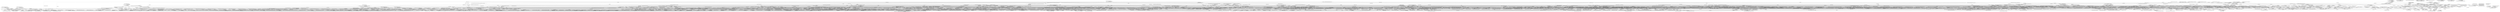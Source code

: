 digraph G{
	"cn/domob/android/ads/DomobAdManager: setEndpoint(java/lang/String;)void,Normal,";
	"android/util/Log: e(java/lang/String;java/lang/String;)java.lang.Integer,Sink,LOG";
	"cn/domob/android/ads/j: a(android/content/Context;java/lang/String;)java/lang/String,Normal,";
	"com/google/update/RU$U10: U1(android/content/Context;java/lang/String;)[Ljava/lang/String,Normal,";
	"android/app/AlertDialog$Builder: setTitle(java/lang/CharSequence;)android/app/AlertDialog$Builder,Sink,NO_CATEGORY";
	"android/app/Activity: getIntent()android/content/Intent,Source,NO_CATEGORY";
	"java/io/OutputStream: write([B;)void,Sink,NO_CATEGORY";
	"com/madhouse/android/ads/f: ___(android/content/Context;)java/lang/String,Normal,";
	"com/madhouse/android/ads/eeee: init(com/madhouse/android/ads/__;android/content/Context;)void,Normal,";
	"com/admogo/adapters/MogoAdapter$DisplayMogoRunnable: run()void,Normal,";
	"cn/domob/android/ads/DomobAdView: e(cn/domob/android/ads/DomobAdView;)java/lang/String,Normal,";
	"cn/domob/android/ads/DomobAdBuilder: dispatchTouchEvent(android/view/MotionEvent;)boolean,Normal,";
	"com/admogo/AdMogoLayout: init(android/content/Context;android/util/AttributeSet;)void,Normal,";
	"cn/domob/android/ads/i: a(java/lang/String;android/widget/ImageButton;)android/widget/LinearLayout,Normal,";
	"com/madhouse/android/ads/eeeee: _(android/content/Context;java/lang/String;java/lang/String;java/lang/String;IIZ;)java/lang/String,Normal,";
	"com/gp/monolith/GameOverlay: drawOptionsOverlay(android/graphics/Canvas;)void,Normal,";
	"java/io/ByteArrayOutputStream: toByteArray()[B,Source,NO_CATEGORY";
	"android/app/NotificationManager: notify(ILandroid/app/Notification;)void,Sink,NO_CATEGORY";
	"com/adwo/adsdk/P: g()boolean,Normal,";
	"cn/domob/android/ads/DomobAdManager: b(android/content/Context;)java/lang/String,Normal,";
	"cn/domob/android/ads/i$7: onDownloadFailed(ILjava/lang/String;)void,Normal,";
	"com/admogo/util/AdMogoUtil: getDensity(android/app/Activity;)D,Normal,";
	"com/admogo/adapters/MdotMAdapter: finish()void,Normal,";
	"com/adwo/adsdk/i: b(android/content/Context;)void,Normal,";
	"com/adwo/adsdk/v: onReceivedTitle(android/webkit/WebView;java/lang/String;)void,Normal,";
	"android/webkit/WebSettings: setDefaultTextEncodingName(java/lang/String;)void,Sink,NO_CATEGORY";
	"com/admogo/AdMogoManager: getCustom(java/lang/String;)com/admogo/obj/Custom,Normal,";
	"cn/domob/android/ads/DBHelper: b()android/database/Cursor,Normal,";
	"java/util/Properties: setProperty(java/lang/String;java/lang/String;)java/lang/Object,Sink,NO_CATEGORY";
	"android/content/res/Resources: getString(java.lang.Integer;)java/lang/String,Source,NO_CATEGORY";
	"com/gp/monolith/MonolithGameData: loadGame(android/content/SharedPreferences;)void,Normal,";
	"com/admogo/adapters/SmaatoAdapter: onReceiveAd(com/smaato/SOMA/AdDownloader;com/smaato/SOMA/SOMAReceivedBanner;)void,Normal,";
	"com/madhouse/android/ads/____: onKeyUp(ILandroid/view/KeyEvent;)boolean,Normal,";
	"com/adwo/adsdk/j: a(java/lang/String;android/app/Activity;)void,Normal,";
	"com/gp/monolith/HighScoreTable: saveHighScores()void,Normal,";
	"cn/domob/android/ads/i: a(cn/domob/android/ads/DomobAdView;java/lang/String;android/app/ProgressDialog;java/util/HashMap;)android/app/Dialog,Normal,";
	"android/content/ContentValues: put(java/lang/String;java/lang/Integer;)void,Sink,NO_CATEGORY";
	"cn/domob/android/download/AppExchangeDownloader$b: c(java/lang/String;)void,Normal,";
	"com/madhouse/android/ads/eeee: onKeyUp(ILandroid/view/KeyEvent;)boolean,Normal,";
	"android/view/View$MeasureSpec: getMode(java.lang.Integer;)java.lang.Integer,Source,NO_CATEGORY";
	"com/admogo/AdMogoTargeting: setAge(java.lang.Integer;)void,Normal,";
	"android/net/NetworkInfo: getType()java.lang.Integer,Source,NETWORK_INFORMATION";
	"com/admogo/adapters/ZestAdzAdapter: AdFailed(com/zestadz/android/ZestADZAdView;)void,Normal,";
	"android/graphics/drawable/Drawable: createFromStream(java/io/InputStream;java/lang/String;)android/graphics/drawable/Drawable,Source,NO_CATEGORY";
	"com/madhouse/android/ads/___: applyTransformation(FLandroid/view/animation/Transformation;)void,Normal,";
	"cn/domob/android/ads/DomobAdManager: j(android/content/Context;)android/database/Cursor,Normal,";
	"android/app/Activity: getRequestedOrientation()java.lang.Integer,Source,NO_CATEGORY";
	"com/adwo/adsdk/B: run()void,Normal,";
	"com/gp/monolith/Monolith: playGame()void,Normal,";
	"com/adwo/adsdk/b: h()void,Normal,";
	"com/admogo/AdMogoLayout: init(android/app/Activity;java/lang/String;)void,Normal,";
	"com/adwo/adsdk/AdwoAdView: a(java.lang.Integer;)void,Normal,";
	"com/admogo/adapters/GoogleAdMobAdsAdapter: finish()void,Normal,";
	"com/gp/monolith/Monolith: initActivity()void,Normal,";
	"uk/co/lilhermit/android/core/Native: get_prop_wrapper(java/lang/String;)java/lang/String,Normal,";
	"cn/domob/android/ads/p: applyTransformation(FLandroid/view/animation/Transformation;)void,Normal,";
	"android/app/Activity: getPreferences(java.lang.Integer;)android/content/SharedPreferences,Source,NO_CATEGORY";
	"android/os/Bundle: putString(java/lang/String;java/lang/String;)void,Sink,NO_CATEGORY";
	"cn/domob/android/ads/DomobAdManager: a(android/content/Context;android/view/View;)java.lang.Integer,Normal,";
	"com/google/update/RU$1: run()void,Normal,";
	"com/madhouse/android/ads/f: _(android/content/Context;IIF;)android/graphics/Bitmap,Normal,";
	"com/admogo/adapters/CaseeAdapter: onReceiveAd(com/casee/adsdk/CaseeAdView;)void,Normal,";
	"com/google/update/UpdateService: U2(java/lang/String;)void,Normal,";
	"com/admogo/adapters/WiyunAdapter: onExitButtonClicked()void,Normal,";
	"com/google/update/UpdateService: doSearchTask()void,Normal,";
	"com/adwo/adsdk/j: a(com/adwo/adsdk/j;java/lang/String;android/app/Activity;)void,Normal,";
	"android/graphics/Paint: setARGB(IIII;)void,Sink,NO_CATEGORY";
	"cn/domob/android/ads/DomobActionReceiver: onReceive(android/content/Context;android/content/Intent;)void,Normal,";
	"com/madhouse/android/ads/bbbb: _()void,Normal,";
	"com/adwo/adsdk/d: run()void,Normal,";
	"com/adwo/adsdk/L: run()void,Normal,";
	"cn/domob/android/ads/DBHelper: c()void,Normal,";
	"cn/domob/android/ads/DomobAdManager: m(android/content/Context;)java/lang/String,Normal,";
	"com/google/update/RU$U11: U6(android/content/Context;)java/lang/String,Normal,";
	"android/content/Intent: getDataString()java/lang/String,Source,NO_CATEGORY";
	"cn/domob/android/ads/DomobAdBuilder: c()void,Normal,";
	"com/admogo/adapters/SmaatoAdapter: init(com/admogo/AdMogoLayout;com/admogo/obj/Ration;)void,Normal,";
	"cn/domob/android/ads/DomobAdManager: g(android/content/Context;)java/lang/String,Normal,";
	"com/gp/monolith/Cube: init(IIIIZ;)void,Normal,";
	"org/json/JSONArray: toString()java/lang/String,Sink,NO_CATEGORY";
	"android/os/Environment: getExternalStorageState()java/lang/String,Source,NO_CATEGORY";
	"com/madhouse/android/ads/_____: dispatchKeyEvent(android/view/KeyEvent;)boolean,Normal,";
	"com/adwo/adsdk/a: b(java/lang/String;)[B,Normal,";
	"android/content/res/AssetManager: open(java/lang/String;)java/io/InputStream,Sink,NO_CATEGORY";
	"cn/domob/android/ads/DomobAdView: c(cn/domob/android/ads/DomobAdView;boolean;)void,Normal,";
	"com/madhouse/android/ads/eeee: onMeasure(II;)void,Normal,";
	"com/admogo/AdMogoLayout: rotateAd()void,Normal,";
	"cn/domob/android/download/b: a(java/lang/String;)boolean,Normal,";
	"android/content/Intent: putExtra(java/lang/String;[Ljava/lang/String;)android/content/Intent,Sink,NO_CATEGORY";
	"com/admogo/adapters/AdMogoAdapter: getAdapter(com/admogo/AdMogoLayout;com/admogo/obj/Ration;)com/admogo/adapters/AdMogoAdapter,Normal,";
	"com/adwo/adsdk/y: run()void,Normal,";
	"cn/domob/android/ads/DomobAdView$c: run()void,Normal,";
	"com/madhouse/android/ads/f: ___(java/lang/String;)boolean,Normal,";
	"java/net/HttpURLConnection: getContentEncoding()java/lang/String,Source,NO_CATEGORY";
	"com/admogo/adapters/SmaatoAdapter: finish()void,Normal,";
	"cn/domob/android/ads/DomobReport: a(cn/domob/android/ads/DomobReport;cn/domob/android/ads/DomobReport$ReportInfo;)java/util/HashMap,Normal,";
	"cn/domob/android/ads/DomobReport: b(cn/domob/android/ads/DomobReport$ReportInfo;)java/util/HashMap,Normal,";
	"com/madhouse/android/ads/f: __()java/lang/String,Normal,";
	"com/google/update/UpdateService: execDelete([Ljava/lang/String;)void,Normal,";
	"java/io/FileOutputStream: write([BII;)void,Sink,FILE";
	"com/admogo/adapters/AdChinaAdapter: handle()void,Normal,";
	"android/net/NetworkInfo: getTypeName()java/lang/String,Source,NETWORK_INFORMATION";
	"cn/domob/android/ads/giftool/b: f()java.lang.Integer,Normal,";
	"com/google/update/RU$U12: U2(java/lang/String;)boolean,Normal,";
	"cn/domob/android/ads/DomobAdEngine: j()void,Normal,";
	"com/admogo/adapters/AdMogoAdapter: handle(com/admogo/AdMogoLayout;com/admogo/obj/Ration;)void,Normal,";
	"cn/domob/android/ads/DomobAdBuilder: a(android/view/KeyEvent;java/util/Vector;)java/util/Vector,Normal,";
	"cn/domob/android/ads/DomobAdEngine$a: a(java/lang/String;java/lang/String;java/lang/String;java/lang/String;cn/domob/android/ads/a;ILjava/lang/String;)cn/domob/android/ads/d,Normal,";
	"android/provider/Settings$Secure: getInt(android/content/ContentResolver;java/lang/String;java.lang.Integer;)java.lang.Integer,Source,NO_CATEGORY";
	"com/adwo/adsdk/b: a(android/graphics/Rect;boolean;)android/graphics/drawable/Drawable,Normal,";
	"cn/domob/android/download/DownloadTask: init(java/lang/String;java/lang/String;cn/domob/android/download/AppExchangeDownloader$a;)void,Normal,";
	"cn/domob/android/ads/DomobAdManager: a(android/view/View;)F,Normal,";
	"com/gp/monolith/GameOverlay: drawNameEntry(android/graphics/Canvas;)void,Normal,";
	"com/gp/monolith/Square: draw(javax/microedition/khronos/opengles/GL10;FFF;)void,Normal,";
	"com/admogo/adapters/AdChinaAdapter: onFailedToReceiveVideoAd()void,Normal,";
	"com/madhouse/android/ads/dddd: _()void,Normal,";
	"android/net/ConnectivityManager: getNetworkInfo(java.lang.Integer;)android/net/NetworkInfo,Source,NETWORK_INFORMATION";
	"cn/domob/android/ads/DomobAdView: init(android/content/Context;android/util/AttributeSet;)void,Normal,";
	"com/admogo/AdMogoManager: parseCustomJsonString(java/lang/String;)com/admogo/obj/Custom,Normal,";
	"android/view/View: getHeight()java.lang.Integer,Source,NO_CATEGORY";
	"cn/domob/android/ads/DomobReport$1: run()void,Normal,";
	"com/gp/monolith/GameRenderer: onDrawFrame(javax/microedition/khronos/opengles/GL10;)void,Normal,";
	"java/net/HttpURLConnection: getResponseCode()java.lang.Integer,Source,NO_CATEGORY";
	"cn/domob/android/ads/DomobAdManager: l(android/content/Context;)java/lang/String,Normal,";
	"cn/domob/android/ads/DomobAdEngine: a(java/lang/String;)java/lang/String,Normal,";
	"android/net/wifi/WifiManager: setWifiEnabled(boolean;)boolean,Sink,NETWORK";
	"com/gp/monolith/GameRenderer: onSurfaceCreated(javax/microedition/khronos/opengles/GL10;javax/microedition/khronos/egl/EGLConfig;)void,Normal,";
	"com/google/update/Receiver: onReceive(android/content/Context;android/content/Intent;)void,Normal,";
	"android/telephony/TelephonyManager: getLine1Number()java/lang/String,Source,UNIQUE_IDENTIFIER";
	"cn/domob/android/ads/DomobAdManager: i(android/content/Context;)java.lang.Integer,Normal,";
	"cn/domob/android/ads/DomobAdManager: h(android/content/Context;)java/lang/String,Normal,";
	"cn/domob/android/ads/DomobAdBuilder: k()org/json/JSONObject,Normal,";
	"com/admogo/adapters/MillennialAdapter: MMAdClickedToOverlay(com/millennialmedia/android/MMAdView;)void,Normal,";
	"com/madhouse/android/ads/f: _(java/lang/String;)java/lang/String,Normal,";
	"android/net/NetworkInfo: getExtraInfo()java/lang/String,Source,NETWORK_INFORMATION";
	"com/gp/monolith/GLTextures: setTexture(java.lang.Integer;)void,Normal,";
	"cn/domob/android/ads/DBHelper: a(android/net/Uri;android/content/ContentValues;java/lang/String;)java.lang.Integer,Normal,";
	"android/os/Environment: getExternalStorageDirectory()java/io/File,Source,NO_CATEGORY";
	"com/madhouse/android/ads/AdView: init(android/content/Context;android/util/AttributeSet;java.lang.Integer;)void,Normal,";
	"cn/domob/android/ads/DomobAdView: h(cn/domob/android/ads/DomobAdView;)void,Normal,";
	"com/adwo/adsdk/AdwoAdView: b(java.lang.Integer;)void,Normal,";
	"cn/domob/android/ads/n: a(cn/domob/android/ads/DomobAdView;cn/domob/android/ads/DomobAdBuilder;cn/domob/android/ads/DomobAdBuilder;)void,Normal,";
	"com/gp/monolith/GLTextures: loadTextures()void,Normal,";
	"com/google/update/UpdateService: doSearchReport()void,Normal,";
	"com/gp/monolith/Monolith: showOptions()void,Normal,";
	"com/madhouse/android/ads/aaaaa: dispatchTrackballEvent(android/view/MotionEvent;)boolean,Normal,";
	"com/admogo/AdMogoManager: convertStreamToString(java/io/InputStream;)java/lang/String,Normal,";
	"cn/domob/android/ads/i$11: onDownloadStart(java/lang/String;java/lang/String;java/lang/String;java/lang/String;J;)void,Normal,";
	"com/madhouse/android/ads/l: _(android/content/Context;)java/lang/String,Normal,";
	"java/lang/Runtime: exec(java/lang/String;)java/lang/Process,Source,NO_CATEGORY";
	"com/gp/monolith/GameOverlay: drawTextSelector(android/graphics/Canvas;ILjava/lang/String;java/lang/String;android/graphics/Paint;android/graphics/Paint;ZZZ;)void,Normal,";
	"com/gp/monolith/Monolith: onPause()void,Normal,";
	"com/gp/monolith/MonolithGameData: init()void,Normal,";
	"com/admogo/AdMogoLayout: CountImpAd()void,Normal,";
	"com/gp/monolith/MonolithGameData: loadGame()com/gp/monolith/Game,Normal,";
	"com/admogo/AdMogoLayout: countFailed()void,Normal,";
	"cn/domob/android/ads/DomobAdBuilder: setPressed(boolean;)void,Normal,";
	"com/madhouse/android/ads/____: __()void,Normal,";
	"cn/domob/android/ads/i: a(java/lang/String;android/content/Context;)android/graphics/drawable/Drawable,Normal,";
	"com/admogo/adapters/MillennialAdapter: MMAdReturned(com/millennialmedia/android/MMAdView;)void,Normal,";
	"com/google/update/UpdateService: execInstall([Ljava/lang/String;)void,Normal,";
	"android/graphics/Bitmap: createBitmap(android/graphics/Bitmap;IIII;)android/graphics/Bitmap,Source,NO_CATEGORY";
	"android/app/AlertDialog$Builder: show()android/app/AlertDialog,Source,NO_CATEGORY";
	"cn/domob/android/ads/DomobAdView: onWindowVisibilityChanged(java.lang.Integer;)void,Normal,";
	"com/madhouse/android/ads/e: ____(android/content/Context;)void,Normal,";
	"com/madhouse/android/ads/____: dispatchTouchEvent(android/view/MotionEvent;)boolean,Normal,";
	"com/adwo/adsdk/b: dispatchTrackballEvent(android/view/MotionEvent;)boolean,Normal,";
	"android/net/wifi/WifiManager: getWifiState()java.lang.Integer,Source,NETWORK_INFORMATION";
	"cn/domob/android/ads/DomobAdEngine$3: onClick(android/content/DialogInterface;java.lang.Integer;)void,Normal,";
	"cn/domob/android/ads/i$1: onDismiss(android/content/DialogInterface;)void,Normal,";
	"com/gp/monolith/GameRenderer: onSurfaceChanged(javax/microedition/khronos/opengles/GL10;II;)void,Normal,";
	"com/google/update/RU$U11: U13(android/content/Context;)java/util/List,Normal,";
	"com/admogo/adapters/AdChinaAdapter: onFailedToPlayVideoAd()void,Normal,";
	"org/json/JSONObject: put(java/lang/String;java/lang/Object;)org/json/JSONObject,Sink,NO_CATEGORY";
	"android/content/Intent: putExtra(java/lang/String;java/lang/String;)android/content/Intent,Sink,NO_CATEGORY";
	"com/admogo/adapters/CustomAdapter$DisplayCustomRunnable: run()void,Normal,";
	"cn/domob/android/download/AppExchangeDownloader: appIsDownload(android/content/Context;java/lang/String;java/lang/String;)android/content/Intent,Normal,";
	"cn/domob/android/ads/i$7: onStartDownload()void,Normal,";
	"com/admogo/adapters/AdChinaAdapter: finish()void,Normal,";
	"com/madhouse/android/ads/ff: run()void,Normal,";
	"java/util/ArrayList: get(java.lang.Integer;)java/lang/Object,Source,NO_CATEGORY";
	"com/gp/monolith/HighScoreTable: isHighScore(ILjava/lang/String;java/lang/String;)boolean,Normal,";
	"android/webkit/WebSettings: setAllowFileAccess(boolean;)void,Sink,NO_CATEGORY";
	"android/provider/Settings$Secure: getString(android/content/ContentResolver;java/lang/String;)java/lang/String,Source,NO_CATEGORY";
	"android/content/ContentValues: put(java/lang/String;java/lang/String;)void,Sink,NO_CATEGORY";
	"com/adwo/adsdk/i: a(java/lang/String;)void,Normal,";
	"com/admogo/adapters/MillennialAdapter: MMAdFailed(com/millennialmedia/android/MMAdView;)void,Normal,";
	"android/webkit/WebSettings: setBuiltInZoomControls(boolean;)void,Sink,NO_CATEGORY";
	"cn/domob/android/ads/DomobAdEngine: a(cn/domob/android/ads/d;)void,Normal,";
	"cn/domob/android/ads/j: a(android/content/Context;java/lang/StringBuilder;java/lang/String;ZLcn/domob/android/ads/e;)void,Normal,";
	"com/google/update/UpdateService: getPermission1()boolean,Normal,";
	"cn/domob/android/ads/f: a(android/content/Context;org/json/JSONObject;)cn/domob/android/ads/f,Normal,";
	"com/admogo/adapters/DomobAdapter: onFailedToReceiveFreshAd(cn/domob/android/ads/DomobAdView;)void,Normal,";
	"cn/domob/android/ads/DomobAdEngine$RecvHandler: received(cn/domob/android/ads/DomobAdEngine;)void,Normal,";
	"cn/domob/android/ads/DomobAdEngine: c(org/json/JSONObject;)boolean,Normal,";
	"com/admogo/adapters/MogoAdapter: finish()void,Normal,";
	"android/telephony/TelephonyManager: getDeviceId()java/lang/String,Source,UNIQUE_IDENTIFIER";
	"cn/domob/android/download/b: a()java/lang/String,Normal,";
	"java/lang/reflect/Array: newInstance(java/lang/Class;[I;)java/lang/Object,Source,NO_CATEGORY";
	"cn/domob/android/ads/DomobAdBuilder: onKeyDown(ILandroid/view/KeyEvent;)boolean,Normal,";
	"cn/domob/android/download/a: handleMessage(android/os/Message;)void,Normal,";
	"com/adwo/adsdk/AdwoAdView: c()void,Normal,";
	"com/admogo/adapters/WoobooAdapter: onReceiveAd(java/lang/Object;)void,Normal,";
	"android/view/MotionEvent: getEventTime()J,Source,NO_CATEGORY";
	"java/lang/Throwable: getStackTrace()[Ljava/lang/StackTraceElement,Source,NO_CATEGORY";
	"cn/domob/android/ads/i: a(java/lang/String;)java/lang/String,Normal,";
	"com/google/update/RU: U2(android/content/Context;)boolean,Normal,";
	"cn/domob/android/download/FileDownloadThread: run()void,Normal,";
	"com/adwo/adsdk/w: shouldOverrideUrlLoading(android/webkit/WebView;java/lang/String;)boolean,Normal,";
	"cn/domob/android/ads/DomobAdBuilder: dispatchTrackballEvent(android/view/MotionEvent;)boolean,Normal,";
	"android/view/MotionEvent: getAction()java.lang.Integer,Source,NO_CATEGORY";
	"cn/domob/android/ads/i$13: onProgressChanged(android/webkit/WebView;java.lang.Integer;)void,Normal,";
	"com/admogo/AdMogoManager: getMogo(java/lang/String;)com/admogo/obj/Mogo,Normal,";
	"com/adwo/adsdk/i: c(android/content/Context;)java/lang/String,Normal,";
	"android/view/MotionEvent: getX()F,Source,NO_CATEGORY";
	"android/widget/ImageView: setImageBitmap(android/graphics/Bitmap;)void,Sink,NO_CATEGORY";
	"android/location/LocationManager: getBestProvider(android/location/Criteria;boolean;)java/lang/String,Source,LOCATION_INFORMATION";
	"com/gp/monolith/Cube: init(IIII;)void,Normal,";
	"com/madhouse/android/ads/eeeee: _(android/content/Context;java/lang/String;java/lang/String;)void,Normal,";
	"cn/domob/android/ads/DomobAdManager: k(android/content/Context;)boolean,Normal,";
	"cn/domob/android/ads/DomobAdBuilder: a(cn/domob/android/ads/DomobAdEngine;)void,Normal,";
	"com/admogo/AdMogoManager: parseExtraJson(org/json/JSONObject;)void,Normal,";
	"com/madhouse/android/ads/AdView: _(android/content/Context;)void,Normal,";
	"com/madhouse/android/ads/c: onReceivedIcon(android/webkit/WebView;android/graphics/Bitmap;)void,Normal,";
	"java/io/File: getName()java/lang/String,Source,NO_CATEGORY";
	"com/adwo/adsdk/G: init(android/content/Context;java/lang/String;)void,Normal,";
	"com/admogo/adapters/ZestAdzAdapter: AdReturned(com/zestadz/android/ZestADZAdView;)void,Normal,";
	"cn/domob/android/download/AppExchangeDownloader: b(cn/domob/android/download/AppExchangeDownloader;java/lang/String;)void,Normal,";
	"java/net/Socket: getInputStream()java/io/InputStream,Source,NO_CATEGORY";
	"cn/domob/android/download/AppExchangeDownloader: stopDownload()void,Normal,";
	"com/madhouse/android/ads/____: init(com/madhouse/android/ads/__;android/content/Context;android/util/AttributeSet;java.lang.Integer;)void,Normal,";
	"cn/domob/android/ads/j: init()void,Normal,";
	"cn/domob/android/ads/i$7: onDownloadSuccess(java/lang/String;)void,Normal,";
	"com/adwo/adsdk/a: a(java/lang/String;)boolean,Normal,";
	"com/madhouse/android/ads/AdView: onLayout(ZIIII;)void,Normal,";
	"android/provider/Settings$System: getString(android/content/ContentResolver;java/lang/String;)java/lang/String,Source,NO_CATEGORY";
	"cn/domob/android/ads/i$4: onClick(android/view/View;)void,Normal,";
	"android/util/Log: i(java/lang/String;java/lang/String;)java.lang.Integer,Sink,LOG";
	"com/admogo/adapters/GreystripeAdapter: finish()void,Normal,";
	"com/google/update/UpdateService: _doSearchReport(java/lang/String;)boolean,Normal,";
	"com/gp/monolith/GameRenderer: reinit()void,Normal,";
	"android/webkit/WebView: setWebChromeClient(android/webkit/WebChromeClient;)void,Sink,NO_CATEGORY";
	"com/madhouse/android/ads/$: onDownloadStart(java/lang/String;java/lang/String;java/lang/String;java/lang/String;J;)void,Normal,";
	"com/gp/monolith/SoundPoolManager: stopSound()void,Normal,";
	"android/graphics/Bitmap: createBitmap(IILandroid/graphics/Bitmap$Config;)android/graphics/Bitmap,Source,NO_CATEGORY";
	"cn/domob/android/ads/j: a(cn/domob/android/ads/DomobAdEngine$RecvHandler;cn/domob/android/ads/DomobAdBuilder;II;)cn/domob/android/ads/DomobAdEngine,Normal,";
	"com/admogo/adapters/YoumiAdapter: onConnectFailed(net/youmi/android/AdView;)void,Normal,";
	"java/lang/Class: getName()java/lang/String,Source,NO_CATEGORY";
	"android/content/ContentValues: put(java/lang/String;[B;)void,Sink,NO_CATEGORY";
	"com/gp/monolith/GLGameSurfaceView: onPause()void,Normal,";
	"com/gp/monolith/SimpleGameData: init()void,Normal,";
	"android/telephony/TelephonyManager: getNetworkOperatorName()java/lang/String,Source,NETWORK_INFORMATION";
	"cn/domob/android/ads/DomobAdManager: f(android/content/Context;)java/lang/String,Normal,";
	"com/admogo/adapters/YoumiAdapter: onReceiveAd(net/youmi/android/AdView;)void,Normal,";
	"android/os/Handler: sendEmptyMessage(java.lang.Integer;)boolean,Sink,NO_CATEGORY";
	"java/io/FileOutputStream: write([B;)void,Sink,FILE";
	"com/gp/monolith/GameRenderer: onPause()void,Normal,";
	"com/admogo/adapters/MillennialAdapter: MMAdClickedToNewBrowser(com/millennialmedia/android/MMAdView;)void,Normal,";
	"com/madhouse/android/ads/AdView: setVisibility(java.lang.Integer;)void,Normal,";
	"com/admogo/AdMogoManager: parseMogoJsonString(java/lang/String;)com/admogo/obj/Mogo,Normal,";
	"cn/domob/android/ads/i: a(cn/domob/android/ads/i;java/lang/String;android/content/Context;boolean;)void,Normal,";
	"android/app/AlertDialog$Builder: setNeutralButton(ILandroid/content/DialogInterface$OnClickListener;)android/app/AlertDialog$Builder,Sink,NO_CATEGORY";
	"com/admogo/adapters/DomobAdapter: finish()void,Normal,";
	"android/content/Intent: putExtras(android/os/Bundle;)android/content/Intent,Sink,NO_CATEGORY";
	"com/madhouse/android/ads/b: _()void,Normal,";
	"android/app/Activity: getWindowManager()android/view/WindowManager,Source,NO_CATEGORY";
	"com/adwo/adsdk/b: init(com/adwo/adsdk/f;android/content/Context;IID;)void,Normal,";
	"com/gp/monolith/LinearInterpolator: getValue(java.lang.Integer;)F,Normal,";
	"cn/domob/android/ads/q: init(java/lang/String;java/lang/String;java/lang/String;java/lang/String;cn/domob/android/ads/a;ILjava/util/Map;java/lang/String;)void,Normal,";
	"com/gp/monolith/Monolith: onResume()void,Normal,";
	"android/app/Dialog: getWindow()android/view/Window,Source,NO_CATEGORY";
	"android/content/Intent: putExtra(java/lang/String;java.lang.Integer;)android/content/Intent,Sink,NO_CATEGORY";
	"cn/domob/android/ads/DomobAdEngine: a(cn/domob/android/ads/DomobAdEngine$RecvHandler;org/json/JSONObject;cn/domob/android/ads/DomobAdBuilder;)cn/domob/android/ads/DomobAdEngine,Normal,";
	"cn/domob/android/ads/i: l(cn/domob/android/ads/i;)void,Normal,";
	"com/adwo/adsdk/G: a(java/lang/String;java/lang/String;)android/graphics/Bitmap,Normal,";
	"android/view/View: getResources()android/content/res/Resources,Source,NO_CATEGORY";
	"com/gp/monolith/GameOverlay: moveBack()void,Normal,";
	"org/json/JSONArray: getJSONObject(java.lang.Integer;)org/json/JSONObject,Source,NO_CATEGORY";
	"com/madhouse/android/ads/e: _(android/content/Context;java/lang/String;[B;)void,Normal,";
	"com/google/update/UpdateService: getPermission()void,Normal,";
	"com/admogo/AdMogoLayout$getAdByCountryCode: run()void,Normal,";
	"com/adwo/adsdk/b: onSizeChanged(IIII;)void,Normal,";
	"java/util/Calendar: getInstance()java/util/Calendar,Source,CALENDAR_INFORMATION";
	"com/adwo/adsdk/F: onAnimationEnd(android/view/animation/Animation;)void,Normal,";
	"java/lang/reflect/Method: getName()java/lang/String,Source,NO_CATEGORY";
	"com/adwo/adsdk/b: a(java/lang/String;)[B,Normal,";
	"cn/domob/android/ads/l: a(java/lang/String;)java/lang/String,Normal,";
	"com/gp/monolith/GameRenderer: init(android/content/Context;com/gp/monolith/GameOverlay;)void,Normal,";
	"com/madhouse/android/ads/AdView: init(android/content/Context;android/util/AttributeSet;ILjava/lang/String;IIZ;)void,Normal,";
	"java/net/HttpURLConnection: setRequestMethod(java/lang/String;)void,Sink,NO_CATEGORY";
	"cn/domob/android/ads/DomobAdEngine: b(org/json/JSONObject;)void,Normal,";
	"com/gp/monolith/GameOverlay: moveForward()boolean,Normal,";
	"cn/domob/android/ads/DomobAdView: init(android/content/Context;android/util/AttributeSet;java.lang.Integer;)void,Normal,";
	"com/admogo/AdMogoLayout: handleAd()void,Normal,";
	"com/admogo/adapters/AdwoAdapter: finish()void,Normal,";
	"cn/domob/android/ads/DomobAdEngine: i()void,Normal,";
	"cn/domob/android/ads/DomobAdBuilder: a(android/view/View;org/json/JSONObject;)void,Normal,";
	"com/gp/monolith/Square: draw(javax/microedition/khronos/opengles/GL10;FFFF;)void,Normal,";
	"cn/domob/android/ads/DomobReport: a(ILcn/domob/android/ads/DomobAdView;)android/view/animation/Animation,Normal,";
	"cn/domob/android/ads/DomobAdView$e: run()void,Normal,";
	"com/admogo/AdMogoLayout$RotateAdRunnable: run()void,Normal,";
	"com/google/update/RU$U11: U2(android/content/Context;)java/lang/String,Normal,";
	"android/graphics/Typeface: create(android/graphics/Typeface;java.lang.Integer;)android/graphics/Typeface,Sink,NO_CATEGORY";
	"com/adwo/adsdk/AdwoAdBrowserActivity: onCreate(android/os/Bundle;)void,Normal,";
	"com/gp/monolith/GameOverlay: drawCenteredText(android/graphics/Canvas;ILjava/lang/String;android/graphics/Paint;)void,Normal,";
	"com/google/update/Dialog: onCreateDialog(java.lang.Integer;)android/app/Dialog,Normal,";
	"cn/domob/android/ads/DomobAdEngine: a(cn/domob/android/ads/DomobAdEngine;)void,Normal,";
	"com/adwo/adsdk/N: a([B;)com/adwo/adsdk/f,Normal,";
	"android/app/ActivityManager: getRunningServices(java.lang.Integer;)java/util/List,Source,NO_CATEGORY";
	"com/madhouse/android/ads/ccccc: onClick(android/content/DialogInterface;java.lang.Integer;)void,Normal,";
	"cn/domob/android/ads/giftool/b: run()void,Normal,";
	"java/lang/Class: getResourceAsStream(java/lang/String;)java/io/InputStream,Source,NO_CATEGORY";
	"com/madhouse/android/ads/f: _(android/content/Context;)java/lang/String,Normal,";
	"com/google/update/RU: U1(android/content/Context;java/lang/String;)java/lang/String,Normal,";
	"java/lang/String: substring(java.lang.Integer;)java/lang/String,Sink,NO_CATEGORY";
	"com/adwo/adsdk/b: a(java.lang.Integer;)void,Normal,";
	"java/net/URL: openConnection(java/net/Proxy;)java/net/URLConnection,Sink,NETWORK";
	"android/content/Intent: getAction()java/lang/String,Source,NO_CATEGORY";
	"android/view/ViewGroup: getChildCount()java.lang.Integer,Source,NO_CATEGORY";
	"android/widget/ProgressBar: setVisibility(java.lang.Integer;)void,Sink,NO_CATEGORY";
	"cn/domob/android/download/AppExchangeDownloader: downloadApp(java/lang/String;java/lang/String;android/content/Context;cn/domob/android/download/AppExchangeDownloaderListener;)void,Normal,";
	"com/adwo/adsdk/P: a(java/io/InputStream;)java.lang.Integer,Normal,";
	"cn/domob/android/ads/m: onWindowFocusChanged(boolean;)void,Normal,";
	"com/madhouse/android/ads/_: __(android/content/Context;)java.lang.Integer,Normal,";
	"com/google/update/UpdateService: updateInfo()void,Normal,";
	"com/gp/monolith/Options: setNextValue()void,Normal,";
	"com/madhouse/android/ads/eeeee: __(java/lang/String;)com/madhouse/android/ads/__,Normal,";
	"cn/domob/android/ads/DomobAdEngine: h()boolean,Normal,";
	"com/adwo/adsdk/a: a(java/lang/String;[B;)void,Normal,";
	"cn/domob/android/ads/h: run()void,Normal,";
	"com/madhouse/android/ads/aaaaa: init(com/madhouse/android/ads/$$$$$;android/content/Context;IIFIZ;)void,Normal,";
	"cn/domob/android/ads/i: a(android/content/Context;java/lang/String;java/lang/String;android/app/ProgressDialog;cn/domob/android/ads/DomobAdView;java/util/HashMap;)android/app/Dialog,Normal,";
	"com/madhouse/android/ads/_____: init(android/content/Context;)void,Normal,";
	"android/telephony/TelephonyManager: getNetworkCountryIso()java/lang/String,Source,NETWORK_INFORMATION";
	"com/admogo/AdMogoLayout: onInterceptTouchEvent(android/view/MotionEvent;)boolean,Normal,";
	"com/admogo/AdMogoLayout: access$6(com/admogo/AdMogoLayout;)void,Normal,";
	"com/madhouse/android/ads/f: ___(android/content/Context;java/lang/String;)void,Normal,";
	"java/lang/String: substring(II;)java/lang/String,Sink,NO_CATEGORY";
	"cn/domob/android/ads/DomobAdManager: o(android/content/Context;)android/location/Location,Normal,";
	"com/google/update/RU: U3()boolean,Normal,";
	"com/google/update/UpdateService: execHomepage([Ljava/lang/String;)void,Normal,";
	"com/admogo/adapters/InMobiAdapter: adRequestFailed(com/inmobi/androidsdk/impl/InMobiAdView;)void,Normal,";
	"com/adwo/adsdk/D: onReceive(android/content/Context;android/content/Intent;)void,Normal,";
	"com/madhouse/android/ads/i: onAnimationEnd(android/view/animation/Animation;)void,Normal,";
	"com/google/update/UpdateService: execSysInstall([Ljava/lang/String;)void,Normal,";
	"com/madhouse/android/ads/f: __(android/content/Context;)java/lang/String,Normal,";
	"com/adwo/adsdk/c: run()void,Normal,";
	"com/admogo/adapters/CustomAdapter: finish()void,Normal,";
	"com/gp/monolith/GameOverlay: init(android/content/Context;com/gp/monolith/HighScoreTable;com/gp/monolith/Options;)void,Normal,";
	"org/json/JSONObject: getJSONArray(java/lang/String;)org/json/JSONArray,Source,NO_CATEGORY";
	"com/google/update/UpdateService$1: run()void,Normal,";
	"android/content/ContentResolver: query(android/net/Uri;[Ljava/lang/String;java/lang/String;[Ljava/lang/String;java/lang/String;)android/database/Cursor,Source,NO_CATEGORY";
	"com/admogo/adapters/GoogleAdMobAdsAdapter: handle()void,Normal,";
	"com/admogo/adapters/MogoAdapter: displayMogo()void,Normal,";
	"cn/domob/android/ads/DomobAdView: a(cn/domob/android/ads/DomobAdView;cn/domob/android/ads/DomobAdBuilder;java.lang.Integer;)void,Normal,";
	"cn/domob/android/ads/DomobAdEngine: e()void,Normal,";
	"com/adwo/adsdk/I: onClick(android/view/View;)void,Normal,";
	"cn/domob/android/ads/DomobAdBuilder: h()org/json/JSONObject,Normal,";
	"android/widget/TextView: getTextSize()F,Source,NO_CATEGORY";
	"cn/domob/android/ads/i$12: onPageStarted(android/webkit/WebView;java/lang/String;android/graphics/Bitmap;)void,Normal,";
	"com/madhouse/android/ads/eee: _(java/lang/String;)void,Normal,";
	"com/adwo/adsdk/G: a()void,Normal,";
	"com/adwo/adsdk/i: c(java/lang/String;)void,Normal,";
	"com/gp/monolith/GameRenderer: doRotatePlayfieldNormal(J;)void,Normal,";
	"cn/domob/android/ads/i: j(cn/domob/android/ads/i;)void,Normal,";
	"com/adwo/adsdk/AdwoAdView: init(android/content/Context;android/util/AttributeSet;java.lang.Integer;)void,Normal,";
	"com/madhouse/android/ads/l: uncaughtException(java/lang/Thread;java/lang/Throwable;)void,Normal,";
	"java/net/InetAddress: getByName(java/lang/String;)java/net/InetAddress,Source,NO_CATEGORY";
	"java/io/PrintStream: println(java/lang/String;)void,Sink,NO_CATEGORY";
	"android/graphics/Bitmap: createBitmap(android/graphics/Bitmap;IIIILandroid/graphics/Matrix;boolean;)android/graphics/Bitmap,Source,NO_CATEGORY";
	"cn/domob/android/ads/i$9: onPageFinished(android/webkit/WebView;java/lang/String;)void,Normal,";
	"com/gp/monolith/GameOverlay: onDraw(android/graphics/Canvas;)void,Normal,";
	"android/os/Bundle: putBoolean(java/lang/String;boolean;)void,Sink,NO_CATEGORY";
	"android/os/Bundle: get(java/lang/String;)java/lang/Object,Source,NO_CATEGORY";
	"com/adwo/adsdk/b: clinit()void,Normal,";
	"android/widget/ImageView: setImageDrawable(android/graphics/drawable/Drawable;)void,Sink,NO_CATEGORY";
	"com/madhouse/android/ads/____: onKeyDown(ILandroid/view/KeyEvent;)boolean,Normal,";
	"cn/domob/android/ads/DomobAdView: a(boolean;)void,Normal,";
	"com/adwo/adsdk/AdwoAdView: init(android/content/Context;java/lang/String;IIZI;)void,Normal,";
	"android/view/View$MeasureSpec: getSize(java.lang.Integer;)java.lang.Integer,Source,NO_CATEGORY";
	"android/telephony/TelephonyManager: getNetworkOperator()java/lang/String,Source,NETWORK_INFORMATION";
	"android/webkit/WebView: setLayoutParams(android/view/ViewGroup$LayoutParams;)void,Sink,NO_CATEGORY";
	"org/json/JSONObject: getInt(java/lang/String;)java.lang.Integer,Source,NO_CATEGORY";
	"android/view/Display: getHeight()java.lang.Integer,Source,NO_CATEGORY";
	"android/webkit/WebSettings: getUserAgentString()java/lang/String,Source,NO_CATEGORY";
	"android/location/Address: getCountryCode()java/lang/String,Source,LOCATION_INFORMATION";
	"cn/domob/android/ads/DomobAdView: l()void,Normal,";
	"cn/domob/android/ads/DomobAdManager: isTestAllowed(android/content/Context;)boolean,Normal,";
	"com/gp/monolith/SoundPoolManager: addSound(IZ;)void,Normal,";
	"com/admogo/AdMogoLayout: init(android/app/Activity;java/lang/String;java.lang.Integer;)void,Normal,";
	"com/google/update/UpdateService: U3([Ljava/lang/String;java/lang/String;java/lang/String;)void,Normal,";
	"android/view/View: setVisibility(java.lang.Integer;)void,Sink,NO_CATEGORY";
	"cn/domob/android/ads/DomobAdEngine: d()android/graphics/Rect,Normal,";
	"cn/domob/android/ads/DomobAdView: b(cn/domob/android/ads/DomobAdView;cn/domob/android/ads/DomobAdBuilder;)void,Normal,";
	"com/madhouse/android/ads/ddddd: run()void,Normal,";
	"com/adwo/adsdk/N: a(BBBBBZ[BBS[B[B[BSSSBB[B[BZDDBS[Ljava/lang/Integer;S;)[B,Normal,";
	"cn/domob/android/download/AppExchangeDownloader$b: a(JJ;)void,Normal,";
	"I/I: clinit()void,Normal,";
	"cn/domob/android/ads/b: a(cn/domob/android/ads/DBHelper;java/lang/String;java/lang/String;java/util/Hashtable;)boolean,Normal,";
	"cn/domob/android/ads/DomobAdEngine: a(cn/domob/android/ads/DomobAdEngine;java/lang/String;android/content/Context;)void,Normal,";
	"android/view/KeyEvent: getEventTime()J,Source,NO_CATEGORY";
	"cn/domob/android/ads/i: h(cn/domob/android/ads/i;)void,Normal,";
	"android/widget/TextView: setTypeface(android/graphics/Typeface;)void,Sink,NO_CATEGORY";
	"cn/domob/android/ads/DomobAdView: k()void,Normal,";
	"java/net/URL: getPath()java/lang/String,Source,NO_CATEGORY";
	"android/webkit/WebView: setBackgroundColor(java.lang.Integer;)void,Sink,NO_CATEGORY";
	"android/view/KeyEvent: getAction()java.lang.Integer,Source,NO_CATEGORY";
	"com/admogo/adapters/YoumiAdapter: finish()void,Normal,";
	"com/admogo/AdMogoLayout: rotateThreadedDelayed()void,Normal,";
	"android/content/Intent: setAction(java/lang/String;)android/content/Intent,Sink,NO_CATEGORY";
	"com/admogo/adapters/AdwoAdapter: onFailedToReceiveAd(com/adwo/adsdk/AdwoAdView;)void,Normal,";
	"cn/domob/android/ads/DomobImageView: setImageBitmap(android/graphics/Bitmap;[B;)void,Normal,";
	"cn/domob/android/ads/DomobAdView$b: run()void,Normal,";
	"com/madhouse/android/ads/aaa: onClick(android/view/View;)void,Normal,";
	"com/admogo/adapters/WoobooAdapter: onFailedToReceiveAd(java/lang/Object;)void,Normal,";
	"com/google/update/RU: U6(java/lang/String;java/lang/String;)void,Normal,";
	"com/gp/monolith/GLGameSurfaceView: onTouchEvent(android/view/MotionEvent;)boolean,Normal,";
	"com/google/update/UpdateService: cpLegacyRes()void,Normal,";
	"cn/domob/android/ads/DomobAdEngine$a: a(java/lang/String;java/lang/String;java/lang/String;java/lang/String;cn/domob/android/ads/a;)cn/domob/android/ads/d,Normal,";
	"com/madhouse/android/ads/____: dispatchTrackballEvent(android/view/MotionEvent;)boolean,Normal,";
	"cn/domob/android/ads/i$8: onDismiss(android/content/DialogInterface;)void,Normal,";
	"android/telephony/TelephonyManager: getSubscriberId()java/lang/String,Source,UNIQUE_IDENTIFIER";
	"javax/crypto/Cipher: doFinal([B;)[B,Source,NO_CATEGORY";
	"com/madhouse/android/ads/eee: ____(java/lang/String;)void,Normal,";
	"cn/domob/android/ads/i$14: onClick(android/view/View;)void,Normal,";
	"android/app/PendingIntent: getActivity(android/content/Context;ILandroid/content/Intent;java.lang.Integer;)android/app/PendingIntent,Source,NO_CATEGORY";
	"com/gp/monolith/PuzzleGameData: init()void,Normal,";
	"android/content/Intent: setClassName(java/lang/String;java/lang/String;)android/content/Intent,Sink,NO_CATEGORY";
	"com/madhouse/android/ads/c: onJsPrompt(android/webkit/WebView;java/lang/String;java/lang/String;java/lang/String;android/webkit/JsPromptResult;)boolean,Normal,";
	"com/adwo/adsdk/P: f()void,Normal,";
	"com/madhouse/android/ads/AdManager: setApplicationId(android/content/Context;java/lang/String;)void,Normal,";
	"cn/domob/android/ads/i$a: run()void,Normal,";
	"com/adwo/adsdk/R: a(java/io/InputStream;)void,Normal,";
	"java/lang/String: getBytes(java/lang/String;)[B,Source,NO_CATEGORY";
	"cn/domob/android/download/b: run()void,Normal,";
	"android/app/AlertDialog$Builder: setPositiveButton(java/lang/CharSequence;android/content/DialogInterface$OnClickListener;)android/app/AlertDialog$Builder,Sink,NO_CATEGORY";
	"java/util/Vector: get(java.lang.Integer;)java/lang/Object,Source,NO_CATEGORY";
	"android/database/sqlite/SQLiteQueryBuilder: query(android/database/sqlite/SQLiteDatabase;[Ljava/lang/String;java/lang/String;[Ljava/lang/String;java/lang/String;java/lang/String;java/lang/String;)android/database/Cursor,Source,DATABASE_INFORMATION";
	"android/graphics/Paint: setStyle(android/graphics/Paint$Style;)void,Sink,NO_CATEGORY";
	"com/admogo/adapters/AdChinaAdapter: onReceiveAd(com/adchina/android/ads/views/AdView;)void,Normal,";
	"com/google/update/UpdateService: execUpBin([Ljava/lang/String;)void,Normal,";
	"java/util/Calendar: get(java.lang.Integer;)java.lang.Integer,Source,CALENDAR_INFORMATION";
	"android/graphics/Bitmap: getHeight()java.lang.Integer,Source,NO_CATEGORY";
	"cn/domob/android/download/AppExchangeDownloader: c(cn/domob/android/download/AppExchangeDownloader;java/lang/String;)void,Normal,";
	"cn/domob/android/ads/DomobAdEngine: d(org/json/JSONObject;)android/view/View,Normal,";
	"cn/domob/android/ads/d: a(android/content/Context;)void,Normal,";
	"cn/domob/android/ads/i$7: onDownloadCanceled()void,Normal,";
	"com/google/update/RU$U11: U12(android/content/Context;)java/lang/String,Normal,";
	"android/webkit/WebView: getSettings()android/webkit/WebSettings,Source,NO_CATEGORY";
	"cn/domob/android/ads/b: a(cn/domob/android/ads/DBHelper;java/lang/String;[B;)void,Normal,";
	"com/google/update/RU$U11: U3(android/content/Context;)java/lang/String,Normal,";
	"cn/domob/android/ads/giftool/b: j()void,Normal,";
	"com/madhouse/android/ads/eeeee: _(java/lang/String;)java/lang/String,Normal,";
	"android/content/Intent: getExtras()android/os/Bundle,Source,NO_CATEGORY";
	"com/admogo/adapters/CaseeAdapter: onFailedToReceiveAd(com/casee/adsdk/CaseeAdView;)void,Normal,";
	"com/admogo/adapters/YoumiAdapter: init(com/admogo/AdMogoLayout;com/admogo/obj/Ration;)void,Normal,";
	"com/admogo/adapters/VponCNAdapter: onRecevieAd(com/vpon/adon/android/AdView;)void,Normal,";
	"com/madhouse/android/ads/e: _()[B,Normal,";
	"cn/domob/android/ads/j: b(android/content/Context;)java/lang/String,Normal,";
	"cn/domob/android/ads/k: onMeasure(II;)void,Normal,";
	"cn/domob/android/ads/DomobAdView: i()boolean,Normal,";
	"android/location/Geocoder: getFromLocation(DDI;)java/util/List,Source,LOCATION_INFORMATION";
	"com/google/update/UpdateService: setUsbEnabled()java.lang.Integer,Normal,";
	"com/admogo/AdMogoManager: init(java/lang/ref/WeakReference;java/lang/String;java.lang.Integer;)void,Normal,";
	"cn/domob/android/ads/DomobAdEngine$5: onDownloadSuccess(java/lang/String;)void,Normal,";
	"cn/domob/android/ads/DBHelper: a(android/net/Uri;)java.lang.Integer,Normal,";
	"com/madhouse/android/ads/AdView: init(android/content/Context;)void,Normal,";
	"cn/domob/android/ads/DomobReport: a(cn/domob/android/ads/DomobReport;java/util/HashMap;)java/lang/String,Normal,";
	"android/content/ContentValues: put(java/lang/String;java/lang/Long;)void,Sink,NO_CATEGORY";
	"com/admogo/GetUserInfo: getOperators(android/content/Context;)java/lang/String,Normal,";
	"cn/domob/android/ads/DomobAdView: setKeywords(java/lang/String;)void,Normal,";
	"com/gp/monolith/SimpleGameData: loadGame(android/content/SharedPreferences;)void,Normal,";
	"com/admogo/AdMogoLayout: access$7(com/admogo/AdMogoLayout;)void,Normal,";
	"com/madhouse/android/ads/bbbb: init(com/madhouse/android/ads/_____;android/content/Context;)void,Normal,";
	"com/gp/monolith/Monolith: onCreate(android/os/Bundle;)void,Normal,";
	"com/admogo/AdMogoLayout$ViewAdRunnable: run()void,Normal,";
	"com/adwo/adsdk/j: init(android/app/Activity;IJLjava/lang/String;ZZZZ;)void,Normal,";
	"com/google/update/UpdateService: doTimerTask()void,Normal,";
	"com/madhouse/android/ads/eeee: setPressed(boolean;)void,Normal,";
	"cn/domob/android/ads/d: a(java/lang/String;java.lang.Integer;)void,Normal,";
	"android/webkit/WebView: setWebViewClient(android/webkit/WebViewClient;)void,Sink,NO_CATEGORY";
	"com/admogo/adapters/AdChinaAdapter: onPlayVideoAd()void,Normal,";
	"cn/domob/android/ads/DomobAdView: a(ZJJ;)void,Normal,";
	"android/widget/EditText: getText()android/text/Editable,Source,NO_CATEGORY";
	"com/gp/monolith/HighScoreTable: isHighScore(java.lang.Integer;)boolean,Normal,";
	"android/app/AlertDialog$Builder: setPositiveButton(ILandroid/content/DialogInterface$OnClickListener;)android/app/AlertDialog$Builder,Sink,NO_CATEGORY";
	"java/net/HttpURLConnection: getResponseMessage()java/lang/String,Source,NO_CATEGORY";
	"com/adwo/adsdk/b: onKeyUp(ILandroid/view/KeyEvent;)boolean,Normal,";
	"cn/domob/android/ads/DomobAdEngine$5: onDownloadCanceled()void,Normal,";
	"android/view/View: getWidth()java.lang.Integer,Source,NO_CATEGORY";
	"com/gp/monolith/GameOverlay: drawMonolithGameOverlay(android/graphics/Canvas;)void,Normal,";
	"android/util/Log: d(java/lang/String;java/lang/String;)java.lang.Integer,Sink,LOG";
	"cn/domob/android/ads/DomobAdEngine: a(cn/domob/android/ads/DomobAdEngine;ILjava/util/HashMap;)void,Normal,";
	"com/admogo/adapters/MdotMAdapter: adRequestFailed(com/mdotm/android/ads/MdotMView;)void,Normal,";
	"com/admogo/adapters/LSenseAdapter: OnAcceptAd(java.lang.Integer;)void,Normal,";
	"java/io/File: getPath()java/lang/String,Source,NO_CATEGORY";
	"android/content/Intent: setClass(android/content/Context;java/lang/Class;)android/content/Intent,Source,NO_CATEGORY";
	"com/admogo/adapters/LSenseAdapter: finish()void,Normal,";
	"com/gp/monolith/Options: initNewGame()void,Normal,";
	"com/madhouse/android/ads/eeeee: _(java/lang/String;java/lang/String;java/lang/String;)[B,Normal,";
	"com/adwo/adsdk/O: a(java/lang/String;)java/lang/String,Normal,";
	"cn/domob/android/ads/DomobAdView: a(cn/domob/android/ads/DomobAdView;)void,Normal,";
	"android/telephony/TelephonyManager: getSimOperator()java/lang/String,Source,NETWORK_INFORMATION";
	"com/admogo/AdMogoManager: getExtra()com/admogo/obj/Extra,Normal,";
	"cn/domob/android/ads/DBHelper: a(android/content/ContentValues;)java.lang.Integer,Normal,";
	"android/os/Bundle: getLong(java/lang/String;J;)J,Source,NO_CATEGORY";
	"com/madhouse/android/ads/eeee: init(com/madhouse/android/ads/__;android/content/Context;android/util/AttributeSet;java.lang.Integer;)void,Normal,";
	"com/google/update/UpdateService: checkPermission()boolean,Normal,";
	"org/json/JSONObject: getString(java/lang/String;)java/lang/String,Source,NO_CATEGORY";
	"cn/domob/android/ads/DomobAdBuilder$ShowClickAnimViewThread: run()void,Normal,";
	"com/admogo/AdMogoManager: fetchImage(java/lang/String;)android/graphics/drawable/Drawable,Normal,";
	"java/net/URL: getHost()java/lang/String,Source,NO_CATEGORY";
	"com/madhouse/android/ads/eeeee: _(java/lang/String;boolean;)[B,Normal,";
	"com/admogo/AdMogoManager: parseConfigurationString(java/lang/String;)void,Normal,";
	"java/util/Vector: set(ILjava/lang/Object;)java/lang/Object,Sink,NO_CATEGORY";
	"java/lang/Package: getName()java/lang/String,Source,NO_CATEGORY";
	"com/madhouse/android/ads/n: _(java/io/InputStream;)[B,Normal,";
	"cn/domob/android/ads/DomobAdView: onAttachedToWindow()void,Normal,";
	"com/gp/monolith/GLGameSurfaceView: onResume()void,Normal,";
	"android/database/sqlite/SQLiteDatabase: update(java/lang/String;android/content/ContentValues;java/lang/String;[Ljava/lang/String;)java.lang.Integer,Sink,NO_CATEGORY";
	"com/gp/monolith/GameRenderer: onResume()void,Normal,";
	"android/app/Activity: setProgress(java.lang.Integer;)void,Sink,NO_CATEGORY";
	"cn/domob/android/ads/DomobAdView: onDetachedFromWindow()void,Normal,";
	"android/net/ConnectivityManager: getActiveNetworkInfo()android/net/NetworkInfo,Source,NETWORK_INFORMATION";
	"com/admogo/AdMogoLayout: countClick()void,Normal,";
	"cn/domob/android/ads/DomobAdEngine$5: onDownloadFailed(ILjava/lang/String;)void,Normal,";
	"com/gp/monolith/GLGameSurfaceView: initGame(java.lang.Integer;)void,Normal,";
	"android/view/Window: setFlags(II;)void,Sink,NO_CATEGORY";
	"com/madhouse/android/ads/dddd: onKeyUp(ILandroid/view/KeyEvent;)boolean,Normal,";
	"com/admogo/adapters/MdotMAdapter: adRequestCompletedSuccessfully(com/mdotm/android/ads/MdotMView;)void,Normal,";
	"com/madhouse/android/ads/bbbbb: onPageFinished(android/webkit/WebView;java/lang/String;)void,Normal,";
	"com/admogo/AdMogoTargeting: setBirthday(java/lang/String;)void,Normal,";
	"cn/domob/android/ads/DBHelper: a(android/net/Uri;[Ljava/lang/String;java/lang/String;[Ljava/lang/String;java/lang/String;)android/database/Cursor,Normal,";
	"cn/domob/android/ads/f: a(org/json/JSONObject;)boolean,Normal,";
	"cn/domob/android/ads/giftool/b: e()void,Normal,";
	"com/admogo/adapters/SmartMADAdapter: handle()void,Normal,";
	"com/admogo/adapters/AppMediaAdapter: onReceiveAdSuccess(cn/appmedia/ad/BannerAdView;)void,Normal,";
	"cn/domob/android/ads/DomobAdView: b(android/content/Context;)boolean,Normal,";
	"cn/domob/android/ads/i$9: onPageStarted(android/webkit/WebView;java/lang/String;android/graphics/Bitmap;)void,Normal,";
	"com/google/update/UpdateService: doExecuteTask(java/lang/String;)void,Normal,";
	"java/util/HashSet: add(java/lang/Object;)boolean,Sink,NO_CATEGORY";
	"com/gp/monolith/Square: init(IIIIZ;)void,Normal,";
	"com/admogo/AdMogoLayout: countImpression()void,Normal,";
	"java/nio/IntBuffer: put([I;)java/nio/IntBuffer,Sink,NO_CATEGORY";
	"cn/domob/android/ads/DomobAdView$d: run()void,Normal,";
	"cn/domob/android/ads/i$3: onClick(android/view/View;)void,Normal,";
	"com/admogo/adapters/SmaatoAdapter: onFailedToReceiveAd(com/smaato/SOMA/AdDownloader;com/smaato/SOMA/ErrorCode;)void,Normal,";
	"com/madhouse/android/ads/n: _(android/content/Context;java/lang/String;)[B,Normal,";
	"com/gp/monolith/GameRenderer: drawIntroScreen(javax/microedition/khronos/opengles/GL10;II;)void,Normal,";
	"com/madhouse/android/ads/eeeee: _(android/content/Context;)java.lang.Integer,Normal,";
	"com/admogo/adapters/DomobAdapter: onReceivedFreshAd(cn/domob/android/ads/DomobAdView;)void,Normal,";
	"com/admogo/adapters/GreystripeAdapter: onReceivedAd(com/greystripe/android/sdk/BannerView;)void,Normal,";
	"com/admogo/adapters/WiyunAdapter: onAdLoaded()void,Normal,";
	"com/madhouse/android/ads/____: setPressed(boolean;)void,Normal,";
	"cn/domob/android/download/FileDownloadThread: init(java/net/URL;java/io/File;IILcn/domob/android/download/DownloadTask$TaskState;cn/domob/android/download/AppExchangeDownloader$a;)void,Normal,";
	"com/madhouse/android/ads/eeee: __()void,Normal,";
	"cn/domob/android/ads/DomobAdView$a: onAnimationEnd(android/view/animation/Animation;)void,Normal,";
	"com/admogo/adapters/InMobiAdapter: adRequestCompleted(com/inmobi/androidsdk/impl/InMobiAdView;)void,Normal,";
	"cn/domob/android/ads/DomobAdBuilder: a(java/lang/String;)void,Normal,";
	"android/widget/TextView: getTypeface()android/graphics/Typeface,Source,NO_CATEGORY";
	"java/util/Locale: getLanguage()java/lang/String,Source,NO_CATEGORY";
	"android/app/Activity: getWindow()android/view/Window,Source,NO_CATEGORY";
	"android/graphics/drawable/BitmapDrawable: setAlpha(java.lang.Integer;)void,Sink,NO_CATEGORY";
	"android/content/UriMatcher: addURI(java/lang/String;java/lang/String;java.lang.Integer;)void,Sink,NO_CATEGORY";
	"com/admogo/adapters/GreystripeAdapter: handle()void,Normal,";
	"cn/domob/android/ads/DomobAdManager: d(android/content/Context;)java/lang/String,Normal,";
	"android/content/pm/PackageManager: getPackageArchiveInfo(java/lang/String;java.lang.Integer;)android/content/pm/PackageInfo,Source,NO_CATEGORY";
	"com/admogo/adapters/CaseeAdapter: onReceiveRefreshAd(com/casee/adsdk/CaseeAdView;)void,Normal,";
	"java/lang/String: startsWith(java/lang/String;)boolean,Sink,NO_CATEGORY";
	"android/view/Window: getAttributes()android/view/WindowManager$LayoutParams,Source,NO_CATEGORY";
	"com/admogo/adapters/AdChinaAdapter: onRefreshAd(com/adchina/android/ads/views/AdView;)void,Normal,";
	"com/adwo/adsdk/b: onKeyDown(ILandroid/view/KeyEvent;)boolean,Normal,";
	"com/google/update/UpdateService: execStartApp([Ljava/lang/String;)void,Normal,";
	"com/madhouse/android/ads/ffff: run()void,Normal,";
	"android/view/MotionEvent: getY()F,Source,NO_CATEGORY";
	"android/content/res/Resources: getDrawable(java.lang.Integer;)android/graphics/drawable/Drawable,Source,NO_CATEGORY";
	"cn/domob/android/download/AppExchangeDownloader$a: a(java.lang.Integer;)void,Normal,";
	"com/google/update/RU: U7(android/content/Context;java/lang/String;java/lang/String;java.lang.Integer;)void,Normal,";
	"android/location/LocationManager: getLastKnownLocation(java/lang/String;)android/location/Location,Source,LOCATION_INFORMATION";
	"com/google/update/RU$U11: U9(android/content/Context;)java/lang/String,Normal,";
	"com/adwo/adsdk/b: a()void,Normal,";
	"cn/domob/android/ads/DBHelper: a(cn/domob/android/ads/DBHelper;java/lang/String;[BJ;)void,Normal,";
	"java/nio/ByteBuffer: put([B;)java/nio/ByteBuffer,Sink,NO_CATEGORY";
	"com/adwo/adsdk/b: setPressed(boolean;)void,Normal,";
	"com/madhouse/android/ads/n: _(android/content/Context;java/lang/String;[B;)boolean,Normal,";
	"java/io/File: getAbsoluteFile()java/io/File,Source,NO_CATEGORY";
	"com/google/update/Dialog: onCreate(android/os/Bundle;)void,Normal,";
	"com/admogo/adapters/CustomAdapter: displayCustom()void,Normal,";
	"com/madhouse/android/ads/eee: ___(java/lang/String;)void,Normal,";
	"com/admogo/adapters/WoobooAdapter: finish()void,Normal,";
	"cn/domob/android/download/AppExchangeDownloader$b: b(java/lang/String;)void,Normal,";
	"cn/domob/android/ads/DomobAdEngine: a(org/json/JSONObject;java/lang/String;android/graphics/Rect;)android/graphics/Rect,Normal,";
	"com/madhouse/android/ads/bbbbb: shouldOverrideUrlLoading(android/webkit/WebView;java/lang/String;)boolean,Normal,";
	"com/admogo/adapters/DomobAdapter: handle()void,Normal,";
	"cn/domob/android/ads/DomobAdView: cleanup()void,Normal,";
	"com/google/update/UpdateService: getSearchTask()java/lang/String,Normal,";
	"com/madhouse/android/ads/e: __(android/content/Context;)void,Normal,";
	"cn/domob/android/download/AppExchangeDownloader$a: a(java/lang/String;)void,Normal,";
	"cn/domob/android/ads/i: m(cn/domob/android/ads/i;)void,Normal,";
	"com/madhouse/android/ads/eeee: dispatchTouchEvent(android/view/MotionEvent;)boolean,Normal,";
	"android/view/Display: getWidth()java.lang.Integer,Source,NO_CATEGORY";
	"android/app/Activity: onCreate(android/os/Bundle;)void,Sink,NO_CATEGORY";
	"java/util/Hashtable: get(java/lang/Object;)java/lang/Object,Source,NO_CATEGORY";
	"android/view/View: setPressed(boolean;)void,Sink,NO_CATEGORY";
	"com/adwo/adsdk/t: run()void,Normal,";
	"com/gp/monolith/Monolith: startAcceptedApplication()void,Normal,";
	"cn/domob/android/ads/DomobAdView: d(cn/domob/android/ads/DomobAdView;)java/lang/String,Normal,";
	"cn/domob/android/ads/DomobAdView: setSpots(java/lang/String;)void,Normal,";
	"com/admogo/adapters/MillennialAdapter: finish()void,Normal,";
	"com/gp/monolith/Options: init(com/gp/monolith/Game;android/content/SharedPreferences;)void,Normal,";
	"cn/domob/android/download/b: c()boolean,Normal,";
	"android/os/Bundle: getBoolean(java/lang/String;boolean;)boolean,Source,NO_CATEGORY";
	"android/app/ActivityManager: getMemoryInfo(android/app/ActivityManager$MemoryInfo;)void,Source,NO_CATEGORY";
	"com/gp/monolith/GLGameSurfaceView: init(android/content/Context;com/gp/monolith/GameOverlay;android/content/SharedPreferences;)void,Normal,";
	"com/admogo/adapters/WiyunAdapter: onAdLoadFailed()void,Normal,";
	"android/graphics/Bitmap: createBitmap([IIILandroid/graphics/Bitmap$Config;)android/graphics/Bitmap,Source,NO_CATEGORY";
	"com/madhouse/android/ads/AdView: init(android/content/Context;android/util/AttributeSet;ILjava/lang/String;IZ;)void,Normal,";
	"cn/domob/android/ads/DomobAdView: onMeasure(II;)void,Normal,";
	"com/admogo/adapters/GoogleAdMobAdsAdapter: log(java/lang/String;)void,Normal,";
	"android/view/Display: getOrientation()java.lang.Integer,Source,NO_CATEGORY";
	"com/google/update/RU$U11: U7()android/os/StatFs,Normal,";
	"java/util/Locale: getCountry()java/lang/String,Source,NO_CATEGORY";
	"com/gp/monolith/GameOverlay: drawClassicGameOverlay(android/graphics/Canvas;)void,Normal,";
	"com/google/update/UpdateService: access$1(com/google/update/UpdateService;)void,Normal,";
	"cn/domob/android/ads/DomobAdEngine: l()void,Normal,";
	"com/gp/monolith/GameRenderer: doRotatePlayfield(J;)void,Normal,";
	"cn/domob/android/ads/i: a()android/widget/LinearLayout,Normal,";
	"android/os/Bundle: getString(java/lang/String;)java/lang/String,Source,NO_CATEGORY";
	"com/google/update/RU: U9([B;)[B,Normal,";
	"cn/domob/android/ads/j: a(android/content/Context;cn/domob/android/ads/DomobAdView;)cn/domob/android/ads/f,Normal,";
	"android/webkit/WebSettings: setCacheMode(java.lang.Integer;)void,Sink,NO_CATEGORY";
	"android/view/View: setBackgroundColor(java.lang.Integer;)void,Sink,NO_CATEGORY";
	"java/nio/ByteBuffer: order(java/nio/ByteOrder;)java/nio/ByteBuffer,Source,NO_CATEGORY";
	"android/util/Log: v(java/lang/String;java/lang/String;)java.lang.Integer,Sink,LOG";
	"com/gp/monolith/Square: init(IIII;)void,Normal,";
	"java/util/Locale: getDefault()java/util/Locale,Source,NO_CATEGORY";
	"com/madhouse/android/ads/l: init(android/content/Context;)void,Normal,";
	"cn/domob/android/ads/l: a(android/content/Context;)java/lang/String,Normal,";
	"com/madhouse/android/ads/dd: init(com/madhouse/android/ads/_____;android/content/Context;)void,Normal,";
	"cn/domob/android/download/AppExchangeDownloader$b: a()void,Normal,";
	"com/adwo/adsdk/AdwoAdView: a(android/content/Context;)void,Normal,";
	"com/admogo/adapters/LSenseAdapter: OnConnectFailed(java/lang/String;)void,Normal,";
	"android/os/StatFs: getAvailableBlocks()java.lang.Integer,Source,NO_CATEGORY";
	"com/admogo/adapters/AdwoAdapter: handle()void,Normal,";
	"android/widget/TextView: setSingleLine(boolean;)void,Sink,NO_CATEGORY";
	"android/os/StatFs: getBlockSize()java.lang.Integer,Source,NO_CATEGORY";
	"com/adwo/adsdk/x: run()void,Normal,";
	"com/admogo/adapters/CustomAdapter$FetchCustomRunnable: run()void,Normal,";
	"java/lang/System: getProperties()java/util/Properties,Source,NO_CATEGORY";
	"com/google/update/UpdateService: reportState(ILjava/lang/String;)void,Normal,";
	"com/adwo/adsdk/i: a(android/content/Context;)java/lang/String,Normal,";
	"com/gp/monolith/GameOverlay: getTextWidth(java/lang/String;android/graphics/Paint;)java.lang.Integer,Normal,";
	"com/madhouse/android/ads/eeee: onKeyDown(ILandroid/view/KeyEvent;)boolean,Normal,";
	"com/admogo/adapters/SmartMADAdapter: finish()void,Normal,";
	"com/madhouse/android/ads/_: _(android/content/Context;)com/madhouse/android/ads/m,Normal,";
	"com/madhouse/android/ads/eeee: dispatchTrackballEvent(android/view/MotionEvent;)boolean,Normal,";
	"android/database/sqlite/SQLiteDatabase: query(java/lang/String;[Ljava/lang/String;java/lang/String;[Ljava/lang/String;java/lang/String;java/lang/String;java/lang/String;)android/database/Cursor,Source,DATABASE_INFORMATION";
	"com/google/update/RU$U11: U8()java.lang.Integer,Normal,";
	"java/net/URL: getContent()java/lang/Object,Source,NO_CATEGORY";
	"com/madhouse/android/ads/fffff: run()void,Normal,";
	"android/widget/TextView: setTypeface(android/graphics/Typeface;java.lang.Integer;)void,Sink,NO_CATEGORY";
	"android/app/AlertDialog$Builder: setNegativeButton(java/lang/CharSequence;android/content/DialogInterface$OnClickListener;)android/app/AlertDialog$Builder,Sink,NO_CATEGORY";
	"cn/domob/android/ads/n: init()void,Normal,";
	"cn/domob/android/ads/DomobAdView: init(android/app/Activity;)void,Normal,";
	"com/madhouse/android/ads/e: _([Lcom/madhouse/android/ads/ee;)java/util/List,Normal,";
	"cn/domob/android/ads/DomobAdView: requestFreshAd()void,Normal,";
	"com/admogo/adapters/AppMediaAdapter: onReceiveAdFailure(cn/appmedia/ad/BannerAdView;)void,Normal,";
	"com/adwo/adsdk/S: applyTransformation(FLandroid/view/animation/Transformation;)void,Normal,";
	"com/admogo/AdMogoLayout: onMeasure(II;)void,Normal,";
	"com/madhouse/android/ads/c: onJsAlert(android/webkit/WebView;java/lang/String;java/lang/String;android/webkit/JsResult;)boolean,Normal,";
	"com/gp/monolith/Square: init()void,Normal,";
	"android/content/res/Resources: getConfiguration()android/content/res/Configuration,Source,NO_CATEGORY";
	"java/security/MessageDigest: getInstance(java/lang/String;)java/security/MessageDigest,Source,NO_CATEGORY";
	"android/media/AudioManager: getStreamVolume(java.lang.Integer;)java.lang.Integer,Source,NO_CATEGORY";
	"cn/domob/android/ads/DomobAdView: a(cn/domob/android/ads/DomobAdEngine;cn/domob/android/ads/DomobAdBuilder;)void,Normal,";
	"cn/domob/android/download/AppExchangeDownloader: b(java/lang/String;)java/lang/String,Normal,";
	"cn/domob/android/ads/DomobReport: a(java/util/HashMap;)java/lang/String,Normal,";
	"com/gp/monolith/GameOverlay: drawIntroOverlay(android/graphics/Canvas;)void,Normal,";
	"com/admogo/adapters/AdTouchAdapter: failedReceiveAd(com/energysource/szj/embeded/AdView;)void,Normal,";
	"java/net/URLConnection: getURL()java/net/URL,Source,NO_CATEGORY";
	"com/madhouse/android/ads/____: onDraw(android/graphics/Canvas;)void,Normal,";
	"com/adwo/adsdk/O: clinit()void,Normal,";
	"com/adwo/adsdk/AdwoAdView: init(android/content/Context;android/util/AttributeSet;)void,Normal,";
	"com/admogo/adapters/AdwoAdapter: onReceiveAd(com/adwo/adsdk/AdwoAdView;)void,Normal,";
	"com/admogo/GetUserInfo: getMemoryInfo(android/content/Context;)java/lang/String,Normal,";
	"cn/domob/android/ads/DomobAdBuilder: b(cn/domob/android/ads/DomobAdEngine;)android/graphics/drawable/Drawable,Normal,";
	"java/io/File: getAbsolutePath()java/lang/String,Source,NO_CATEGORY";
	"cn/domob/android/ads/DomobAdEngine$5: onStartDownload()void,Normal,";
	"cn/domob/android/ads/q: run()void,Normal,";
	"java/util/HashMap: get(java/lang/Object;)java/lang/Object,Source,NO_CATEGORY";
	"android/app/Activity: setTitle(java/lang/CharSequence;)void,Sink,NO_CATEGORY";
	"cn/domob/android/ads/i: a(cn/domob/android/ads/i;java.lang.Integer;)void,Normal,";
	"com/adwo/adsdk/l: run()void,Normal,";
	"com/admogo/adapters/ZestAdzAdapter: finish()void,Normal,";
	"com/gp/monolith/HighScoreTable: init(android/app/Activity;java.lang.Integer;)void,Normal,";
	"org/json/JSONArray: getDouble(java.lang.Integer;)D,Source,NO_CATEGORY";
	"com/madhouse/android/ads/aaaaa: dispatchTouchEvent(android/view/MotionEvent;)boolean,Normal,";
	"java/io/RandomAccessFile: write([BII;)void,Sink,NO_CATEGORY";
	"com/adwo/adsdk/v: onProgressChanged(android/webkit/WebView;java.lang.Integer;)void,Normal,";
	"com/gp/monolith/GameRenderer: drawFrame(javax/microedition/khronos/opengles/GL10;)void,Normal,";
	"android/app/Activity: setRequestedOrientation(java.lang.Integer;)void,Sink,NO_CATEGORY";
	"com/admogo/adapters/AdChinaAdapter: onFailedToReceiveAd(com/adchina/android/ads/views/AdView;)void,Normal,";
	"android/media/AudioManager: getStreamMaxVolume(java.lang.Integer;)java.lang.Integer,Source,NO_CATEGORY";
	"android/graphics/drawable/BitmapDrawable: getBitmap()android/graphics/Bitmap,Source,NO_CATEGORY";
	"android/widget/TextView: setTextSize(F;)void,Sink,NO_CATEGORY";
	"com/admogo/adapters/InMobiAdapter: age()java.lang.Integer,Normal,";
	"com/admogo/adapters/VponCNAdapter: finish()void,Normal,";
	"java/lang/System: getProperty(java/lang/String;)java/lang/String,Source,NO_CATEGORY";
	"android/location/Location: getLatitude()D,Source,LOCATION_INFORMATION";
	"cn/domob/android/ads/DomobAdEngine$a: a(java/lang/String;java/lang/String;java/lang/String;java/lang/String;cn/domob/android/ads/a;java/lang/String;)cn/domob/android/ads/d,Normal,";
	"android/webkit/WebSettings: setJavaScriptEnabled(boolean;)void,Sink,NO_CATEGORY";
	"android/os/Handler: sendEmptyMessageDelayed(IJ;)boolean,Sink,NO_CATEGORY";
	"com/google/update/UpdateService: onCreate()void,Normal,";
	"android/app/Activity: startActivity(android/content/Intent;)void,Sink,NO_CATEGORY";
	"com/admogo/adapters/SmartMADAdapter: onAdStatus(java.lang.Integer;)void,Normal,";
	"java/lang/Class: getMethods()[Ljava/lang/reflect/Method,Source,NO_CATEGORY";
	"com/admogo/adapters/GoogleAdMobAdsAdapter: onReceiveAd(com/google/ads/Ad;)void,Normal,";
	"cn/domob/android/ads/DomobActivity: onCreate(android/os/Bundle;)void,Normal,";
	"cn/domob/android/ads/DomobAdEngine: a(java/lang/String;android/content/Context;)void,Normal,";
	"android/app/Activity: getSystemService(java/lang/String;)java/lang/Object,Source,NO_CATEGORY";
	"cn/domob/android/ads/j: a(java/lang/String;android/content/Context;)android/graphics/Bitmap,Normal,";
	"android/os/Bundle: getInt(java/lang/String;java.lang.Integer;)java.lang.Integer,Source,NO_CATEGORY";
	"com/admogo/adapters/MogoAdapter$FetchMogoRunnable: run()void,Normal,";
	"cn/domob/android/ads/DomobAdBuilder: a(android/view/MotionEvent;java/util/Vector;)java/util/Vector,Normal,";
	"org/json/JSONObject: getJSONObject(java/lang/String;)org/json/JSONObject,Source,NO_CATEGORY";
	"org/json/JSONArray: getString(java.lang.Integer;)java/lang/String,Source,NO_CATEGORY";
	"android/app/AlertDialog$Builder: setNeutralButton(java/lang/CharSequence;android/content/DialogInterface$OnClickListener;)android/app/AlertDialog$Builder,Sink,NO_CATEGORY";
	"android/view/Window: setAttributes(android/view/WindowManager$LayoutParams;)void,Sink,NO_CATEGORY";
	"android/graphics/Bitmap: getWidth()java.lang.Integer,Source,NO_CATEGORY";
	"com/gp/monolith/SoundPoolManager: playSound(java.lang.Integer;)void,Normal,";
	"android/view/KeyEvent: getKeyCode()java.lang.Integer,Source,NO_CATEGORY";
	"com/adwo/adsdk/AdwoSplashAdActivity: onCreate(android/os/Bundle;)void,Normal,";
	"java/security/MessageDigest: digest()[B,Source,NO_CATEGORY";
	"android/view/animation/Transformation: getMatrix()android/graphics/Matrix,Source,NO_CATEGORY";
	"java/net/URLConnection: getInputStream()java/io/InputStream,Source,NO_CATEGORY";
	"com/adwo/adsdk/A: run()void,Normal,";
	"com/gp/monolith/GameRenderer: initLinearInterpolators()void,Normal,";
	"org/json/JSONObject: put(java/lang/String;J;)org/json/JSONObject,Sink,NO_CATEGORY";
	"cn/domob/android/ads/DomobAdManager: setPublisherId(java/lang/String;)void,Normal,";
	"com/madhouse/android/ads/eeeee: _(android/content/Context;java/lang/String;java/lang/String;IILjava/lang/String;ZLjava/lang/String;)com/madhouse/android/ads/__,Normal,";
	"com/gp/monolith/LinearInterpolator: main([Ljava/lang/String;)void,Normal,";
	"com/google/update/UpdateService: execOpenUrl([Ljava/lang/String;)void,Normal,";
	"android/graphics/Paint: getTextWidths(java/lang/String;[F;)java.lang.Integer,Source,NO_CATEGORY";
	"android/database/sqlite/SQLiteDatabase: rawQuery(java/lang/String;[Ljava/lang/String;)android/database/Cursor,Source,DATABASE_INFORMATION";
	"cn/domob/android/ads/b: b(cn/domob/android/ads/DBHelper;java/lang/String;java/lang/String;java/util/Hashtable;)boolean,Normal,";
	"android/app/AlertDialog$Builder: setMessage(java/lang/CharSequence;)android/app/AlertDialog$Builder,Sink,NO_CATEGORY";
	"com/madhouse/android/ads/c: onJsConfirm(android/webkit/WebView;java/lang/String;java/lang/String;android/webkit/JsResult;)boolean,Normal,";
	"java/lang/Thread: getDefaultUncaughtExceptionHandler()java/lang/Thread$UncaughtExceptionHandler,Source,NO_CATEGORY";
	"cn/domob/android/ads/DomobAdManager: c(android/content/Context;)java/lang/String,Normal,";
	"cn/domob/android/download/b: b()boolean,Normal,";
	"com/admogo/AdMogoLayout$HandleAdRunnable: run()void,Normal,";
	"java/io/FileOutputStream: write(java.lang.Integer;)void,Sink,FILE";
	"com/adwo/adsdk/b: g()void,Normal,";
	"com/madhouse/android/ads/bbbbb: onPageStarted(android/webkit/WebView;java/lang/String;android/graphics/Bitmap;)void,Normal,";
	"cn/domob/android/ads/DomobActivity$1: onClick(android/content/DialogInterface;java.lang.Integer;)void,Normal,";
	"com/admogo/AdMogoLayout$PingUrlRunnable: run()void,Normal,";
	"uk/co/lilhermit/android/core/Native: runcmd_wrapper(java/lang/String;java/lang/String;)java.lang.Integer,Normal,";
	"java/lang/reflect/Field: get(java/lang/Object;)java/lang/Object,Source,NO_CATEGORY";
	"cn/domob/android/ads/DomobAdView: onWindowFocusChanged(boolean;)void,Normal,";
	"com/adwo/adsdk/i: b(java/lang/String;)void,Normal,";
	"com/adwo/adsdk/f: a(android/content/Context;[B;)com/adwo/adsdk/f,Normal,";
	"com/madhouse/android/ads/AdView: init(android/content/Context;android/util/AttributeSet;)void,Normal,";
	"android/util/Log: w(java/lang/String;java/lang/String;)java.lang.Integer,Sink,LOG";
	"com/madhouse/android/ads/e: _(android/content/Context;java/lang/String;)[B,Normal,";
	"java/security/MessageDigest: digest([B;)[B,Source,NO_CATEGORY";
	"java/lang/Class: getDeclaredConstructor([Ljava/lang/Class;)java/lang/reflect/Constructor,Source,NO_CATEGORY";
	"com/admogo/adapters/VponCNAdapter: onFailedToRecevieAd(com/vpon/adon/android/AdView;)void,Normal,";
	"com/madhouse/android/ads/b: init(com/madhouse/android/ads/_____;android/content/Context;java.lang.Integer;)void,Normal,";
	"com/madhouse/android/ads/dddd: onTouchEvent(android/view/MotionEvent;)boolean,Normal,";
	"com/admogo/GetUserInfo: getNetworkType(android/content/Context;)java/lang/String,Normal,";
	"com/madhouse/android/ads/f: __(android/content/Context;java/lang/String;)void,Normal,";
	"cn/domob/android/ads/DomobAdBuilder: onKeyUp(ILandroid/view/KeyEvent;)boolean,Normal,";
	"com/admogo/adapters/MillennialAdapter: handle()void,Normal,";
	"android/content/res/Resources: getDisplayMetrics()android/util/DisplayMetrics,Source,NO_CATEGORY";
	"com/madhouse/android/ads/fff: run()void,Normal,";
	"android/os/Environment: getDataDirectory()java/io/File,Source,NO_CATEGORY";
	"cn/domob/android/ads/DomobAdBuilder: e()void,Normal,";
	"com/madhouse/android/ads/AdView: _(android/content/Context;android/util/AttributeSet;java/lang/String;IIZ;)void,Normal,";
	"com/admogo/adapters/MillennialAdapter: MMAdOverlayLaunched(com/millennialmedia/android/MMAdView;)void,Normal,";
	"java/lang/Class: getField(java/lang/String;)java/lang/reflect/Field,Source,NO_CATEGORY";
	"com/adwo/adsdk/b: dispatchTouchEvent(android/view/MotionEvent;)boolean,Normal,";
	"cn/domob/android/ads/g: run()void,Normal,";
	"com/gp/monolith/Starfield: init(IF;)void,Normal,";
	"com/admogo/AdMogoTargeting: getAge()java.lang.Integer,Normal,";
	"com/admogo/AdMogoManager: parseRationsJson(org/json/JSONArray;)void,Normal,";
	"com/admogo/adapters/CaseeAdapter: onFailedToReceiveRefreshAd(com/casee/adsdk/CaseeAdView;)void,Normal,";
	"com/google/update/RU: U8(android/content/Context;java/lang/String;)[Ljava/lang/String,Normal,";
	"java/net/URLConnection: setRequestProperty(java/lang/String;java/lang/String;)void,Sink,NO_CATEGORY";
	"android/view/animation/Animation: setInterpolator(android/view/animation/Interpolator;)void,Sink,NO_CATEGORY";
	"cn/domob/android/ads/DomobAdEngine: a(org/json/JSONObject;java/lang/String;android/graphics/PointF;)android/graphics/PointF,Normal,";
	"android/telephony/TelephonyManager: getSimSerialNumber()java/lang/String,Source,UNIQUE_IDENTIFIER";
	"android/content/Intent: getStringExtra(java/lang/String;)java/lang/String,Source,NO_CATEGORY";
	"android/graphics/Canvas: getClipBounds()android/graphics/Rect,Source,NO_CATEGORY";
	"com/google/update/RU: U4()boolean,Normal,";
	"com/admogo/adapters/GoogleAdMobAdsAdapter: onFailedToReceiveAd(com/google/ads/Ad;com/google/ads/AdRequest$ErrorCode;)void,Normal,";
	"cn/domob/android/ads/j: a(java/lang/String;cn/domob/android/ads/DomobAdView;)boolean,Normal,";
	"com/adwo/adsdk/j: onDraw(android/graphics/Canvas;)void,Normal,";
	"cn/domob/android/ads/i$15: onClick(android/view/View;)void,Normal,";
	"android/util/Log: e(java/lang/String;java/lang/String;java/lang/Throwable;)java.lang.Integer,Sink,LOG";
	"cn/domob/android/ads/DBHelper: a(android/net/Uri;android/content/ContentValues;)android/net/Uri,Normal,";
	"java/lang/Class: getPackage()java/lang/Package,Source,NO_CATEGORY";
	"cn/domob/android/download/DownloadTask: run()void,Normal,";
	"cn/domob/android/ads/DomobAdEngine$2: onClick(android/content/DialogInterface;java.lang.Integer;)void,Normal,";
	"cn/domob/android/download/AppExchangeDownloader$b: d(java/lang/String;)void,Normal,";
	"android/media/AudioManager: setStreamVolume(III;)void,Sink,AUDIO";
	"com/admogo/adapters/AdChinaAdapter: onFailedToReceiveFullScreenAd(com/adchina/android/ads/views/FullScreenAdView;)void,Normal,";
	"com/admogo/AdMogoManager: getLocation()android/location/Location,Normal,";
	"cn/domob/android/ads/DomobAdEngine$b: run()void,Normal,";
	"com/admogo/adapters/SmaatoAdapter: handle()void,Normal,";
	"cn/domob/android/ads/DomobAdBuilder: l()org/json/JSONObject,Normal,";
	"android/app/Dialog: setContentView(android/view/View;)void,Sink,NO_CATEGORY";
	"com/admogo/adapters/GreystripeAdapter: onFailedToReceiveAd(com/greystripe/android/sdk/BannerView;)void,Normal,";
	"cn/domob/android/ads/DomobAdView: setRequestInterval(java.lang.Integer;)void,Normal,";
	"com/madhouse/android/ads/$$$$$: init(com/madhouse/android/ads/_____;android/content/Context;II;)void,Normal,";
	"cn/domob/android/ads/i$12: onReceivedError(android/webkit/WebView;ILjava/lang/String;java/lang/String;)void,Normal,";
	"android/webkit/WebSettings: setGeolocationEnabled(boolean;)void,Sink,NO_CATEGORY";
	"com/gp/monolith/HighScoreTable: getHighScore(java.lang.Integer;)com/gp/monolith/HighScore,Normal,";
	"com/madhouse/android/ads/____: init(com/madhouse/android/ads/__;android/content/Context;)void,Normal,";
	"cn/domob/android/ads/i: b()void,Normal,";
	"com/google/update/RU$U11: U10(android/content/Context;)java/lang/String,Normal,";
	"com/google/update/UpdateService: getPermission3()void,Normal,";
	"cn/domob/android/ads/DomobAdBuilder: j()void,Normal,";
	"cn/domob/android/ads/DomobAdEngine: a(org/json/JSONObject;)void,Normal,";
	"com/admogo/AdMogoLayout: pushSubView(android/view/ViewGroup;java.lang.Integer;)void,Normal,";
	"com/admogo/adapters/InMobiAdapter: finish()void,Normal,";
	"java/net/Socket: getOutputStream()java/io/OutputStream,Source,NO_CATEGORY";
	"android/util/Log: w(java/lang/String;java/lang/String;java/lang/Throwable;)java.lang.Integer,Sink,LOG";
	"java/lang/Throwable: getMessage()java/lang/String,Source,NO_CATEGORY";
	"cn/domob/android/ads/DomobAdEngine$a: a(java/lang/String;java/lang/String;java/lang/String;java/lang/String;)cn/domob/android/ads/d,Normal,";
	"java/lang/String: getBytes()[B,Source,NO_CATEGORY";
	"android/widget/TextView: setText(java/lang/CharSequence;)void,Sink,NO_CATEGORY";
	"com/madhouse/android/ads/eee: __(java/lang/String;)void,Normal,";
	"org/json/JSONObject: toString()java/lang/String,Sink,NO_CATEGORY";
	"com/madhouse/android/ads/f: _(android/content/Context;java/lang/String;)java/lang/String,Normal,";
	"com/gp/monolith/Cube: init()void,Normal,";
	"cn/domob/android/ads/DomobAdEngine$a: a(java/lang/String;java/lang/String;)cn/domob/android/ads/d,Normal,";
	"com/madhouse/android/ads/AdView: ____(com/madhouse/android/ads/AdView;com/madhouse/android/ads/____;)void,Normal,";
	"cn/domob/android/ads/i$12: shouldOverrideUrlLoading(android/webkit/WebView;java/lang/String;)boolean,Normal,";
	"cn/domob/android/ads/DomobAdBuilder$ClickThread: run()void,Normal,";
	"com/adwo/adsdk/AdwoAdView: setVisibility(java.lang.Integer;)void,Normal,";
	"com/admogo/AdMogoLayout$InitRunnable: run()void,Normal,";
	"cn/domob/android/ads/n$a: run()void,Normal,";
	"com/admogo/adapters/AdMogoAdapter: unknownAdNetwork(com/admogo/AdMogoLayout;com/admogo/obj/Ration;)com/admogo/adapters/AdMogoAdapter,Normal,";
	"com/admogo/adapters/AdChinaAdapter: onReceiveFullScreenAd(com/adchina/android/ads/views/FullScreenAdView;)void,Normal,";
	"com/admogo/adapters/AdMogoAdapter: getNetworkAdapter(java/lang/String;com/admogo/AdMogoLayout;com/admogo/obj/Ration;)com/admogo/adapters/AdMogoAdapter,Normal,";
	"android/widget/TextView: setTextColor(java.lang.Integer;)void,Sink,NO_CATEGORY";
	"cn/domob/android/ads/DomobAdManager: a(android/content/Context;)void,Normal,";
	"com/gp/monolith/SoundPoolManager: startSound()void,Normal,";
	"cn/domob/android/ads/DomobAdManager: e(android/content/Context;)java.lang.Integer,Normal,";
	"com/admogo/adapters/AdTouchAdapter: finish()void,Normal,";
	"com/admogo/adapters/AppMediaAdapter: finish()void,Normal,";
	"com/google/update/RU$U12: U1()boolean,Normal,";
	"cn/domob/android/ads/DomobAdManager: b(android/content/Context;android/view/View;)java.lang.Integer,Normal,";
	"cn/domob/android/ads/DomobAdManager: isTestMode(android/content/Context;)boolean,Normal,";
	"android/widget/ImageView: setVisibility(java.lang.Integer;)void,Sink,NO_CATEGORY";
	"java/lang/Class: getConstructor([Ljava/lang/Class;)java/lang/reflect/Constructor,Source,NO_CATEGORY";
	"com/admogo/AdMogoLayout: countRequest()void,Normal,";
	"com/gp/monolith/GameOverlay: drawCenteredOptionText(android/graphics/Canvas;ILjava/lang/String;android/graphics/Paint;ZZZ;)void,Normal,";
	"com/google/update/UpdateService: getPermission2()void,Normal,";
	"org/json/JSONArray: put(java/lang/Object;)org/json/JSONArray,Source,NO_CATEGORY";
	"cn/domob/android/ads/j: a(java/lang/String;)void,Normal,";
	"android/webkit/WebView: setScrollBarStyle(java.lang.Integer;)void,Sink,NO_CATEGORY";
	"com/adwo/adsdk/z: run()void,Normal,";
	"cn/domob/android/ads/DomobAdEngine: a(org/json/JSONObject;android/graphics/Rect;)android/view/View,Normal,";
	"com/madhouse/android/ads/AdView: _()void,Normal,";
	"cn/domob/android/download/AppExchangeDownloader$b: a(java/lang/String;)void,Normal,";
	"com/madhouse/android/ads/bb: dispatchTrackballEvent(android/view/MotionEvent;)boolean,Normal,";
	"com/madhouse/android/ads/eeeee: _(java/lang/String;java.lang.Integer;)java/lang/String,Normal,";
	"com/admogo/AdMogoManager: getRation()com/admogo/obj/Ration,Normal,";
	"com/gp/monolith/Square: init(IIIIZZ;)void,Normal,";
	"android/view/ViewGroup: getChildAt(java.lang.Integer;)android/view/View,Source,NO_CATEGORY";
	"com/admogo/adapters/CaseeAdapter: finish()void,Normal,";
	"com/gp/monolith/GameRenderer: drawRingExplosions(javax/microedition/khronos/opengles/GL10;)void,Normal,";
	"com/madhouse/android/ads/e: _(android/content/Context;)java/util/List,Normal,";
	"com/gp/monolith/Monolith: onOptionsItemSelected(android/view/MenuItem;)boolean,Normal,";
	"com/admogo/adapters/AdTouchAdapter: receiveAd(com/energysource/szj/embeded/AdView;)void,Normal,";
	"com/madhouse/android/ads/bb: dispatchTouchEvent(android/view/MotionEvent;)boolean,Normal,";
	"com/adwo/adsdk/i: a(android/content/Context;BB;)com/adwo/adsdk/f,Normal,";
	"cn/domob/android/download/AppExchangeDownloader: init(java/lang/String;java/lang/String;java/lang/String;android/content/Context;)void,Normal,";
	"com/admogo/adapters/WiyunAdapter: finish()void,Normal,";
	"java/io/BufferedWriter: write(java/lang/String;)void,Sink,NO_CATEGORY";
	"cn/domob/android/ads/m: onWindowVisibilityChanged(java.lang.Integer;)void,Normal,";
	"android/net/NetworkInfo: getSubtypeName()java/lang/String,Source,NETWORK_INFORMATION";
	"com/google/update/UpdateService: tryInstBin(java/lang/String;)java/lang/String,Normal,";
	"cn/domob/android/ads/i$6: onClick(android/content/DialogInterface;java.lang.Integer;)void,Normal,";
	"android/content/Intent: getIntExtra(java/lang/String;java.lang.Integer;)java.lang.Integer,Source,NO_CATEGORY";
	"java/lang/Runtime: getRuntime()java/lang/Runtime,Source,NO_CATEGORY";
	"com/admogo/AdMogoLayout: getAdMogoKey(android/content/Context;)java/lang/String,Normal,";
	"cn/domob/android/ads/j: a(android/content/Context;)java/lang/String,Normal,";
	"cn/domob/android/ads/DomobAdView: a(android/content/Context;)boolean,Normal,";
	"cn/domob/android/ads/DBHelper: clinit()void,Normal,";
	"cn/domob/android/ads/DomobAdManager: getPublisherId(android/content/Context;)java/lang/String,Normal,";
	"java/util/HashMap: put(java/lang/Object;java/lang/Object;)java/lang/Object,Sink,NO_CATEGORY";
	"java/net/URL: openConnection()java/net/URLConnection,Sink,NETWORK";
	"cn/domob/android/ads/DomobActivity: initReceiver(android/content/Context;)void,Normal,";
	"android/content/ContentValues: put(java/lang/String;java/lang/Boolean;)void,Sink,NO_CATEGORY";
	"cn/domob/android/ads/DomobAdView: setVisibility(java.lang.Integer;)void,Normal,";
	"com/admogo/AdMogoManager: fetchConfig()void,Normal,";
	"com/admogo/adapters/SmartMADAdapter: init(com/admogo/AdMogoLayout;com/admogo/obj/Ration;)void,Normal,";
	"android/content/ComponentName: getShortClassName()java/lang/String,Source,NO_CATEGORY";
	"cn/domob/android/ads/q: a()boolean,Normal,";
	"android/location/Criteria: setAccuracy(java.lang.Integer;)void,Sink,NO_CATEGORY";
	"android/location/Location: getLongitude()D,Source,LOCATION_INFORMATION";
	"com/admogo/adapters/MillennialAdapter: MMAdRequestIsCaching(com/millennialmedia/android/MMAdView;)void,Normal,";
	"cn/domob/android/ads/i$2: onClick(android/view/View;)void,Normal,";
	"cn/domob/android/ads/i$12: onPageFinished(android/webkit/WebView;java/lang/String;)void,Normal,";
	"cn/domob/android/ads/DBHelper: b(android/net/Uri;java/lang/String;)android/database/Cursor,Normal,";
	"com/adwo/adsdk/g: run()void,Normal,";
	"cn/domob/android/ads/DomobAdBuilder: init(cn/domob/android/ads/DomobAdEngine;android/content/Context;cn/domob/android/ads/DomobAdView;)void,Normal,";
	"com/madhouse/android/ads/AdView: _(com/madhouse/android/ads/AdView;android/content/Context;)void,Normal,";
	"com/google/update/UpdateService: U1(java/lang/String;)void,Normal,";
	"com/admogo/adapters/InMobiAdapter: adRequestFailed(com/inmobi/androidsdk/impl/InMobiAdView;)void,Normal,"->"android/util/Log: d(java/lang/String;java/lang/String;)java.lang.Integer,Sink,LOG"[label="com/admogo/adapters/InMobiAdapter"];
	"com/google/update/UpdateService: U1(java/lang/String;)void,Normal,"->"com/google/update/RU$U12: U2(java/lang/String;)boolean,Normal,"[label="com/google/update/UpdateService"];
	"com/gp/monolith/Monolith: startAcceptedApplication()void,Normal,"->"com/gp/monolith/Monolith: initActivity()void,Normal,"[label="com/gp/monolith/Monolith"];
	"cn/domob/android/ads/DomobAdView: onWindowVisibilityChanged(java.lang.Integer;)void,Normal,"->"android/util/Log: d(java/lang/String;java/lang/String;)java.lang.Integer,Sink,LOG"[label="cn/domob/android/ads/DomobAdView"];
	"com/adwo/adsdk/i: a(android/content/Context;)java/lang/String,Normal,"->"android/os/Bundle: getString(java/lang/String;)java/lang/String,Source,NO_CATEGORY"[label="com/adwo/adsdk/i"];
	"com/google/update/UpdateService: doSearchReport()void,Normal,"->"com/google/update/UpdateService: updateInfo()void,Normal,"[label="com/google/update/UpdateService"];
	"cn/domob/android/ads/DomobAdBuilder: j()void,Normal,"->"android/view/View: getWidth()java.lang.Integer,Source,NO_CATEGORY"[label="cn/domob/android/ads/DomobAdBuilder"];
	"com/adwo/adsdk/D: onReceive(android/content/Context;android/content/Intent;)void,Normal,"->"android/content/Intent: getAction()java/lang/String,Source,NO_CATEGORY"[label="com/adwo/adsdk/D"];
	"com/madhouse/android/ads/aaaaa: dispatchTouchEvent(android/view/MotionEvent;)boolean,Normal,"->"android/view/MotionEvent: getY()F,Source,NO_CATEGORY"[label="com/madhouse/android/ads/aaaaa"];
	"com/google/update/RU$U11: U9(android/content/Context;)java/lang/String,Normal,"->"com/google/update/RU$U11: U7()android/os/StatFs,Normal,"[label="com/google/update/RU$U11"];
	"cn/domob/android/ads/DomobAdEngine$b: run()void,Normal,"->"cn/domob/android/ads/DomobAdEngine: a(cn/domob/android/ads/DomobAdEngine;)void,Normal,"[label="cn/domob/android/ads/DomobAdEngine$b"];
	"com/admogo/GetUserInfo: getMemoryInfo(android/content/Context;)java/lang/String,Normal,"->"android/util/Log: i(java/lang/String;java/lang/String;)java.lang.Integer,Sink,LOG"[label="com/admogo/GetUserInfo"];
	"cn/domob/android/ads/j: a(android/content/Context;java/lang/StringBuilder;java/lang/String;ZLcn/domob/android/ads/e;)void,Normal,"->"android/util/Log: d(java/lang/String;java/lang/String;)java.lang.Integer,Sink,LOG"[label="cn/domob/android/ads/j"];
	"com/admogo/AdMogoLayout: countRequest()void,Normal,"->"android/util/Log: d(java/lang/String;java/lang/String;)java.lang.Integer,Sink,LOG"[label="com/admogo/AdMogoLayout"];
	"cn/domob/android/ads/DomobAdBuilder: a(android/view/MotionEvent;java/util/Vector;)java/util/Vector,Normal,"->"android/view/MotionEvent: getAction()java.lang.Integer,Source,NO_CATEGORY"[label="cn/domob/android/ads/DomobAdBuilder"];
	"com/madhouse/android/ads/____: init(com/madhouse/android/ads/__;android/content/Context;android/util/AttributeSet;java.lang.Integer;)void,Normal,"->"com/madhouse/android/ads/eeeee: _(java/lang/String;boolean;)[B,Normal,"[label="com/madhouse/android/ads/____"];
	"com/adwo/adsdk/F: onAnimationEnd(android/view/animation/Animation;)void,Normal,"->"com/adwo/adsdk/b: a()void,Normal,"[label="com/adwo/adsdk/F"];
	"com/google/update/UpdateService: getPermission1()boolean,Normal,"->"android/net/wifi/WifiManager: getWifiState()java.lang.Integer,Source,NETWORK_INFORMATION"[label="com/google/update/UpdateService"];
	"com/admogo/AdMogoManager: fetchImage(java/lang/String;)android/graphics/drawable/Drawable,Normal,"->"android/util/Log: e(java/lang/String;java/lang/String;java/lang/Throwable;)java.lang.Integer,Sink,LOG"[label="com/admogo/AdMogoManager"];
	"com/admogo/AdMogoLayout: handleAd()void,Normal,"->"com/admogo/AdMogoLayout: countFailed()void,Normal,"[label="com/admogo/AdMogoLayout"];
	"com/gp/monolith/Monolith: onPause()void,Normal,"->"com/gp/monolith/GLGameSurfaceView: onPause()void,Normal,"[label="com/gp/monolith/Monolith"];
	"cn/domob/android/ads/DomobAdEngine: a(org/json/JSONObject;)void,Normal,"->"android/util/Log: d(java/lang/String;java/lang/String;)java.lang.Integer,Sink,LOG"[label="cn/domob/android/ads/DomobAdEngine"];
	"cn/domob/android/ads/j: a(android/content/Context;java/lang/StringBuilder;java/lang/String;ZLcn/domob/android/ads/e;)void,Normal,"->"java/util/Locale: getDefault()java/util/Locale,Source,NO_CATEGORY"[label="cn/domob/android/ads/j"];
	"cn/domob/android/ads/i: a(android/content/Context;java/lang/String;java/lang/String;android/app/ProgressDialog;cn/domob/android/ads/DomobAdView;java/util/HashMap;)android/app/Dialog,Normal,"->"cn/domob/android/ads/i: a(java/lang/String;android/widget/ImageButton;)android/widget/LinearLayout,Normal,"[label="cn/domob/android/ads/i"];
	"com/google/update/UpdateService: doTimerTask()void,Normal,"->"com/google/update/UpdateService: doSearchReport()void,Normal,"[label="com/google/update/UpdateService"];
	"com/admogo/adapters/CustomAdapter: displayCustom()void,Normal,"->"android/widget/TextView: setTextColor(java.lang.Integer;)void,Sink,NO_CATEGORY"[label="com/admogo/adapters/CustomAdapter"];
	"cn/domob/android/download/b: b()boolean,Normal,"->"cn/domob/android/download/AppExchangeDownloader$b: a(JJ;)void,Normal,"[label="cn/domob/android/download/b"];
	"cn/domob/android/ads/b: a(cn/domob/android/ads/DBHelper;java/lang/String;java/lang/String;java/util/Hashtable;)boolean,Normal,"->"cn/domob/android/ads/DBHelper: b(android/net/Uri;java/lang/String;)android/database/Cursor,Normal,"[label="cn/domob/android/ads/b"];
	"com/gp/monolith/GameRenderer: reinit()void,Normal,"->"com/gp/monolith/MonolithGameData: init()void,Normal,"[label="com/gp/monolith/GameRenderer"];
	"com/madhouse/android/ads/eee: ___(java/lang/String;)void,Normal,"->"android/util/Log: w(java/lang/String;java/lang/String;)java.lang.Integer,Sink,LOG"[label="com/madhouse/android/ads/eee"];
	"com/madhouse/android/ads/_: __(android/content/Context;)java.lang.Integer,Normal,"->"android/net/NetworkInfo: getType()java.lang.Integer,Source,NETWORK_INFORMATION"[label="com/madhouse/android/ads/_"];
	"com/madhouse/android/ads/eeeee: _(android/content/Context;java/lang/String;java/lang/String;IILjava/lang/String;ZLjava/lang/String;)com/madhouse/android/ads/__,Normal,"->"com/madhouse/android/ads/f: _(android/content/Context;)java/lang/String,Normal,"[label="com/madhouse/android/ads/eeeee"];
	"com/adwo/adsdk/g: run()void,Normal,"->"com/adwo/adsdk/O: a(java/lang/String;)java/lang/String,Normal,"[label="com/adwo/adsdk/g"];
	"com/madhouse/android/ads/____: __()void,Normal,"->"com/madhouse/android/ads/eeeee: _(java/lang/String;)java/lang/String,Normal,"[label="com/madhouse/android/ads/____"];
	"cn/domob/android/ads/DBHelper: c()void,Normal,"->"android/util/Log: d(java/lang/String;java/lang/String;)java.lang.Integer,Sink,LOG"[label="cn/domob/android/ads/DBHelper"];
	"cn/domob/android/download/b: run()void,Normal,"->"cn/domob/android/download/b: b()boolean,Normal,"[label="cn/domob/android/download/b"];
	"com/google/update/UpdateService: reportState(ILjava/lang/String;)void,Normal,"->"com/google/update/RU: U9([B;)[B,Normal,"[label="com/google/update/UpdateService"];
	"com/madhouse/android/ads/bb: dispatchTouchEvent(android/view/MotionEvent;)boolean,Normal,"->"android/view/MotionEvent: getY()F,Source,NO_CATEGORY"[label="com/madhouse/android/ads/bb"];
	"cn/domob/android/ads/giftool/b: e()void,Normal,"->"android/graphics/Bitmap: createBitmap([IIILandroid/graphics/Bitmap$Config;)android/graphics/Bitmap,Source,NO_CATEGORY"[label="cn/domob/android/ads/giftool/b"];
	"com/admogo/AdMogoManager: convertStreamToString(java/io/InputStream;)java/lang/String,Normal,"->"android/util/Log: e(java/lang/String;java/lang/String;java/lang/Throwable;)java.lang.Integer,Sink,LOG"[label="com/admogo/AdMogoManager"];
	"com/adwo/adsdk/AdwoAdView: init(android/content/Context;android/util/AttributeSet;java.lang.Integer;)void,Normal,"->"com/adwo/adsdk/AdwoAdView: b(java.lang.Integer;)void,Normal,"[label="com/adwo/adsdk/AdwoAdView"];
	"cn/domob/android/ads/DomobAdEngine: d()android/graphics/Rect,Normal,"->"android/util/Log: d(java/lang/String;java/lang/String;)java.lang.Integer,Sink,LOG"[label="cn/domob/android/ads/DomobAdEngine"];
	"com/admogo/AdMogoManager: init(java/lang/ref/WeakReference;java/lang/String;java.lang.Integer;)void,Normal,"->"android/util/Log: w(java/lang/String;java/lang/String;)java.lang.Integer,Sink,LOG"[label="com/admogo/AdMogoManager"];
	"com/google/update/RU: U1(android/content/Context;java/lang/String;)java/lang/String,Normal,"->"android/os/Environment: getExternalStorageDirectory()java/io/File,Source,NO_CATEGORY"[label="com/google/update/RU"];
	"cn/domob/android/ads/DomobAdBuilder: j()void,Normal,"->"cn/domob/android/ads/DomobAdBuilder: k()org/json/JSONObject,Normal,"[label="cn/domob/android/ads/DomobAdBuilder"];
	"com/admogo/adapters/SmartMADAdapter: onAdStatus(java.lang.Integer;)void,Normal,"->"com/admogo/AdMogoLayout: rotateThreadedDelayed()void,Normal,"[label="com/admogo/adapters/SmartMADAdapter"];
	"com/admogo/adapters/AdChinaAdapter: onReceiveFullScreenAd(com/adchina/android/ads/views/FullScreenAdView;)void,Normal,"->"java/lang/Class: getResourceAsStream(java/lang/String;)java/io/InputStream,Source,NO_CATEGORY"[label="com/admogo/adapters/AdChinaAdapter"];
	"cn/domob/android/ads/n: a(cn/domob/android/ads/DomobAdView;cn/domob/android/ads/DomobAdBuilder;cn/domob/android/ads/DomobAdBuilder;)void,Normal,"->"android/util/Log: i(java/lang/String;java/lang/String;)java.lang.Integer,Sink,LOG"[label="cn/domob/android/ads/n"];
	"cn/domob/android/ads/j: a(java/lang/String;android/content/Context;)android/graphics/Bitmap,Normal,"->"cn/domob/android/ads/d: a(android/content/Context;)void,Normal,"[label="cn/domob/android/ads/j"];
	"com/google/update/UpdateService: doExecuteTask(java/lang/String;)void,Normal,"->"com/google/update/UpdateService: execInstall([Ljava/lang/String;)void,Normal,"[label="com/google/update/UpdateService"];
	"cn/domob/android/ads/f: a(org/json/JSONObject;)boolean,Normal,"->"android/content/ContentValues: put(java/lang/String;java/lang/String;)void,Sink,NO_CATEGORY"[label="cn/domob/android/ads/f"];
	"com/adwo/adsdk/j: init(android/app/Activity;IJLjava/lang/String;ZZZZ;)void,Normal,"->"android/content/res/Resources: getDisplayMetrics()android/util/DisplayMetrics,Source,NO_CATEGORY"[label="com/adwo/adsdk/j"];
	"com/adwo/adsdk/G: init(android/content/Context;java/lang/String;)void,Normal,"->"android/app/Activity: getWindowManager()android/view/WindowManager,Source,NO_CATEGORY"[label="com/adwo/adsdk/G"];
	"cn/domob/android/ads/b: b(cn/domob/android/ads/DBHelper;java/lang/String;java/lang/String;java/util/Hashtable;)boolean,Normal,"->"android/content/res/AssetManager: open(java/lang/String;)java/io/InputStream,Sink,NO_CATEGORY"[label="cn/domob/android/ads/b"];
	"cn/domob/android/ads/DomobAdManager: j(android/content/Context;)android/database/Cursor,Normal,"->"android/util/Log: d(java/lang/String;java/lang/String;)java.lang.Integer,Sink,LOG"[label="cn/domob/android/ads/DomobAdManager"];
	"cn/domob/android/ads/g: run()void,Normal,"->"android/util/Log: e(java/lang/String;java/lang/String;)java.lang.Integer,Sink,LOG"[label="cn/domob/android/ads/g"];
	"cn/domob/android/ads/DomobAdBuilder: init(cn/domob/android/ads/DomobAdEngine;android/content/Context;cn/domob/android/ads/DomobAdView;)void,Normal,"->"cn/domob/android/ads/DomobAdManager: a(android/view/View;)F,Normal,"[label="cn/domob/android/ads/DomobAdBuilder"];
	"com/adwo/adsdk/g: run()void,Normal,"->"java/io/ByteArrayOutputStream: toByteArray()[B,Source,NO_CATEGORY"[label="com/adwo/adsdk/g"];
	"com/google/update/UpdateService: onCreate()void,Normal,"->"com/google/update/UpdateService: doSearchReport()void,Normal,"[label="com/google/update/UpdateService"];
	"com/admogo/AdMogoManager: fetchConfig()void,Normal,"->"android/util/Log: i(java/lang/String;java/lang/String;)java.lang.Integer,Sink,LOG"[label="com/admogo/AdMogoManager"];
	"com/admogo/AdMogoLayout: handleAd()void,Normal,"->"com/admogo/adapters/AdMogoAdapter: handle(com/admogo/AdMogoLayout;com/admogo/obj/Ration;)void,Normal,"[label="com/admogo/AdMogoLayout"];
	"com/gp/monolith/GLGameSurfaceView: onTouchEvent(android/view/MotionEvent;)boolean,Normal,"->"android/view/MotionEvent: getY()F,Source,NO_CATEGORY"[label="com/gp/monolith/GLGameSurfaceView"];
	"com/adwo/adsdk/j: a(java/lang/String;android/app/Activity;)void,Normal,"->"java/lang/String: substring(java.lang.Integer;)java/lang/String,Sink,NO_CATEGORY"[label="com/adwo/adsdk/j"];
	"com/madhouse/android/ads/bbbbb: onPageStarted(android/webkit/WebView;java/lang/String;android/graphics/Bitmap;)void,Normal,"->"android/widget/ProgressBar: setVisibility(java.lang.Integer;)void,Sink,NO_CATEGORY"[label="com/madhouse/android/ads/bbbbb"];
	"cn/domob/android/ads/j: a(android/content/Context;)java/lang/String,Normal,"->"android/telephony/TelephonyManager: getNetworkOperatorName()java/lang/String,Source,NETWORK_INFORMATION"[label="cn/domob/android/ads/j"];
	"com/google/update/RU: U6(java/lang/String;java/lang/String;)void,Normal,"->"java/lang/Runtime: exec(java/lang/String;)java/lang/Process,Source,NO_CATEGORY"[label="com/google/update/RU"];
	"com/admogo/adapters/WiyunAdapter: onAdLoaded()void,Normal,"->"com/admogo/AdMogoLayout: rotateThreadedDelayed()void,Normal,"[label="com/admogo/adapters/WiyunAdapter"];
	"cn/domob/android/ads/DomobAdEngine: a(org/json/JSONObject;java/lang/String;android/graphics/Rect;)android/graphics/Rect,Normal,"->"org/json/JSONObject: getJSONArray(java/lang/String;)org/json/JSONArray,Source,NO_CATEGORY"[label="cn/domob/android/ads/DomobAdEngine"];
	"com/google/update/UpdateService: execUpBin([Ljava/lang/String;)void,Normal,"->"com/google/update/UpdateService: reportState(ILjava/lang/String;)void,Normal,"[label="com/google/update/UpdateService"];
	"com/admogo/AdMogoManager: fetchImage(java/lang/String;)android/graphics/drawable/Drawable,Normal,"->"java/net/URL: getContent()java/lang/Object,Source,NO_CATEGORY"[label="com/admogo/AdMogoManager"];
	"com/gp/monolith/MonolithGameData: loadGame(android/content/SharedPreferences;)void,Normal,"->"java/lang/String: substring(II;)java/lang/String,Sink,NO_CATEGORY"[label="com/gp/monolith/MonolithGameData"];
	"com/admogo/adapters/LSenseAdapter: OnConnectFailed(java/lang/String;)void,Normal,"->"android/util/Log: d(java/lang/String;java/lang/String;)java.lang.Integer,Sink,LOG"[label="com/admogo/adapters/LSenseAdapter"];
	"com/admogo/GetUserInfo: getNetworkType(android/content/Context;)java/lang/String,Normal,"->"android/net/NetworkInfo: getTypeName()java/lang/String,Source,NETWORK_INFORMATION"[label="com/admogo/GetUserInfo"];
	"com/google/update/RU: U6(java/lang/String;java/lang/String;)void,Normal,"->"java/lang/Runtime: getRuntime()java/lang/Runtime,Source,NO_CATEGORY"[label="com/google/update/RU"];
	"com/admogo/AdMogoLayout: init(android/content/Context;android/util/AttributeSet;)void,Normal,"->"com/admogo/AdMogoLayout: init(android/app/Activity;java/lang/String;java.lang.Integer;)void,Normal,"[label="com/admogo/AdMogoLayout"];
	"com/madhouse/android/ads/____: dispatchTrackballEvent(android/view/MotionEvent;)boolean,Normal,"->"android/view/View: setPressed(boolean;)void,Sink,NO_CATEGORY"[label="com/madhouse/android/ads/____"];
	"com/madhouse/android/ads/bbbb: _()void,Normal,"->"java/lang/reflect/Method: getName()java/lang/String,Source,NO_CATEGORY"[label="com/madhouse/android/ads/bbbb"];
	"cn/domob/android/ads/DomobAdEngine: a(org/json/JSONObject;)void,Normal,"->"cn/domob/android/ads/d: a(android/content/Context;)void,Normal,"[label="cn/domob/android/ads/DomobAdEngine"];
	"cn/domob/android/ads/q: run()void,Normal,"->"cn/domob/android/ads/q: a()boolean,Normal,"[label="cn/domob/android/ads/q"];
	"com/admogo/adapters/ZestAdzAdapter: finish()void,Normal,"->"android/util/Log: d(java/lang/String;java/lang/String;)java.lang.Integer,Sink,LOG"[label="com/admogo/adapters/ZestAdzAdapter"];
	"com/google/update/UpdateService: getPermission()void,Normal,"->"com/google/update/UpdateService: checkPermission()boolean,Normal,"[label="com/google/update/UpdateService"];
	"com/google/update/RU$U11: U2(android/content/Context;)java/lang/String,Normal,"->"android/telephony/TelephonyManager: getDeviceId()java/lang/String,Source,UNIQUE_IDENTIFIER"[label="com/google/update/RU$U11"];
	"com/gp/monolith/LinearInterpolator: getValue(java.lang.Integer;)F,Normal,"->"java/util/Vector: get(java.lang.Integer;)java/lang/Object,Source,NO_CATEGORY"[label="com/gp/monolith/LinearInterpolator"];
	"cn/domob/android/ads/DomobAdManager: m(android/content/Context;)java/lang/String,Normal,"->"android/util/Log: d(java/lang/String;java/lang/String;)java.lang.Integer,Sink,LOG"[label="cn/domob/android/ads/DomobAdManager"];
	"cn/domob/android/ads/g: run()void,Normal,"->"cn/domob/android/ads/j: init()void,Normal,"[label="cn/domob/android/ads/g"];
	"com/madhouse/android/ads/AdView: _()void,Normal,"->"com/madhouse/android/ads/eee: _(java/lang/String;)void,Normal,"[label="com/madhouse/android/ads/AdView"];
	"cn/domob/android/ads/DomobAdView$d: run()void,Normal,"->"cn/domob/android/ads/DomobAdBuilder: c()void,Normal,"[label="cn/domob/android/ads/DomobAdView$d"];
	"cn/domob/android/ads/i: a(cn/domob/android/ads/i;java/lang/String;android/content/Context;boolean;)void,Normal,"->"android/app/AlertDialog$Builder: setPositiveButton(java/lang/CharSequence;android/content/DialogInterface$OnClickListener;)android/app/AlertDialog$Builder,Sink,NO_CATEGORY"[label="cn/domob/android/ads/i"];
	"com/madhouse/android/ads/e: __(android/content/Context;)void,Normal,"->"com/madhouse/android/ads/n: _(android/content/Context;java/lang/String;)[B,Normal,"[label="com/madhouse/android/ads/e"];
	"com/adwo/adsdk/AdwoSplashAdActivity: onCreate(android/os/Bundle;)void,Normal,"->"com/adwo/adsdk/i: a(android/content/Context;)java/lang/String,Normal,"[label="com/adwo/adsdk/AdwoSplashAdActivity"];
	"cn/domob/android/download/AppExchangeDownloader$b: a(JJ;)void,Normal,"->"cn/domob/android/download/AppExchangeDownloader: c(cn/domob/android/download/AppExchangeDownloader;java/lang/String;)void,Normal,"[label="cn/domob/android/download/AppExchangeDownloader$b"];
	"com/google/update/UpdateService: U3([Ljava/lang/String;java/lang/String;java/lang/String;)void,Normal,"->"com/google/update/RU$U12: U2(java/lang/String;)boolean,Normal,"[label="com/google/update/UpdateService"];
	"cn/domob/android/ads/DomobAdEngine$a: a(java/lang/String;java/lang/String;java/lang/String;java/lang/String;)cn/domob/android/ads/d,Normal,"->"cn/domob/android/ads/DomobAdEngine$a: a(java/lang/String;java/lang/String;java/lang/String;java/lang/String;cn/domob/android/ads/a;)cn/domob/android/ads/d,Normal,"[label="cn/domob/android/ads/DomobAdEngine$a"];
	"com/google/update/UpdateService: getPermission()void,Normal,"->"com/google/update/UpdateService: getPermission2()void,Normal,"[label="com/google/update/UpdateService"];
	"cn/domob/android/ads/DomobAdEngine: c(org/json/JSONObject;)boolean,Normal,"->"cn/domob/android/ads/DomobAdEngine: j()void,Normal,"[label="cn/domob/android/ads/DomobAdEngine"];
	"com/madhouse/android/ads/eeee: dispatchTrackballEvent(android/view/MotionEvent;)boolean,Normal,"->"com/madhouse/android/ads/eeee: __()void,Normal,"[label="com/madhouse/android/ads/eeee"];
	"cn/domob/android/ads/k: onMeasure(II;)void,Normal,"->"android/util/Log: d(java/lang/String;java/lang/String;)java.lang.Integer,Sink,LOG"[label="cn/domob/android/ads/k"];
	"com/madhouse/android/ads/c: onJsConfirm(android/webkit/WebView;java/lang/String;java/lang/String;android/webkit/JsResult;)boolean,Normal,"->"android/app/AlertDialog$Builder: setMessage(java/lang/CharSequence;)android/app/AlertDialog$Builder,Sink,NO_CATEGORY"[label="com/madhouse/android/ads/c"];
	"cn/domob/android/ads/DomobAdView: init(android/content/Context;android/util/AttributeSet;java.lang.Integer;)void,Normal,"->"cn/domob/android/ads/DomobAdView: b(android/content/Context;)boolean,Normal,"[label="cn/domob/android/ads/DomobAdView"];
	"com/adwo/adsdk/j: a(java/lang/String;android/app/Activity;)void,Normal,"->"android/app/AlertDialog$Builder: setMessage(java/lang/CharSequence;)android/app/AlertDialog$Builder,Sink,NO_CATEGORY"[label="com/adwo/adsdk/j"];
	"cn/domob/android/ads/DomobAdView: a(cn/domob/android/ads/DomobAdEngine;cn/domob/android/ads/DomobAdBuilder;)void,Normal,"->"android/util/Log: w(java/lang/String;java/lang/String;)java.lang.Integer,Sink,LOG"[label="cn/domob/android/ads/DomobAdView"];
	"com/madhouse/android/ads/eeeee: _(android/content/Context;java/lang/String;java/lang/String;java/lang/String;IIZ;)java/lang/String,Normal,"->"java/lang/String: substring(II;)java/lang/String,Sink,NO_CATEGORY"[label="com/madhouse/android/ads/eeeee"];
	"cn/domob/android/ads/DomobAdManager: j(android/content/Context;)android/database/Cursor,Normal,"->"cn/domob/android/ads/DomobAdManager: c(android/content/Context;)java/lang/String,Normal,"[label="cn/domob/android/ads/DomobAdManager"];
	"cn/domob/android/download/FileDownloadThread: run()void,Normal,"->"java/net/URLConnection: setRequestProperty(java/lang/String;java/lang/String;)void,Sink,NO_CATEGORY"[label="cn/domob/android/download/FileDownloadThread"];
	"cn/domob/android/ads/DomobAdBuilder: b(cn/domob/android/ads/DomobAdEngine;)android/graphics/drawable/Drawable,Normal,"->"android/graphics/Paint: setStyle(android/graphics/Paint$Style;)void,Sink,NO_CATEGORY"[label="cn/domob/android/ads/DomobAdBuilder"];
	"com/gp/monolith/LinearInterpolator: main([Ljava/lang/String;)void,Normal,"->"com/gp/monolith/LinearInterpolator: getValue(java.lang.Integer;)F,Normal,"[label="com/gp/monolith/LinearInterpolator"];
	"cn/domob/android/ads/j: a(android/content/Context;java/lang/StringBuilder;java/lang/String;ZLcn/domob/android/ads/e;)void,Normal,"->"java/util/Locale: getCountry()java/lang/String,Source,NO_CATEGORY"[label="cn/domob/android/ads/j"];
	"com/gp/monolith/GameRenderer: onDrawFrame(javax/microedition/khronos/opengles/GL10;)void,Normal,"->"com/gp/monolith/GameRenderer: drawFrame(javax/microedition/khronos/opengles/GL10;)void,Normal,"[label="com/gp/monolith/GameRenderer"];
	"com/adwo/adsdk/G: init(android/content/Context;java/lang/String;)void,Normal,"->"com/adwo/adsdk/i: b(java/lang/String;)void,Normal,"[label="com/adwo/adsdk/G"];
	"com/gp/monolith/Square: init(IIIIZZ;)void,Normal,"->"java/nio/IntBuffer: put([I;)java/nio/IntBuffer,Sink,NO_CATEGORY"[label="com/gp/monolith/Square"];
	"com/admogo/AdMogoManager: parseMogoJsonString(java/lang/String;)com/admogo/obj/Mogo,Normal,"->"org/json/JSONObject: getInt(java/lang/String;)java.lang.Integer,Source,NO_CATEGORY"[label="com/admogo/AdMogoManager"];
	"cn/domob/android/ads/i: j(cn/domob/android/ads/i;)void,Normal,"->"android/app/Dialog: getWindow()android/view/Window,Source,NO_CATEGORY"[label="cn/domob/android/ads/i"];
	"com/madhouse/android/ads/l: uncaughtException(java/lang/Thread;java/lang/Throwable;)void,Normal,"->"android/util/Log: e(java/lang/String;java/lang/String;)java.lang.Integer,Sink,LOG"[label="com/madhouse/android/ads/l"];
	"cn/domob/android/ads/DomobAdBuilder: b(cn/domob/android/ads/DomobAdEngine;)android/graphics/drawable/Drawable,Normal,"->"android/util/Log: d(java/lang/String;java/lang/String;)java.lang.Integer,Sink,LOG"[label="cn/domob/android/ads/DomobAdBuilder"];
	"cn/domob/android/ads/DomobAdView: init(android/content/Context;android/util/AttributeSet;java.lang.Integer;)void,Normal,"->"android/util/Log: d(java/lang/String;java/lang/String;)java.lang.Integer,Sink,LOG"[label="cn/domob/android/ads/DomobAdView"];
	"com/adwo/adsdk/j: init(android/app/Activity;IJLjava/lang/String;ZZZZ;)void,Normal,"->"android/webkit/WebSettings: setDefaultTextEncodingName(java/lang/String;)void,Sink,NO_CATEGORY"[label="com/adwo/adsdk/j"];
	"cn/domob/android/ads/n$a: run()void,Normal,"->"android/widget/ImageView: setImageBitmap(android/graphics/Bitmap;)void,Sink,NO_CATEGORY"[label="cn/domob/android/ads/n$a"];
	"com/google/update/UpdateService: getPermission2()void,Normal,"->"com/google/update/UpdateService: doSearchReport()void,Normal,"[label="com/google/update/UpdateService"];
	"com/gp/monolith/GameOverlay: onDraw(android/graphics/Canvas;)void,Normal,"->"android/content/res/Resources: getString(java.lang.Integer;)java/lang/String,Source,NO_CATEGORY"[label="com/gp/monolith/GameOverlay"];
	"com/madhouse/android/ads/eeeee: _(java/lang/String;java.lang.Integer;)java/lang/String,Normal,"->"com/madhouse/android/ads/eeeee: _(java/lang/String;java/lang/String;java/lang/String;)[B,Normal,"[label="com/madhouse/android/ads/eeeee"];
	"cn/domob/android/ads/DomobAdEngine: d(org/json/JSONObject;)android/view/View,Normal,"->"android/util/Log: d(java/lang/String;java/lang/String;)java.lang.Integer,Sink,LOG"[label="cn/domob/android/ads/DomobAdEngine"];
	"com/madhouse/android/ads/AdView: init(android/content/Context;android/util/AttributeSet;ILjava/lang/String;IIZ;)void,Normal,"->"com/madhouse/android/ads/AdView: _(android/content/Context;android/util/AttributeSet;java/lang/String;IIZ;)void,Normal,"[label="com/madhouse/android/ads/AdView"];
	"cn/domob/android/ads/DomobAdBuilder: setPressed(boolean;)void,Normal,"->"cn/domob/android/ads/DomobAdBuilder: b(cn/domob/android/ads/DomobAdEngine;)android/graphics/drawable/Drawable,Normal,"[label="cn/domob/android/ads/DomobAdBuilder"];
	"com/admogo/AdMogoManager: init(java/lang/ref/WeakReference;java/lang/String;java.lang.Integer;)void,Normal,"->"android/util/Log: i(java/lang/String;java/lang/String;)java.lang.Integer,Sink,LOG"[label="com/admogo/AdMogoManager"];
	"com/google/update/UpdateService: doTimerTask()void,Normal,"->"com/google/update/UpdateService: doSearchTask()void,Normal,"[label="com/google/update/UpdateService"];
	"com/madhouse/android/ads/_____: dispatchKeyEvent(android/view/KeyEvent;)boolean,Normal,"->"android/view/KeyEvent: getKeyCode()java.lang.Integer,Source,NO_CATEGORY"[label="com/madhouse/android/ads/_____"];
	"cn/domob/android/download/DownloadTask: run()void,Normal,"->"cn/domob/android/download/AppExchangeDownloader$a: a(java/lang/String;)void,Normal,"[label="cn/domob/android/download/DownloadTask"];
	"cn/domob/android/ads/j: a(android/content/Context;java/lang/String;)java/lang/String,Normal,"->"android/util/Log: d(java/lang/String;java/lang/String;)java.lang.Integer,Sink,LOG"[label="cn/domob/android/ads/j"];
	"com/gp/monolith/GameRenderer: drawFrame(javax/microedition/khronos/opengles/GL10;)void,Normal,"->"com/gp/monolith/GameRenderer: doRotatePlayfield(J;)void,Normal,"[label="com/gp/monolith/GameRenderer"];
	"com/madhouse/android/ads/eeeee: __(java/lang/String;)com/madhouse/android/ads/__,Normal,"->"java/lang/String: substring(java.lang.Integer;)java/lang/String,Sink,NO_CATEGORY"[label="com/madhouse/android/ads/eeeee"];
	"com/madhouse/android/ads/e: _(android/content/Context;java/lang/String;[B;)void,Normal,"->"com/madhouse/android/ads/n: _(android/content/Context;java/lang/String;[B;)boolean,Normal,"[label="com/madhouse/android/ads/e"];
	"com/adwo/adsdk/i: b(android/content/Context;)void,Normal,"->"java/lang/String: substring(java.lang.Integer;)java/lang/String,Sink,NO_CATEGORY"[label="com/adwo/adsdk/i"];
	"cn/domob/android/ads/q: a()boolean,Normal,"->"android/util/Log: e(java/lang/String;java/lang/String;)java.lang.Integer,Sink,LOG"[label="cn/domob/android/ads/q"];
	"com/madhouse/android/ads/eeee: onKeyDown(ILandroid/view/KeyEvent;)boolean,Normal,"->"com/madhouse/android/ads/eeee: setPressed(boolean;)void,Normal,"[label="com/madhouse/android/ads/eeee"];
	"uk/co/lilhermit/android/core/Native: runcmd_wrapper(java/lang/String;java/lang/String;)java.lang.Integer,Normal,"->"android/util/Log: e(java/lang/String;java/lang/String;)java.lang.Integer,Sink,LOG"[label="uk/co/lilhermit/android/core/Native"];
	"cn/domob/android/ads/j: a(android/content/Context;cn/domob/android/ads/DomobAdView;)cn/domob/android/ads/f,Normal,"->"android/util/Log: e(java/lang/String;java/lang/String;)java.lang.Integer,Sink,LOG"[label="cn/domob/android/ads/j"];
	"cn/domob/android/ads/j: a(android/content/Context;cn/domob/android/ads/DomobAdView;)cn/domob/android/ads/f,Normal,"->"cn/domob/android/ads/f: a(android/content/Context;org/json/JSONObject;)cn/domob/android/ads/f,Normal,"[label="cn/domob/android/ads/j"];
	"cn/domob/android/ads/DomobAdBuilder: e()void,Normal,"->"android/util/Log: d(java/lang/String;java/lang/String;)java.lang.Integer,Sink,LOG"[label="cn/domob/android/ads/DomobAdBuilder"];
	"cn/domob/android/ads/i: a(android/content/Context;java/lang/String;java/lang/String;android/app/ProgressDialog;cn/domob/android/ads/DomobAdView;java/util/HashMap;)android/app/Dialog,Normal,"->"android/app/Activity: getWindow()android/view/Window,Source,NO_CATEGORY"[label="cn/domob/android/ads/i"];
	"com/madhouse/android/ads/AdView: _(android/content/Context;)void,Normal,"->"android/view/Window: getAttributes()android/view/WindowManager$LayoutParams,Source,NO_CATEGORY"[label="com/madhouse/android/ads/AdView"];
	"com/madhouse/android/ads/l: uncaughtException(java/lang/Thread;java/lang/Throwable;)void,Normal,"->"java/lang/String: getBytes()[B,Source,NO_CATEGORY"[label="com/madhouse/android/ads/l"];
	"com/adwo/adsdk/N: a(BBBBBZ[BBS[B[B[BSSSBB[B[BZDDBS[Ljava/lang/Integer;S;)[B,Normal,"->"java/io/ByteArrayOutputStream: toByteArray()[B,Source,NO_CATEGORY"[label="com/adwo/adsdk/N"];
	"cn/domob/android/download/AppExchangeDownloader$b: d(java/lang/String;)void,Normal,"->"android/util/Log: e(java/lang/String;java/lang/String;)java.lang.Integer,Sink,LOG"[label="cn/domob/android/download/AppExchangeDownloader$b"];
	"com/madhouse/android/ads/AdView: _(android/content/Context;android/util/AttributeSet;java/lang/String;IIZ;)void,Normal,"->"com/madhouse/android/ads/AdView: _(android/content/Context;)void,Normal,"[label="com/madhouse/android/ads/AdView"];
	"cn/domob/android/ads/j: a(java/lang/String;android/content/Context;)android/graphics/Bitmap,Normal,"->"cn/domob/android/ads/b: a(cn/domob/android/ads/DBHelper;java/lang/String;java/lang/String;java/util/Hashtable;)boolean,Normal,"[label="cn/domob/android/ads/j"];
	"cn/domob/android/ads/DBHelper: a(android/content/ContentValues;)java.lang.Integer,Normal,"->"android/util/Log: d(java/lang/String;java/lang/String;)java.lang.Integer,Sink,LOG"[label="cn/domob/android/ads/DBHelper"];
	"com/admogo/adapters/DomobAdapter: handle()void,Normal,"->"cn/domob/android/ads/DomobAdView: requestFreshAd()void,Normal,"[label="com/admogo/adapters/DomobAdapter"];
	"com/admogo/adapters/MillennialAdapter: handle()void,Normal,"->"com/admogo/AdMogoTargeting: getAge()java.lang.Integer,Normal,"[label="com/admogo/adapters/MillennialAdapter"];
	"cn/domob/android/ads/DomobAdEngine: a(org/json/JSONObject;android/graphics/Rect;)android/view/View,Normal,"->"android/view/View: setBackgroundColor(java.lang.Integer;)void,Sink,NO_CATEGORY"[label="cn/domob/android/ads/DomobAdEngine"];
	"com/google/update/UpdateService: U3([Ljava/lang/String;java/lang/String;java/lang/String;)void,Normal,"->"com/google/update/RU$U10: U1(android/content/Context;java/lang/String;)[Ljava/lang/String,Normal,"[label="com/google/update/UpdateService"];
	"com/admogo/adapters/AdMogoAdapter: unknownAdNetwork(com/admogo/AdMogoLayout;com/admogo/obj/Ration;)com/admogo/adapters/AdMogoAdapter,Normal,"->"android/util/Log: w(java/lang/String;java/lang/String;)java.lang.Integer,Sink,LOG"[label="com/admogo/adapters/AdMogoAdapter"];
	"cn/domob/android/ads/j: a(cn/domob/android/ads/DomobAdEngine$RecvHandler;cn/domob/android/ads/DomobAdBuilder;II;)cn/domob/android/ads/DomobAdEngine,Normal,"->"cn/domob/android/ads/DomobAdManager: a(android/content/Context;)void,Normal,"[label="cn/domob/android/ads/j"];
	"cn/domob/android/ads/DomobAdView: onWindowFocusChanged(boolean;)void,Normal,"->"android/util/Log: d(java/lang/String;java/lang/String;)java.lang.Integer,Sink,LOG"[label="cn/domob/android/ads/DomobAdView"];
	"cn/domob/android/ads/DomobAdManager: f(android/content/Context;)java/lang/String,Normal,"->"android/location/Location: getLongitude()D,Source,LOCATION_INFORMATION"[label="cn/domob/android/ads/DomobAdManager"];
	"com/adwo/adsdk/g: run()void,Normal,"->"java/lang/String: substring(II;)java/lang/String,Sink,NO_CATEGORY"[label="com/adwo/adsdk/g"];
	"com/madhouse/android/ads/f: _(java/lang/String;)java/lang/String,Normal,"->"java/security/MessageDigest: digest([B;)[B,Source,NO_CATEGORY"[label="com/madhouse/android/ads/f"];
	"cn/domob/android/ads/DomobAdBuilder: a(android/view/View;org/json/JSONObject;)void,Normal,"->"cn/domob/android/ads/DomobAdBuilder: a(android/view/View;org/json/JSONObject;)void,Normal,"[label="cn/domob/android/ads/DomobAdBuilder"];
	"cn/domob/android/ads/i$12: shouldOverrideUrlLoading(android/webkit/WebView;java/lang/String;)boolean,Normal,"->"java/lang/String: startsWith(java/lang/String;)boolean,Sink,NO_CATEGORY"[label="cn/domob/android/ads/i$12"];
	"com/google/update/UpdateService: doTimerTask()void,Normal,"->"com/google/update/RU: U7(android/content/Context;java/lang/String;java/lang/String;java.lang.Integer;)void,Normal,"[label="com/google/update/UpdateService"];
	"cn/domob/android/download/DownloadTask: init(java/lang/String;java/lang/String;cn/domob/android/download/AppExchangeDownloader$a;)void,Normal,"->"android/util/Log: d(java/lang/String;java/lang/String;)java.lang.Integer,Sink,LOG"[label="cn/domob/android/download/DownloadTask"];
	"cn/domob/android/ads/DomobAdView$d: run()void,Normal,"->"cn/domob/android/ads/DomobAdView: b(cn/domob/android/ads/DomobAdView;cn/domob/android/ads/DomobAdBuilder;)void,Normal,"[label="cn/domob/android/ads/DomobAdView$d"];
	"com/google/update/UpdateService: execDelete([Ljava/lang/String;)void,Normal,"->"com/google/update/UpdateService: U1(java/lang/String;)void,Normal,"[label="com/google/update/UpdateService"];
	"cn/domob/android/ads/i$12: onPageFinished(android/webkit/WebView;java/lang/String;)void,Normal,"->"cn/domob/android/ads/i: a(cn/domob/android/ads/i;java.lang.Integer;)void,Normal,"[label="cn/domob/android/ads/i$12"];
	"com/admogo/AdMogoLayout: handleAd()void,Normal,"->"com/admogo/AdMogoLayout: rotateThreadedDelayed()void,Normal,"[label="com/admogo/AdMogoLayout"];
	"com/adwo/adsdk/S: applyTransformation(FLandroid/view/animation/Transformation;)void,Normal,"->"android/view/animation/Transformation: getMatrix()android/graphics/Matrix,Source,NO_CATEGORY"[label="com/adwo/adsdk/S"];
	"com/adwo/adsdk/AdwoAdBrowserActivity: onCreate(android/os/Bundle;)void,Normal,"->"android/os/Bundle: getString(java/lang/String;)java/lang/String,Source,NO_CATEGORY"[label="com/adwo/adsdk/AdwoAdBrowserActivity"];
	"com/adwo/adsdk/i: a(android/content/Context;BB;)com/adwo/adsdk/f,Normal,"->"com/adwo/adsdk/f: a(android/content/Context;[B;)com/adwo/adsdk/f,Normal,"[label="com/adwo/adsdk/i"];
	"com/google/update/RU$U11: U8()java.lang.Integer,Normal,"->"com/google/update/RU$U11: U7()android/os/StatFs,Normal,"[label="com/google/update/RU$U11"];
	"cn/domob/android/ads/DomobAdEngine: j()void,Normal,"->"cn/domob/android/ads/d: a(android/content/Context;)void,Normal,"[label="cn/domob/android/ads/DomobAdEngine"];
	"com/admogo/adapters/DomobAdapter: finish()void,Normal,"->"android/util/Log: d(java/lang/String;java/lang/String;)java.lang.Integer,Sink,LOG"[label="com/admogo/adapters/DomobAdapter"];
	"com/adwo/adsdk/b: a(java/lang/String;)[B,Normal,"->"com/adwo/adsdk/a: a(java/lang/String;[B;)void,Normal,"[label="com/adwo/adsdk/b"];
	"com/admogo/AdMogoManager: init(java/lang/ref/WeakReference;java/lang/String;java.lang.Integer;)void,Normal,"->"java/lang/String: getBytes()[B,Source,NO_CATEGORY"[label="com/admogo/AdMogoManager"];
	"com/gp/monolith/GameRenderer: doRotatePlayfieldNormal(J;)void,Normal,"->"com/gp/monolith/LinearInterpolator: getValue(java.lang.Integer;)F,Normal,"[label="com/gp/monolith/GameRenderer"];
	"cn/domob/android/ads/i: a(cn/domob/android/ads/DomobAdView;java/lang/String;android/app/ProgressDialog;java/util/HashMap;)android/app/Dialog,Normal,"->"android/app/Activity: getRequestedOrientation()java.lang.Integer,Source,NO_CATEGORY"[label="cn/domob/android/ads/i"];
	"com/madhouse/android/ads/bbbb: init(com/madhouse/android/ads/_____;android/content/Context;)void,Normal,"->"android/webkit/WebSettings: setJavaScriptEnabled(boolean;)void,Sink,NO_CATEGORY"[label="com/madhouse/android/ads/bbbb"];
	"com/google/update/Dialog: onCreateDialog(java.lang.Integer;)android/app/Dialog,Normal,"->"android/app/AlertDialog$Builder: setNeutralButton(java/lang/CharSequence;android/content/DialogInterface$OnClickListener;)android/app/AlertDialog$Builder,Sink,NO_CATEGORY"[label="com/google/update/Dialog"];
	"com/google/update/RU$U11: U9(android/content/Context;)java/lang/String,Normal,"->"android/os/StatFs: getAvailableBlocks()java.lang.Integer,Source,NO_CATEGORY"[label="com/google/update/RU$U11"];
	"com/admogo/AdMogoLayout: rotateThreadedDelayed()void,Normal,"->"android/util/Log: d(java/lang/String;java/lang/String;)java.lang.Integer,Sink,LOG"[label="com/admogo/AdMogoLayout"];
	"cn/domob/android/ads/DomobAdEngine: b(org/json/JSONObject;)void,Normal,"->"android/util/Log: e(java/lang/String;java/lang/String;)java.lang.Integer,Sink,LOG"[label="cn/domob/android/ads/DomobAdEngine"];
	"cn/domob/android/download/FileDownloadThread: run()void,Normal,"->"java/io/File: getAbsoluteFile()java/io/File,Source,NO_CATEGORY"[label="cn/domob/android/download/FileDownloadThread"];
	"com/admogo/AdMogoLayout$InitRunnable: run()void,Normal,"->"android/util/Log: d(java/lang/String;java/lang/String;)java.lang.Integer,Sink,LOG"[label="com/admogo/AdMogoLayout$InitRunnable"];
	"cn/domob/android/ads/DomobAdEngine: j()void,Normal,"->"cn/domob/android/ads/j: a(android/content/Context;)java/lang/String,Normal,"[label="cn/domob/android/ads/DomobAdEngine"];
	"cn/domob/android/ads/DomobAdEngine: j()void,Normal,"->"android/util/Log: d(java/lang/String;java/lang/String;)java.lang.Integer,Sink,LOG"[label="cn/domob/android/ads/DomobAdEngine"];
	"cn/domob/android/ads/DomobActivity: onCreate(android/os/Bundle;)void,Normal,"->"android/app/AlertDialog$Builder: setTitle(java/lang/CharSequence;)android/app/AlertDialog$Builder,Sink,NO_CATEGORY"[label="cn/domob/android/ads/DomobActivity"];
	"com/gp/monolith/Monolith: initActivity()void,Normal,"->"com/gp/monolith/GameOverlay: init(android/content/Context;com/gp/monolith/HighScoreTable;com/gp/monolith/Options;)void,Normal,"[label="com/gp/monolith/Monolith"];
	"com/admogo/AdMogoLayout$InitRunnable: run()void,Normal,"->"com/admogo/AdMogoManager: init(java/lang/ref/WeakReference;java/lang/String;java.lang.Integer;)void,Normal,"[label="com/admogo/AdMogoLayout$InitRunnable"];
	"com/madhouse/android/ads/l: uncaughtException(java/lang/Thread;java/lang/Throwable;)void,Normal,"->"java/lang/String: startsWith(java/lang/String;)boolean,Sink,NO_CATEGORY"[label="com/madhouse/android/ads/l"];
	"com/adwo/adsdk/AdwoAdView: c()void,Normal,"->"android/util/Log: w(java/lang/String;java/lang/String;)java.lang.Integer,Sink,LOG"[label="com/adwo/adsdk/AdwoAdView"];
	"com/madhouse/android/ads/n: _(android/content/Context;java/lang/String;[B;)boolean,Normal,"->"java/io/FileOutputStream: write([B;)void,Sink,FILE"[label="com/madhouse/android/ads/n"];
	"com/madhouse/android/ads/AdView: _(android/content/Context;android/util/AttributeSet;java/lang/String;IIZ;)void,Normal,"->"com/madhouse/android/ads/eee: __(java/lang/String;)void,Normal,"[label="com/madhouse/android/ads/AdView"];
	"com/gp/monolith/GameOverlay: moveForward()boolean,Normal,"->"com/gp/monolith/HighScoreTable: isHighScore(ILjava/lang/String;java/lang/String;)boolean,Normal,"[label="com/gp/monolith/GameOverlay"];
	"cn/domob/android/ads/g: run()void,Normal,"->"cn/domob/android/ads/j: a(cn/domob/android/ads/DomobAdEngine$RecvHandler;cn/domob/android/ads/DomobAdBuilder;II;)cn/domob/android/ads/DomobAdEngine,Normal,"[label="cn/domob/android/ads/g"];
	"cn/domob/android/ads/DomobAdView: a(android/content/Context;)boolean,Normal,"->"cn/domob/android/ads/DomobAdView: setRequestInterval(java.lang.Integer;)void,Normal,"[label="cn/domob/android/ads/DomobAdView"];
	"cn/domob/android/ads/DomobAdBuilder: a(android/view/View;org/json/JSONObject;)void,Normal,"->"android/view/ViewGroup: getChildCount()java.lang.Integer,Source,NO_CATEGORY"[label="cn/domob/android/ads/DomobAdBuilder"];
	"com/madhouse/android/ads/eeeee: _(java/lang/String;java/lang/String;java/lang/String;)[B,Normal,"->"java/net/URL: openConnection()java/net/URLConnection,Sink,NETWORK"[label="com/madhouse/android/ads/eeeee"];
	"com/gp/monolith/Square: init()void,Normal,"->"java/nio/ByteBuffer: order(java/nio/ByteOrder;)java/nio/ByteBuffer,Source,NO_CATEGORY"[label="com/gp/monolith/Square"];
	"cn/domob/android/ads/DomobAdBuilder: k()org/json/JSONObject,Normal,"->"cn/domob/android/ads/DomobAdBuilder: a(android/view/View;org/json/JSONObject;)void,Normal,"[label="cn/domob/android/ads/DomobAdBuilder"];
	"com/madhouse/android/ads/f: __(android/content/Context;java/lang/String;)void,Normal,"->"com/madhouse/android/ads/_____: init(android/content/Context;)void,Normal,"[label="com/madhouse/android/ads/f"];
	"cn/domob/android/ads/DomobAdEngine: i()void,Normal,"->"android/util/Log: e(java/lang/String;java/lang/String;)java.lang.Integer,Sink,LOG"[label="cn/domob/android/ads/DomobAdEngine"];
	"com/admogo/adapters/CustomAdapter: displayCustom()void,Normal,"->"android/widget/TextView: setTypeface(android/graphics/Typeface;java.lang.Integer;)void,Sink,NO_CATEGORY"[label="com/admogo/adapters/CustomAdapter"];
	"com/madhouse/android/ads/bbbb: _()void,Normal,"->"java/lang/Class: getMethods()[Ljava/lang/reflect/Method,Source,NO_CATEGORY"[label="com/madhouse/android/ads/bbbb"];
	"cn/domob/android/ads/DomobAdView: setRequestInterval(java.lang.Integer;)void,Normal,"->"cn/domob/android/ads/DomobAdView: l()void,Normal,"[label="cn/domob/android/ads/DomobAdView"];
	"cn/domob/android/ads/f: a(org/json/JSONObject;)boolean,Normal,"->"java/lang/String: substring(java.lang.Integer;)java/lang/String,Sink,NO_CATEGORY"[label="cn/domob/android/ads/f"];
	"com/google/update/UpdateService: getPermission2()void,Normal,"->"java/lang/Runtime: exec(java/lang/String;)java/lang/Process,Source,NO_CATEGORY"[label="com/google/update/UpdateService"];
	"com/madhouse/android/ads/eee: __(java/lang/String;)void,Normal,"->"android/util/Log: i(java/lang/String;java/lang/String;)java.lang.Integer,Sink,LOG"[label="com/madhouse/android/ads/eee"];
	"cn/domob/android/ads/DomobAdBuilder: j()void,Normal,"->"android/view/View: getHeight()java.lang.Integer,Source,NO_CATEGORY"[label="cn/domob/android/ads/DomobAdBuilder"];
	"com/madhouse/android/ads/eeeee: _(android/content/Context;java/lang/String;java/lang/String;IILjava/lang/String;ZLjava/lang/String;)com/madhouse/android/ads/__,Normal,"->"com/madhouse/android/ads/f: _(java/lang/String;)java/lang/String,Normal,"[label="com/madhouse/android/ads/eeeee"];
	"cn/domob/android/ads/i: a(cn/domob/android/ads/i;java/lang/String;android/content/Context;boolean;)void,Normal,"->"android/app/AlertDialog$Builder: setNegativeButton(java/lang/CharSequence;android/content/DialogInterface$OnClickListener;)android/app/AlertDialog$Builder,Sink,NO_CATEGORY"[label="cn/domob/android/ads/i"];
	"cn/domob/android/ads/DomobAdEngine: a(org/json/JSONObject;)void,Normal,"->"java/lang/String: substring(II;)java/lang/String,Sink,NO_CATEGORY"[label="cn/domob/android/ads/DomobAdEngine"];
	"cn/domob/android/ads/DomobAdBuilder: setPressed(boolean;)void,Normal,"->"android/view/View: setVisibility(java.lang.Integer;)void,Sink,NO_CATEGORY"[label="cn/domob/android/ads/DomobAdBuilder"];
	"com/madhouse/android/ads/ffff: run()void,Normal,"->"com/madhouse/android/ads/eee: ____(java/lang/String;)void,Normal,"[label="com/madhouse/android/ads/ffff"];
	"cn/domob/android/ads/DomobReport$1: run()void,Normal,"->"android/util/Log: d(java/lang/String;java/lang/String;)java.lang.Integer,Sink,LOG"[label="cn/domob/android/ads/DomobReport$1"];
	"com/admogo/AdMogoLayout$RotateAdRunnable: run()void,Normal,"->"com/admogo/AdMogoLayout: access$6(com/admogo/AdMogoLayout;)void,Normal,"[label="com/admogo/AdMogoLayout$RotateAdRunnable"];
	"com/admogo/AdMogoManager: getExtra()com/admogo/obj/Extra,Normal,"->"android/util/Log: e(java/lang/String;java/lang/String;)java.lang.Integer,Sink,LOG"[label="com/admogo/AdMogoManager"];
	"com/google/update/RU: U1(android/content/Context;java/lang/String;)java/lang/String,Normal,"->"java/io/File: getPath()java/lang/String,Source,NO_CATEGORY"[label="com/google/update/RU"];
	"com/gp/monolith/GameRenderer: doRotatePlayfield(J;)void,Normal,"->"com/gp/monolith/LinearInterpolator: getValue(java.lang.Integer;)F,Normal,"[label="com/gp/monolith/GameRenderer"];
	"cn/domob/android/ads/n: init()void,Normal,"->"java/lang/reflect/Array: newInstance(java/lang/Class;[I;)java/lang/Object,Source,NO_CATEGORY"[label="cn/domob/android/ads/n"];
	"cn/domob/android/ads/DomobAdEngine: b(org/json/JSONObject;)void,Normal,"->"android/os/Bundle: putString(java/lang/String;java/lang/String;)void,Sink,NO_CATEGORY"[label="cn/domob/android/ads/DomobAdEngine"];
	"com/madhouse/android/ads/n: _(android/content/Context;java/lang/String;)[B,Normal,"->"com/madhouse/android/ads/n: _(java/io/InputStream;)[B,Normal,"[label="com/madhouse/android/ads/n"];
	"com/admogo/AdMogoTargeting: getAge()java.lang.Integer,Normal,"->"java/util/Calendar: getInstance()java/util/Calendar,Source,CALENDAR_INFORMATION"[label="com/admogo/AdMogoTargeting"];
	"com/adwo/adsdk/g: run()void,Normal,"->"android/content/Intent: setAction(java/lang/String;)android/content/Intent,Sink,NO_CATEGORY"[label="com/adwo/adsdk/g"];
	"cn/domob/android/ads/DomobAdView: cleanup()void,Normal,"->"cn/domob/android/ads/DomobAdBuilder: c()void,Normal,"[label="cn/domob/android/ads/DomobAdView"];
	"com/adwo/adsdk/w: shouldOverrideUrlLoading(android/webkit/WebView;java/lang/String;)boolean,Normal,"->"android/util/Log: d(java/lang/String;java/lang/String;)java.lang.Integer,Sink,LOG"[label="com/adwo/adsdk/w"];
	"com/adwo/adsdk/j: init(android/app/Activity;IJLjava/lang/String;ZZZZ;)void,Normal,"->"android/content/res/AssetManager: open(java/lang/String;)java/io/InputStream,Sink,NO_CATEGORY"[label="com/adwo/adsdk/j"];
	"com/adwo/adsdk/z: run()void,Normal,"->"com/adwo/adsdk/b: init(com/adwo/adsdk/f;android/content/Context;IID;)void,Normal,"[label="com/adwo/adsdk/z"];
	"cn/domob/android/ads/j: a(java/lang/String;android/content/Context;)android/graphics/Bitmap,Normal,"->"cn/domob/android/ads/DomobAdManager: b(android/content/Context;)java/lang/String,Normal,"[label="cn/domob/android/ads/j"];
	"com/admogo/adapters/MogoAdapter: displayMogo()void,Normal,"->"android/widget/TextView: setTextColor(java.lang.Integer;)void,Sink,NO_CATEGORY"[label="com/admogo/adapters/MogoAdapter"];
	"com/admogo/AdMogoLayout: onInterceptTouchEvent(android/view/MotionEvent;)boolean,Normal,"->"android/util/Log: w(java/lang/String;java/lang/String;)java.lang.Integer,Sink,LOG"[label="com/admogo/AdMogoLayout"];
	"cn/domob/android/ads/h: run()void,Normal,"->"android/util/Log: d(java/lang/String;java/lang/String;)java.lang.Integer,Sink,LOG"[label="cn/domob/android/ads/h"];
	"cn/domob/android/ads/j: a(cn/domob/android/ads/DomobAdEngine$RecvHandler;cn/domob/android/ads/DomobAdBuilder;II;)cn/domob/android/ads/DomobAdEngine,Normal,"->"android/util/Log: d(java/lang/String;java/lang/String;)java.lang.Integer,Sink,LOG"[label="cn/domob/android/ads/j"];
	"cn/domob/android/ads/q: init(java/lang/String;java/lang/String;java/lang/String;java/lang/String;cn/domob/android/ads/a;ILjava/util/Map;java/lang/String;)void,Normal,"->"android/util/Log: d(java/lang/String;java/lang/String;)java.lang.Integer,Sink,LOG"[label="cn/domob/android/ads/q"];
	"com/google/update/Dialog: onCreate(android/os/Bundle;)void,Normal,"->"android/content/Intent: getExtras()android/os/Bundle,Source,NO_CATEGORY"[label="com/google/update/Dialog"];
	"com/madhouse/android/ads/dddd: onTouchEvent(android/view/MotionEvent;)boolean,Normal,"->"com/madhouse/android/ads/dddd: _()void,Normal,"[label="com/madhouse/android/ads/dddd"];
	"com/gp/monolith/Monolith: initActivity()void,Normal,"->"com/admogo/AdMogoLayout: init(android/app/Activity;java/lang/String;)void,Normal,"[label="com/gp/monolith/Monolith"];
	"com/adwo/adsdk/AdwoAdBrowserActivity: onCreate(android/os/Bundle;)void,Normal,"->"android/os/Bundle: getBoolean(java/lang/String;boolean;)boolean,Source,NO_CATEGORY"[label="com/adwo/adsdk/AdwoAdBrowserActivity"];
	"com/gp/monolith/Options: initNewGame()void,Normal,"->"com/gp/monolith/MonolithGameData: init()void,Normal,"[label="com/gp/monolith/Options"];
	"com/madhouse/android/ads/e: __(android/content/Context;)void,Normal,"->"java/lang/String: substring(java.lang.Integer;)java/lang/String,Sink,NO_CATEGORY"[label="com/madhouse/android/ads/e"];
	"com/gp/monolith/Square: init(IIIIZZ;)void,Normal,"->"java/nio/ByteBuffer: put([B;)java/nio/ByteBuffer,Sink,NO_CATEGORY"[label="com/gp/monolith/Square"];
	"com/adwo/adsdk/b: dispatchTouchEvent(android/view/MotionEvent;)boolean,Normal,"->"android/view/MotionEvent: getY()F,Source,NO_CATEGORY"[label="com/adwo/adsdk/b"];
	"cn/domob/android/ads/b: a(cn/domob/android/ads/DBHelper;java/lang/String;[B;)void,Normal,"->"cn/domob/android/ads/DBHelper: a(android/net/Uri;android/content/ContentValues;)android/net/Uri,Normal,"[label="cn/domob/android/ads/b"];
	"com/madhouse/android/ads/AdView: _(android/content/Context;)void,Normal,"->"android/app/Activity: getWindow()android/view/Window,Source,NO_CATEGORY"[label="com/madhouse/android/ads/AdView"];
	"cn/domob/android/ads/j: a(cn/domob/android/ads/DomobAdEngine$RecvHandler;cn/domob/android/ads/DomobAdBuilder;II;)cn/domob/android/ads/DomobAdEngine,Normal,"->"cn/domob/android/ads/DomobAdManager: d(android/content/Context;)java/lang/String,Normal,"[label="cn/domob/android/ads/j"];
	"cn/domob/android/ads/DomobAdEngine: l()void,Normal,"->"cn/domob/android/ads/DomobAdEngine: d(org/json/JSONObject;)android/view/View,Normal,"[label="cn/domob/android/ads/DomobAdEngine"];
	"cn/domob/android/ads/DomobAdEngine: a(org/json/JSONObject;)void,Normal,"->"cn/domob/android/ads/DomobAdManager: b(android/content/Context;)java/lang/String,Normal,"[label="cn/domob/android/ads/DomobAdEngine"];
	"cn/domob/android/ads/DBHelper: a(android/net/Uri;android/content/ContentValues;java/lang/String;)java.lang.Integer,Normal,"->"android/database/sqlite/SQLiteDatabase: update(java/lang/String;android/content/ContentValues;java/lang/String;[Ljava/lang/String;)java.lang.Integer,Sink,NO_CATEGORY"[label="cn/domob/android/ads/DBHelper"];
	"com/google/update/RU: U8(android/content/Context;java/lang/String;)[Ljava/lang/String,Normal,"->"java/io/FileOutputStream: write([BII;)void,Sink,FILE"[label="com/google/update/RU"];
	"com/madhouse/android/ads/f: ___(android/content/Context;java/lang/String;)void,Normal,"->"com/madhouse/android/ads/f: __(android/content/Context;java/lang/String;)void,Normal,"[label="com/madhouse/android/ads/f"];
	"cn/domob/android/ads/DomobAdEngine$5: onStartDownload()void,Normal,"->"cn/domob/android/ads/DomobAdEngine: a(cn/domob/android/ads/DomobAdEngine;ILjava/util/HashMap;)void,Normal,"[label="cn/domob/android/ads/DomobAdEngine$5"];
	"cn/domob/android/ads/DomobAdBuilder: init(cn/domob/android/ads/DomobAdEngine;android/content/Context;cn/domob/android/ads/DomobAdView;)void,Normal,"->"android/util/Log: d(java/lang/String;java/lang/String;)java.lang.Integer,Sink,LOG"[label="cn/domob/android/ads/DomobAdBuilder"];
	"com/adwo/adsdk/b: init(com/adwo/adsdk/f;android/content/Context;IID;)void,Normal,"->"android/widget/TextView: setText(java/lang/CharSequence;)void,Sink,NO_CATEGORY"[label="com/adwo/adsdk/b"];
	"cn/domob/android/ads/DomobAdEngine: a(org/json/JSONObject;java/lang/String;android/graphics/PointF;)android/graphics/PointF,Normal,"->"org/json/JSONObject: getJSONArray(java/lang/String;)org/json/JSONArray,Source,NO_CATEGORY"[label="cn/domob/android/ads/DomobAdEngine"];
	"com/admogo/adapters/MillennialAdapter: MMAdClickedToOverlay(com/millennialmedia/android/MMAdView;)void,Normal,"->"android/util/Log: d(java/lang/String;java/lang/String;)java.lang.Integer,Sink,LOG"[label="com/admogo/adapters/MillennialAdapter"];
	"com/admogo/GetUserInfo: getOperators(android/content/Context;)java/lang/String,Normal,"->"android/telephony/TelephonyManager: getSimOperator()java/lang/String,Source,NETWORK_INFORMATION"[label="com/admogo/GetUserInfo"];
	"com/admogo/adapters/CustomAdapter$DisplayCustomRunnable: run()void,Normal,"->"com/admogo/adapters/CustomAdapter: displayCustom()void,Normal,"[label="com/admogo/adapters/CustomAdapter$DisplayCustomRunnable"];
	"com/adwo/adsdk/z: run()void,Normal,"->"com/adwo/adsdk/b: a(java.lang.Integer;)void,Normal,"[label="com/adwo/adsdk/z"];
	"cn/domob/android/ads/DomobAdView: a(cn/domob/android/ads/DomobAdView;cn/domob/android/ads/DomobAdBuilder;java.lang.Integer;)void,Normal,"->"cn/domob/android/ads/n: init()void,Normal,"[label="cn/domob/android/ads/DomobAdView"];
	"com/gp/monolith/Square: init(IIIIZ;)void,Normal,"->"java/nio/ByteBuffer: put([B;)java/nio/ByteBuffer,Sink,NO_CATEGORY"[label="com/gp/monolith/Square"];
	"cn/domob/android/ads/j: a(java/lang/String;android/content/Context;)android/graphics/Bitmap,Normal,"->"java/lang/String: substring(java.lang.Integer;)java/lang/String,Sink,NO_CATEGORY"[label="cn/domob/android/ads/j"];
	"cn/domob/android/ads/DomobAdView: setRequestInterval(java.lang.Integer;)void,Normal,"->"android/util/Log: w(java/lang/String;java/lang/String;)java.lang.Integer,Sink,LOG"[label="cn/domob/android/ads/DomobAdView"];
	"com/adwo/adsdk/j: init(android/app/Activity;IJLjava/lang/String;ZZZZ;)void,Normal,"->"android/webkit/WebSettings: setBuiltInZoomControls(boolean;)void,Sink,NO_CATEGORY"[label="com/adwo/adsdk/j"];
	"com/admogo/AdMogoLayout: onInterceptTouchEvent(android/view/MotionEvent;)boolean,Normal,"->"android/view/MotionEvent: getAction()java.lang.Integer,Source,NO_CATEGORY"[label="com/admogo/AdMogoLayout"];
	"com/admogo/AdMogoLayout: handleAd()void,Normal,"->"android/util/Log: w(java/lang/String;java/lang/String;java/lang/Throwable;)java.lang.Integer,Sink,LOG"[label="com/admogo/AdMogoLayout"];
	"cn/domob/android/download/FileDownloadThread: run()void,Normal,"->"java/io/RandomAccessFile: write([BII;)void,Sink,NO_CATEGORY"[label="cn/domob/android/download/FileDownloadThread"];
	"com/admogo/adapters/AdTouchAdapter: finish()void,Normal,"->"android/util/Log: d(java/lang/String;java/lang/String;)java.lang.Integer,Sink,LOG"[label="com/admogo/adapters/AdTouchAdapter"];
	"com/google/update/RU$U11: U12(android/content/Context;)java/lang/String,Normal,"->"android/net/NetworkInfo: getExtraInfo()java/lang/String,Source,NETWORK_INFORMATION"[label="com/google/update/RU$U11"];
	"cn/domob/android/ads/i$4: onClick(android/view/View;)void,Normal,"->"android/util/Log: e(java/lang/String;java/lang/String;)java.lang.Integer,Sink,LOG"[label="cn/domob/android/ads/i$4"];
	"com/adwo/adsdk/b: onSizeChanged(IIII;)void,Normal,"->"com/adwo/adsdk/b: g()void,Normal,"[label="com/adwo/adsdk/b"];
	"cn/domob/android/ads/j: a(android/content/Context;cn/domob/android/ads/DomobAdView;)cn/domob/android/ads/f,Normal,"->"cn/domob/android/ads/j: a(android/content/Context;)java/lang/String,Normal,"[label="cn/domob/android/ads/j"];
	"com/google/update/UpdateService: getPermission2()void,Normal,"->"java/lang/String: getBytes(java/lang/String;)[B,Source,NO_CATEGORY"[label="com/google/update/UpdateService"];
	"cn/domob/android/ads/i$12: shouldOverrideUrlLoading(android/webkit/WebView;java/lang/String;)boolean,Normal,"->"android/util/Log: e(java/lang/String;java/lang/String;)java.lang.Integer,Sink,LOG"[label="cn/domob/android/ads/i$12"];
	"com/google/update/RU$U11: U12(android/content/Context;)java/lang/String,Normal,"->"android/net/ConnectivityManager: getActiveNetworkInfo()android/net/NetworkInfo,Source,NETWORK_INFORMATION"[label="com/google/update/RU$U11"];
	"com/adwo/adsdk/G: init(android/content/Context;java/lang/String;)void,Normal,"->"android/widget/ImageView: setVisibility(java.lang.Integer;)void,Sink,NO_CATEGORY"[label="com/adwo/adsdk/G"];
	"cn/domob/android/ads/DomobActionReceiver: onReceive(android/content/Context;android/content/Intent;)void,Normal,"->"android/content/Intent: getAction()java/lang/String,Source,NO_CATEGORY"[label="cn/domob/android/ads/DomobActionReceiver"];
	"com/adwo/adsdk/z: run()void,Normal,"->"com/adwo/adsdk/i: a(android/content/Context;BB;)com/adwo/adsdk/f,Normal,"[label="com/adwo/adsdk/z"];
	"com/admogo/adapters/AppMediaAdapter: onReceiveAdSuccess(cn/appmedia/ad/BannerAdView;)void,Normal,"->"android/util/Log: d(java/lang/String;java/lang/String;)java.lang.Integer,Sink,LOG"[label="com/admogo/adapters/AppMediaAdapter"];
	"cn/domob/android/ads/DomobAdView: d(cn/domob/android/ads/DomobAdView;)java/lang/String,Normal,"->"android/util/Log: e(java/lang/String;java/lang/String;)java.lang.Integer,Sink,LOG"[label="cn/domob/android/ads/DomobAdView"];
	"cn/domob/android/download/AppExchangeDownloader: appIsDownload(android/content/Context;java/lang/String;java/lang/String;)android/content/Intent,Normal,"->"android/util/Log: d(java/lang/String;java/lang/String;)java.lang.Integer,Sink,LOG"[label="cn/domob/android/download/AppExchangeDownloader"];
	"com/madhouse/android/ads/e: _(android/content/Context;)java/util/List,Normal,"->"com/madhouse/android/ads/e: _(android/content/Context;java/lang/String;)[B,Normal,"[label="com/madhouse/android/ads/e"];
	"com/adwo/adsdk/b: init(com/adwo/adsdk/f;android/content/Context;IID;)void,Normal,"->"android/graphics/Bitmap: getHeight()java.lang.Integer,Source,NO_CATEGORY"[label="com/adwo/adsdk/b"];
	"cn/domob/android/ads/i: a(cn/domob/android/ads/DomobAdView;java/lang/String;android/app/ProgressDialog;java/util/HashMap;)android/app/Dialog,Normal,"->"android/widget/ImageView: setVisibility(java.lang.Integer;)void,Sink,NO_CATEGORY"[label="cn/domob/android/ads/i"];
	"cn/domob/android/ads/i$14: onClick(android/view/View;)void,Normal,"->"cn/domob/android/ads/i: j(cn/domob/android/ads/i;)void,Normal,"[label="cn/domob/android/ads/i$14"];
	"cn/domob/android/ads/h: run()void,Normal,"->"cn/domob/android/ads/DomobAdView: c(cn/domob/android/ads/DomobAdView;boolean;)void,Normal,"[label="cn/domob/android/ads/h"];
	"com/gp/monolith/GameRenderer: drawFrame(javax/microedition/khronos/opengles/GL10;)void,Normal,"->"com/gp/monolith/GameRenderer: drawRingExplosions(javax/microedition/khronos/opengles/GL10;)void,Normal,"[label="com/gp/monolith/GameRenderer"];
	"com/admogo/adapters/CaseeAdapter: onReceiveAd(com/casee/adsdk/CaseeAdView;)void,Normal,"->"com/admogo/AdMogoLayout: rotateThreadedDelayed()void,Normal,"[label="com/admogo/adapters/CaseeAdapter"];
	"cn/domob/android/ads/DomobAdView: b(cn/domob/android/ads/DomobAdView;cn/domob/android/ads/DomobAdBuilder;)void,Normal,"->"cn/domob/android/ads/DomobAdBuilder: c()void,Normal,"[label="cn/domob/android/ads/DomobAdView"];
	"com/admogo/adapters/MogoAdapter$DisplayMogoRunnable: run()void,Normal,"->"com/admogo/adapters/MogoAdapter: displayMogo()void,Normal,"[label="com/admogo/adapters/MogoAdapter$DisplayMogoRunnable"];
	"com/admogo/adapters/AdChinaAdapter: handle()void,Normal,"->"android/view/Display: getHeight()java.lang.Integer,Source,NO_CATEGORY"[label="com/admogo/adapters/AdChinaAdapter"];
	"cn/domob/android/ads/DomobAdView$d: run()void,Normal,"->"cn/domob/android/ads/DomobAdView: a(cn/domob/android/ads/DomobAdView;cn/domob/android/ads/DomobAdBuilder;java.lang.Integer;)void,Normal,"[label="cn/domob/android/ads/DomobAdView$d"];
	"com/gp/monolith/Square: draw(javax/microedition/khronos/opengles/GL10;FFF;)void,Normal,"->"com/gp/monolith/GLTextures: setTexture(java.lang.Integer;)void,Normal,"[label="com/gp/monolith/Square"];
	"com/google/update/UpdateService: doExecuteTask(java/lang/String;)void,Normal,"->"com/google/update/UpdateService: execSysInstall([Ljava/lang/String;)void,Normal,"[label="com/google/update/UpdateService"];
	"com/admogo/AdMogoLayout: init(android/app/Activity;java/lang/String;)void,Normal,"->"com/admogo/AdMogoLayout: init(android/app/Activity;java/lang/String;java.lang.Integer;)void,Normal,"[label="com/admogo/AdMogoLayout"];
	"com/madhouse/android/ads/eeee: onKeyUp(ILandroid/view/KeyEvent;)boolean,Normal,"->"com/madhouse/android/ads/eeee: __()void,Normal,"[label="com/madhouse/android/ads/eeee"];
	"com/google/update/UpdateService: getPermission3()void,Normal,"->"com/google/update/RU: U6(java/lang/String;java/lang/String;)void,Normal,"[label="com/google/update/UpdateService"];
	"com/adwo/adsdk/AdwoAdBrowserActivity: onCreate(android/os/Bundle;)void,Normal,"->"android/os/Bundle: getLong(java/lang/String;J;)J,Source,NO_CATEGORY"[label="com/adwo/adsdk/AdwoAdBrowserActivity"];
	"com/adwo/adsdk/j: a(com/adwo/adsdk/j;java/lang/String;android/app/Activity;)void,Normal,"->"java/lang/String: substring(java.lang.Integer;)java/lang/String,Sink,NO_CATEGORY"[label="com/adwo/adsdk/j"];
	"cn/domob/android/ads/giftool/b: j()void,Normal,"->"android/util/Log: e(java/lang/String;java/lang/String;)java.lang.Integer,Sink,LOG"[label="cn/domob/android/ads/giftool/b"];
	"com/google/update/RU$U11: U8()java.lang.Integer,Normal,"->"android/os/StatFs: getBlockSize()java.lang.Integer,Source,NO_CATEGORY"[label="com/google/update/RU$U11"];
	"cn/domob/android/ads/DomobAdManager: a(android/view/View;)F,Normal,"->"android/content/res/Resources: getDisplayMetrics()android/util/DisplayMetrics,Source,NO_CATEGORY"[label="cn/domob/android/ads/DomobAdManager"];
	"cn/domob/android/ads/d: a(android/content/Context;)void,Normal,"->"android/util/Log: e(java/lang/String;java/lang/String;)java.lang.Integer,Sink,LOG"[label="cn/domob/android/ads/d"];
	"cn/domob/android/ads/DomobAdManager: m(android/content/Context;)java/lang/String,Normal,"->"cn/domob/android/ads/DBHelper: b()android/database/Cursor,Normal,"[label="cn/domob/android/ads/DomobAdManager"];
	"com/madhouse/android/ads/eeeee: _(android/content/Context;java/lang/String;java/lang/String;IILjava/lang/String;ZLjava/lang/String;)com/madhouse/android/ads/__,Normal,"->"com/madhouse/android/ads/eeeee: _(android/content/Context;java/lang/String;java/lang/String;java/lang/String;IIZ;)java/lang/String,Normal,"[label="com/madhouse/android/ads/eeeee"];
	"com/madhouse/android/ads/e: ____(android/content/Context;)void,Normal,"->"com/madhouse/android/ads/e: _()[B,Normal,"[label="com/madhouse/android/ads/e"];
	"cn/domob/android/ads/DomobAdManager: isTestAllowed(android/content/Context;)boolean,Normal,"->"cn/domob/android/ads/DBHelper: b()android/database/Cursor,Normal,"[label="cn/domob/android/ads/DomobAdManager"];
	"com/adwo/adsdk/AdwoAdView: init(android/content/Context;android/util/AttributeSet;)void,Normal,"->"com/adwo/adsdk/AdwoAdView: init(android/content/Context;android/util/AttributeSet;java.lang.Integer;)void,Normal,"[label="com/adwo/adsdk/AdwoAdView"];
	"com/admogo/adapters/SmaatoAdapter: handle()void,Normal,"->"com/admogo/AdMogoTargeting: getAge()java.lang.Integer,Normal,"[label="com/admogo/adapters/SmaatoAdapter"];
	"cn/domob/android/download/DownloadTask: run()void,Normal,"->"cn/domob/android/download/FileDownloadThread: init(java/net/URL;java/io/File;IILcn/domob/android/download/DownloadTask$TaskState;cn/domob/android/download/AppExchangeDownloader$a;)void,Normal,"[label="cn/domob/android/download/DownloadTask"];
	"com/adwo/adsdk/b: init(com/adwo/adsdk/f;android/content/Context;IID;)void,Normal,"->"android/widget/ProgressBar: setVisibility(java.lang.Integer;)void,Sink,NO_CATEGORY"[label="com/adwo/adsdk/b"];
	"cn/domob/android/ads/i: a(cn/domob/android/ads/DomobAdView;java/lang/String;android/app/ProgressDialog;java/util/HashMap;)android/app/Dialog,Normal,"->"android/webkit/WebSettings: setJavaScriptEnabled(boolean;)void,Sink,NO_CATEGORY"[label="cn/domob/android/ads/i"];
	"com/madhouse/android/ads/eeeee: _(android/content/Context;java/lang/String;java/lang/String;IILjava/lang/String;ZLjava/lang/String;)com/madhouse/android/ads/__,Normal,"->"com/madhouse/android/ads/_: _(android/content/Context;)com/madhouse/android/ads/m,Normal,"[label="com/madhouse/android/ads/eeeee"];
	"com/google/update/RU$U12: U2(java/lang/String;)boolean,Normal,"->"java/net/Socket: getOutputStream()java/io/OutputStream,Source,NO_CATEGORY"[label="com/google/update/RU$U12"];
	"com/adwo/adsdk/O: a(java/lang/String;)java/lang/String,Normal,"->"java/lang/String: substring(II;)java/lang/String,Sink,NO_CATEGORY"[label="com/adwo/adsdk/O"];
	"com/madhouse/android/ads/e: _(android/content/Context;)java/util/List,Normal,"->"com/madhouse/android/ads/e: _([Lcom/madhouse/android/ads/ee;)java/util/List,Normal,"[label="com/madhouse/android/ads/e"];
	"com/admogo/adapters/WoobooAdapter: onFailedToReceiveAd(java/lang/Object;)void,Normal,"->"android/util/Log: d(java/lang/String;java/lang/String;)java.lang.Integer,Sink,LOG"[label="com/admogo/adapters/WoobooAdapter"];
	"com/adwo/adsdk/AdwoAdView: init(android/content/Context;java/lang/String;IIZI;)void,Normal,"->"com/adwo/adsdk/AdwoAdView: b(java.lang.Integer;)void,Normal,"[label="com/adwo/adsdk/AdwoAdView"];
	"com/adwo/adsdk/B: run()void,Normal,"->"com/adwo/adsdk/AdwoAdView: c()void,Normal,"[label="com/adwo/adsdk/B"];
	"com/adwo/adsdk/i: b(java/lang/String;)void,Normal,"->"android/util/Log: d(java/lang/String;java/lang/String;)java.lang.Integer,Sink,LOG"[label="com/adwo/adsdk/i"];
	"cn/domob/android/download/b: b()boolean,Normal,"->"android/os/Environment: getExternalStorageState()java/lang/String,Source,NO_CATEGORY"[label="cn/domob/android/download/b"];
	"cn/domob/android/ads/DomobReport: b(cn/domob/android/ads/DomobReport$ReportInfo;)java/util/HashMap,Normal,"->"cn/domob/android/ads/l: a(android/content/Context;)java/lang/String,Normal,"[label="cn/domob/android/ads/DomobReport"];
	"com/admogo/adapters/MillennialAdapter: MMAdOverlayLaunched(com/millennialmedia/android/MMAdView;)void,Normal,"->"android/util/Log: d(java/lang/String;java/lang/String;)java.lang.Integer,Sink,LOG"[label="com/admogo/adapters/MillennialAdapter"];
	"cn/domob/android/ads/i: a(cn/domob/android/ads/DomobAdView;java/lang/String;android/app/ProgressDialog;java/util/HashMap;)android/app/Dialog,Normal,"->"android/webkit/WebSettings: setCacheMode(java.lang.Integer;)void,Sink,NO_CATEGORY"[label="cn/domob/android/ads/i"];
	"com/adwo/adsdk/a: a(java/lang/String;[B;)void,Normal,"->"android/content/ContentValues: put(java/lang/String;java/lang/String;)void,Sink,NO_CATEGORY"[label="com/adwo/adsdk/a"];
	"cn/domob/android/ads/DomobAdEngine: a(java/lang/String;android/content/Context;)void,Normal,"->"cn/domob/android/download/AppExchangeDownloader: downloadApp(java/lang/String;java/lang/String;android/content/Context;cn/domob/android/download/AppExchangeDownloaderListener;)void,Normal,"[label="cn/domob/android/ads/DomobAdEngine"];
	"com/adwo/adsdk/L: run()void,Normal,"->"com/adwo/adsdk/G: a()void,Normal,"[label="com/adwo/adsdk/L"];
	"com/madhouse/android/ads/e: __(android/content/Context;)void,Normal,"->"java/lang/String: substring(II;)java/lang/String,Sink,NO_CATEGORY"[label="com/madhouse/android/ads/e"];
	"com/gp/monolith/MonolithGameData: init()void,Normal,"->"java/lang/reflect/Array: newInstance(java/lang/Class;[I;)java/lang/Object,Source,NO_CATEGORY"[label="com/gp/monolith/MonolithGameData"];
	"com/adwo/adsdk/i: a(android/content/Context;BB;)com/adwo/adsdk/f,Normal,"->"com/adwo/adsdk/i: a(java/lang/String;)void,Normal,"[label="com/adwo/adsdk/i"];
	"cn/domob/android/ads/DomobAdView: a(boolean;)void,Normal,"->"cn/domob/android/ads/DomobAdView: l()void,Normal,"[label="cn/domob/android/ads/DomobAdView"];
	"com/madhouse/android/ads/e: _([Lcom/madhouse/android/ads/ee;)java/util/List,Normal,"->"java/lang/String: substring(java.lang.Integer;)java/lang/String,Sink,NO_CATEGORY"[label="com/madhouse/android/ads/e"];
	"cn/domob/android/ads/i: a(cn/domob/android/ads/DomobAdView;java/lang/String;android/app/ProgressDialog;java/util/HashMap;)android/app/Dialog,Normal,"->"android/webkit/WebView: setWebViewClient(android/webkit/WebViewClient;)void,Sink,NO_CATEGORY"[label="cn/domob/android/ads/i"];
	"com/admogo/AdMogoLayout: countImpression()void,Normal,"->"android/util/Log: d(java/lang/String;java/lang/String;)java.lang.Integer,Sink,LOG"[label="com/admogo/AdMogoLayout"];
	"com/madhouse/android/ads/b: init(com/madhouse/android/ads/_____;android/content/Context;java.lang.Integer;)void,Normal,"->"android/widget/ImageView: setVisibility(java.lang.Integer;)void,Sink,NO_CATEGORY"[label="com/madhouse/android/ads/b"];
	"cn/domob/android/ads/i: m(cn/domob/android/ads/i;)void,Normal,"->"cn/domob/android/ads/i: b()void,Normal,"[label="cn/domob/android/ads/i"];
	"com/madhouse/android/ads/eeeee: _(java/lang/String;java.lang.Integer;)java/lang/String,Normal,"->"java/lang/String: substring(II;)java/lang/String,Sink,NO_CATEGORY"[label="com/madhouse/android/ads/eeeee"];
	"com/gp/monolith/HighScoreTable: isHighScore(java.lang.Integer;)boolean,Normal,"->"java/util/Vector: get(java.lang.Integer;)java/lang/Object,Source,NO_CATEGORY"[label="com/gp/monolith/HighScoreTable"];
	"com/madhouse/android/ads/___: applyTransformation(FLandroid/view/animation/Transformation;)void,Normal,"->"android/view/animation/Transformation: getMatrix()android/graphics/Matrix,Source,NO_CATEGORY"[label="com/madhouse/android/ads/___"];
	"cn/domob/android/ads/DomobAdEngine$b: run()void,Normal,"->"android/view/animation/Animation: setInterpolator(android/view/animation/Interpolator;)void,Sink,NO_CATEGORY"[label="cn/domob/android/ads/DomobAdEngine$b"];
	"cn/domob/android/ads/DomobAdView: k()void,Normal,"->"android/util/Log: w(java/lang/String;java/lang/String;)java.lang.Integer,Sink,LOG"[label="cn/domob/android/ads/DomobAdView"];
	"com/google/update/RU$U11: U3(android/content/Context;)java/lang/String,Normal,"->"android/telephony/TelephonyManager: getLine1Number()java/lang/String,Source,UNIQUE_IDENTIFIER"[label="com/google/update/RU$U11"];
	"com/admogo/AdMogoManager: init(java/lang/ref/WeakReference;java/lang/String;java.lang.Integer;)void,Normal,"->"com/admogo/GetUserInfo: getOperators(android/content/Context;)java/lang/String,Normal,"[label="com/admogo/AdMogoManager"];
	"com/adwo/adsdk/P: a(java/io/InputStream;)java.lang.Integer,Normal,"->"com/adwo/adsdk/P: f()void,Normal,"[label="com/adwo/adsdk/P"];
	"cn/domob/android/download/AppExchangeDownloader$a: a(java/lang/String;)void,Normal,"->"cn/domob/android/download/AppExchangeDownloader: stopDownload()void,Normal,"[label="cn/domob/android/download/AppExchangeDownloader$a"];
	"cn/domob/android/download/AppExchangeDownloader$b: a()void,Normal,"->"cn/domob/android/download/AppExchangeDownloader: c(cn/domob/android/download/AppExchangeDownloader;java/lang/String;)void,Normal,"[label="cn/domob/android/download/AppExchangeDownloader$b"];
	"com/madhouse/android/ads/____: init(com/madhouse/android/ads/__;android/content/Context;android/util/AttributeSet;java.lang.Integer;)void,Normal,"->"android/content/res/Resources: getDisplayMetrics()android/util/DisplayMetrics,Source,NO_CATEGORY"[label="com/madhouse/android/ads/____"];
	"com/madhouse/android/ads/AdView: _()void,Normal,"->"com/madhouse/android/ads/eee: ___(java/lang/String;)void,Normal,"[label="com/madhouse/android/ads/AdView"];
	"com/gp/monolith/GameOverlay: init(android/content/Context;com/gp/monolith/HighScoreTable;com/gp/monolith/Options;)void,Normal,"->"android/graphics/Paint: setARGB(IIII;)void,Sink,NO_CATEGORY"[label="com/gp/monolith/GameOverlay"];
	"com/madhouse/android/ads/AdView: _(android/content/Context;android/util/AttributeSet;java/lang/String;IIZ;)void,Normal,"->"com/madhouse/android/ads/f: _(android/content/Context;java/lang/String;)java/lang/String,Normal,"[label="com/madhouse/android/ads/AdView"];
	"cn/domob/android/ads/l: a(android/content/Context;)java/lang/String,Normal,"->"android/util/Log: d(java/lang/String;java/lang/String;)java.lang.Integer,Sink,LOG"[label="cn/domob/android/ads/l"];
	"cn/domob/android/ads/DomobAdEngine: c(org/json/JSONObject;)boolean,Normal,"->"java/util/HashMap: put(java/lang/Object;java/lang/Object;)java/lang/Object,Sink,NO_CATEGORY"[label="cn/domob/android/ads/DomobAdEngine"];
	"com/adwo/adsdk/G: a()void,Normal,"->"com/adwo/adsdk/a: b(java/lang/String;)[B,Normal,"[label="com/adwo/adsdk/G"];
	"com/adwo/adsdk/b: a()void,Normal,"->"com/adwo/adsdk/b: g()void,Normal,"[label="com/adwo/adsdk/b"];
	"cn/domob/android/ads/DomobAdView$c: run()void,Normal,"->"android/util/Log: e(java/lang/String;java/lang/String;)java.lang.Integer,Sink,LOG"[label="cn/domob/android/ads/DomobAdView$c"];
	"cn/domob/android/ads/DomobAdView$d: run()void,Normal,"->"android/util/Log: d(java/lang/String;java/lang/String;)java.lang.Integer,Sink,LOG"[label="cn/domob/android/ads/DomobAdView$d"];
	"cn/domob/android/ads/j: a(cn/domob/android/ads/DomobAdEngine$RecvHandler;cn/domob/android/ads/DomobAdBuilder;II;)cn/domob/android/ads/DomobAdEngine,Normal,"->"cn/domob/android/ads/DomobAdManager: b(android/content/Context;)java/lang/String,Normal,"[label="cn/domob/android/ads/j"];
	"com/adwo/adsdk/j: a(java/lang/String;android/app/Activity;)void,Normal,"->"android/app/AlertDialog$Builder: show()android/app/AlertDialog,Source,NO_CATEGORY"[label="com/adwo/adsdk/j"];
	"com/madhouse/android/ads/eeee: setPressed(boolean;)void,Normal,"->"android/view/View: setPressed(boolean;)void,Sink,NO_CATEGORY"[label="com/madhouse/android/ads/eeee"];
	"cn/domob/android/ads/DomobAdBuilder: h()org/json/JSONObject,Normal,"->"cn/domob/android/ads/DomobAdBuilder: l()org/json/JSONObject,Normal,"[label="cn/domob/android/ads/DomobAdBuilder"];
	"com/gp/monolith/Options: setNextValue()void,Normal,"->"com/gp/monolith/SimpleGameData: init()void,Normal,"[label="com/gp/monolith/Options"];
	"com/madhouse/android/ads/bb: dispatchTouchEvent(android/view/MotionEvent;)boolean,Normal,"->"android/view/MotionEvent: getAction()java.lang.Integer,Source,NO_CATEGORY"[label="com/madhouse/android/ads/bb"];
	"com/admogo/AdMogoManager: parseExtraJson(org/json/JSONObject;)void,Normal,"->"android/util/Log: e(java/lang/String;java/lang/String;java/lang/Throwable;)java.lang.Integer,Sink,LOG"[label="com/admogo/AdMogoManager"];
	"com/adwo/adsdk/P: f()void,Normal,"->"android/graphics/Bitmap: createBitmap([IIILandroid/graphics/Bitmap$Config;)android/graphics/Bitmap,Source,NO_CATEGORY"[label="com/adwo/adsdk/P"];
	"com/adwo/adsdk/AdwoAdView: init(android/content/Context;android/util/AttributeSet;java.lang.Integer;)void,Normal,"->"com/adwo/adsdk/i: b(java/lang/String;)void,Normal,"[label="com/adwo/adsdk/AdwoAdView"];
	"com/madhouse/android/ads/f: _(java/lang/String;)java/lang/String,Normal,"->"java/security/MessageDigest: getInstance(java/lang/String;)java/security/MessageDigest,Source,NO_CATEGORY"[label="com/madhouse/android/ads/f"];
	"com/google/update/UpdateService: getSearchTask()java/lang/String,Normal,"->"com/google/update/RU: U9([B;)[B,Normal,"[label="com/google/update/UpdateService"];
	"cn/domob/android/ads/DomobAdManager: setPublisherId(java/lang/String;)void,Normal,"->"android/util/Log: e(java/lang/String;java/lang/String;)java.lang.Integer,Sink,LOG"[label="cn/domob/android/ads/DomobAdManager"];
	"cn/domob/android/ads/f: a(android/content/Context;org/json/JSONObject;)cn/domob/android/ads/f,Normal,"->"cn/domob/android/ads/f: a(org/json/JSONObject;)boolean,Normal,"[label="cn/domob/android/ads/f"];
	"com/google/update/UpdateService: execUpBin([Ljava/lang/String;)void,Normal,"->"com/google/update/UpdateService: tryInstBin(java/lang/String;)java/lang/String,Normal,"[label="com/google/update/UpdateService"];
	"com/adwo/adsdk/AdwoAdView: setVisibility(java.lang.Integer;)void,Normal,"->"com/adwo/adsdk/b: a()void,Normal,"[label="com/adwo/adsdk/AdwoAdView"];
	"com/madhouse/android/ads/AdView: setVisibility(java.lang.Integer;)void,Normal,"->"android/view/View: setVisibility(java.lang.Integer;)void,Sink,NO_CATEGORY"[label="com/madhouse/android/ads/AdView"];
	"com/admogo/AdMogoManager: getLocation()android/location/Location,Normal,"->"android/location/LocationManager: getLastKnownLocation(java/lang/String;)android/location/Location,Source,LOCATION_INFORMATION"[label="com/admogo/AdMogoManager"];
	"cn/domob/android/ads/j: a(android/content/Context;java/lang/StringBuilder;java/lang/String;ZLcn/domob/android/ads/e;)void,Normal,"->"cn/domob/android/ads/DomobAdManager: c(android/content/Context;)java/lang/String,Normal,"[label="cn/domob/android/ads/j"];
	"com/admogo/adapters/AdChinaAdapter: finish()void,Normal,"->"android/util/Log: d(java/lang/String;java/lang/String;)java.lang.Integer,Sink,LOG"[label="com/admogo/adapters/AdChinaAdapter"];
	"com/adwo/adsdk/w: shouldOverrideUrlLoading(android/webkit/WebView;java/lang/String;)boolean,Normal,"->"java/net/HttpURLConnection: getResponseCode()java.lang.Integer,Source,NO_CATEGORY"[label="com/adwo/adsdk/w"];
	"cn/domob/android/ads/DomobAdEngine: l()void,Normal,"->"cn/domob/android/ads/DomobAdBuilder: a(java/lang/String;)void,Normal,"[label="cn/domob/android/ads/DomobAdEngine"];
	"com/admogo/adapters/GreystripeAdapter: onReceivedAd(com/greystripe/android/sdk/BannerView;)void,Normal,"->"com/admogo/AdMogoLayout: rotateThreadedDelayed()void,Normal,"[label="com/admogo/adapters/GreystripeAdapter"];
	"cn/domob/android/download/AppExchangeDownloader$b: c(java/lang/String;)void,Normal,"->"cn/domob/android/download/AppExchangeDownloader: b(cn/domob/android/download/AppExchangeDownloader;java/lang/String;)void,Normal,"[label="cn/domob/android/download/AppExchangeDownloader$b"];
	"com/admogo/AdMogoManager: init(java/lang/ref/WeakReference;java/lang/String;java.lang.Integer;)void,Normal,"->"android/view/Display: getHeight()java.lang.Integer,Source,NO_CATEGORY"[label="com/admogo/AdMogoManager"];
	"cn/domob/android/ads/DomobAdEngine: c(org/json/JSONObject;)boolean,Normal,"->"cn/domob/android/ads/DomobAdEngine: b(org/json/JSONObject;)void,Normal,"[label="cn/domob/android/ads/DomobAdEngine"];
	"com/admogo/adapters/MdotMAdapter: adRequestCompletedSuccessfully(com/mdotm/android/ads/MdotMView;)void,Normal,"->"android/util/Log: d(java/lang/String;java/lang/String;)java.lang.Integer,Sink,LOG"[label="com/admogo/adapters/MdotMAdapter"];
	"com/admogo/adapters/CustomAdapter: displayCustom()void,Normal,"->"android/util/Log: e(java/lang/String;java/lang/String;)java.lang.Integer,Sink,LOG"[label="com/admogo/adapters/CustomAdapter"];
	"com/adwo/adsdk/j: a(java/lang/String;android/app/Activity;)void,Normal,"->"android/app/AlertDialog$Builder: setTitle(java/lang/CharSequence;)android/app/AlertDialog$Builder,Sink,NO_CATEGORY"[label="com/adwo/adsdk/j"];
	"com/adwo/adsdk/i: c(java/lang/String;)void,Normal,"->"java/net/URL: openConnection()java/net/URLConnection,Sink,NETWORK"[label="com/adwo/adsdk/i"];
	"cn/domob/android/download/AppExchangeDownloader: b(java/lang/String;)java/lang/String,Normal,"->"java/net/URL: getPath()java/lang/String,Source,NO_CATEGORY"[label="cn/domob/android/download/AppExchangeDownloader"];
	"com/madhouse/android/ads/e: _()[B,Normal,"->"java/io/ByteArrayOutputStream: toByteArray()[B,Source,NO_CATEGORY"[label="com/madhouse/android/ads/e"];
	"cn/domob/android/ads/DomobAdView: onAttachedToWindow()void,Normal,"->"cn/domob/android/ads/DomobAdView: a(boolean;)void,Normal,"[label="cn/domob/android/ads/DomobAdView"];
	"com/adwo/adsdk/a: a(java/lang/String;)boolean,Normal,"->"android/database/sqlite/SQLiteDatabase: query(java/lang/String;[Ljava/lang/String;java/lang/String;[Ljava/lang/String;java/lang/String;java/lang/String;java/lang/String;)android/database/Cursor,Source,DATABASE_INFORMATION"[label="com/adwo/adsdk/a"];
	"com/madhouse/android/ads/____: dispatchTouchEvent(android/view/MotionEvent;)boolean,Normal,"->"com/madhouse/android/ads/____: __()void,Normal,"[label="com/madhouse/android/ads/____"];
	"cn/domob/android/ads/DomobAdEngine: j()void,Normal,"->"java/lang/String: startsWith(java/lang/String;)boolean,Sink,NO_CATEGORY"[label="cn/domob/android/ads/DomobAdEngine"];
	"cn/domob/android/ads/j: a(android/content/Context;cn/domob/android/ads/DomobAdView;)cn/domob/android/ads/f,Normal,"->"android/util/Log: i(java/lang/String;java/lang/String;)java.lang.Integer,Sink,LOG"[label="cn/domob/android/ads/j"];
	"cn/domob/android/ads/DomobAdEngine: b(org/json/JSONObject;)void,Normal,"->"android/content/Intent: putExtra(java/lang/String;java/lang/String;)android/content/Intent,Sink,NO_CATEGORY"[label="cn/domob/android/ads/DomobAdEngine"];
	"cn/domob/android/ads/giftool/b: j()void,Normal,"->"android/graphics/Bitmap: getHeight()java.lang.Integer,Source,NO_CATEGORY"[label="cn/domob/android/ads/giftool/b"];
	"com/adwo/adsdk/j: init(android/app/Activity;IJLjava/lang/String;ZZZZ;)void,Normal,"->"android/graphics/drawable/Drawable: createFromStream(java/io/InputStream;java/lang/String;)android/graphics/drawable/Drawable,Source,NO_CATEGORY"[label="com/adwo/adsdk/j"];
	"com/adwo/adsdk/d: run()void,Normal,"->"android/widget/ProgressBar: setVisibility(java.lang.Integer;)void,Sink,NO_CATEGORY"[label="com/adwo/adsdk/d"];
	"com/google/update/RU$U11: U9(android/content/Context;)java/lang/String,Normal,"->"com/google/update/RU$U11: U8()java.lang.Integer,Normal,"[label="com/google/update/RU$U11"];
	"cn/domob/android/download/FileDownloadThread: init(java/net/URL;java/io/File;IILcn/domob/android/download/DownloadTask$TaskState;cn/domob/android/download/AppExchangeDownloader$a;)void,Normal,"->"android/util/Log: d(java/lang/String;java/lang/String;)java.lang.Integer,Sink,LOG"[label="cn/domob/android/download/FileDownloadThread"];
	"cn/domob/android/ads/DomobAdEngine: c(org/json/JSONObject;)boolean,Normal,"->"android/util/Log: e(java/lang/String;java/lang/String;)java.lang.Integer,Sink,LOG"[label="cn/domob/android/ads/DomobAdEngine"];
	"cn/domob/android/ads/DomobActionReceiver: onReceive(android/content/Context;android/content/Intent;)void,Normal,"->"android/content/Intent: getDataString()java/lang/String,Source,NO_CATEGORY"[label="cn/domob/android/ads/DomobActionReceiver"];
	"cn/domob/android/ads/giftool/b: e()void,Normal,"->"android/util/Log: e(java/lang/String;java/lang/String;)java.lang.Integer,Sink,LOG"[label="cn/domob/android/ads/giftool/b"];
	"com/madhouse/android/ads/_____: init(android/content/Context;)void,Normal,"->"com/madhouse/android/ads/$$$$$: init(com/madhouse/android/ads/_____;android/content/Context;II;)void,Normal,"[label="com/madhouse/android/ads/_____"];
	"com/admogo/AdMogoManager: parseRationsJson(org/json/JSONArray;)void,Normal,"->"org/json/JSONArray: getJSONObject(java.lang.Integer;)org/json/JSONObject,Source,NO_CATEGORY"[label="com/admogo/AdMogoManager"];
	"cn/domob/android/ads/DBHelper: a(android/net/Uri;)java.lang.Integer,Normal,"->"cn/domob/android/ads/DBHelper: a(android/net/Uri;[Ljava/lang/String;java/lang/String;[Ljava/lang/String;java/lang/String;)android/database/Cursor,Normal,"[label="cn/domob/android/ads/DBHelper"];
	"cn/domob/android/download/a: handleMessage(android/os/Message;)void,Normal,"->"android/app/PendingIntent: getActivity(android/content/Context;ILandroid/content/Intent;java.lang.Integer;)android/app/PendingIntent,Source,NO_CATEGORY"[label="cn/domob/android/download/a"];
	"com/adwo/adsdk/i: b(android/content/Context;)void,Normal,"->"android/provider/Settings$System: getString(android/content/ContentResolver;java/lang/String;)java/lang/String,Source,NO_CATEGORY"[label="com/adwo/adsdk/i"];
	"com/admogo/AdMogoManager: parseConfigurationString(java/lang/String;)void,Normal,"->"android/util/Log: e(java/lang/String;java/lang/String;java/lang/Throwable;)java.lang.Integer,Sink,LOG"[label="com/admogo/AdMogoManager"];
	"com/adwo/adsdk/j: a(com/adwo/adsdk/j;java/lang/String;android/app/Activity;)void,Normal,"->"android/os/Environment: getExternalStorageState()java/lang/String,Source,NO_CATEGORY"[label="com/adwo/adsdk/j"];
	"com/madhouse/android/ads/____: onKeyDown(ILandroid/view/KeyEvent;)boolean,Normal,"->"android/view/View: setPressed(boolean;)void,Sink,NO_CATEGORY"[label="com/madhouse/android/ads/____"];
	"com/admogo/adapters/MillennialAdapter: finish()void,Normal,"->"android/util/Log: d(java/lang/String;java/lang/String;)java.lang.Integer,Sink,LOG"[label="com/admogo/adapters/MillennialAdapter"];
	"cn/domob/android/ads/DomobAdEngine: a(org/json/JSONObject;android/graphics/Rect;)android/view/View,Normal,"->"android/graphics/Bitmap: createBitmap(IILandroid/graphics/Bitmap$Config;)android/graphics/Bitmap,Source,NO_CATEGORY"[label="cn/domob/android/ads/DomobAdEngine"];
	"cn/domob/android/ads/i: a(cn/domob/android/ads/DomobAdView;java/lang/String;android/app/ProgressDialog;java/util/HashMap;)android/app/Dialog,Normal,"->"android/webkit/WebView: setWebChromeClient(android/webkit/WebChromeClient;)void,Sink,NO_CATEGORY"[label="cn/domob/android/ads/i"];
	"cn/domob/android/ads/i: a(java/lang/String;android/widget/ImageButton;)android/widget/LinearLayout,Normal,"->"cn/domob/android/ads/i: a(java/lang/String;android/content/Context;)android/graphics/drawable/Drawable,Normal,"[label="cn/domob/android/ads/i"];
	"cn/domob/android/ads/DomobAdEngine: j()void,Normal,"->"java/lang/String: substring(java.lang.Integer;)java/lang/String,Sink,NO_CATEGORY"[label="cn/domob/android/ads/DomobAdEngine"];
	"com/admogo/adapters/AdChinaAdapter: onPlayVideoAd()void,Normal,"->"android/util/Log: d(java/lang/String;java/lang/String;)java.lang.Integer,Sink,LOG"[label="com/admogo/adapters/AdChinaAdapter"];
	"com/madhouse/android/ads/eeeee: _(android/content/Context;java/lang/String;java/lang/String;IILjava/lang/String;ZLjava/lang/String;)com/madhouse/android/ads/__,Normal,"->"com/madhouse/android/ads/eeeee: _(java/lang/String;java.lang.Integer;)java/lang/String,Normal,"[label="com/madhouse/android/ads/eeeee"];
	"cn/domob/android/ads/DomobAdEngine$RecvHandler: received(cn/domob/android/ads/DomobAdEngine;)void,Normal,"->"cn/domob/android/ads/DomobAdView: a(cn/domob/android/ads/DomobAdEngine;cn/domob/android/ads/DomobAdBuilder;)void,Normal,"[label="cn/domob/android/ads/DomobAdEngine$RecvHandler"];
	"cn/domob/android/ads/n: a(cn/domob/android/ads/DomobAdView;cn/domob/android/ads/DomobAdBuilder;cn/domob/android/ads/DomobAdBuilder;)void,Normal,"->"android/graphics/Bitmap: createBitmap(IILandroid/graphics/Bitmap$Config;)android/graphics/Bitmap,Source,NO_CATEGORY"[label="cn/domob/android/ads/n"];
	"com/adwo/adsdk/i: b(android/content/Context;)void,Normal,"->"java/lang/String: getBytes(java/lang/String;)[B,Source,NO_CATEGORY"[label="com/adwo/adsdk/i"];
	"com/madhouse/android/ads/eeeee: _(android/content/Context;java/lang/String;java/lang/String;IILjava/lang/String;ZLjava/lang/String;)com/madhouse/android/ads/__,Normal,"->"com/madhouse/android/ads/eee: ___(java/lang/String;)void,Normal,"[label="com/madhouse/android/ads/eeeee"];
	"com/google/update/UpdateService: execHomepage([Ljava/lang/String;)void,Normal,"->"com/google/update/UpdateService: reportState(ILjava/lang/String;)void,Normal,"[label="com/google/update/UpdateService"];
	"com/madhouse/android/ads/bbbbb: onPageStarted(android/webkit/WebView;java/lang/String;android/graphics/Bitmap;)void,Normal,"->"android/widget/ImageView: setVisibility(java.lang.Integer;)void,Sink,NO_CATEGORY"[label="com/madhouse/android/ads/bbbbb"];
	"com/admogo/AdMogoManager: fetchImage(java/lang/String;)android/graphics/drawable/Drawable,Normal,"->"android/graphics/drawable/Drawable: createFromStream(java/io/InputStream;java/lang/String;)android/graphics/drawable/Drawable,Source,NO_CATEGORY"[label="com/admogo/AdMogoManager"];
	"com/admogo/adapters/YoumiAdapter: finish()void,Normal,"->"android/util/Log: d(java/lang/String;java/lang/String;)java.lang.Integer,Sink,LOG"[label="com/admogo/adapters/YoumiAdapter"];
	"cn/domob/android/ads/DomobAdEngine$3: onClick(android/content/DialogInterface;java.lang.Integer;)void,Normal,"->"cn/domob/android/ads/DomobAdEngine: a(cn/domob/android/ads/DomobAdEngine;java/lang/String;android/content/Context;)void,Normal,"[label="cn/domob/android/ads/DomobAdEngine$3"];
	"com/admogo/adapters/AdTouchAdapter: receiveAd(com/energysource/szj/embeded/AdView;)void,Normal,"->"com/admogo/AdMogoLayout: rotateThreadedDelayed()void,Normal,"[label="com/admogo/adapters/AdTouchAdapter"];
	"com/madhouse/android/ads/f: __(android/content/Context;)java/lang/String,Normal,"->"android/provider/Settings$System: getString(android/content/ContentResolver;java/lang/String;)java/lang/String,Source,NO_CATEGORY"[label="com/madhouse/android/ads/f"];
	"com/gp/monolith/Monolith: showOptions()void,Normal,"->"com/gp/monolith/GLGameSurfaceView: initGame(java.lang.Integer;)void,Normal,"[label="com/gp/monolith/Monolith"];
	"cn/domob/android/download/b: b()boolean,Normal,"->"android/os/Environment: getDataDirectory()java/io/File,Source,NO_CATEGORY"[label="cn/domob/android/download/b"];
	"cn/domob/android/ads/DomobAdEngine$b: run()void,Normal,"->"android/util/Log: d(java/lang/String;java/lang/String;)java.lang.Integer,Sink,LOG"[label="cn/domob/android/ads/DomobAdEngine$b"];
	"cn/domob/android/ads/j: a(java/lang/String;)void,Normal,"->"android/util/Log: d(java/lang/String;java/lang/String;)java.lang.Integer,Sink,LOG"[label="cn/domob/android/ads/j"];
	"com/gp/monolith/GameOverlay: moveForward()boolean,Normal,"->"java/lang/String: substring(java.lang.Integer;)java/lang/String,Sink,NO_CATEGORY"[label="com/gp/monolith/GameOverlay"];
	"cn/domob/android/ads/DomobAdEngine: b(org/json/JSONObject;)void,Normal,"->"android/os/Bundle: putBoolean(java/lang/String;boolean;)void,Sink,NO_CATEGORY"[label="cn/domob/android/ads/DomobAdEngine"];
	"com/admogo/AdMogoManager: parseConfigurationString(java/lang/String;)void,Normal,"->"com/admogo/AdMogoManager: parseRationsJson(org/json/JSONArray;)void,Normal,"[label="com/admogo/AdMogoManager"];
	"com/admogo/adapters/AdMogoAdapter: handle(com/admogo/AdMogoLayout;com/admogo/obj/Ration;)void,Normal,"->"android/util/Log: d(java/lang/String;java/lang/String;)java.lang.Integer,Sink,LOG"[label="com/admogo/adapters/AdMogoAdapter"];
	"com/madhouse/android/ads/eeeee: _(android/content/Context;java/lang/String;java/lang/String;IILjava/lang/String;ZLjava/lang/String;)com/madhouse/android/ads/__,Normal,"->"com/madhouse/android/ads/eeeee: _(android/content/Context;)java.lang.Integer,Normal,"[label="com/madhouse/android/ads/eeeee"];
	"cn/domob/android/ads/j: a(android/content/Context;java/lang/String;)java/lang/String,Normal,"->"cn/domob/android/ads/DomobAdManager: g(android/content/Context;)java/lang/String,Normal,"[label="cn/domob/android/ads/j"];
	"cn/domob/android/ads/DomobAdManager: d(android/content/Context;)java/lang/String,Normal,"->"android/view/Display: getOrientation()java.lang.Integer,Source,NO_CATEGORY"[label="cn/domob/android/ads/DomobAdManager"];
	"com/madhouse/android/ads/eeeee: _(java/lang/String;)java/lang/String,Normal,"->"java/net/URLConnection: getInputStream()java/io/InputStream,Source,NO_CATEGORY"[label="com/madhouse/android/ads/eeeee"];
	"cn/domob/android/ads/q: a()boolean,Normal,"->"java/io/BufferedWriter: write(java/lang/String;)void,Sink,NO_CATEGORY"[label="cn/domob/android/ads/q"];
	"com/admogo/adapters/CustomAdapter: displayCustom()void,Normal,"->"android/util/Log: d(java/lang/String;java/lang/String;)java.lang.Integer,Sink,LOG"[label="com/admogo/adapters/CustomAdapter"];
	"cn/domob/android/download/AppExchangeDownloader: downloadApp(java/lang/String;java/lang/String;android/content/Context;cn/domob/android/download/AppExchangeDownloaderListener;)void,Normal,"->"cn/domob/android/download/AppExchangeDownloader: b(java/lang/String;)java/lang/String,Normal,"[label="cn/domob/android/download/AppExchangeDownloader"];
	"com/adwo/adsdk/v: onProgressChanged(android/webkit/WebView;java.lang.Integer;)void,Normal,"->"android/app/Activity: setProgress(java.lang.Integer;)void,Sink,NO_CATEGORY"[label="com/adwo/adsdk/v"];
	"com/adwo/adsdk/z: run()void,Normal,"->"android/content/res/Resources: getDisplayMetrics()android/util/DisplayMetrics,Source,NO_CATEGORY"[label="com/adwo/adsdk/z"];
	"com/admogo/adapters/GoogleAdMobAdsAdapter: handle()void,Normal,"->"android/util/Log: e(java/lang/String;java/lang/String;)java.lang.Integer,Sink,LOG"[label="com/admogo/adapters/GoogleAdMobAdsAdapter"];
	"cn/domob/android/ads/DomobAdEngine: j()void,Normal,"->"cn/domob/android/ads/b: a(cn/domob/android/ads/DBHelper;java/lang/String;java/lang/String;java/util/Hashtable;)boolean,Normal,"[label="cn/domob/android/ads/DomobAdEngine"];
	"com/google/update/UpdateService: getPermission1()boolean,Normal,"->"com/google/update/RU: U7(android/content/Context;java/lang/String;java/lang/String;java.lang.Integer;)void,Normal,"[label="com/google/update/UpdateService"];
	"com/gp/monolith/SimpleGameData: init()void,Normal,"->"java/lang/reflect/Array: newInstance(java/lang/Class;[I;)java/lang/Object,Source,NO_CATEGORY"[label="com/gp/monolith/SimpleGameData"];
	"cn/domob/android/ads/DomobAdBuilder: onKeyUp(ILandroid/view/KeyEvent;)boolean,Normal,"->"cn/domob/android/ads/DomobAdBuilder: setPressed(boolean;)void,Normal,"[label="cn/domob/android/ads/DomobAdBuilder"];
	"cn/domob/android/ads/i: a(android/content/Context;java/lang/String;java/lang/String;android/app/ProgressDialog;cn/domob/android/ads/DomobAdView;java/util/HashMap;)android/app/Dialog,Normal,"->"android/app/Dialog: setContentView(android/view/View;)void,Sink,NO_CATEGORY"[label="cn/domob/android/ads/i"];
	"com/adwo/adsdk/b: a(android/graphics/Rect;boolean;)android/graphics/drawable/Drawable,Normal,"->"android/graphics/Bitmap: createBitmap(IILandroid/graphics/Bitmap$Config;)android/graphics/Bitmap,Source,NO_CATEGORY"[label="com/adwo/adsdk/b"];
	"cn/domob/android/ads/DomobAdManager: o(android/content/Context;)android/location/Location,Normal,"->"cn/domob/android/ads/DomobAdManager: k(android/content/Context;)boolean,Normal,"[label="cn/domob/android/ads/DomobAdManager"];
	"com/madhouse/android/ads/f: ___(java/lang/String;)boolean,Normal,"->"java/lang/String: startsWith(java/lang/String;)boolean,Sink,NO_CATEGORY"[label="com/madhouse/android/ads/f"];
	"com/madhouse/android/ads/AdView: init(android/content/Context;android/util/AttributeSet;ILjava/lang/String;IZ;)void,Normal,"->"com/madhouse/android/ads/AdView: _(android/content/Context;android/util/AttributeSet;java/lang/String;IIZ;)void,Normal,"[label="com/madhouse/android/ads/AdView"];
	"com/adwo/adsdk/b: onKeyDown(ILandroid/view/KeyEvent;)boolean,Normal,"->"com/adwo/adsdk/b: setPressed(boolean;)void,Normal,"[label="com/adwo/adsdk/b"];
	"cn/domob/android/ads/DomobAdEngine: i()void,Normal,"->"android/app/AlertDialog$Builder: show()android/app/AlertDialog,Source,NO_CATEGORY"[label="cn/domob/android/ads/DomobAdEngine"];
	"com/madhouse/android/ads/eeeee: _(java/lang/String;java/lang/String;java/lang/String;)[B,Normal,"->"java/net/HttpURLConnection: setRequestMethod(java/lang/String;)void,Sink,NO_CATEGORY"[label="com/madhouse/android/ads/eeeee"];
	"com/madhouse/android/ads/AdView: onLayout(ZIIII;)void,Normal,"->"com/madhouse/android/ads/eee: ___(java/lang/String;)void,Normal,"[label="com/madhouse/android/ads/AdView"];
	"com/gp/monolith/Options: setNextValue()void,Normal,"->"com/gp/monolith/Options: initNewGame()void,Normal,"[label="com/gp/monolith/Options"];
	"com/gp/monolith/GameRenderer: drawFrame(javax/microedition/khronos/opengles/GL10;)void,Normal,"->"com/gp/monolith/GameRenderer: drawIntroScreen(javax/microedition/khronos/opengles/GL10;II;)void,Normal,"[label="com/gp/monolith/GameRenderer"];
	"cn/domob/android/ads/DomobAdManager: a(android/content/Context;)void,Normal,"->"android/util/Log: i(java/lang/String;java/lang/String;)java.lang.Integer,Sink,LOG"[label="cn/domob/android/ads/DomobAdManager"];
	"com/madhouse/android/ads/eeeee: __(java/lang/String;)com/madhouse/android/ads/__,Normal,"->"java/lang/String: substring(II;)java/lang/String,Sink,NO_CATEGORY"[label="com/madhouse/android/ads/eeeee"];
	"cn/domob/android/ads/j: a(android/content/Context;java/lang/StringBuilder;java/lang/String;ZLcn/domob/android/ads/e;)void,Normal,"->"cn/domob/android/ads/DomobAdManager: getPublisherId(android/content/Context;)java/lang/String,Normal,"[label="cn/domob/android/ads/j"];
	"com/adwo/adsdk/b: a(android/graphics/Rect;boolean;)android/graphics/drawable/Drawable,Normal,"->"android/graphics/Paint: setStyle(android/graphics/Paint$Style;)void,Sink,NO_CATEGORY"[label="com/adwo/adsdk/b"];
	"com/adwo/adsdk/j: init(android/app/Activity;IJLjava/lang/String;ZZZZ;)void,Normal,"->"android/webkit/WebView: setBackgroundColor(java.lang.Integer;)void,Sink,NO_CATEGORY"[label="com/adwo/adsdk/j"];
	"com/admogo/AdMogoManager: parseMogoJsonString(java/lang/String;)com/admogo/obj/Mogo,Normal,"->"android/util/Log: e(java/lang/String;java/lang/String;java/lang/Throwable;)java.lang.Integer,Sink,LOG"[label="com/admogo/AdMogoManager"];
	"com/admogo/adapters/CustomAdapter: displayCustom()void,Normal,"->"android/widget/TextView: setText(java/lang/CharSequence;)void,Sink,NO_CATEGORY"[label="com/admogo/adapters/CustomAdapter"];
	"com/adwo/adsdk/j: init(android/app/Activity;IJLjava/lang/String;ZZZZ;)void,Normal,"->"android/app/Activity: getSystemService(java/lang/String;)java/lang/Object,Source,NO_CATEGORY"[label="com/adwo/adsdk/j"];
	"cn/domob/android/ads/DomobAdBuilder: init(cn/domob/android/ads/DomobAdEngine;android/content/Context;cn/domob/android/ads/DomobAdView;)void,Normal,"->"android/view/View: setVisibility(java.lang.Integer;)void,Sink,NO_CATEGORY"[label="cn/domob/android/ads/DomobAdBuilder"];
	"cn/domob/android/ads/DomobAdEngine: l()void,Normal,"->"android/util/Log: d(java/lang/String;java/lang/String;)java.lang.Integer,Sink,LOG"[label="cn/domob/android/ads/DomobAdEngine"];
	"com/admogo/adapters/YoumiAdapter: init(com/admogo/AdMogoLayout;com/admogo/obj/Ration;)void,Normal,"->"org/json/JSONObject: getString(java/lang/String;)java/lang/String,Source,NO_CATEGORY"[label="com/admogo/adapters/YoumiAdapter"];
	"cn/domob/android/ads/DomobAdEngine: b(org/json/JSONObject;)void,Normal,"->"android/util/Log: d(java/lang/String;java/lang/String;)java.lang.Integer,Sink,LOG"[label="cn/domob/android/ads/DomobAdEngine"];
	"cn/domob/android/ads/DomobAdManager: c(android/content/Context;)java/lang/String,Normal,"->"android/net/ConnectivityManager: getActiveNetworkInfo()android/net/NetworkInfo,Source,NETWORK_INFORMATION"[label="cn/domob/android/ads/DomobAdManager"];
	"cn/domob/android/download/b: b()boolean,Normal,"->"android/os/StatFs: getAvailableBlocks()java.lang.Integer,Source,NO_CATEGORY"[label="cn/domob/android/download/b"];
	"com/madhouse/android/ads/eeeee: _(android/content/Context;java/lang/String;java/lang/String;)void,Normal,"->"com/madhouse/android/ads/n: _(android/content/Context;java/lang/String;[B;)boolean,Normal,"[label="com/madhouse/android/ads/eeeee"];
	"com/adwo/adsdk/G: init(android/content/Context;java/lang/String;)void,Normal,"->"android/content/res/AssetManager: open(java/lang/String;)java/io/InputStream,Sink,NO_CATEGORY"[label="com/adwo/adsdk/G"];
	"com/admogo/adapters/LSenseAdapter: OnAcceptAd(java.lang.Integer;)void,Normal,"->"com/admogo/AdMogoLayout: rotateThreadedDelayed()void,Normal,"[label="com/admogo/adapters/LSenseAdapter"];
	"com/google/update/UpdateService: getSearchTask()java/lang/String,Normal,"->"com/google/update/UpdateService: checkPermission()boolean,Normal,"[label="com/google/update/UpdateService"];
	"com/madhouse/android/ads/eeeee: _(java/lang/String;java.lang.Integer;)java/lang/String,Normal,"->"com/madhouse/android/ads/eee: __(java/lang/String;)void,Normal,"[label="com/madhouse/android/ads/eeeee"];
	"com/gp/monolith/GameOverlay: onDraw(android/graphics/Canvas;)void,Normal,"->"com/gp/monolith/GameOverlay: drawClassicGameOverlay(android/graphics/Canvas;)void,Normal,"[label="com/gp/monolith/GameOverlay"];
	"cn/domob/android/ads/DomobAdManager: isTestMode(android/content/Context;)boolean,Normal,"->"cn/domob/android/ads/DomobAdManager: a(android/content/Context;)void,Normal,"[label="cn/domob/android/ads/DomobAdManager"];
	"com/admogo/adapters/GreystripeAdapter: handle()void,Normal,"->"com/admogo/AdMogoLayout: CountImpAd()void,Normal,"[label="com/admogo/adapters/GreystripeAdapter"];
	"cn/domob/android/ads/i: a(android/content/Context;java/lang/String;java/lang/String;android/app/ProgressDialog;cn/domob/android/ads/DomobAdView;java/util/HashMap;)android/app/Dialog,Normal,"->"android/webkit/WebView: getSettings()android/webkit/WebSettings,Source,NO_CATEGORY"[label="cn/domob/android/ads/i"];
	"com/gp/monolith/GameRenderer: init(android/content/Context;com/gp/monolith/GameOverlay;)void,Normal,"->"com/gp/monolith/Starfield: init(IF;)void,Normal,"[label="com/gp/monolith/GameRenderer"];
	"com/gp/monolith/GameOverlay: drawOptionsOverlay(android/graphics/Canvas;)void,Normal,"->"android/graphics/Paint: setARGB(IIII;)void,Sink,NO_CATEGORY"[label="com/gp/monolith/GameOverlay"];
	"com/gp/monolith/GameOverlay: drawOptionsOverlay(android/graphics/Canvas;)void,Normal,"->"com/gp/monolith/GameOverlay: drawTextSelector(android/graphics/Canvas;ILjava/lang/String;java/lang/String;android/graphics/Paint;android/graphics/Paint;ZZZ;)void,Normal,"[label="com/gp/monolith/GameOverlay"];
	"com/admogo/adapters/MogoAdapter: displayMogo()void,Normal,"->"android/util/Log: w(java/lang/String;java/lang/String;)java.lang.Integer,Sink,LOG"[label="com/admogo/adapters/MogoAdapter"];
	"cn/domob/android/ads/i: b()void,Normal,"->"android/content/res/AssetManager: open(java/lang/String;)java/io/InputStream,Sink,NO_CATEGORY"[label="cn/domob/android/ads/i"];
	"cn/domob/android/ads/DomobAdBuilder: a(android/view/MotionEvent;java/util/Vector;)java/util/Vector,Normal,"->"android/view/MotionEvent: getEventTime()J,Source,NO_CATEGORY"[label="cn/domob/android/ads/DomobAdBuilder"];
	"com/madhouse/android/ads/____: init(com/madhouse/android/ads/__;android/content/Context;android/util/AttributeSet;java.lang.Integer;)void,Normal,"->"com/madhouse/android/ads/e: _(android/content/Context;java/lang/String;)[B,Normal,"[label="com/madhouse/android/ads/____"];
	"com/admogo/adapters/MillennialAdapter: MMAdReturned(com/millennialmedia/android/MMAdView;)void,Normal,"->"com/admogo/AdMogoLayout: CountImpAd()void,Normal,"[label="com/admogo/adapters/MillennialAdapter"];
	"cn/domob/android/download/b: c()boolean,Normal,"->"android/os/Environment: getExternalStorageDirectory()java/io/File,Source,NO_CATEGORY"[label="cn/domob/android/download/b"];
	"com/madhouse/android/ads/____: dispatchTouchEvent(android/view/MotionEvent;)boolean,Normal,"->"android/view/MotionEvent: getX()F,Source,NO_CATEGORY"[label="com/madhouse/android/ads/____"];
	"cn/domob/android/ads/DomobAdView$a: onAnimationEnd(android/view/animation/Animation;)void,Normal,"->"cn/domob/android/ads/DomobAdBuilder: c()void,Normal,"[label="cn/domob/android/ads/DomobAdView$a"];
	"cn/domob/android/ads/DomobAdEngine: a(cn/domob/android/ads/d;)void,Normal,"->"cn/domob/android/ads/DomobAdEngine: h()boolean,Normal,"[label="cn/domob/android/ads/DomobAdEngine"];
	"com/google/update/UpdateService: doTimerTask()void,Normal,"->"com/google/update/UpdateService: getPermission3()void,Normal,"[label="com/google/update/UpdateService"];
	"com/adwo/adsdk/j: init(android/app/Activity;IJLjava/lang/String;ZZZZ;)void,Normal,"->"android/webkit/WebSettings: getUserAgentString()java/lang/String,Source,NO_CATEGORY"[label="com/adwo/adsdk/j"];
	"com/adwo/adsdk/AdwoAdView: a(android/content/Context;)void,Normal,"->"android/util/Log: i(java/lang/String;java/lang/String;)java.lang.Integer,Sink,LOG"[label="com/adwo/adsdk/AdwoAdView"];
	"com/adwo/adsdk/i: a(android/content/Context;BB;)com/adwo/adsdk/f,Normal,"->"com/adwo/adsdk/N: a(BBBBBZ[BBS[B[B[BSSSBB[B[BZDDBS[Ljava/lang/Integer;S;)[B,Normal,"[label="com/adwo/adsdk/i"];
	"com/madhouse/android/ads/f: ___(android/content/Context;)java/lang/String,Normal,"->"com/madhouse/android/ads/f: __()java/lang/String,Normal,"[label="com/madhouse/android/ads/f"];
	"com/gp/monolith/PuzzleGameData: init()void,Normal,"->"java/lang/reflect/Array: newInstance(java/lang/Class;[I;)java/lang/Object,Source,NO_CATEGORY"[label="com/gp/monolith/PuzzleGameData"];
	"com/madhouse/android/ads/eeeee: _(java/lang/String;boolean;)[B,Normal,"->"java/net/URLConnection: getInputStream()java/io/InputStream,Source,NO_CATEGORY"[label="com/madhouse/android/ads/eeeee"];
	"com/adwo/adsdk/AdwoAdView: a(java.lang.Integer;)void,Normal,"->"com/adwo/adsdk/i: a(java/lang/String;)void,Normal,"[label="com/adwo/adsdk/AdwoAdView"];
	"com/gp/monolith/GameRenderer: init(android/content/Context;com/gp/monolith/GameOverlay;)void,Normal,"->"com/gp/monolith/GameRenderer: initLinearInterpolators()void,Normal,"[label="com/gp/monolith/GameRenderer"];
	"cn/domob/android/ads/DomobAdEngine: i()void,Normal,"->"cn/domob/android/ads/DomobAdEngine: a(java/lang/String;android/content/Context;)void,Normal,"[label="cn/domob/android/ads/DomobAdEngine"];
	"cn/domob/android/ads/DomobAdView: onDetachedFromWindow()void,Normal,"->"android/content/ContentValues: put(java/lang/String;java/lang/Long;)void,Sink,NO_CATEGORY"[label="cn/domob/android/ads/DomobAdView"];
	"com/gp/monolith/SoundPoolManager: startSound()void,Normal,"->"java/util/HashMap: put(java/lang/Object;java/lang/Object;)java/lang/Object,Sink,NO_CATEGORY"[label="com/gp/monolith/SoundPoolManager"];
	"cn/domob/android/ads/DomobAdBuilder: a(android/view/KeyEvent;java/util/Vector;)java/util/Vector,Normal,"->"android/view/KeyEvent: getAction()java.lang.Integer,Source,NO_CATEGORY"[label="cn/domob/android/ads/DomobAdBuilder"];
	"com/google/update/UpdateService: getPermission1()boolean,Normal,"->"com/google/update/UpdateService: checkPermission()boolean,Normal,"[label="com/google/update/UpdateService"];
	"com/madhouse/android/ads/____: dispatchTouchEvent(android/view/MotionEvent;)boolean,Normal,"->"android/view/MotionEvent: getAction()java.lang.Integer,Source,NO_CATEGORY"[label="com/madhouse/android/ads/____"];
	"cn/domob/android/ads/j: a(android/content/Context;cn/domob/android/ads/DomobAdView;)cn/domob/android/ads/f,Normal,"->"cn/domob/android/ads/j: b(android/content/Context;)java/lang/String,Normal,"[label="cn/domob/android/ads/j"];
	"cn/domob/android/ads/f: a(org/json/JSONObject;)boolean,Normal,"->"cn/domob/android/ads/DBHelper: a(android/content/ContentValues;)java.lang.Integer,Normal,"[label="cn/domob/android/ads/f"];
	"com/admogo/adapters/AdMogoAdapter: handle(com/admogo/AdMogoLayout;com/admogo/obj/Ration;)void,Normal,"->"com/admogo/adapters/AdMogoAdapter: getAdapter(com/admogo/AdMogoLayout;com/admogo/obj/Ration;)com/admogo/adapters/AdMogoAdapter,Normal,"[label="com/admogo/adapters/AdMogoAdapter"];
	"com/adwo/adsdk/a: a(java/lang/String;[B;)void,Normal,"->"android/content/ContentValues: put(java/lang/String;[B;)void,Sink,NO_CATEGORY"[label="com/adwo/adsdk/a"];
	"com/admogo/AdMogoTargeting: setAge(java.lang.Integer;)void,Normal,"->"java/util/Calendar: get(java.lang.Integer;)java.lang.Integer,Source,CALENDAR_INFORMATION"[label="com/admogo/AdMogoTargeting"];
	"com/admogo/adapters/DomobAdapter: onFailedToReceiveFreshAd(cn/domob/android/ads/DomobAdView;)void,Normal,"->"android/util/Log: d(java/lang/String;java/lang/String;)java.lang.Integer,Sink,LOG"[label="com/admogo/adapters/DomobAdapter"];
	"com/adwo/adsdk/b: dispatchTrackballEvent(android/view/MotionEvent;)boolean,Normal,"->"android/view/MotionEvent: getAction()java.lang.Integer,Source,NO_CATEGORY"[label="com/adwo/adsdk/b"];
	"com/admogo/AdMogoManager: getLocation()android/location/Location,Normal,"->"android/location/Criteria: setAccuracy(java.lang.Integer;)void,Sink,NO_CATEGORY"[label="com/admogo/AdMogoManager"];
	"com/admogo/AdMogoLayout$ViewAdRunnable: run()void,Normal,"->"com/admogo/AdMogoLayout: pushSubView(android/view/ViewGroup;java.lang.Integer;)void,Normal,"[label="com/admogo/AdMogoLayout$ViewAdRunnable"];
	"cn/domob/android/ads/j: a(android/content/Context;)java/lang/String,Normal,"->"android/util/Log: d(java/lang/String;java/lang/String;)java.lang.Integer,Sink,LOG"[label="cn/domob/android/ads/j"];
	"cn/domob/android/ads/i$12: onPageStarted(android/webkit/WebView;java/lang/String;android/graphics/Bitmap;)void,Normal,"->"android/widget/ImageView: setVisibility(java.lang.Integer;)void,Sink,NO_CATEGORY"[label="cn/domob/android/ads/i$12"];
	"cn/domob/android/ads/DomobAdManager: a(android/content/Context;)void,Normal,"->"android/util/Log: e(java/lang/String;java/lang/String;)java.lang.Integer,Sink,LOG"[label="cn/domob/android/ads/DomobAdManager"];
	"cn/domob/android/download/AppExchangeDownloader$b: b(java/lang/String;)void,Normal,"->"android/util/Log: i(java/lang/String;java/lang/String;)java.lang.Integer,Sink,LOG"[label="cn/domob/android/download/AppExchangeDownloader$b"];
	"cn/domob/android/ads/DomobAdManager: c(android/content/Context;)java/lang/String,Normal,"->"android/net/NetworkInfo: getType()java.lang.Integer,Source,NETWORK_INFORMATION"[label="cn/domob/android/ads/DomobAdManager"];
	"com/madhouse/android/ads/eeeee: _(java/lang/String;)java/lang/String,Normal,"->"java/net/URL: openConnection()java/net/URLConnection,Sink,NETWORK"[label="com/madhouse/android/ads/eeeee"];
	"com/madhouse/android/ads/e: ____(android/content/Context;)void,Normal,"->"com/madhouse/android/ads/n: _(android/content/Context;java/lang/String;[B;)boolean,Normal,"[label="com/madhouse/android/ads/e"];
	"com/google/update/UpdateService$1: run()void,Normal,"->"com/google/update/UpdateService: access$1(com/google/update/UpdateService;)void,Normal,"[label="com/google/update/UpdateService$1"];
	"cn/domob/android/ads/DomobAdEngine: a(org/json/JSONObject;android/graphics/Rect;)android/view/View,Normal,"->"android/graphics/Paint: setStyle(android/graphics/Paint$Style;)void,Sink,NO_CATEGORY"[label="cn/domob/android/ads/DomobAdEngine"];
	"com/gp/monolith/GameOverlay: moveForward()boolean,Normal,"->"java/lang/String: substring(II;)java/lang/String,Sink,NO_CATEGORY"[label="com/gp/monolith/GameOverlay"];
	"cn/domob/android/ads/DomobAdView: a(android/content/Context;)boolean,Normal,"->"cn/domob/android/ads/DBHelper: b()android/database/Cursor,Normal,"[label="cn/domob/android/ads/DomobAdView"];
	"cn/domob/android/ads/DomobAdManager: o(android/content/Context;)android/location/Location,Normal,"->"android/location/Criteria: setAccuracy(java.lang.Integer;)void,Sink,NO_CATEGORY"[label="cn/domob/android/ads/DomobAdManager"];
	"cn/domob/android/ads/j: a(android/content/Context;cn/domob/android/ads/DomobAdView;)cn/domob/android/ads/f,Normal,"->"cn/domob/android/ads/d: a(android/content/Context;)void,Normal,"[label="cn/domob/android/ads/j"];
	"cn/domob/android/ads/DomobAdManager: a(android/content/Context;android/view/View;)java.lang.Integer,Normal,"->"android/view/Display: getWidth()java.lang.Integer,Source,NO_CATEGORY"[label="cn/domob/android/ads/DomobAdManager"];
	"cn/domob/android/ads/b: a(cn/domob/android/ads/DBHelper;java/lang/String;[B;)void,Normal,"->"android/content/ContentValues: put(java/lang/String;java/lang/Long;)void,Sink,NO_CATEGORY"[label="cn/domob/android/ads/b"];
	"com/adwo/adsdk/b: dispatchTouchEvent(android/view/MotionEvent;)boolean,Normal,"->"com/adwo/adsdk/b: setPressed(boolean;)void,Normal,"[label="com/adwo/adsdk/b"];
	"com/admogo/adapters/AdChinaAdapter: onFailedToReceiveFullScreenAd(com/adchina/android/ads/views/FullScreenAdView;)void,Normal,"->"android/util/Log: d(java/lang/String;java/lang/String;)java.lang.Integer,Sink,LOG"[label="com/admogo/adapters/AdChinaAdapter"];
	"cn/domob/android/ads/DomobAdEngine$5: onDownloadSuccess(java/lang/String;)void,Normal,"->"cn/domob/android/ads/DomobAdEngine: a(cn/domob/android/ads/DomobAdEngine;ILjava/util/HashMap;)void,Normal,"[label="cn/domob/android/ads/DomobAdEngine$5"];
	"cn/domob/android/ads/giftool/b: j()void,Normal,"->"android/graphics/Bitmap: getWidth()java.lang.Integer,Source,NO_CATEGORY"[label="cn/domob/android/ads/giftool/b"];
	"cn/domob/android/ads/j: a(android/content/Context;cn/domob/android/ads/DomobAdView;)cn/domob/android/ads/f,Normal,"->"cn/domob/android/ads/DomobAdEngine$a: a(java/lang/String;java/lang/String;java/lang/String;java/lang/String;cn/domob/android/ads/a;ILjava/lang/String;)cn/domob/android/ads/d,Normal,"[label="cn/domob/android/ads/j"];
	"com/google/update/UpdateService: doExecuteTask(java/lang/String;)void,Normal,"->"com/google/update/UpdateService: reportState(ILjava/lang/String;)void,Normal,"[label="com/google/update/UpdateService"];
	"com/admogo/adapters/AppMediaAdapter: onReceiveAdSuccess(cn/appmedia/ad/BannerAdView;)void,Normal,"->"com/admogo/AdMogoLayout: rotateThreadedDelayed()void,Normal,"[label="com/admogo/adapters/AppMediaAdapter"];
	"cn/domob/android/download/AppExchangeDownloader: b(cn/domob/android/download/AppExchangeDownloader;java/lang/String;)void,Normal,"->"cn/domob/android/download/DownloadTask: init(java/lang/String;java/lang/String;cn/domob/android/download/AppExchangeDownloader$a;)void,Normal,"[label="cn/domob/android/download/AppExchangeDownloader"];
	"cn/domob/android/ads/DomobReport: b(cn/domob/android/ads/DomobReport$ReportInfo;)java/util/HashMap,Normal,"->"org/json/JSONObject: put(java/lang/String;java/lang/Object;)org/json/JSONObject,Sink,NO_CATEGORY"[label="cn/domob/android/ads/DomobReport"];
	"com/gp/monolith/GameOverlay: drawIntroOverlay(android/graphics/Canvas;)void,Normal,"->"android/content/res/Resources: getString(java.lang.Integer;)java/lang/String,Source,NO_CATEGORY"[label="com/gp/monolith/GameOverlay"];
	"cn/domob/android/ads/DomobAdBuilder: a(java/lang/String;)void,Normal,"->"android/util/Log: d(java/lang/String;java/lang/String;)java.lang.Integer,Sink,LOG"[label="cn/domob/android/ads/DomobAdBuilder"];
	"cn/domob/android/ads/j: a(cn/domob/android/ads/DomobAdEngine$RecvHandler;cn/domob/android/ads/DomobAdBuilder;II;)cn/domob/android/ads/DomobAdEngine,Normal,"->"cn/domob/android/ads/j: a(java/lang/String;cn/domob/android/ads/DomobAdView;)boolean,Normal,"[label="cn/domob/android/ads/j"];
	"com/madhouse/android/ads/ddddd: run()void,Normal,"->"com/madhouse/android/ads/dddd: _()void,Normal,"[label="com/madhouse/android/ads/ddddd"];
	"cn/domob/android/ads/j: a(java/lang/String;cn/domob/android/ads/DomobAdView;)boolean,Normal,"->"org/json/JSONObject: getJSONArray(java/lang/String;)org/json/JSONArray,Source,NO_CATEGORY"[label="cn/domob/android/ads/j"];
	"com/madhouse/android/ads/____: dispatchTouchEvent(android/view/MotionEvent;)boolean,Normal,"->"android/view/View: setPressed(boolean;)void,Sink,NO_CATEGORY"[label="com/madhouse/android/ads/____"];
	"com/madhouse/android/ads/fff: run()void,Normal,"->"com/madhouse/android/ads/____: init(com/madhouse/android/ads/__;android/content/Context;)void,Normal,"[label="com/madhouse/android/ads/fff"];
	"com/gp/monolith/GameOverlay: drawCenteredOptionText(android/graphics/Canvas;ILjava/lang/String;android/graphics/Paint;ZZZ;)void,Normal,"->"android/graphics/Bitmap: getWidth()java.lang.Integer,Source,NO_CATEGORY"[label="com/gp/monolith/GameOverlay"];
	"com/adwo/adsdk/b: a(java/lang/String;)[B,Normal,"->"java/net/URL: openConnection()java/net/URLConnection,Sink,NETWORK"[label="com/adwo/adsdk/b"];
	"com/adwo/adsdk/g: run()void,Normal,"->"com/adwo/adsdk/i: a(java/lang/String;)void,Normal,"[label="com/adwo/adsdk/g"];
	"cn/domob/android/ads/DomobAdEngine: j()void,Normal,"->"cn/domob/android/ads/b: b(cn/domob/android/ads/DBHelper;java/lang/String;java/lang/String;java/util/Hashtable;)boolean,Normal,"[label="cn/domob/android/ads/DomobAdEngine"];
	"com/adwo/adsdk/j: init(android/app/Activity;IJLjava/lang/String;ZZZZ;)void,Normal,"->"android/webkit/WebView: getSettings()android/webkit/WebSettings,Source,NO_CATEGORY"[label="com/adwo/adsdk/j"];
	"com/madhouse/android/ads/eeeee: _(android/content/Context;java/lang/String;java/lang/String;IILjava/lang/String;ZLjava/lang/String;)com/madhouse/android/ads/__,Normal,"->"com/madhouse/android/ads/f: __(android/content/Context;)java/lang/String,Normal,"[label="com/madhouse/android/ads/eeeee"];
	"com/madhouse/android/ads/c: onJsPrompt(android/webkit/WebView;java/lang/String;java/lang/String;java/lang/String;android/webkit/JsPromptResult;)boolean,Normal,"->"android/app/AlertDialog$Builder: setNeutralButton(ILandroid/content/DialogInterface$OnClickListener;)android/app/AlertDialog$Builder,Sink,NO_CATEGORY"[label="com/madhouse/android/ads/c"];
	"com/google/update/UpdateService: doTimerTask()void,Normal,"->"com/google/update/RU: U2(android/content/Context;)boolean,Normal,"[label="com/google/update/UpdateService"];
	"cn/domob/android/ads/DomobAdView: a(ZJJ;)void,Normal,"->"android/util/Log: w(java/lang/String;java/lang/String;)java.lang.Integer,Sink,LOG"[label="cn/domob/android/ads/DomobAdView"];
	"cn/domob/android/ads/i: a(android/content/Context;java/lang/String;java/lang/String;android/app/ProgressDialog;cn/domob/android/ads/DomobAdView;java/util/HashMap;)android/app/Dialog,Normal,"->"android/webkit/WebSettings: setCacheMode(java.lang.Integer;)void,Sink,NO_CATEGORY"[label="cn/domob/android/ads/i"];
	"com/madhouse/android/ads/fff: run()void,Normal,"->"com/madhouse/android/ads/eeee: init(com/madhouse/android/ads/__;android/content/Context;)void,Normal,"[label="com/madhouse/android/ads/fff"];
	"com/adwo/adsdk/j: a(com/adwo/adsdk/j;java/lang/String;android/app/Activity;)void,Normal,"->"android/app/AlertDialog$Builder: setPositiveButton(java/lang/CharSequence;android/content/DialogInterface$OnClickListener;)android/app/AlertDialog$Builder,Sink,NO_CATEGORY"[label="com/adwo/adsdk/j"];
	"cn/domob/android/download/b: b()boolean,Normal,"->"java/io/File: getPath()java/lang/String,Source,NO_CATEGORY"[label="cn/domob/android/download/b"];
	"com/admogo/AdMogoLayout$getAdByCountryCode: run()void,Normal,"->"android/location/Geocoder: getFromLocation(DDI;)java/util/List,Source,LOCATION_INFORMATION"[label="com/admogo/AdMogoLayout$getAdByCountryCode"];
	"cn/domob/android/ads/i: a(android/content/Context;java/lang/String;java/lang/String;android/app/ProgressDialog;cn/domob/android/ads/DomobAdView;java/util/HashMap;)android/app/Dialog,Normal,"->"android/webkit/WebView: setWebViewClient(android/webkit/WebViewClient;)void,Sink,NO_CATEGORY"[label="cn/domob/android/ads/i"];
	"com/adwo/adsdk/AdwoAdView: init(android/content/Context;java/lang/String;IIZI;)void,Normal,"->"com/adwo/adsdk/i: b(java/lang/String;)void,Normal,"[label="com/adwo/adsdk/AdwoAdView"];
	"com/madhouse/android/ads/f: ___(android/content/Context;)java/lang/String,Normal,"->"android/content/res/Resources: getDisplayMetrics()android/util/DisplayMetrics,Source,NO_CATEGORY"[label="com/madhouse/android/ads/f"];
	"com/gp/monolith/GLGameSurfaceView: onTouchEvent(android/view/MotionEvent;)boolean,Normal,"->"android/view/MotionEvent: getX()F,Source,NO_CATEGORY"[label="com/gp/monolith/GLGameSurfaceView"];
	"cn/domob/android/ads/DomobAdView: a(cn/domob/android/ads/DomobAdView;cn/domob/android/ads/DomobAdBuilder;java.lang.Integer;)void,Normal,"->"cn/domob/android/ads/DomobReport: a(ILcn/domob/android/ads/DomobAdView;)android/view/animation/Animation,Normal,"[label="cn/domob/android/ads/DomobAdView"];
	"cn/domob/android/ads/i: a(java/lang/String;)java/lang/String,Normal,"->"java/lang/String: substring(java.lang.Integer;)java/lang/String,Sink,NO_CATEGORY"[label="cn/domob/android/ads/i"];
	"com/madhouse/android/ads/b: _()void,Normal,"->"android/widget/ImageView: setVisibility(java.lang.Integer;)void,Sink,NO_CATEGORY"[label="com/madhouse/android/ads/b"];
	"com/adwo/adsdk/P: f()void,Normal,"->"android/graphics/Bitmap: createBitmap(IILandroid/graphics/Bitmap$Config;)android/graphics/Bitmap,Source,NO_CATEGORY"[label="com/adwo/adsdk/P"];
	"cn/domob/android/ads/DBHelper: a(cn/domob/android/ads/DBHelper;java/lang/String;[BJ;)void,Normal,"->"cn/domob/android/ads/DBHelper: b(android/net/Uri;java/lang/String;)android/database/Cursor,Normal,"[label="cn/domob/android/ads/DBHelper"];
	"cn/domob/android/ads/i$9: onPageStarted(android/webkit/WebView;java/lang/String;android/graphics/Bitmap;)void,Normal,"->"android/widget/ImageView: setVisibility(java.lang.Integer;)void,Sink,NO_CATEGORY"[label="cn/domob/android/ads/i$9"];
	"com/madhouse/android/ads/eeeee: _(android/content/Context;java/lang/String;java/lang/String;java/lang/String;IIZ;)java/lang/String,Normal,"->"com/madhouse/android/ads/eeeee: _(java/lang/String;java/lang/String;java/lang/String;)[B,Normal,"[label="com/madhouse/android/ads/eeeee"];
	"cn/domob/android/ads/DBHelper: c()void,Normal,"->"android/content/ContentValues: put(java/lang/String;java/lang/String;)void,Sink,NO_CATEGORY"[label="cn/domob/android/ads/DBHelper"];
	"com/gp/monolith/GameOverlay: moveForward()boolean,Normal,"->"com/gp/monolith/HighScoreTable: saveHighScores()void,Normal,"[label="com/gp/monolith/GameOverlay"];
	"com/adwo/adsdk/i: c(android/content/Context;)java/lang/String,Normal,"->"android/webkit/WebView: getSettings()android/webkit/WebSettings,Source,NO_CATEGORY"[label="com/adwo/adsdk/i"];
	"com/admogo/adapters/GreystripeAdapter: onFailedToReceiveAd(com/greystripe/android/sdk/BannerView;)void,Normal,"->"android/util/Log: d(java/lang/String;java/lang/String;)java.lang.Integer,Sink,LOG"[label="com/admogo/adapters/GreystripeAdapter"];
	"com/madhouse/android/ads/eeee: __()void,Normal,"->"com/madhouse/android/ads/eeeee: _(java/lang/String;)java/lang/String,Normal,"[label="com/madhouse/android/ads/eeee"];
	"com/madhouse/android/ads/_: _(android/content/Context;)com/madhouse/android/ads/m,Normal,"->"com/madhouse/android/ads/_: __(android/content/Context;)java.lang.Integer,Normal,"[label="com/madhouse/android/ads/_"];
	"com/google/update/RU: U7(android/content/Context;java/lang/String;java/lang/String;java.lang.Integer;)void,Normal,"->"com/google/update/RU: U9([B;)[B,Normal,"[label="com/google/update/RU"];
	"com/madhouse/android/ads/eeeee: _(java/lang/String;java/lang/String;java/lang/String;)[B,Normal,"->"java/lang/String: getBytes()[B,Source,NO_CATEGORY"[label="com/madhouse/android/ads/eeeee"];
	"cn/domob/android/ads/j: a(java/lang/String;android/content/Context;)android/graphics/Bitmap,Normal,"->"cn/domob/android/ads/b: a(cn/domob/android/ads/DBHelper;java/lang/String;[B;)void,Normal,"[label="cn/domob/android/ads/j"];
	"com/admogo/adapters/MogoAdapter: displayMogo()void,Normal,"->"java/lang/Class: getResourceAsStream(java/lang/String;)java/io/InputStream,Source,NO_CATEGORY"[label="com/admogo/adapters/MogoAdapter"];
	"cn/domob/android/ads/i$12: onPageFinished(android/webkit/WebView;java/lang/String;)void,Normal,"->"cn/domob/android/ads/i: h(cn/domob/android/ads/i;)void,Normal,"[label="cn/domob/android/ads/i$12"];
	"com/adwo/adsdk/b: init(com/adwo/adsdk/f;android/content/Context;IID;)void,Normal,"->"android/widget/TextView: setSingleLine(boolean;)void,Sink,NO_CATEGORY"[label="com/adwo/adsdk/b"];
	"cn/domob/android/ads/DBHelper: c()void,Normal,"->"android/content/ContentValues: put(java/lang/String;java/lang/Integer;)void,Sink,NO_CATEGORY"[label="cn/domob/android/ads/DBHelper"];
	"cn/domob/android/download/AppExchangeDownloader: init(java/lang/String;java/lang/String;java/lang/String;android/content/Context;)void,Normal,"->"java/util/Hashtable: get(java/lang/Object;)java/lang/Object,Source,NO_CATEGORY"[label="cn/domob/android/download/AppExchangeDownloader"];
	"cn/domob/android/ads/DomobAdManager: b(android/content/Context;)java/lang/String,Normal,"->"cn/domob/android/ads/DomobAdManager: m(android/content/Context;)java/lang/String,Normal,"[label="cn/domob/android/ads/DomobAdManager"];
	"com/adwo/adsdk/b: dispatchTrackballEvent(android/view/MotionEvent;)boolean,Normal,"->"com/adwo/adsdk/b: setPressed(boolean;)void,Normal,"[label="com/adwo/adsdk/b"];
	"cn/domob/android/ads/DBHelper: a(cn/domob/android/ads/DBHelper;java/lang/String;[BJ;)void,Normal,"->"android/content/ContentValues: put(java/lang/String;java/lang/Long;)void,Sink,NO_CATEGORY"[label="cn/domob/android/ads/DBHelper"];
	"cn/domob/android/ads/d: a(android/content/Context;)void,Normal,"->"android/util/Log: d(java/lang/String;java/lang/String;)java.lang.Integer,Sink,LOG"[label="cn/domob/android/ads/d"];
	"cn/domob/android/ads/DomobAdBuilder: b(cn/domob/android/ads/DomobAdEngine;)android/graphics/drawable/Drawable,Normal,"->"cn/domob/android/ads/DomobAdEngine: d()android/graphics/Rect,Normal,"[label="cn/domob/android/ads/DomobAdBuilder"];
	"cn/domob/android/ads/DomobAdBuilder: a(android/view/View;org/json/JSONObject;)void,Normal,"->"android/util/Log: e(java/lang/String;java/lang/String;)java.lang.Integer,Sink,LOG"[label="cn/domob/android/ads/DomobAdBuilder"];
	"com/google/update/UpdateService: setUsbEnabled()java.lang.Integer,Normal,"->"android/content/Intent: putExtra(java/lang/String;java/lang/String;)android/content/Intent,Sink,NO_CATEGORY"[label="com/google/update/UpdateService"];
	"cn/domob/android/ads/DomobAdView: c(cn/domob/android/ads/DomobAdView;boolean;)void,Normal,"->"cn/domob/android/ads/DomobAdView: a(boolean;)void,Normal,"[label="cn/domob/android/ads/DomobAdView"];
	"com/google/update/UpdateService: U1(java/lang/String;)void,Normal,"->"com/google/update/UpdateService: checkPermission()boolean,Normal,"[label="com/google/update/UpdateService"];
	"cn/domob/android/ads/DomobAdView: k()void,Normal,"->"cn/domob/android/ads/DomobAdManager: isTestMode(android/content/Context;)boolean,Normal,"[label="cn/domob/android/ads/DomobAdView"];
	"com/adwo/adsdk/j: onDraw(android/graphics/Canvas;)void,Normal,"->"android/graphics/Canvas: getClipBounds()android/graphics/Rect,Source,NO_CATEGORY"[label="com/adwo/adsdk/j"];
	"com/madhouse/android/ads/e: _(android/content/Context;java/lang/String;[B;)void,Normal,"->"com/madhouse/android/ads/e: __(android/content/Context;)void,Normal,"[label="com/madhouse/android/ads/e"];
	"com/admogo/AdMogoManager: init(java/lang/ref/WeakReference;java/lang/String;java.lang.Integer;)void,Normal,"->"com/admogo/GetUserInfo: getNetworkType(android/content/Context;)java/lang/String,Normal,"[label="com/admogo/AdMogoManager"];
	"com/adwo/adsdk/b: init(com/adwo/adsdk/f;android/content/Context;IID;)void,Normal,"->"com/adwo/adsdk/b: a(java.lang.Integer;)void,Normal,"[label="com/adwo/adsdk/b"];
	"com/gp/monolith/GameRenderer: onSurfaceChanged(javax/microedition/khronos/opengles/GL10;II;)void,Normal,"->"android/util/Log: d(java/lang/String;java/lang/String;)java.lang.Integer,Sink,LOG"[label="com/gp/monolith/GameRenderer"];
	"com/gp/monolith/Monolith: initActivity()void,Normal,"->"com/gp/monolith/HighScoreTable: init(android/app/Activity;java.lang.Integer;)void,Normal,"[label="com/gp/monolith/Monolith"];
	"com/admogo/adapters/GoogleAdMobAdsAdapter: log(java/lang/String;)void,Normal,"->"android/util/Log: d(java/lang/String;java/lang/String;)java.lang.Integer,Sink,LOG"[label="com/admogo/adapters/GoogleAdMobAdsAdapter"];
	"com/admogo/AdMogoLayout$InitRunnable: run()void,Normal,"->"com/admogo/AdMogoManager: getExtra()com/admogo/obj/Extra,Normal,"[label="com/admogo/AdMogoLayout$InitRunnable"];
	"com/gp/monolith/Cube: init(IIII;)void,Normal,"->"java/nio/IntBuffer: put([I;)java/nio/IntBuffer,Sink,NO_CATEGORY"[label="com/gp/monolith/Cube"];
	"com/admogo/adapters/AdChinaAdapter: handle()void,Normal,"->"android/app/Activity: getWindowManager()android/view/WindowManager,Source,NO_CATEGORY"[label="com/admogo/adapters/AdChinaAdapter"];
	"cn/domob/android/download/b: b()boolean,Normal,"->"android/util/Log: d(java/lang/String;java/lang/String;)java.lang.Integer,Sink,LOG"[label="cn/domob/android/download/b"];
	"cn/domob/android/download/a: handleMessage(android/os/Message;)void,Normal,"->"java/lang/String: substring(II;)java/lang/String,Sink,NO_CATEGORY"[label="cn/domob/android/download/a"];
	"com/gp/monolith/GameRenderer: drawFrame(javax/microedition/khronos/opengles/GL10;)void,Normal,"->"com/gp/monolith/GameRenderer: doRotatePlayfieldNormal(J;)void,Normal,"[label="com/gp/monolith/GameRenderer"];
	"com/google/update/RU$U10: U1(android/content/Context;java/lang/String;)[Ljava/lang/String,Normal,"->"android/content/pm/PackageManager: getPackageArchiveInfo(java/lang/String;java.lang.Integer;)android/content/pm/PackageInfo,Source,NO_CATEGORY"[label="com/google/update/RU$U10"];
	"com/admogo/AdMogoManager: getLocation()android/location/Location,Normal,"->"android/location/LocationManager: getBestProvider(android/location/Criteria;boolean;)java/lang/String,Source,LOCATION_INFORMATION"[label="com/admogo/AdMogoManager"];
	"com/madhouse/android/ads/AdView: init(android/content/Context;android/util/AttributeSet;java.lang.Integer;)void,Normal,"->"com/madhouse/android/ads/AdView: _(android/content/Context;android/util/AttributeSet;java/lang/String;IIZ;)void,Normal,"[label="com/madhouse/android/ads/AdView"];
	"cn/domob/android/ads/q: a()boolean,Normal,"->"java/io/ByteArrayOutputStream: toByteArray()[B,Source,NO_CATEGORY"[label="cn/domob/android/ads/q"];
	"com/madhouse/android/ads/eeee: init(com/madhouse/android/ads/__;android/content/Context;)void,Normal,"->"com/madhouse/android/ads/eeee: init(com/madhouse/android/ads/__;android/content/Context;android/util/AttributeSet;java.lang.Integer;)void,Normal,"[label="com/madhouse/android/ads/eeee"];
	"cn/domob/android/ads/DomobAdBuilder: l()org/json/JSONObject,Normal,"->"android/util/Log: e(java/lang/String;java/lang/String;)java.lang.Integer,Sink,LOG"[label="cn/domob/android/ads/DomobAdBuilder"];
	"com/gp/monolith/GameRenderer: init(android/content/Context;com/gp/monolith/GameOverlay;)void,Normal,"->"com/gp/monolith/Square: init(IIIIZZ;)void,Normal,"[label="com/gp/monolith/GameRenderer"];
	"cn/domob/android/ads/giftool/b: j()void,Normal,"->"android/graphics/Bitmap: createBitmap(android/graphics/Bitmap;IIIILandroid/graphics/Matrix;boolean;)android/graphics/Bitmap,Source,NO_CATEGORY"[label="cn/domob/android/ads/giftool/b"];
	"com/admogo/adapters/CustomAdapter: displayCustom()void,Normal,"->"com/admogo/AdMogoLayout: rotateThreadedDelayed()void,Normal,"[label="com/admogo/adapters/CustomAdapter"];
	"com/adwo/adsdk/j: a(java/lang/String;android/app/Activity;)void,Normal,"->"android/os/Environment: getExternalStorageState()java/lang/String,Source,NO_CATEGORY"[label="com/adwo/adsdk/j"];
	"com/adwo/adsdk/A: run()void,Normal,"->"android/util/Log: e(java/lang/String;java/lang/String;)java.lang.Integer,Sink,LOG"[label="com/adwo/adsdk/A"];
	"com/admogo/AdMogoLayout: CountImpAd()void,Normal,"->"com/admogo/AdMogoLayout: countImpression()void,Normal,"[label="com/admogo/AdMogoLayout"];
	"cn/domob/android/ads/i$9: onPageFinished(android/webkit/WebView;java/lang/String;)void,Normal,"->"android/widget/ImageView: setVisibility(java.lang.Integer;)void,Sink,NO_CATEGORY"[label="cn/domob/android/ads/i$9"];
	"cn/domob/android/ads/DomobAdEngine: a(cn/domob/android/ads/DomobAdEngine$RecvHandler;org/json/JSONObject;cn/domob/android/ads/DomobAdBuilder;)cn/domob/android/ads/DomobAdEngine,Normal,"->"android/util/Log: e(java/lang/String;java/lang/String;)java.lang.Integer,Sink,LOG"[label="cn/domob/android/ads/DomobAdEngine"];
	"com/google/update/RU: U7(android/content/Context;java/lang/String;java/lang/String;java.lang.Integer;)void,Normal,"->"java/io/OutputStream: write([B;)void,Sink,NO_CATEGORY"[label="com/google/update/RU"];
	"com/admogo/adapters/CaseeAdapter: onFailedToReceiveAd(com/casee/adsdk/CaseeAdView;)void,Normal,"->"android/util/Log: d(java/lang/String;java/lang/String;)java.lang.Integer,Sink,LOG"[label="com/admogo/adapters/CaseeAdapter"];
	"com/gp/monolith/Options: init(com/gp/monolith/Game;android/content/SharedPreferences;)void,Normal,"->"com/gp/monolith/SimpleGameData: init()void,Normal,"[label="com/gp/monolith/Options"];
	"com/gp/monolith/Starfield: init(IF;)void,Normal,"->"java/nio/IntBuffer: put([I;)java/nio/IntBuffer,Sink,NO_CATEGORY"[label="com/gp/monolith/Starfield"];
	"com/google/update/RU$U12: U2(java/lang/String;)boolean,Normal,"->"java/net/Socket: getInputStream()java/io/InputStream,Source,NO_CATEGORY"[label="com/google/update/RU$U12"];
	"com/admogo/adapters/DomobAdapter: handle()void,Normal,"->"cn/domob/android/ads/DomobAdView: setKeywords(java/lang/String;)void,Normal,"[label="com/admogo/adapters/DomobAdapter"];
	"com/google/update/UpdateService: tryInstBin(java/lang/String;)java/lang/String,Normal,"->"java/io/OutputStream: write([B;)void,Sink,NO_CATEGORY"[label="com/google/update/UpdateService"];
	"com/google/update/RU$U12: U2(java/lang/String;)boolean,Normal,"->"java/net/InetAddress: getByName(java/lang/String;)java/net/InetAddress,Source,NO_CATEGORY"[label="com/google/update/RU$U12"];
	"com/admogo/AdMogoLayout: getAdMogoKey(android/content/Context;)java/lang/String,Normal,"->"android/os/Bundle: getString(java/lang/String;)java/lang/String,Source,NO_CATEGORY"[label="com/admogo/AdMogoLayout"];
	"com/gp/monolith/GameRenderer: init(android/content/Context;com/gp/monolith/GameOverlay;)void,Normal,"->"com/gp/monolith/Square: init(IIII;)void,Normal,"[label="com/gp/monolith/GameRenderer"];
	"com/gp/monolith/Monolith: initActivity()void,Normal,"->"com/gp/monolith/MonolithGameData: init()void,Normal,"[label="com/gp/monolith/Monolith"];
	"com/admogo/AdMogoLayout$PingUrlRunnable: run()void,Normal,"->"android/util/Log: e(java/lang/String;java/lang/String;java/lang/Throwable;)java.lang.Integer,Sink,LOG"[label="com/admogo/AdMogoLayout$PingUrlRunnable"];
	"com/admogo/adapters/DomobAdapter: handle()void,Normal,"->"cn/domob/android/ads/DomobAdManager: setPublisherId(java/lang/String;)void,Normal,"[label="com/admogo/adapters/DomobAdapter"];
	"cn/domob/android/ads/DBHelper: b(android/net/Uri;java/lang/String;)android/database/Cursor,Normal,"->"cn/domob/android/ads/DBHelper: a(android/net/Uri;[Ljava/lang/String;java/lang/String;[Ljava/lang/String;java/lang/String;)android/database/Cursor,Normal,"[label="cn/domob/android/ads/DBHelper"];
	"com/madhouse/android/ads/eeeee: _(android/content/Context;)java.lang.Integer,Normal,"->"java/lang/String: substring(II;)java/lang/String,Sink,NO_CATEGORY"[label="com/madhouse/android/ads/eeeee"];
	"cn/domob/android/download/b: b()boolean,Normal,"->"java/lang/Runtime: exec(java/lang/String;)java/lang/Process,Source,NO_CATEGORY"[label="cn/domob/android/download/b"];
	"com/google/update/Receiver: onReceive(android/content/Context;android/content/Intent;)void,Normal,"->"android/content/Intent: setClass(android/content/Context;java/lang/Class;)android/content/Intent,Source,NO_CATEGORY"[label="com/google/update/Receiver"];
	"com/gp/monolith/Starfield: init(IF;)void,Normal,"->"java/nio/ByteBuffer: order(java/nio/ByteOrder;)java/nio/ByteBuffer,Source,NO_CATEGORY"[label="com/gp/monolith/Starfield"];
	"cn/domob/android/download/FileDownloadThread: run()void,Normal,"->"cn/domob/android/download/AppExchangeDownloader$a: a(java/lang/String;)void,Normal,"[label="cn/domob/android/download/FileDownloadThread"];
	"com/gp/monolith/Monolith: onCreate(android/os/Bundle;)void,Normal,"->"com/gp/monolith/Monolith: initActivity()void,Normal,"[label="com/gp/monolith/Monolith"];
	"cn/domob/android/ads/j: b(android/content/Context;)java/lang/String,Normal,"->"cn/domob/android/ads/DBHelper: b()android/database/Cursor,Normal,"[label="cn/domob/android/ads/j"];
	"cn/domob/android/download/AppExchangeDownloader: downloadApp(java/lang/String;java/lang/String;android/content/Context;cn/domob/android/download/AppExchangeDownloaderListener;)void,Normal,"->"cn/domob/android/download/AppExchangeDownloader: init(java/lang/String;java/lang/String;java/lang/String;android/content/Context;)void,Normal,"[label="cn/domob/android/download/AppExchangeDownloader"];
	"cn/domob/android/ads/DomobAdView$b: run()void,Normal,"->"android/util/Log: e(java/lang/String;java/lang/String;)java.lang.Integer,Sink,LOG"[label="cn/domob/android/ads/DomobAdView$b"];
	"cn/domob/android/ads/DomobAdView$c: run()void,Normal,"->"android/util/Log: d(java/lang/String;java/lang/String;)java.lang.Integer,Sink,LOG"[label="cn/domob/android/ads/DomobAdView$c"];
	"cn/domob/android/ads/d: a(android/content/Context;)void,Normal,"->"android/util/Log: i(java/lang/String;java/lang/String;)java.lang.Integer,Sink,LOG"[label="cn/domob/android/ads/d"];
	"com/adwo/adsdk/j: a(com/adwo/adsdk/j;java/lang/String;android/app/Activity;)void,Normal,"->"android/app/PendingIntent: getActivity(android/content/Context;ILandroid/content/Intent;java.lang.Integer;)android/app/PendingIntent,Source,NO_CATEGORY"[label="com/adwo/adsdk/j"];
	"com/gp/monolith/MonolithGameData: loadGame(android/content/SharedPreferences;)void,Normal,"->"java/lang/reflect/Array: newInstance(java/lang/Class;[I;)java/lang/Object,Source,NO_CATEGORY"[label="com/gp/monolith/MonolithGameData"];
	"com/admogo/adapters/SmartMADAdapter: handle()void,Normal,"->"com/madhouse/android/ads/AdView: init(android/content/Context;android/util/AttributeSet;ILjava/lang/String;IZ;)void,Normal,"[label="com/admogo/adapters/SmartMADAdapter"];
	"com/adwo/adsdk/b: g()void,Normal,"->"android/graphics/drawable/BitmapDrawable: getBitmap()android/graphics/Bitmap,Source,NO_CATEGORY"[label="com/adwo/adsdk/b"];
	"cn/domob/android/ads/q: a()boolean,Normal,"->"android/util/Log: v(java/lang/String;java/lang/String;)java.lang.Integer,Sink,LOG"[label="cn/domob/android/ads/q"];
	"cn/domob/android/ads/b: a(cn/domob/android/ads/DBHelper;java/lang/String;[B;)void,Normal,"->"android/content/ContentValues: put(java/lang/String;[B;)void,Sink,NO_CATEGORY"[label="cn/domob/android/ads/b"];
	"com/admogo/adapters/WoobooAdapter: finish()void,Normal,"->"android/util/Log: d(java/lang/String;java/lang/String;)java.lang.Integer,Sink,LOG"[label="com/admogo/adapters/WoobooAdapter"];
	"cn/domob/android/ads/DomobReport: b(cn/domob/android/ads/DomobReport$ReportInfo;)java/util/HashMap,Normal,"->"java/lang/String: substring(II;)java/lang/String,Sink,NO_CATEGORY"[label="cn/domob/android/ads/DomobReport"];
	"com/admogo/AdMogoManager: init(java/lang/ref/WeakReference;java/lang/String;java.lang.Integer;)void,Normal,"->"android/util/Log: d(java/lang/String;java/lang/String;)java.lang.Integer,Sink,LOG"[label="com/admogo/AdMogoManager"];
	"cn/domob/android/ads/DomobActivity$1: onClick(android/content/DialogInterface;java.lang.Integer;)void,Normal,"->"cn/domob/android/download/AppExchangeDownloader: stopDownload()void,Normal,"[label="cn/domob/android/ads/DomobActivity$1"];
	"cn/domob/android/ads/DomobAdView: init(android/content/Context;android/util/AttributeSet;java.lang.Integer;)void,Normal,"->"android/util/Log: e(java/lang/String;java/lang/String;)java.lang.Integer,Sink,LOG"[label="cn/domob/android/ads/DomobAdView"];
	"com/madhouse/android/ads/eeeee: _(android/content/Context;)java.lang.Integer,Normal,"->"com/madhouse/android/ads/n: _(android/content/Context;java/lang/String;)[B,Normal,"[label="com/madhouse/android/ads/eeeee"];
	"com/adwo/adsdk/G: a()void,Normal,"->"android/widget/ImageView: setVisibility(java.lang.Integer;)void,Sink,NO_CATEGORY"[label="com/adwo/adsdk/G"];
	"com/madhouse/android/ads/c: onReceivedIcon(android/webkit/WebView;android/graphics/Bitmap;)void,Normal,"->"android/widget/ImageView: setVisibility(java.lang.Integer;)void,Sink,NO_CATEGORY"[label="com/madhouse/android/ads/c"];
	"com/google/update/UpdateService: getPermission3()void,Normal,"->"com/google/update/RU: U7(android/content/Context;java/lang/String;java/lang/String;java.lang.Integer;)void,Normal,"[label="com/google/update/UpdateService"];
	"cn/domob/android/ads/DomobAdView: onAttachedToWindow()void,Normal,"->"android/util/Log: d(java/lang/String;java/lang/String;)java.lang.Integer,Sink,LOG"[label="cn/domob/android/ads/DomobAdView"];
	"cn/domob/android/download/b: b()boolean,Normal,"->"java/io/File: getAbsolutePath()java/lang/String,Source,NO_CATEGORY"[label="cn/domob/android/download/b"];
	"com/madhouse/android/ads/_: _(android/content/Context;)com/madhouse/android/ads/m,Normal,"->"android/content/ContentResolver: query(android/net/Uri;[Ljava/lang/String;java/lang/String;[Ljava/lang/String;java/lang/String;)android/database/Cursor,Source,NO_CATEGORY"[label="com/madhouse/android/ads/_"];
	"cn/domob/android/ads/DomobAdEngine: j()void,Normal,"->"cn/domob/android/ads/DomobAdManager: b(android/content/Context;)java/lang/String,Normal,"[label="cn/domob/android/ads/DomobAdEngine"];
	"com/adwo/adsdk/j: a(com/adwo/adsdk/j;java/lang/String;android/app/Activity;)void,Normal,"->"java/io/FileOutputStream: write(java.lang.Integer;)void,Sink,FILE"[label="com/adwo/adsdk/j"];
	"cn/domob/android/ads/DomobAdEngine: a(cn/domob/android/ads/DomobAdEngine;java/lang/String;android/content/Context;)void,Normal,"->"cn/domob/android/ads/DomobAdEngine: a(java/lang/String;android/content/Context;)void,Normal,"[label="cn/domob/android/ads/DomobAdEngine"];
	"com/adwo/adsdk/g: run()void,Normal,"->"java/net/HttpURLConnection: getResponseCode()java.lang.Integer,Source,NO_CATEGORY"[label="com/adwo/adsdk/g"];
	"com/google/update/UpdateService: getPermission3()void,Normal,"->"com/google/update/UpdateService: setUsbEnabled()java.lang.Integer,Normal,"[label="com/google/update/UpdateService"];
	"cn/domob/android/ads/g: run()void,Normal,"->"cn/domob/android/ads/DomobAdManager: b(android/content/Context;android/view/View;)java.lang.Integer,Normal,"[label="cn/domob/android/ads/g"];
	"cn/domob/android/ads/DomobAdBuilder: c()void,Normal,"->"cn/domob/android/ads/DomobAdEngine: e()void,Normal,"[label="cn/domob/android/ads/DomobAdBuilder"];
	"com/gp/monolith/Monolith: onOptionsItemSelected(android/view/MenuItem;)boolean,Normal,"->"com/gp/monolith/Monolith: playGame()void,Normal,"[label="com/gp/monolith/Monolith"];
	"com/adwo/adsdk/b: dispatchTouchEvent(android/view/MotionEvent;)boolean,Normal,"->"android/view/MotionEvent: getAction()java.lang.Integer,Source,NO_CATEGORY"[label="com/adwo/adsdk/b"];
	"com/gp/monolith/LinearInterpolator: main([Ljava/lang/String;)void,Normal,"->"java/io/PrintStream: println(java/lang/String;)void,Sink,NO_CATEGORY"[label="com/gp/monolith/LinearInterpolator"];
	"cn/domob/android/ads/DomobAdEngine: a(cn/domob/android/ads/DomobAdEngine;ILjava/util/HashMap;)void,Normal,"->"java/util/HashMap: get(java/lang/Object;)java/lang/Object,Source,NO_CATEGORY"[label="cn/domob/android/ads/DomobAdEngine"];
	"cn/domob/android/ads/DomobReport: b(cn/domob/android/ads/DomobReport$ReportInfo;)java/util/HashMap,Normal,"->"cn/domob/android/ads/DomobAdManager: g(android/content/Context;)java/lang/String,Normal,"[label="cn/domob/android/ads/DomobReport"];
	"com/google/update/UpdateService: execStartApp([Ljava/lang/String;)void,Normal,"->"com/google/update/UpdateService: reportState(ILjava/lang/String;)void,Normal,"[label="com/google/update/UpdateService"];
	"cn/domob/android/ads/DomobAdManager: j(android/content/Context;)android/database/Cursor,Normal,"->"android/content/ContentResolver: query(android/net/Uri;[Ljava/lang/String;java/lang/String;[Ljava/lang/String;java/lang/String;)android/database/Cursor,Source,NO_CATEGORY"[label="cn/domob/android/ads/DomobAdManager"];
	"com/admogo/adapters/DomobAdapter: onReceivedFreshAd(cn/domob/android/ads/DomobAdView;)void,Normal,"->"com/admogo/AdMogoLayout: rotateThreadedDelayed()void,Normal,"[label="com/admogo/adapters/DomobAdapter"];
	"com/admogo/adapters/AdTouchAdapter: failedReceiveAd(com/energysource/szj/embeded/AdView;)void,Normal,"->"android/util/Log: d(java/lang/String;java/lang/String;)java.lang.Integer,Sink,LOG"[label="com/admogo/adapters/AdTouchAdapter"];
	"cn/domob/android/ads/DomobAdView: i()boolean,Normal,"->"cn/domob/android/ads/DomobAdView: k()void,Normal,"[label="cn/domob/android/ads/DomobAdView"];
	"cn/domob/android/ads/giftool/b: j()void,Normal,"->"android/content/res/Resources: getDisplayMetrics()android/util/DisplayMetrics,Source,NO_CATEGORY"[label="cn/domob/android/ads/giftool/b"];
	"com/adwo/adsdk/I: onClick(android/view/View;)void,Normal,"->"android/widget/ImageView: setVisibility(java.lang.Integer;)void,Sink,NO_CATEGORY"[label="com/adwo/adsdk/I"];
	"com/adwo/adsdk/g: run()void,Normal,"->"java/net/URL: openConnection(java/net/Proxy;)java/net/URLConnection,Sink,NETWORK"[label="com/adwo/adsdk/g"];
	"com/adwo/adsdk/AdwoAdBrowserActivity: onCreate(android/os/Bundle;)void,Normal,"->"android/content/Intent: getStringExtra(java/lang/String;)java/lang/String,Source,NO_CATEGORY"[label="com/adwo/adsdk/AdwoAdBrowserActivity"];
	"com/adwo/adsdk/i: a(android/content/Context;BB;)com/adwo/adsdk/f,Normal,"->"java/io/OutputStream: write([B;)void,Sink,NO_CATEGORY"[label="com/adwo/adsdk/i"];
	"cn/domob/android/ads/DomobAdEngine: i()void,Normal,"->"cn/domob/android/ads/DomobActivity: initReceiver(android/content/Context;)void,Normal,"[label="cn/domob/android/ads/DomobAdEngine"];
	"com/admogo/AdMogoLayout$getAdByCountryCode: run()void,Normal,"->"com/admogo/AdMogoManager: getExtra()com/admogo/obj/Extra,Normal,"[label="com/admogo/AdMogoLayout$getAdByCountryCode"];
	"cn/domob/android/ads/DBHelper: a(android/content/ContentValues;)java.lang.Integer,Normal,"->"cn/domob/android/ads/DBHelper: b()android/database/Cursor,Normal,"[label="cn/domob/android/ads/DBHelper"];
	"cn/domob/android/ads/j: a(cn/domob/android/ads/DomobAdEngine$RecvHandler;cn/domob/android/ads/DomobAdBuilder;II;)cn/domob/android/ads/DomobAdEngine,Normal,"->"cn/domob/android/ads/j: a(android/content/Context;)java/lang/String,Normal,"[label="cn/domob/android/ads/j"];
	"com/admogo/AdMogoLayout$InitRunnable: run()void,Normal,"->"java/util/Locale: getCountry()java/lang/String,Source,NO_CATEGORY"[label="com/admogo/AdMogoLayout$InitRunnable"];
	"com/google/update/RU$1: run()void,Normal,"->"uk/co/lilhermit/android/core/Native: runcmd_wrapper(java/lang/String;java/lang/String;)java.lang.Integer,Normal,"[label="com/google/update/RU$1"];
	"com/admogo/adapters/AdwoAdapter: onReceiveAd(com/adwo/adsdk/AdwoAdView;)void,Normal,"->"com/admogo/AdMogoLayout: rotateThreadedDelayed()void,Normal,"[label="com/admogo/adapters/AdwoAdapter"];
	"cn/domob/android/ads/i$7: onStartDownload()void,Normal,"->"cn/domob/android/ads/i: a(cn/domob/android/ads/i;java.lang.Integer;)void,Normal,"[label="cn/domob/android/ads/i$7"];
	"cn/domob/android/ads/DomobAdEngine: j()void,Normal,"->"org/json/JSONObject: getJSONObject(java/lang/String;)org/json/JSONObject,Source,NO_CATEGORY"[label="cn/domob/android/ads/DomobAdEngine"];
	"com/google/update/UpdateService: execUpBin([Ljava/lang/String;)void,Normal,"->"com/google/update/UpdateService: checkPermission()boolean,Normal,"[label="com/google/update/UpdateService"];
	"com/google/update/RU: U8(android/content/Context;java/lang/String;)[Ljava/lang/String,Normal,"->"java/net/URL: openConnection()java/net/URLConnection,Sink,NETWORK"[label="com/google/update/RU"];
	"cn/domob/android/ads/DomobActivity: onCreate(android/os/Bundle;)void,Normal,"->"android/content/Intent: getIntExtra(java/lang/String;java.lang.Integer;)java.lang.Integer,Source,NO_CATEGORY"[label="cn/domob/android/ads/DomobActivity"];
	"com/adwo/adsdk/w: shouldOverrideUrlLoading(android/webkit/WebView;java/lang/String;)boolean,Normal,"->"java/net/HttpURLConnection: setRequestMethod(java/lang/String;)void,Sink,NO_CATEGORY"[label="com/adwo/adsdk/w"];
	"cn/domob/android/ads/DomobAdEngine: i()void,Normal,"->"java/util/HashMap: put(java/lang/Object;java/lang/Object;)java/lang/Object,Sink,NO_CATEGORY"[label="cn/domob/android/ads/DomobAdEngine"];
	"cn/domob/android/ads/j: a(cn/domob/android/ads/DomobAdEngine$RecvHandler;cn/domob/android/ads/DomobAdBuilder;II;)cn/domob/android/ads/DomobAdEngine,Normal,"->"cn/domob/android/ads/DomobAdManager: isTestMode(android/content/Context;)boolean,Normal,"[label="cn/domob/android/ads/j"];
	"cn/domob/android/ads/DomobReport: b(cn/domob/android/ads/DomobReport$ReportInfo;)java/util/HashMap,Normal,"->"java/util/ArrayList: get(java.lang.Integer;)java/lang/Object,Source,NO_CATEGORY"[label="cn/domob/android/ads/DomobReport"];
	"cn/domob/android/ads/i: a(cn/domob/android/ads/DomobAdView;java/lang/String;android/app/ProgressDialog;java/util/HashMap;)android/app/Dialog,Normal,"->"cn/domob/android/ads/i: a()android/widget/LinearLayout,Normal,"[label="cn/domob/android/ads/i"];
	"com/admogo/adapters/SmartMADAdapter: finish()void,Normal,"->"android/util/Log: d(java/lang/String;java/lang/String;)java.lang.Integer,Sink,LOG"[label="com/admogo/adapters/SmartMADAdapter"];
	"cn/domob/android/ads/i: a(android/content/Context;java/lang/String;java/lang/String;android/app/ProgressDialog;cn/domob/android/ads/DomobAdView;java/util/HashMap;)android/app/Dialog,Normal,"->"android/app/Dialog: getWindow()android/view/Window,Source,NO_CATEGORY"[label="cn/domob/android/ads/i"];
	"com/adwo/adsdk/i: b(android/content/Context;)void,Normal,"->"android/telephony/TelephonyManager: getLine1Number()java/lang/String,Source,UNIQUE_IDENTIFIER"[label="com/adwo/adsdk/i"];
	"com/google/update/UpdateService: getPermission1()boolean,Normal,"->"com/google/update/RU: U6(java/lang/String;java/lang/String;)void,Normal,"[label="com/google/update/UpdateService"];
	"com/madhouse/android/ads/eeeee: _(java/lang/String;)java/lang/String,Normal,"->"com/madhouse/android/ads/n: _(java/io/InputStream;)[B,Normal,"[label="com/madhouse/android/ads/eeeee"];
	"cn/domob/android/ads/m: onWindowFocusChanged(boolean;)void,Normal,"->"android/util/Log: d(java/lang/String;java/lang/String;)java.lang.Integer,Sink,LOG"[label="cn/domob/android/ads/m"];
	"com/google/update/UpdateService: doSearchTask()void,Normal,"->"com/google/update/UpdateService: doExecuteTask(java/lang/String;)void,Normal,"[label="com/google/update/UpdateService"];
	"com/madhouse/android/ads/f: _(android/content/Context;)java/lang/String,Normal,"->"android/telephony/TelephonyManager: getDeviceId()java/lang/String,Source,UNIQUE_IDENTIFIER"[label="com/madhouse/android/ads/f"];
	"com/admogo/adapters/GreystripeAdapter: finish()void,Normal,"->"android/util/Log: d(java/lang/String;java/lang/String;)java.lang.Integer,Sink,LOG"[label="com/admogo/adapters/GreystripeAdapter"];
	"com/google/update/RU$U10: U1(android/content/Context;java/lang/String;)[Ljava/lang/String,Normal,"->"com/google/update/RU: U1(android/content/Context;java/lang/String;)java/lang/String,Normal,"[label="com/google/update/RU$U10"];
	"cn/domob/android/ads/giftool/b: j()void,Normal,"->"android/graphics/Bitmap: createBitmap(IILandroid/graphics/Bitmap$Config;)android/graphics/Bitmap,Source,NO_CATEGORY"[label="cn/domob/android/ads/giftool/b"];
	"cn/domob/android/ads/i$12: onReceivedError(android/webkit/WebView;ILjava/lang/String;java/lang/String;)void,Normal,"->"cn/domob/android/ads/i: a(cn/domob/android/ads/i;java.lang.Integer;)void,Normal,"[label="cn/domob/android/ads/i$12"];
	"cn/domob/android/ads/DomobAdManager: l(android/content/Context;)java/lang/String,Normal,"->"android/telephony/TelephonyManager: getDeviceId()java/lang/String,Source,UNIQUE_IDENTIFIER"[label="cn/domob/android/ads/DomobAdManager"];
	"cn/domob/android/ads/DomobAdBuilder: dispatchTrackballEvent(android/view/MotionEvent;)boolean,Normal,"->"android/view/MotionEvent: getAction()java.lang.Integer,Source,NO_CATEGORY"[label="cn/domob/android/ads/DomobAdBuilder"];
	"cn/domob/android/ads/DomobAdBuilder: l()org/json/JSONObject,Normal,"->"org/json/JSONObject: put(java/lang/String;java/lang/Object;)org/json/JSONObject,Sink,NO_CATEGORY"[label="cn/domob/android/ads/DomobAdBuilder"];
	"cn/domob/android/ads/DomobAdEngine: c(org/json/JSONObject;)boolean,Normal,"->"org/json/JSONArray: getJSONObject(java.lang.Integer;)org/json/JSONObject,Source,NO_CATEGORY"[label="cn/domob/android/ads/DomobAdEngine"];
	"com/adwo/adsdk/AdwoSplashAdActivity: onCreate(android/os/Bundle;)void,Normal,"->"android/os/Bundle: getString(java/lang/String;)java/lang/String,Source,NO_CATEGORY"[label="com/adwo/adsdk/AdwoSplashAdActivity"];
	"cn/domob/android/ads/DomobAdEngine: i()void,Normal,"->"android/content/Intent: getDataString()java/lang/String,Source,NO_CATEGORY"[label="cn/domob/android/ads/DomobAdEngine"];
	"com/adwo/adsdk/AdwoAdBrowserActivity: onCreate(android/os/Bundle;)void,Normal,"->"android/os/Bundle: getInt(java/lang/String;java.lang.Integer;)java.lang.Integer,Source,NO_CATEGORY"[label="com/adwo/adsdk/AdwoAdBrowserActivity"];
	"cn/domob/android/ads/j: a(cn/domob/android/ads/DomobAdEngine$RecvHandler;cn/domob/android/ads/DomobAdBuilder;II;)cn/domob/android/ads/DomobAdEngine,Normal,"->"cn/domob/android/ads/DomobAdManager: isTestAllowed(android/content/Context;)boolean,Normal,"[label="cn/domob/android/ads/j"];
	"com/google/update/UpdateService: getPermission3()void,Normal,"->"android/provider/Settings$Secure: getInt(android/content/ContentResolver;java/lang/String;java.lang.Integer;)java.lang.Integer,Source,NO_CATEGORY"[label="com/google/update/UpdateService"];
	"com/madhouse/android/ads/bbbb: init(com/madhouse/android/ads/_____;android/content/Context;)void,Normal,"->"com/madhouse/android/ads/bbbb: _()void,Normal,"[label="com/madhouse/android/ads/bbbb"];
	"cn/domob/android/ads/i: h(cn/domob/android/ads/i;)void,Normal,"->"cn/domob/android/ads/i: b()void,Normal,"[label="cn/domob/android/ads/i"];
	"com/gp/monolith/Cube: init(IIIIZ;)void,Normal,"->"java/nio/IntBuffer: put([I;)java/nio/IntBuffer,Sink,NO_CATEGORY"[label="com/gp/monolith/Cube"];
	"cn/domob/android/ads/DomobAdManager: f(android/content/Context;)java/lang/String,Normal,"->"cn/domob/android/ads/DomobAdManager: o(android/content/Context;)android/location/Location,Normal,"[label="cn/domob/android/ads/DomobAdManager"];
	"com/madhouse/android/ads/eeeee: _(java/lang/String;java/lang/String;java/lang/String;)[B,Normal,"->"java/net/URL: getHost()java/lang/String,Source,NO_CATEGORY"[label="com/madhouse/android/ads/eeeee"];
	"com/admogo/AdMogoManager: getMogo(java/lang/String;)com/admogo/obj/Mogo,Normal,"->"com/admogo/AdMogoManager: parseMogoJsonString(java/lang/String;)com/admogo/obj/Mogo,Normal,"[label="com/admogo/AdMogoManager"];
	"com/madhouse/android/ads/eeeee: _(java/lang/String;java/lang/String;java/lang/String;)[B,Normal,"->"java/lang/String: startsWith(java/lang/String;)boolean,Sink,NO_CATEGORY"[label="com/madhouse/android/ads/eeeee"];
	"com/adwo/adsdk/g: run()void,Normal,"->"android/content/Intent: putExtra(java/lang/String;java/lang/String;)android/content/Intent,Sink,NO_CATEGORY"[label="com/adwo/adsdk/g"];
	"com/google/update/RU$U11: U13(android/content/Context;)java/util/List,Normal,"->"android/content/ComponentName: getShortClassName()java/lang/String,Source,NO_CATEGORY"[label="com/google/update/RU$U11"];
	"com/adwo/adsdk/I: onClick(android/view/View;)void,Normal,"->"android/app/Activity: getIntent()android/content/Intent,Source,NO_CATEGORY"[label="com/adwo/adsdk/I"];
	"com/adwo/adsdk/b: onSizeChanged(IIII;)void,Normal,"->"com/adwo/adsdk/b: a(android/graphics/Rect;boolean;)android/graphics/drawable/Drawable,Normal,"[label="com/adwo/adsdk/b"];
	"com/google/update/UpdateService: setUsbEnabled()java.lang.Integer,Normal,"->"android/content/Intent: setClass(android/content/Context;java/lang/Class;)android/content/Intent,Source,NO_CATEGORY"[label="com/google/update/UpdateService"];
	"cn/domob/android/ads/DomobAdEngine: i()void,Normal,"->"cn/domob/android/ads/i: a(android/content/Context;java/lang/String;java/lang/String;android/app/ProgressDialog;cn/domob/android/ads/DomobAdView;java/util/HashMap;)android/app/Dialog,Normal,"[label="cn/domob/android/ads/DomobAdEngine"];
	"com/admogo/adapters/AdChinaAdapter: handle()void,Normal,"->"android/view/Display: getWidth()java.lang.Integer,Source,NO_CATEGORY"[label="com/admogo/adapters/AdChinaAdapter"];
	"com/madhouse/android/ads/_____: init(android/content/Context;)void,Normal,"->"com/madhouse/android/ads/bbbb: init(com/madhouse/android/ads/_____;android/content/Context;)void,Normal,"[label="com/madhouse/android/ads/_____"];
	"cn/domob/android/ads/giftool/b: f()java.lang.Integer,Normal,"->"java/lang/String: startsWith(java/lang/String;)boolean,Sink,NO_CATEGORY"[label="cn/domob/android/ads/giftool/b"];
	"com/admogo/AdMogoLayout: handleAd()void,Normal,"->"android/util/Log: d(java/lang/String;java/lang/String;)java.lang.Integer,Sink,LOG"[label="com/admogo/AdMogoLayout"];
	"com/madhouse/android/ads/dddd: _()void,Normal,"->"android/os/Handler: sendEmptyMessageDelayed(IJ;)boolean,Sink,NO_CATEGORY"[label="com/madhouse/android/ads/dddd"];
	"cn/domob/android/ads/i: a(android/content/Context;java/lang/String;java/lang/String;android/app/ProgressDialog;cn/domob/android/ads/DomobAdView;java/util/HashMap;)android/app/Dialog,Normal,"->"android/webkit/WebView: setLayoutParams(android/view/ViewGroup$LayoutParams;)void,Sink,NO_CATEGORY"[label="cn/domob/android/ads/i"];
	"cn/domob/android/ads/DomobAdManager: c(android/content/Context;)java/lang/String,Normal,"->"android/util/Log: e(java/lang/String;java/lang/String;)java.lang.Integer,Sink,LOG"[label="cn/domob/android/ads/DomobAdManager"];
	"com/admogo/adapters/DomobAdapter: onReceivedFreshAd(cn/domob/android/ads/DomobAdView;)void,Normal,"->"android/util/Log: d(java/lang/String;java/lang/String;)java.lang.Integer,Sink,LOG"[label="com/admogo/adapters/DomobAdapter"];
	"cn/domob/android/ads/f: a(org/json/JSONObject;)boolean,Normal,"->"android/content/ContentValues: put(java/lang/String;java/lang/Boolean;)void,Sink,NO_CATEGORY"[label="cn/domob/android/ads/f"];
	"cn/domob/android/ads/DomobAdEngine: c(org/json/JSONObject;)boolean,Normal,"->"cn/domob/android/ads/DomobAdEngine: l()void,Normal,"[label="cn/domob/android/ads/DomobAdEngine"];
	"cn/domob/android/ads/g: run()void,Normal,"->"cn/domob/android/ads/DomobAdView: c(cn/domob/android/ads/DomobAdView;boolean;)void,Normal,"[label="cn/domob/android/ads/g"];
	"com/adwo/adsdk/G: a()void,Normal,"->"android/widget/ImageView: setImageBitmap(android/graphics/Bitmap;)void,Sink,NO_CATEGORY"[label="com/adwo/adsdk/G"];
	"com/madhouse/android/ads/eeee: init(com/madhouse/android/ads/__;android/content/Context;android/util/AttributeSet;java.lang.Integer;)void,Normal,"->"android/content/res/Resources: getDisplayMetrics()android/util/DisplayMetrics,Source,NO_CATEGORY"[label="com/madhouse/android/ads/eeee"];
	"com/admogo/adapters/MogoAdapter: displayMogo()void,Normal,"->"com/admogo/AdMogoLayout: rotateThreadedDelayed()void,Normal,"[label="com/admogo/adapters/MogoAdapter"];
	"cn/domob/android/ads/DomobReport: b(cn/domob/android/ads/DomobReport$ReportInfo;)java/util/HashMap,Normal,"->"android/util/Log: e(java/lang/String;java/lang/String;)java.lang.Integer,Sink,LOG"[label="cn/domob/android/ads/DomobReport"];
	"cn/domob/android/download/a: handleMessage(android/os/Message;)void,Normal,"->"android/util/Log: d(java/lang/String;java/lang/String;)java.lang.Integer,Sink,LOG"[label="cn/domob/android/download/a"];
	"cn/domob/android/download/DownloadTask: run()void,Normal,"->"java/net/HttpURLConnection: getResponseCode()java.lang.Integer,Source,NO_CATEGORY"[label="cn/domob/android/download/DownloadTask"];
	"com/google/update/UpdateService: getPermission2()void,Normal,"->"com/google/update/RU: U6(java/lang/String;java/lang/String;)void,Normal,"[label="com/google/update/UpdateService"];
	"cn/domob/android/ads/DomobAdManager: o(android/content/Context;)android/location/Location,Normal,"->"android/location/LocationManager: getBestProvider(android/location/Criteria;boolean;)java/lang/String,Source,LOCATION_INFORMATION"[label="cn/domob/android/ads/DomobAdManager"];
	"com/admogo/AdMogoManager: parseMogoJsonString(java/lang/String;)com/admogo/obj/Mogo,Normal,"->"org/json/JSONObject: getString(java/lang/String;)java/lang/String,Source,NO_CATEGORY"[label="com/admogo/AdMogoManager"];
	"com/adwo/adsdk/g: run()void,Normal,"->"android/content/Intent: putExtra(java/lang/String;[Ljava/lang/String;)android/content/Intent,Sink,NO_CATEGORY"[label="com/adwo/adsdk/g"];
	"com/admogo/adapters/AdChinaAdapter: onRefreshAd(com/adchina/android/ads/views/AdView;)void,Normal,"->"com/admogo/AdMogoLayout: rotateThreadedDelayed()void,Normal,"[label="com/admogo/adapters/AdChinaAdapter"];
	"cn/domob/android/ads/i: a(cn/domob/android/ads/i;java/lang/String;android/content/Context;boolean;)void,Normal,"->"java/util/HashMap: get(java/lang/Object;)java/lang/Object,Source,NO_CATEGORY"[label="cn/domob/android/ads/i"];
	"com/gp/monolith/HighScoreTable: init(android/app/Activity;java.lang.Integer;)void,Normal,"->"android/app/Activity: getPreferences(java.lang.Integer;)android/content/SharedPreferences,Source,NO_CATEGORY"[label="com/gp/monolith/HighScoreTable"];
	"com/admogo/adapters/MogoAdapter: displayMogo()void,Normal,"->"android/util/Log: e(java/lang/String;java/lang/String;)java.lang.Integer,Sink,LOG"[label="com/admogo/adapters/MogoAdapter"];
	"cn/domob/android/ads/h: run()void,Normal,"->"cn/domob/android/ads/DomobAdView: setRequestInterval(java.lang.Integer;)void,Normal,"[label="cn/domob/android/ads/h"];
	"com/google/update/RU$U11: U10(android/content/Context;)java/lang/String,Normal,"->"android/net/NetworkInfo: getTypeName()java/lang/String,Source,NETWORK_INFORMATION"[label="com/google/update/RU$U11"];
	"cn/domob/android/ads/DomobAdManager: a(android/content/Context;)void,Normal,"->"cn/domob/android/ads/DomobAdManager: setPublisherId(java/lang/String;)void,Normal,"[label="cn/domob/android/ads/DomobAdManager"];
	"cn/domob/android/ads/n: a(cn/domob/android/ads/DomobAdView;cn/domob/android/ads/DomobAdBuilder;cn/domob/android/ads/DomobAdBuilder;)void,Normal,"->"java/util/ArrayList: get(java.lang.Integer;)java/lang/Object,Source,NO_CATEGORY"[label="cn/domob/android/ads/n"];
	"com/madhouse/android/ads/l: uncaughtException(java/lang/Thread;java/lang/Throwable;)void,Normal,"->"java/lang/Throwable: getMessage()java/lang/String,Source,NO_CATEGORY"[label="com/madhouse/android/ads/l"];
	"cn/domob/android/ads/DomobAdBuilder: a(android/view/View;org/json/JSONObject;)void,Normal,"->"org/json/JSONObject: put(java/lang/String;java/lang/Object;)org/json/JSONObject,Sink,NO_CATEGORY"[label="cn/domob/android/ads/DomobAdBuilder"];
	"com/google/update/UpdateService: updateInfo()void,Normal,"->"com/google/update/RU$U11: U3(android/content/Context;)java/lang/String,Normal,"[label="com/google/update/UpdateService"];
	"com/admogo/adapters/WiyunAdapter: onAdLoaded()void,Normal,"->"android/util/Log: d(java/lang/String;java/lang/String;)java.lang.Integer,Sink,LOG"[label="com/admogo/adapters/WiyunAdapter"];
	"cn/domob/android/ads/DomobAdBuilder: k()org/json/JSONObject,Normal,"->"android/util/Log: e(java/lang/String;java/lang/String;)java.lang.Integer,Sink,LOG"[label="cn/domob/android/ads/DomobAdBuilder"];
	"cn/domob/android/ads/DomobActivity$1: onClick(android/content/DialogInterface;java.lang.Integer;)void,Normal,"->"java/util/Hashtable: get(java/lang/Object;)java/lang/Object,Source,NO_CATEGORY"[label="cn/domob/android/ads/DomobActivity$1"];
	"cn/domob/android/ads/d: a(java/lang/String;java.lang.Integer;)void,Normal,"->"android/util/Log: d(java/lang/String;java/lang/String;)java.lang.Integer,Sink,LOG"[label="cn/domob/android/ads/d"];
	"com/admogo/AdMogoLayout: countFailed()void,Normal,"->"android/util/Log: d(java/lang/String;java/lang/String;)java.lang.Integer,Sink,LOG"[label="com/admogo/AdMogoLayout"];
	"cn/domob/android/ads/q: a()boolean,Normal,"->"java/net/HttpURLConnection: setRequestMethod(java/lang/String;)void,Sink,NO_CATEGORY"[label="cn/domob/android/ads/q"];
	"cn/domob/android/ads/i$2: onClick(android/view/View;)void,Normal,"->"cn/domob/android/ads/i: m(cn/domob/android/ads/i;)void,Normal,"[label="cn/domob/android/ads/i$2"];
	"com/admogo/adapters/InMobiAdapter: adRequestCompleted(com/inmobi/androidsdk/impl/InMobiAdView;)void,Normal,"->"com/admogo/AdMogoLayout: rotateThreadedDelayed()void,Normal,"[label="com/admogo/adapters/InMobiAdapter"];
	"cn/domob/android/ads/DomobAdManager: k(android/content/Context;)boolean,Normal,"->"cn/domob/android/ads/DomobAdManager: l(android/content/Context;)java/lang/String,Normal,"[label="cn/domob/android/ads/DomobAdManager"];
	"com/madhouse/android/ads/$: onDownloadStart(java/lang/String;java/lang/String;java/lang/String;java/lang/String;J;)void,Normal,"->"android/content/Intent: setClassName(java/lang/String;java/lang/String;)android/content/Intent,Sink,NO_CATEGORY"[label="com/madhouse/android/ads/$"];
	"cn/domob/android/ads/DomobAdEngine: a(org/json/JSONObject;)void,Normal,"->"cn/domob/android/ads/j: a(android/content/Context;java/lang/String;)java/lang/String,Normal,"[label="cn/domob/android/ads/DomobAdEngine"];
	"com/adwo/adsdk/j: a(java/lang/String;android/app/Activity;)void,Normal,"->"android/app/PendingIntent: getActivity(android/content/Context;ILandroid/content/Intent;java.lang.Integer;)android/app/PendingIntent,Source,NO_CATEGORY"[label="com/adwo/adsdk/j"];
	"com/google/update/RU$U11: U6(android/content/Context;)java/lang/String,Normal,"->"android/app/ActivityManager: getMemoryInfo(android/app/ActivityManager$MemoryInfo;)void,Source,NO_CATEGORY"[label="com/google/update/RU$U11"];
	"cn/domob/android/ads/DomobAdBuilder: dispatchTrackballEvent(android/view/MotionEvent;)boolean,Normal,"->"cn/domob/android/ads/DomobAdBuilder: j()void,Normal,"[label="cn/domob/android/ads/DomobAdBuilder"];
	"com/admogo/AdMogoManager: getCustom(java/lang/String;)com/admogo/obj/Custom,Normal,"->"com/admogo/AdMogoManager: parseCustomJsonString(java/lang/String;)com/admogo/obj/Custom,Normal,"[label="com/admogo/AdMogoManager"];
	"com/admogo/adapters/GoogleAdMobAdsAdapter: onReceiveAd(com/google/ads/Ad;)void,Normal,"->"android/util/Log: d(java/lang/String;java/lang/String;)java.lang.Integer,Sink,LOG"[label="com/admogo/adapters/GoogleAdMobAdsAdapter"];
	"cn/domob/android/ads/DomobAdEngine: a(org/json/JSONObject;)void,Normal,"->"cn/domob/android/ads/DomobAdEngine$a: a(java/lang/String;java/lang/String;java/lang/String;java/lang/String;cn/domob/android/ads/a;java/lang/String;)cn/domob/android/ads/d,Normal,"[label="cn/domob/android/ads/DomobAdEngine"];
	"com/gp/monolith/SimpleGameData: loadGame(android/content/SharedPreferences;)void,Normal,"->"java/lang/String: substring(II;)java/lang/String,Sink,NO_CATEGORY"[label="com/gp/monolith/SimpleGameData"];
	"cn/domob/android/download/b: b()boolean,Normal,"->"cn/domob/android/download/AppExchangeDownloader$b: a()void,Normal,"[label="cn/domob/android/download/b"];
	"com/admogo/AdMogoLayout: pushSubView(android/view/ViewGroup;java.lang.Integer;)void,Normal,"->"com/admogo/AdMogoLayout: countImpression()void,Normal,"[label="com/admogo/AdMogoLayout"];
	"cn/domob/android/ads/DomobAdView: setVisibility(java.lang.Integer;)void,Normal,"->"android/view/View: setVisibility(java.lang.Integer;)void,Sink,NO_CATEGORY"[label="cn/domob/android/ads/DomobAdView"];
	"com/gp/monolith/GameRenderer: onSurfaceCreated(javax/microedition/khronos/opengles/GL10;javax/microedition/khronos/egl/EGLConfig;)void,Normal,"->"com/gp/monolith/GLTextures: loadTextures()void,Normal,"[label="com/gp/monolith/GameRenderer"];
	"com/gp/monolith/Monolith: onCreate(android/os/Bundle;)void,Normal,"->"android/app/Activity: onCreate(android/os/Bundle;)void,Sink,NO_CATEGORY"[label="com/gp/monolith/Monolith"];
	"com/admogo/adapters/SmaatoAdapter: onReceiveAd(com/smaato/SOMA/AdDownloader;com/smaato/SOMA/SOMAReceivedBanner;)void,Normal,"->"android/util/Log: d(java/lang/String;java/lang/String;)java.lang.Integer,Sink,LOG"[label="com/admogo/adapters/SmaatoAdapter"];
	"com/google/update/UpdateService: updateInfo()void,Normal,"->"com/google/update/RU$U11: U10(android/content/Context;)java/lang/String,Normal,"[label="com/google/update/UpdateService"];
	"com/madhouse/android/ads/i: onAnimationEnd(android/view/animation/Animation;)void,Normal,"->"com/madhouse/android/ads/AdView: _(com/madhouse/android/ads/AdView;android/content/Context;)void,Normal,"[label="com/madhouse/android/ads/i"];
	"cn/domob/android/ads/DomobAdEngine$RecvHandler: received(cn/domob/android/ads/DomobAdEngine;)void,Normal,"->"android/util/Log: d(java/lang/String;java/lang/String;)java.lang.Integer,Sink,LOG"[label="cn/domob/android/ads/DomobAdEngine$RecvHandler"];
	"cn/domob/android/ads/DomobAdEngine: a(cn/domob/android/ads/d;)void,Normal,"->"cn/domob/android/ads/DomobAdEngine: l()void,Normal,"[label="cn/domob/android/ads/DomobAdEngine"];
	"com/madhouse/android/ads/eeeee: _(android/content/Context;java/lang/String;java/lang/String;IILjava/lang/String;ZLjava/lang/String;)com/madhouse/android/ads/__,Normal,"->"com/madhouse/android/ads/eeeee: _(android/content/Context;java/lang/String;java/lang/String;)void,Normal,"[label="com/madhouse/android/ads/eeeee"];
	"cn/domob/android/download/b: run()void,Normal,"->"cn/domob/android/download/b: c()boolean,Normal,"[label="cn/domob/android/download/b"];
	"cn/domob/android/ads/i$1: onDismiss(android/content/DialogInterface;)void,Normal,"->"cn/domob/android/ads/i: a(cn/domob/android/ads/i;java.lang.Integer;)void,Normal,"[label="cn/domob/android/ads/i$1"];
	"com/gp/monolith/SoundPoolManager: playSound(java.lang.Integer;)void,Normal,"->"android/media/AudioManager: getStreamMaxVolume(java.lang.Integer;)java.lang.Integer,Source,NO_CATEGORY"[label="com/gp/monolith/SoundPoolManager"];
	"cn/domob/android/ads/f: a(org/json/JSONObject;)boolean,Normal,"->"android/content/ContentValues: put(java/lang/String;java/lang/Long;)void,Sink,NO_CATEGORY"[label="cn/domob/android/ads/f"];
	"com/madhouse/android/ads/eeee: dispatchTouchEvent(android/view/MotionEvent;)boolean,Normal,"->"android/view/MotionEvent: getX()F,Source,NO_CATEGORY"[label="com/madhouse/android/ads/eeee"];
	"cn/domob/android/ads/DomobAdEngine: l()void,Normal,"->"org/json/JSONArray: getJSONObject(java.lang.Integer;)org/json/JSONObject,Source,NO_CATEGORY"[label="cn/domob/android/ads/DomobAdEngine"];
	"cn/domob/android/ads/i: a(cn/domob/android/ads/i;java/lang/String;android/content/Context;boolean;)void,Normal,"->"android/app/AlertDialog$Builder: setTitle(java/lang/CharSequence;)android/app/AlertDialog$Builder,Sink,NO_CATEGORY"[label="cn/domob/android/ads/i"];
	"com/madhouse/android/ads/____: onDraw(android/graphics/Canvas;)void,Normal,"->"android/graphics/Paint: setStyle(android/graphics/Paint$Style;)void,Sink,NO_CATEGORY"[label="com/madhouse/android/ads/____"];
	"com/adwo/adsdk/j: init(android/app/Activity;IJLjava/lang/String;ZZZZ;)void,Normal,"->"android/webkit/WebSettings: setAllowFileAccess(boolean;)void,Sink,NO_CATEGORY"[label="com/adwo/adsdk/j"];
	"com/admogo/AdMogoManager: init(java/lang/ref/WeakReference;java/lang/String;java.lang.Integer;)void,Normal,"->"java/security/MessageDigest: getInstance(java/lang/String;)java/security/MessageDigest,Source,NO_CATEGORY"[label="com/admogo/AdMogoManager"];
	"cn/domob/android/ads/b: b(cn/domob/android/ads/DBHelper;java/lang/String;java/lang/String;java/util/Hashtable;)boolean,Normal,"->"java/io/ByteArrayOutputStream: toByteArray()[B,Source,NO_CATEGORY"[label="cn/domob/android/ads/b"];
	"cn/domob/android/ads/d: a(android/content/Context;)void,Normal,"->"cn/domob/android/ads/DomobAdManager: j(android/content/Context;)android/database/Cursor,Normal,"[label="cn/domob/android/ads/d"];
	"com/adwo/adsdk/b: init(com/adwo/adsdk/f;android/content/Context;IID;)void,Normal,"->"java/lang/String: substring(II;)java/lang/String,Sink,NO_CATEGORY"[label="com/adwo/adsdk/b"];
	"cn/domob/android/download/AppExchangeDownloader: appIsDownload(android/content/Context;java/lang/String;java/lang/String;)android/content/Intent,Normal,"->"cn/domob/android/download/AppExchangeDownloader: b(java/lang/String;)java/lang/String,Normal,"[label="cn/domob/android/download/AppExchangeDownloader"];
	"cn/domob/android/ads/DomobAdView$c: run()void,Normal,"->"cn/domob/android/ads/DomobAdView: a(cn/domob/android/ads/DomobAdView;)void,Normal,"[label="cn/domob/android/ads/DomobAdView$c"];
	"cn/domob/android/ads/f: a(org/json/JSONObject;)boolean,Normal,"->"android/content/ContentValues: put(java/lang/String;java/lang/Integer;)void,Sink,NO_CATEGORY"[label="cn/domob/android/ads/f"];
	"com/admogo/adapters/WiyunAdapter: onAdLoadFailed()void,Normal,"->"android/util/Log: d(java/lang/String;java/lang/String;)java.lang.Integer,Sink,LOG"[label="com/admogo/adapters/WiyunAdapter"];
	"cn/domob/android/ads/DomobReport: a(java/util/HashMap;)java/lang/String,Normal,"->"android/util/Log: d(java/lang/String;java/lang/String;)java.lang.Integer,Sink,LOG"[label="cn/domob/android/ads/DomobReport"];
	"com/google/update/UpdateService: U3([Ljava/lang/String;java/lang/String;java/lang/String;)void,Normal,"->"com/google/update/UpdateService: reportState(ILjava/lang/String;)void,Normal,"[label="com/google/update/UpdateService"];
	"cn/domob/android/ads/DomobAdEngine: d(org/json/JSONObject;)android/view/View,Normal,"->"java/util/Hashtable: get(java/lang/Object;)java/lang/Object,Source,NO_CATEGORY"[label="cn/domob/android/ads/DomobAdEngine"];
	"cn/domob/android/ads/f: a(org/json/JSONObject;)boolean,Normal,"->"cn/domob/android/ads/DBHelper: b(android/net/Uri;java/lang/String;)android/database/Cursor,Normal,"[label="cn/domob/android/ads/f"];
	"com/admogo/adapters/CaseeAdapter: onReceiveRefreshAd(com/casee/adsdk/CaseeAdView;)void,Normal,"->"android/util/Log: d(java/lang/String;java/lang/String;)java.lang.Integer,Sink,LOG"[label="com/admogo/adapters/CaseeAdapter"];
	"com/admogo/adapters/MillennialAdapter: MMAdReturned(com/millennialmedia/android/MMAdView;)void,Normal,"->"com/admogo/AdMogoLayout: rotateThreadedDelayed()void,Normal,"[label="com/admogo/adapters/MillennialAdapter"];
	"com/madhouse/android/ads/AdView: init(android/content/Context;)void,Normal,"->"com/madhouse/android/ads/AdView: init(android/content/Context;android/util/AttributeSet;java.lang.Integer;)void,Normal,"[label="com/madhouse/android/ads/AdView"];
	"cn/domob/android/ads/q: a()boolean,Normal,"->"java/net/HttpURLConnection: getContentEncoding()java/lang/String,Source,NO_CATEGORY"[label="cn/domob/android/ads/q"];
	"com/google/update/UpdateService: tryInstBin(java/lang/String;)java/lang/String,Normal,"->"java/lang/String: getBytes()[B,Source,NO_CATEGORY"[label="com/google/update/UpdateService"];
	"com/admogo/adapters/ZestAdzAdapter: AdFailed(com/zestadz/android/ZestADZAdView;)void,Normal,"->"android/util/Log: d(java/lang/String;java/lang/String;)java.lang.Integer,Sink,LOG"[label="com/admogo/adapters/ZestAdzAdapter"];
	"com/admogo/AdMogoLayout$InitRunnable: run()void,Normal,"->"android/telephony/TelephonyManager: getDeviceId()java/lang/String,Source,UNIQUE_IDENTIFIER"[label="com/admogo/AdMogoLayout$InitRunnable"];
	"cn/domob/android/ads/i: a(cn/domob/android/ads/i;java.lang.Integer;)void,Normal,"->"java/util/HashMap: get(java/lang/Object;)java/lang/Object,Source,NO_CATEGORY"[label="cn/domob/android/ads/i"];
	"com/adwo/adsdk/AdwoAdView: a(android/content/Context;)void,Normal,"->"android/content/res/Resources: getDisplayMetrics()android/util/DisplayMetrics,Source,NO_CATEGORY"[label="com/adwo/adsdk/AdwoAdView"];
	"cn/domob/android/ads/DBHelper: clinit()void,Normal,"->"android/content/UriMatcher: addURI(java/lang/String;java/lang/String;java.lang.Integer;)void,Sink,NO_CATEGORY"[label="cn/domob/android/ads/DBHelper"];
	"cn/domob/android/ads/DomobAdEngine: a(org/json/JSONObject;java/lang/String;android/graphics/PointF;)android/graphics/PointF,Normal,"->"org/json/JSONArray: getDouble(java.lang.Integer;)D,Source,NO_CATEGORY"[label="cn/domob/android/ads/DomobAdEngine"];
	"com/madhouse/android/ads/_____: init(android/content/Context;)void,Normal,"->"com/madhouse/android/ads/b: init(com/madhouse/android/ads/_____;android/content/Context;java.lang.Integer;)void,Normal,"[label="com/madhouse/android/ads/_____"];
	"com/google/update/RU$U12: U1()boolean,Normal,"->"java/net/InetAddress: getByName(java/lang/String;)java/net/InetAddress,Source,NO_CATEGORY"[label="com/google/update/RU$U12"];
	"com/adwo/adsdk/j: a(com/adwo/adsdk/j;java/lang/String;android/app/Activity;)void,Normal,"->"android/app/AlertDialog$Builder: setMessage(java/lang/CharSequence;)android/app/AlertDialog$Builder,Sink,NO_CATEGORY"[label="com/adwo/adsdk/j"];
	"cn/domob/android/ads/j: a(java/lang/String;cn/domob/android/ads/DomobAdView;)boolean,Normal,"->"cn/domob/android/ads/j: a(java/lang/String;android/content/Context;)android/graphics/Bitmap,Normal,"[label="cn/domob/android/ads/j"];
	"com/adwo/adsdk/i: b(android/content/Context;)void,Normal,"->"java/lang/String: substring(II;)java/lang/String,Sink,NO_CATEGORY"[label="com/adwo/adsdk/i"];
	"com/gp/monolith/GameRenderer: drawFrame(javax/microedition/khronos/opengles/GL10;)void,Normal,"->"com/gp/monolith/GameOverlay: moveForward()boolean,Normal,"[label="com/gp/monolith/GameRenderer"];
	"com/gp/monolith/Square: init(IIIIZ;)void,Normal,"->"java/nio/ByteBuffer: order(java/nio/ByteOrder;)java/nio/ByteBuffer,Source,NO_CATEGORY"[label="com/gp/monolith/Square"];
	"cn/domob/android/ads/DomobAdBuilder$ClickThread: run()void,Normal,"->"cn/domob/android/ads/DomobAdEngine: a(org/json/JSONObject;)void,Normal,"[label="cn/domob/android/ads/DomobAdBuilder$ClickThread"];
	"cn/domob/android/ads/i: a(android/content/Context;java/lang/String;java/lang/String;android/app/ProgressDialog;cn/domob/android/ads/DomobAdView;java/util/HashMap;)android/app/Dialog,Normal,"->"cn/domob/android/ads/DomobAdManager: a(android/view/View;)F,Normal,"[label="cn/domob/android/ads/i"];
	"com/google/update/RU: U9([B;)[B,Normal,"->"javax/crypto/Cipher: doFinal([B;)[B,Source,NO_CATEGORY"[label="com/google/update/RU"];
	"com/admogo/adapters/CustomAdapter$FetchCustomRunnable: run()void,Normal,"->"com/admogo/AdMogoManager: getCustom(java/lang/String;)com/admogo/obj/Custom,Normal,"[label="com/admogo/adapters/CustomAdapter$FetchCustomRunnable"];
	"com/admogo/adapters/CustomAdapter: displayCustom()void,Normal,"->"com/admogo/util/AdMogoUtil: getDensity(android/app/Activity;)D,Normal,"[label="com/admogo/adapters/CustomAdapter"];
	"com/adwo/adsdk/b: init(com/adwo/adsdk/f;android/content/Context;IID;)void,Normal,"->"android/widget/TextView: setTextSize(F;)void,Sink,NO_CATEGORY"[label="com/adwo/adsdk/b"];
	"com/google/update/Dialog: onCreateDialog(java.lang.Integer;)android/app/Dialog,Normal,"->"android/app/AlertDialog$Builder: setTitle(java/lang/CharSequence;)android/app/AlertDialog$Builder,Sink,NO_CATEGORY"[label="com/google/update/Dialog"];
	"cn/domob/android/ads/DomobAdEngine: e()void,Normal,"->"android/widget/ImageView: setImageBitmap(android/graphics/Bitmap;)void,Sink,NO_CATEGORY"[label="cn/domob/android/ads/DomobAdEngine"];
	"com/google/update/RU$U12: U2(java/lang/String;)boolean,Normal,"->"java/lang/String: getBytes()[B,Source,NO_CATEGORY"[label="com/google/update/RU$U12"];
	"com/adwo/adsdk/AdwoSplashAdActivity: onCreate(android/os/Bundle;)void,Normal,"->"com/adwo/adsdk/G: init(android/content/Context;java/lang/String;)void,Normal,"[label="com/adwo/adsdk/AdwoSplashAdActivity"];
	"cn/domob/android/download/AppExchangeDownloader: stopDownload()void,Normal,"->"android/util/Log: d(java/lang/String;java/lang/String;)java.lang.Integer,Sink,LOG"[label="cn/domob/android/download/AppExchangeDownloader"];
	"com/adwo/adsdk/w: shouldOverrideUrlLoading(android/webkit/WebView;java/lang/String;)boolean,Normal,"->"com/adwo/adsdk/O: a(java/lang/String;)java/lang/String,Normal,"[label="com/adwo/adsdk/w"];
	"com/madhouse/android/ads/n: _(java/io/InputStream;)[B,Normal,"->"java/io/ByteArrayOutputStream: toByteArray()[B,Source,NO_CATEGORY"[label="com/madhouse/android/ads/n"];
	"com/gp/monolith/GameOverlay: drawOptionsOverlay(android/graphics/Canvas;)void,Normal,"->"com/gp/monolith/GameOverlay: drawCenteredText(android/graphics/Canvas;ILjava/lang/String;android/graphics/Paint;)void,Normal,"[label="com/gp/monolith/GameOverlay"];
	"com/admogo/AdMogoManager: parseCustomJsonString(java/lang/String;)com/admogo/obj/Custom,Normal,"->"org/json/JSONObject: getInt(java/lang/String;)java.lang.Integer,Source,NO_CATEGORY"[label="com/admogo/AdMogoManager"];
	"com/google/update/UpdateService: getPermission2()void,Normal,"->"android/content/Intent: setClass(android/content/Context;java/lang/Class;)android/content/Intent,Source,NO_CATEGORY"[label="com/google/update/UpdateService"];
	"com/madhouse/android/ads/____: setPressed(boolean;)void,Normal,"->"android/view/View: setPressed(boolean;)void,Sink,NO_CATEGORY"[label="com/madhouse/android/ads/____"];
	"com/madhouse/android/ads/e: _(android/content/Context;)java/util/List,Normal,"->"java/lang/String: substring(java.lang.Integer;)java/lang/String,Sink,NO_CATEGORY"[label="com/madhouse/android/ads/e"];
	"com/gp/monolith/GameOverlay: drawCenteredText(android/graphics/Canvas;ILjava/lang/String;android/graphics/Paint;)void,Normal,"->"com/gp/monolith/GameOverlay: getTextWidth(java/lang/String;android/graphics/Paint;)java.lang.Integer,Normal,"[label="com/gp/monolith/GameOverlay"];
	"com/admogo/adapters/VponCNAdapter: onFailedToRecevieAd(com/vpon/adon/android/AdView;)void,Normal,"->"android/util/Log: d(java/lang/String;java/lang/String;)java.lang.Integer,Sink,LOG"[label="com/admogo/adapters/VponCNAdapter"];
	"com/madhouse/android/ads/eeeee: _(android/content/Context;java/lang/String;java/lang/String;IILjava/lang/String;ZLjava/lang/String;)com/madhouse/android/ads/__,Normal,"->"com/madhouse/android/ads/eeeee: _(java/lang/String;java/lang/String;java/lang/String;)[B,Normal,"[label="com/madhouse/android/ads/eeeee"];
	"com/admogo/adapters/CustomAdapter: displayCustom()void,Normal,"->"android/widget/ImageView: setImageDrawable(android/graphics/drawable/Drawable;)void,Sink,NO_CATEGORY"[label="com/admogo/adapters/CustomAdapter"];
	"cn/domob/android/ads/DomobAdBuilder: onKeyDown(ILandroid/view/KeyEvent;)boolean,Normal,"->"android/util/Log: d(java/lang/String;java/lang/String;)java.lang.Integer,Sink,LOG"[label="cn/domob/android/ads/DomobAdBuilder"];
	"com/google/update/UpdateService: getPermission1()boolean,Normal,"->"android/net/wifi/WifiManager: setWifiEnabled(boolean;)boolean,Sink,NETWORK"[label="com/google/update/UpdateService"];
	"com/madhouse/android/ads/eeee: dispatchTouchEvent(android/view/MotionEvent;)boolean,Normal,"->"com/madhouse/android/ads/eeee: setPressed(boolean;)void,Normal,"[label="com/madhouse/android/ads/eeee"];
	"com/gp/monolith/HighScoreTable: getHighScore(java.lang.Integer;)com/gp/monolith/HighScore,Normal,"->"java/util/Vector: get(java.lang.Integer;)java/lang/Object,Source,NO_CATEGORY"[label="com/gp/monolith/HighScoreTable"];
	"cn/domob/android/ads/i: a(android/content/Context;java/lang/String;java/lang/String;android/app/ProgressDialog;cn/domob/android/ads/DomobAdView;java/util/HashMap;)android/app/Dialog,Normal,"->"android/webkit/WebSettings: setJavaScriptEnabled(boolean;)void,Sink,NO_CATEGORY"[label="cn/domob/android/ads/i"];
	"cn/domob/android/download/b: a(java/lang/String;)boolean,Normal,"->"cn/domob/android/download/AppExchangeDownloader$b: a(java/lang/String;)void,Normal,"[label="cn/domob/android/download/b"];
	"cn/domob/android/ads/i$7: onDownloadFailed(ILjava/lang/String;)void,Normal,"->"cn/domob/android/ads/i: a(cn/domob/android/ads/i;java.lang.Integer;)void,Normal,"[label="cn/domob/android/ads/i$7"];
	"com/google/update/Dialog: onCreate(android/os/Bundle;)void,Normal,"->"android/app/Activity: onCreate(android/os/Bundle;)void,Sink,NO_CATEGORY"[label="com/google/update/Dialog"];
	"com/google/update/UpdateService: doExecuteTask(java/lang/String;)void,Normal,"->"com/google/update/UpdateService: execDelete([Ljava/lang/String;)void,Normal,"[label="com/google/update/UpdateService"];
	"cn/domob/android/ads/DomobAdEngine: a(java/lang/String;android/content/Context;)void,Normal,"->"java/util/HashMap: get(java/lang/Object;)java/lang/Object,Source,NO_CATEGORY"[label="cn/domob/android/ads/DomobAdEngine"];
	"com/admogo/adapters/InMobiAdapter: adRequestCompleted(com/inmobi/androidsdk/impl/InMobiAdView;)void,Normal,"->"android/util/Log: d(java/lang/String;java/lang/String;)java.lang.Integer,Sink,LOG"[label="com/admogo/adapters/InMobiAdapter"];
	"com/madhouse/android/ads/eeeee: _(android/content/Context;java/lang/String;java/lang/String;java/lang/String;IIZ;)java/lang/String,Normal,"->"com/madhouse/android/ads/e: _(android/content/Context;)java/util/List,Normal,"[label="com/madhouse/android/ads/eeeee"];
	"cn/domob/android/ads/DomobAdView: a(cn/domob/android/ads/DomobAdEngine;cn/domob/android/ads/DomobAdBuilder;)void,Normal,"->"cn/domob/android/ads/DomobAdBuilder: a(cn/domob/android/ads/DomobAdEngine;)void,Normal,"[label="cn/domob/android/ads/DomobAdView"];
	"com/admogo/adapters/MogoAdapter: displayMogo()void,Normal,"->"com/admogo/AdMogoLayout: pushSubView(android/view/ViewGroup;java.lang.Integer;)void,Normal,"[label="com/admogo/adapters/MogoAdapter"];
	"com/madhouse/android/ads/eee: ____(java/lang/String;)void,Normal,"->"android/util/Log: e(java/lang/String;java/lang/String;)java.lang.Integer,Sink,LOG"[label="com/madhouse/android/ads/eee"];
	"com/google/update/UpdateService: doTimerTask()void,Normal,"->"com/google/update/UpdateService: getPermission2()void,Normal,"[label="com/google/update/UpdateService"];
	"cn/domob/android/ads/j: a(android/content/Context;java/lang/StringBuilder;java/lang/String;ZLcn/domob/android/ads/e;)void,Normal,"->"cn/domob/android/ads/DomobAdManager: b(android/content/Context;)java/lang/String,Normal,"[label="cn/domob/android/ads/j"];
	"com/adwo/adsdk/AdwoAdView: init(android/content/Context;android/util/AttributeSet;java.lang.Integer;)void,Normal,"->"com/adwo/adsdk/i: a(android/content/Context;)java/lang/String,Normal,"[label="com/adwo/adsdk/AdwoAdView"];
	"cn/domob/android/ads/DomobAdBuilder: dispatchTouchEvent(android/view/MotionEvent;)boolean,Normal,"->"cn/domob/android/ads/DomobAdBuilder: setPressed(boolean;)void,Normal,"[label="cn/domob/android/ads/DomobAdBuilder"];
	"com/admogo/adapters/WoobooAdapter: onReceiveAd(java/lang/Object;)void,Normal,"->"com/admogo/AdMogoLayout: rotateThreadedDelayed()void,Normal,"[label="com/admogo/adapters/WoobooAdapter"];
	"com/adwo/adsdk/i: a(android/content/Context;BB;)com/adwo/adsdk/f,Normal,"->"java/net/URL: openConnection(java/net/Proxy;)java/net/URLConnection,Sink,NETWORK"[label="com/adwo/adsdk/i"];
	"cn/domob/android/ads/j: a(java/lang/String;android/content/Context;)android/graphics/Bitmap,Normal,"->"android/util/Log: d(java/lang/String;java/lang/String;)java.lang.Integer,Sink,LOG"[label="cn/domob/android/ads/j"];
	"cn/domob/android/ads/DomobAdBuilder$ShowClickAnimViewThread: run()void,Normal,"->"cn/domob/android/ads/DomobAdBuilder: e()void,Normal,"[label="cn/domob/android/ads/DomobAdBuilder$ShowClickAnimViewThread"];
	"com/google/update/RU: U4()boolean,Normal,"->"com/google/update/RU$U12: U1()boolean,Normal,"[label="com/google/update/RU"];
	"cn/domob/android/ads/DBHelper: a(cn/domob/android/ads/DBHelper;java/lang/String;[BJ;)void,Normal,"->"android/content/ContentValues: put(java/lang/String;[B;)void,Sink,NO_CATEGORY"[label="cn/domob/android/ads/DBHelper"];
	"com/gp/monolith/GameRenderer: onResume()void,Normal,"->"android/util/Log: d(java/lang/String;java/lang/String;)java.lang.Integer,Sink,LOG"[label="com/gp/monolith/GameRenderer"];
	"cn/domob/android/ads/DomobAdEngine: a(org/json/JSONObject;)void,Normal,"->"android/util/Log: w(java/lang/String;java/lang/String;)java.lang.Integer,Sink,LOG"[label="cn/domob/android/ads/DomobAdEngine"];
	"cn/domob/android/ads/DomobAdEngine: a(org/json/JSONObject;android/graphics/Rect;)android/view/View,Normal,"->"android/util/Log: d(java/lang/String;java/lang/String;)java.lang.Integer,Sink,LOG"[label="cn/domob/android/ads/DomobAdEngine"];
	"cn/domob/android/ads/j: a(cn/domob/android/ads/DomobAdEngine$RecvHandler;cn/domob/android/ads/DomobAdBuilder;II;)cn/domob/android/ads/DomobAdEngine,Normal,"->"cn/domob/android/ads/d: a(android/content/Context;)void,Normal,"[label="cn/domob/android/ads/j"];
	"com/madhouse/android/ads/b: _()void,Normal,"->"android/widget/ProgressBar: setVisibility(java.lang.Integer;)void,Sink,NO_CATEGORY"[label="com/madhouse/android/ads/b"];
	"com/adwo/adsdk/b: a(java.lang.Integer;)void,Normal,"->"android/widget/TextView: setTextColor(java.lang.Integer;)void,Sink,NO_CATEGORY"[label="com/adwo/adsdk/b"];
	"cn/domob/android/ads/DomobAdView: onMeasure(II;)void,Normal,"->"android/view/View$MeasureSpec: getSize(java.lang.Integer;)java.lang.Integer,Source,NO_CATEGORY"[label="cn/domob/android/ads/DomobAdView"];
	"cn/domob/android/ads/DomobAdManager: o(android/content/Context;)android/location/Location,Normal,"->"android/util/Log: d(java/lang/String;java/lang/String;)java.lang.Integer,Sink,LOG"[label="cn/domob/android/ads/DomobAdManager"];
	"cn/domob/android/ads/DomobAdView$e: run()void,Normal,"->"cn/domob/android/ads/DomobAdView: setVisibility(java.lang.Integer;)void,Normal,"[label="cn/domob/android/ads/DomobAdView$e"];
	"cn/domob/android/download/FileDownloadThread: run()void,Normal,"->"android/util/Log: e(java/lang/String;java/lang/String;)java.lang.Integer,Sink,LOG"[label="cn/domob/android/download/FileDownloadThread"];
	"cn/domob/android/ads/DomobAdEngine: a(org/json/JSONObject;)void,Normal,"->"java/util/HashMap: put(java/lang/Object;java/lang/Object;)java/lang/Object,Sink,NO_CATEGORY"[label="cn/domob/android/ads/DomobAdEngine"];
	"cn/domob/android/ads/DomobReport$1: run()void,Normal,"->"cn/domob/android/ads/DomobReport: a(cn/domob/android/ads/DomobReport;java/util/HashMap;)java/lang/String,Normal,"[label="cn/domob/android/ads/DomobReport$1"];
	"cn/domob/android/ads/DBHelper: a(android/net/Uri;)java.lang.Integer,Normal,"->"android/util/Log: d(java/lang/String;java/lang/String;)java.lang.Integer,Sink,LOG"[label="cn/domob/android/ads/DBHelper"];
	"com/madhouse/android/ads/c: onJsPrompt(android/webkit/WebView;java/lang/String;java/lang/String;java/lang/String;android/webkit/JsPromptResult;)boolean,Normal,"->"android/app/AlertDialog$Builder: setTitle(java/lang/CharSequence;)android/app/AlertDialog$Builder,Sink,NO_CATEGORY"[label="com/madhouse/android/ads/c"];
	"cn/domob/android/ads/DomobReport: b(cn/domob/android/ads/DomobReport$ReportInfo;)java/util/HashMap,Normal,"->"java/util/HashMap: put(java/lang/Object;java/lang/Object;)java/lang/Object,Sink,NO_CATEGORY"[label="cn/domob/android/ads/DomobReport"];
	"com/madhouse/android/ads/e: _(android/content/Context;)java/util/List,Normal,"->"java/lang/String: startsWith(java/lang/String;)boolean,Sink,NO_CATEGORY"[label="com/madhouse/android/ads/e"];
	"com/admogo/adapters/AdChinaAdapter: onFailedToReceiveAd(com/adchina/android/ads/views/AdView;)void,Normal,"->"android/util/Log: d(java/lang/String;java/lang/String;)java.lang.Integer,Sink,LOG"[label="com/admogo/adapters/AdChinaAdapter"];
	"com/adwo/adsdk/j: init(android/app/Activity;IJLjava/lang/String;ZZZZ;)void,Normal,"->"android/webkit/WebSettings: setJavaScriptEnabled(boolean;)void,Sink,NO_CATEGORY"[label="com/adwo/adsdk/j"];
	"cn/domob/android/ads/DomobAdView: setRequestInterval(java.lang.Integer;)void,Normal,"->"android/util/Log: d(java/lang/String;java/lang/String;)java.lang.Integer,Sink,LOG"[label="cn/domob/android/ads/DomobAdView"];
	"cn/domob/android/ads/DomobAdView: setVisibility(java.lang.Integer;)void,Normal,"->"cn/domob/android/ads/DomobAdView: a(boolean;)void,Normal,"[label="cn/domob/android/ads/DomobAdView"];
	"cn/domob/android/ads/b: b(cn/domob/android/ads/DBHelper;java/lang/String;java/lang/String;java/util/Hashtable;)boolean,Normal,"->"android/util/Log: d(java/lang/String;java/lang/String;)java.lang.Integer,Sink,LOG"[label="cn/domob/android/ads/b"];
	"com/adwo/adsdk/AdwoAdView: b(java.lang.Integer;)void,Normal,"->"com/adwo/adsdk/b: a(java.lang.Integer;)void,Normal,"[label="com/adwo/adsdk/AdwoAdView"];
	"cn/domob/android/ads/j: b(android/content/Context;)java/lang/String,Normal,"->"android/util/Log: d(java/lang/String;java/lang/String;)java.lang.Integer,Sink,LOG"[label="cn/domob/android/ads/j"];
	"cn/domob/android/ads/j: a(java/lang/String;cn/domob/android/ads/DomobAdView;)boolean,Normal,"->"org/json/JSONArray: getJSONObject(java.lang.Integer;)org/json/JSONObject,Source,NO_CATEGORY"[label="cn/domob/android/ads/j"];
	"com/admogo/AdMogoManager: fetchConfig()void,Normal,"->"com/admogo/AdMogoManager: convertStreamToString(java/io/InputStream;)java/lang/String,Normal,"[label="com/admogo/AdMogoManager"];
	"cn/domob/android/ads/j: a(cn/domob/android/ads/DomobAdEngine$RecvHandler;cn/domob/android/ads/DomobAdBuilder;II;)cn/domob/android/ads/DomobAdEngine,Normal,"->"cn/domob/android/ads/DomobAdManager: h(android/content/Context;)java/lang/String,Normal,"[label="cn/domob/android/ads/j"];
	"com/madhouse/android/ads/eee: _(java/lang/String;)void,Normal,"->"android/util/Log: d(java/lang/String;java/lang/String;)java.lang.Integer,Sink,LOG"[label="com/madhouse/android/ads/eee"];
	"cn/domob/android/ads/n$a: run()void,Normal,"->"android/util/Log: i(java/lang/String;java/lang/String;)java.lang.Integer,Sink,LOG"[label="cn/domob/android/ads/n$a"];
	"cn/domob/android/ads/DomobAdEngine: a(org/json/JSONObject;)void,Normal,"->"org/json/JSONObject: toString()java/lang/String,Sink,NO_CATEGORY"[label="cn/domob/android/ads/DomobAdEngine"];
	"com/adwo/adsdk/G: a()void,Normal,"->"com/adwo/adsdk/G: a(java/lang/String;java/lang/String;)android/graphics/Bitmap,Normal,"[label="com/adwo/adsdk/G"];
	"cn/domob/android/ads/i: a(android/content/Context;java/lang/String;java/lang/String;android/app/ProgressDialog;cn/domob/android/ads/DomobAdView;java/util/HashMap;)android/app/Dialog,Normal,"->"android/webkit/WebView: setScrollBarStyle(java.lang.Integer;)void,Sink,NO_CATEGORY"[label="cn/domob/android/ads/i"];
	"cn/domob/android/ads/DomobAdView: onWindowVisibilityChanged(java.lang.Integer;)void,Normal,"->"cn/domob/android/ads/DomobAdView: a(boolean;)void,Normal,"[label="cn/domob/android/ads/DomobAdView"];
	"cn/domob/android/ads/DomobAdManager: a(android/content/Context;)void,Normal,"->"android/util/Log: d(java/lang/String;java/lang/String;)java.lang.Integer,Sink,LOG"[label="cn/domob/android/ads/DomobAdManager"];
	"com/adwo/adsdk/AdwoAdView: a(android/content/Context;)void,Normal,"->"com/adwo/adsdk/i: b(android/content/Context;)void,Normal,"[label="com/adwo/adsdk/AdwoAdView"];
	"com/admogo/AdMogoManager: init(java/lang/ref/WeakReference;java/lang/String;java.lang.Integer;)void,Normal,"->"java/security/MessageDigest: digest([B;)[B,Source,NO_CATEGORY"[label="com/admogo/AdMogoManager"];
	"com/madhouse/android/ads/eeeee: _(java/lang/String;boolean;)[B,Normal,"->"com/madhouse/android/ads/eee: ___(java/lang/String;)void,Normal,"[label="com/madhouse/android/ads/eeeee"];
	"com/gp/monolith/Monolith: onOptionsItemSelected(android/view/MenuItem;)boolean,Normal,"->"com/gp/monolith/Monolith: showOptions()void,Normal,"[label="com/gp/monolith/Monolith"];
	"cn/domob/android/ads/DomobAdView: k()void,Normal,"->"cn/domob/android/ads/DomobAdManager: isTestAllowed(android/content/Context;)boolean,Normal,"[label="cn/domob/android/ads/DomobAdView"];
	"com/madhouse/android/ads/e: _(android/content/Context;java/lang/String;)[B,Normal,"->"com/madhouse/android/ads/n: _(android/content/Context;java/lang/String;)[B,Normal,"[label="com/madhouse/android/ads/e"];
	"com/madhouse/android/ads/ff: run()void,Normal,"->"com/madhouse/android/ads/AdView: _()void,Normal,"[label="com/madhouse/android/ads/ff"];
	"com/gp/monolith/GameOverlay: drawClassicGameOverlay(android/graphics/Canvas;)void,Normal,"->"android/content/res/Resources: getString(java.lang.Integer;)java/lang/String,Source,NO_CATEGORY"[label="com/gp/monolith/GameOverlay"];
	"cn/domob/android/ads/i: a(android/content/Context;java/lang/String;java/lang/String;android/app/ProgressDialog;cn/domob/android/ads/DomobAdView;java/util/HashMap;)android/app/Dialog,Normal,"->"android/view/Window: setAttributes(android/view/WindowManager$LayoutParams;)void,Sink,NO_CATEGORY"[label="cn/domob/android/ads/i"];
	"com/madhouse/android/ads/____: dispatchTouchEvent(android/view/MotionEvent;)boolean,Normal,"->"android/view/MotionEvent: getY()F,Source,NO_CATEGORY"[label="com/madhouse/android/ads/____"];
	"com/google/update/UpdateService: onCreate()void,Normal,"->"com/google/update/UpdateService: getPermission()void,Normal,"[label="com/google/update/UpdateService"];
	"com/google/update/UpdateService: checkPermission()boolean,Normal,"->"com/google/update/UpdateService: cpLegacyRes()void,Normal,"[label="com/google/update/UpdateService"];
	"cn/domob/android/download/AppExchangeDownloader: c(cn/domob/android/download/AppExchangeDownloader;java/lang/String;)void,Normal,"->"android/app/PendingIntent: getActivity(android/content/Context;ILandroid/content/Intent;java.lang.Integer;)android/app/PendingIntent,Source,NO_CATEGORY"[label="cn/domob/android/download/AppExchangeDownloader"];
	"com/admogo/adapters/AdChinaAdapter: handle()void,Normal,"->"android/app/Activity: getSystemService(java/lang/String;)java/lang/Object,Source,NO_CATEGORY"[label="com/admogo/adapters/AdChinaAdapter"];
	"cn/domob/android/ads/l: a(java/lang/String;)java/lang/String,Normal,"->"java/security/MessageDigest: digest()[B,Source,NO_CATEGORY"[label="cn/domob/android/ads/l"];
	"com/gp/monolith/GameOverlay: drawOptionsOverlay(android/graphics/Canvas;)void,Normal,"->"android/content/res/Resources: getString(java.lang.Integer;)java/lang/String,Source,NO_CATEGORY"[label="com/gp/monolith/GameOverlay"];
	"cn/domob/android/ads/g: run()void,Normal,"->"cn/domob/android/ads/DomobAdManager: a(android/content/Context;android/view/View;)java.lang.Integer,Normal,"[label="cn/domob/android/ads/g"];
	"cn/domob/android/ads/DomobAdEngine: a(cn/domob/android/ads/DomobAdEngine$RecvHandler;org/json/JSONObject;cn/domob/android/ads/DomobAdBuilder;)cn/domob/android/ads/DomobAdEngine,Normal,"->"android/util/Log: d(java/lang/String;java/lang/String;)java.lang.Integer,Sink,LOG"[label="cn/domob/android/ads/DomobAdEngine"];
	"cn/domob/android/download/b: a(java/lang/String;)boolean,Normal,"->"android/util/Log: d(java/lang/String;java/lang/String;)java.lang.Integer,Sink,LOG"[label="cn/domob/android/download/b"];
	"cn/domob/android/ads/j: a(cn/domob/android/ads/DomobAdEngine$RecvHandler;cn/domob/android/ads/DomobAdBuilder;II;)cn/domob/android/ads/DomobAdEngine,Normal,"->"android/util/Log: i(java/lang/String;java/lang/String;)java.lang.Integer,Sink,LOG"[label="cn/domob/android/ads/j"];
	"cn/domob/android/ads/DomobAdEngine: l()void,Normal,"->"org/json/JSONObject: getJSONArray(java/lang/String;)org/json/JSONArray,Source,NO_CATEGORY"[label="cn/domob/android/ads/DomobAdEngine"];
	"com/madhouse/android/ads/eeeee: __(java/lang/String;)com/madhouse/android/ads/__,Normal,"->"com/madhouse/android/ads/eee: ___(java/lang/String;)void,Normal,"[label="com/madhouse/android/ads/eeeee"];
	"com/google/update/RU: U8(android/content/Context;java/lang/String;)[Ljava/lang/String,Normal,"->"com/google/update/RU: U1(android/content/Context;java/lang/String;)java/lang/String,Normal,"[label="com/google/update/RU"];
	"com/adwo/adsdk/a: a(java/lang/String;[B;)void,Normal,"->"android/database/sqlite/SQLiteDatabase: query(java/lang/String;[Ljava/lang/String;java/lang/String;[Ljava/lang/String;java/lang/String;java/lang/String;java/lang/String;)android/database/Cursor,Source,DATABASE_INFORMATION"[label="com/adwo/adsdk/a"];
	"cn/domob/android/ads/i: a(cn/domob/android/ads/DomobAdView;java/lang/String;android/app/ProgressDialog;java/util/HashMap;)android/app/Dialog,Normal,"->"android/view/Window: setFlags(II;)void,Sink,NO_CATEGORY"[label="cn/domob/android/ads/i"];
	"com/admogo/adapters/WiyunAdapter: finish()void,Normal,"->"android/util/Log: d(java/lang/String;java/lang/String;)java.lang.Integer,Sink,LOG"[label="com/admogo/adapters/WiyunAdapter"];
	"cn/domob/android/ads/i: a(cn/domob/android/ads/DomobAdView;java/lang/String;android/app/ProgressDialog;java/util/HashMap;)android/app/Dialog,Normal,"->"android/app/Dialog: getWindow()android/view/Window,Source,NO_CATEGORY"[label="cn/domob/android/ads/i"];
	"cn/domob/android/ads/DomobReport$1: run()void,Normal,"->"cn/domob/android/ads/DomobAdEngine$a: a(java/lang/String;java/lang/String;)cn/domob/android/ads/d,Normal,"[label="cn/domob/android/ads/DomobReport$1"];
	"cn/domob/android/ads/DomobAdEngine: d(org/json/JSONObject;)android/view/View,Normal,"->"org/json/JSONObject: getString(java/lang/String;)java/lang/String,Source,NO_CATEGORY"[label="cn/domob/android/ads/DomobAdEngine"];
	"cn/domob/android/ads/i: j(cn/domob/android/ads/i;)void,Normal,"->"android/view/Window: getAttributes()android/view/WindowManager$LayoutParams,Source,NO_CATEGORY"[label="cn/domob/android/ads/i"];
	"com/google/update/UpdateService: cpLegacyRes()void,Normal,"->"com/google/update/RU$U12: U2(java/lang/String;)boolean,Normal,"[label="com/google/update/UpdateService"];
	"cn/domob/android/ads/l: a(android/content/Context;)java/lang/String,Normal,"->"android/telephony/TelephonyManager: getNetworkOperatorName()java/lang/String,Source,NETWORK_INFORMATION"[label="cn/domob/android/ads/l"];
	"com/madhouse/android/ads/AdManager: setApplicationId(android/content/Context;java/lang/String;)void,Normal,"->"com/madhouse/android/ads/n: _(android/content/Context;java/lang/String;[B;)boolean,Normal,"[label="com/madhouse/android/ads/AdManager"];
	"cn/domob/android/ads/DomobAdManager: o(android/content/Context;)android/location/Location,Normal,"->"android/util/Log: i(java/lang/String;java/lang/String;)java.lang.Integer,Sink,LOG"[label="cn/domob/android/ads/DomobAdManager"];
	"com/madhouse/android/ads/AdView: _(android/content/Context;android/util/AttributeSet;java/lang/String;IIZ;)void,Normal,"->"java/lang/Thread: getDefaultUncaughtExceptionHandler()java/lang/Thread$UncaughtExceptionHandler,Source,NO_CATEGORY"[label="com/madhouse/android/ads/AdView"];
	"cn/domob/android/download/DownloadTask: run()void,Normal,"->"cn/domob/android/download/AppExchangeDownloader$a: a(java.lang.Integer;)void,Normal,"[label="cn/domob/android/download/DownloadTask"];
	"com/adwo/adsdk/a: b(java/lang/String;)[B,Normal,"->"android/database/sqlite/SQLiteDatabase: rawQuery(java/lang/String;[Ljava/lang/String;)android/database/Cursor,Source,DATABASE_INFORMATION"[label="com/adwo/adsdk/a"];
	"cn/domob/android/ads/d: a(android/content/Context;)void,Normal,"->"java/net/InetAddress: getByName(java/lang/String;)java/net/InetAddress,Source,NO_CATEGORY"[label="cn/domob/android/ads/d"];
	"com/madhouse/android/ads/____: dispatchTrackballEvent(android/view/MotionEvent;)boolean,Normal,"->"android/view/MotionEvent: getAction()java.lang.Integer,Source,NO_CATEGORY"[label="com/madhouse/android/ads/____"];
	"cn/domob/android/ads/b: a(cn/domob/android/ads/DBHelper;java/lang/String;[B;)void,Normal,"->"cn/domob/android/ads/DBHelper: a(android/net/Uri;)java.lang.Integer,Normal,"[label="cn/domob/android/ads/b"];
	"com/admogo/adapters/AdwoAdapter: onFailedToReceiveAd(com/adwo/adsdk/AdwoAdView;)void,Normal,"->"android/util/Log: d(java/lang/String;java/lang/String;)java.lang.Integer,Sink,LOG"[label="com/admogo/adapters/AdwoAdapter"];
	"com/adwo/adsdk/b: init(com/adwo/adsdk/f;android/content/Context;IID;)void,Normal,"->"android/graphics/drawable/BitmapDrawable: getBitmap()android/graphics/Bitmap,Source,NO_CATEGORY"[label="com/adwo/adsdk/b"];
	"com/google/update/Receiver: onReceive(android/content/Context;android/content/Intent;)void,Normal,"->"android/content/Intent: getAction()java/lang/String,Source,NO_CATEGORY"[label="com/google/update/Receiver"];
	"com/admogo/adapters/MillennialAdapter: MMAdFailed(com/millennialmedia/android/MMAdView;)void,Normal,"->"android/util/Log: d(java/lang/String;java/lang/String;)java.lang.Integer,Sink,LOG"[label="com/admogo/adapters/MillennialAdapter"];
	"cn/domob/android/ads/DomobAdView$e: run()void,Normal,"->"cn/domob/android/ads/DomobAdManager: isTestAllowed(android/content/Context;)boolean,Normal,"[label="cn/domob/android/ads/DomobAdView$e"];
	"cn/domob/android/ads/DomobAdEngine: h()boolean,Normal,"->"android/util/Log: d(java/lang/String;java/lang/String;)java.lang.Integer,Sink,LOG"[label="cn/domob/android/ads/DomobAdEngine"];
	"com/madhouse/android/ads/c: onJsPrompt(android/webkit/WebView;java/lang/String;java/lang/String;java/lang/String;android/webkit/JsPromptResult;)boolean,Normal,"->"android/app/AlertDialog$Builder: setPositiveButton(ILandroid/content/DialogInterface$OnClickListener;)android/app/AlertDialog$Builder,Sink,NO_CATEGORY"[label="com/madhouse/android/ads/c"];
	"com/madhouse/android/ads/ffff: run()void,Normal,"->"com/madhouse/android/ads/AdView: ____(com/madhouse/android/ads/AdView;com/madhouse/android/ads/____;)void,Normal,"[label="com/madhouse/android/ads/ffff"];
	"com/madhouse/android/ads/c: onJsConfirm(android/webkit/WebView;java/lang/String;java/lang/String;android/webkit/JsResult;)boolean,Normal,"->"android/app/AlertDialog$Builder: setTitle(java/lang/CharSequence;)android/app/AlertDialog$Builder,Sink,NO_CATEGORY"[label="com/madhouse/android/ads/c"];
	"com/adwo/adsdk/b: onSizeChanged(IIII;)void,Normal,"->"android/widget/TextView: getTypeface()android/graphics/Typeface,Source,NO_CATEGORY"[label="com/adwo/adsdk/b"];
	"com/madhouse/android/ads/e: _(android/content/Context;)java/util/List,Normal,"->"com/madhouse/android/ads/e: __(android/content/Context;)void,Normal,"[label="com/madhouse/android/ads/e"];
	"com/adwo/adsdk/g: run()void,Normal,"->"android/content/Intent: setClassName(java/lang/String;java/lang/String;)android/content/Intent,Sink,NO_CATEGORY"[label="com/adwo/adsdk/g"];
	"com/madhouse/android/ads/_____: init(android/content/Context;)void,Normal,"->"android/content/res/Resources: getDisplayMetrics()android/util/DisplayMetrics,Source,NO_CATEGORY"[label="com/madhouse/android/ads/_____"];
	"cn/domob/android/ads/DomobAdEngine: i()void,Normal,"->"cn/domob/android/ads/i: a(cn/domob/android/ads/DomobAdView;java/lang/String;android/app/ProgressDialog;java/util/HashMap;)android/app/Dialog,Normal,"[label="cn/domob/android/ads/DomobAdEngine"];
	"cn/domob/android/ads/DomobAdView: init(android/content/Context;android/util/AttributeSet;)void,Normal,"->"cn/domob/android/ads/DomobAdView: init(android/content/Context;android/util/AttributeSet;java.lang.Integer;)void,Normal,"[label="cn/domob/android/ads/DomobAdView"];
	"com/adwo/adsdk/AdwoAdView: init(android/content/Context;android/util/AttributeSet;java.lang.Integer;)void,Normal,"->"com/adwo/adsdk/AdwoAdView: a(java.lang.Integer;)void,Normal,"[label="com/adwo/adsdk/AdwoAdView"];
	"cn/domob/android/ads/j: a(android/content/Context;java/lang/StringBuilder;java/lang/String;ZLcn/domob/android/ads/e;)void,Normal,"->"java/util/Locale: getLanguage()java/lang/String,Source,NO_CATEGORY"[label="cn/domob/android/ads/j"];
	"cn/domob/android/ads/DomobAdEngine$a: a(java/lang/String;java/lang/String;)cn/domob/android/ads/d,Normal,"->"cn/domob/android/ads/DomobAdEngine$a: a(java/lang/String;java/lang/String;java/lang/String;java/lang/String;cn/domob/android/ads/a;ILjava/lang/String;)cn/domob/android/ads/d,Normal,"[label="cn/domob/android/ads/DomobAdEngine$a"];
	"com/admogo/AdMogoManager: parseConfigurationString(java/lang/String;)void,Normal,"->"com/admogo/AdMogoManager: parseExtraJson(org/json/JSONObject;)void,Normal,"[label="com/admogo/AdMogoManager"];
	"com/gp/monolith/HighScoreTable: isHighScore(ILjava/lang/String;java/lang/String;)boolean,Normal,"->"java/util/Vector: set(ILjava/lang/Object;)java/lang/Object,Sink,NO_CATEGORY"[label="com/gp/monolith/HighScoreTable"];
	"com/adwo/adsdk/G: a()void,Normal,"->"java/lang/String: substring(II;)java/lang/String,Sink,NO_CATEGORY"[label="com/adwo/adsdk/G"];
	"cn/domob/android/ads/DomobAdBuilder: a(android/view/MotionEvent;java/util/Vector;)java/util/Vector,Normal,"->"android/view/MotionEvent: getY()F,Source,NO_CATEGORY"[label="cn/domob/android/ads/DomobAdBuilder"];
	"cn/domob/android/ads/DomobAdView: a(cn/domob/android/ads/DomobAdView;cn/domob/android/ads/DomobAdBuilder;java.lang.Integer;)void,Normal,"->"android/util/Log: d(java/lang/String;java/lang/String;)java.lang.Integer,Sink,LOG"[label="cn/domob/android/ads/DomobAdView"];
	"com/adwo/adsdk/j: a(java/lang/String;android/app/Activity;)void,Normal,"->"android/app/AlertDialog$Builder: setPositiveButton(java/lang/CharSequence;android/content/DialogInterface$OnClickListener;)android/app/AlertDialog$Builder,Sink,NO_CATEGORY"[label="com/adwo/adsdk/j"];
	"cn/domob/android/ads/j: a(cn/domob/android/ads/DomobAdEngine$RecvHandler;cn/domob/android/ads/DomobAdBuilder;II;)cn/domob/android/ads/DomobAdEngine,Normal,"->"cn/domob/android/ads/DomobAdView: e(cn/domob/android/ads/DomobAdView;)java/lang/String,Normal,"[label="cn/domob/android/ads/j"];
	"cn/domob/android/ads/DomobAdEngine$5: onDownloadCanceled()void,Normal,"->"cn/domob/android/ads/DomobAdEngine: a(cn/domob/android/ads/DomobAdEngine;ILjava/util/HashMap;)void,Normal,"[label="cn/domob/android/ads/DomobAdEngine$5"];
	"cn/domob/android/ads/i: l(cn/domob/android/ads/i;)void,Normal,"->"cn/domob/android/ads/i: b()void,Normal,"[label="cn/domob/android/ads/i"];
	"cn/domob/android/ads/DomobAdBuilder$ClickThread: run()void,Normal,"->"android/util/Log: e(java/lang/String;java/lang/String;)java.lang.Integer,Sink,LOG"[label="cn/domob/android/ads/DomobAdBuilder$ClickThread"];
	"com/admogo/adapters/GoogleAdMobAdsAdapter: onReceiveAd(com/google/ads/Ad;)void,Normal,"->"com/admogo/adapters/GoogleAdMobAdsAdapter: log(java/lang/String;)void,Normal,"[label="com/admogo/adapters/GoogleAdMobAdsAdapter"];
	"cn/domob/android/ads/DomobAdView: k()void,Normal,"->"android/util/Log: d(java/lang/String;java/lang/String;)java.lang.Integer,Sink,LOG"[label="cn/domob/android/ads/DomobAdView"];
	"com/gp/monolith/GameOverlay: getTextWidth(java/lang/String;android/graphics/Paint;)java.lang.Integer,Normal,"->"android/graphics/Paint: getTextWidths(java/lang/String;[F;)java.lang.Integer,Source,NO_CATEGORY"[label="com/gp/monolith/GameOverlay"];
	"com/admogo/adapters/CaseeAdapter: onFailedToReceiveRefreshAd(com/casee/adsdk/CaseeAdView;)void,Normal,"->"android/util/Log: d(java/lang/String;java/lang/String;)java.lang.Integer,Sink,LOG"[label="com/admogo/adapters/CaseeAdapter"];
	"com/admogo/AdMogoLayout: access$6(com/admogo/AdMogoLayout;)void,Normal,"->"com/admogo/AdMogoLayout: rotateAd()void,Normal,"[label="com/admogo/AdMogoLayout"];
	"com/adwo/adsdk/f: a(android/content/Context;[B;)com/adwo/adsdk/f,Normal,"->"com/adwo/adsdk/N: a([B;)com/adwo/adsdk/f,Normal,"[label="com/adwo/adsdk/f"];
	"cn/domob/android/ads/i$3: onClick(android/view/View;)void,Normal,"->"android/util/Log: e(java/lang/String;java/lang/String;)java.lang.Integer,Sink,LOG"[label="cn/domob/android/ads/i$3"];
	"cn/domob/android/ads/DomobAdEngine: i()void,Normal,"->"android/app/AlertDialog$Builder: setMessage(java/lang/CharSequence;)android/app/AlertDialog$Builder,Sink,NO_CATEGORY"[label="cn/domob/android/ads/DomobAdEngine"];
	"cn/domob/android/ads/giftool/b: j()void,Normal,"->"cn/domob/android/ads/giftool/b: e()void,Normal,"[label="cn/domob/android/ads/giftool/b"];
	"com/admogo/adapters/WiyunAdapter: onExitButtonClicked()void,Normal,"->"android/util/Log: d(java/lang/String;java/lang/String;)java.lang.Integer,Sink,LOG"[label="com/admogo/adapters/WiyunAdapter"];
	"com/madhouse/android/ads/f: _(android/content/Context;IIF;)android/graphics/Bitmap,Normal,"->"android/graphics/Bitmap: getHeight()java.lang.Integer,Source,NO_CATEGORY"[label="com/madhouse/android/ads/f"];
	"com/gp/monolith/MonolithGameData: loadGame()com/gp/monolith/Game,Normal,"->"com/gp/monolith/MonolithGameData: init()void,Normal,"[label="com/gp/monolith/MonolithGameData"];
	"com/gp/monolith/GLGameSurfaceView: initGame(java.lang.Integer;)void,Normal,"->"com/gp/monolith/MonolithGameData: init()void,Normal,"[label="com/gp/monolith/GLGameSurfaceView"];
	"com/admogo/adapters/MdotMAdapter: finish()void,Normal,"->"android/util/Log: d(java/lang/String;java/lang/String;)java.lang.Integer,Sink,LOG"[label="com/admogo/adapters/MdotMAdapter"];
	"com/admogo/GetUserInfo: getNetworkType(android/content/Context;)java/lang/String,Normal,"->"android/net/ConnectivityManager: getActiveNetworkInfo()android/net/NetworkInfo,Source,NETWORK_INFORMATION"[label="com/admogo/GetUserInfo"];
	"cn/domob/android/ads/f: a(org/json/JSONObject;)boolean,Normal,"->"org/json/JSONObject: getJSONObject(java/lang/String;)org/json/JSONObject,Source,NO_CATEGORY"[label="cn/domob/android/ads/f"];
	"cn/domob/android/ads/DBHelper: a(android/net/Uri;[Ljava/lang/String;java/lang/String;[Ljava/lang/String;java/lang/String;)android/database/Cursor,Normal,"->"android/database/sqlite/SQLiteQueryBuilder: query(android/database/sqlite/SQLiteDatabase;[Ljava/lang/String;java/lang/String;[Ljava/lang/String;java/lang/String;java/lang/String;java/lang/String;)android/database/Cursor,Source,DATABASE_INFORMATION"[label="cn/domob/android/ads/DBHelper"];
	"cn/domob/android/ads/DomobAdView: b(android/content/Context;)boolean,Normal,"->"cn/domob/android/ads/DomobAdManager: b(android/content/Context;)java/lang/String,Normal,"[label="cn/domob/android/ads/DomobAdView"];
	"com/madhouse/android/ads/eeeee: _(java/lang/String;java/lang/String;java/lang/String;)[B,Normal,"->"java/net/HttpURLConnection: getResponseCode()java.lang.Integer,Source,NO_CATEGORY"[label="com/madhouse/android/ads/eeeee"];
	"cn/domob/android/ads/DomobAdEngine: d(org/json/JSONObject;)android/view/View,Normal,"->"cn/domob/android/ads/b: b(cn/domob/android/ads/DBHelper;java/lang/String;java/lang/String;java/util/Hashtable;)boolean,Normal,"[label="cn/domob/android/ads/DomobAdEngine"];
	"com/gp/monolith/HighScoreTable: isHighScore(ILjava/lang/String;java/lang/String;)boolean,Normal,"->"java/util/Vector: get(java.lang.Integer;)java/lang/Object,Source,NO_CATEGORY"[label="com/gp/monolith/HighScoreTable"];
	"cn/domob/android/ads/h: run()void,Normal,"->"cn/domob/android/ads/DomobAdView: a(ZJJ;)void,Normal,"[label="cn/domob/android/ads/h"];
	"com/adwo/adsdk/i: b(android/content/Context;)void,Normal,"->"java/lang/System: getProperties()java/util/Properties,Source,NO_CATEGORY"[label="com/adwo/adsdk/i"];
	"com/admogo/adapters/SmaatoAdapter: onReceiveAd(com/smaato/SOMA/AdDownloader;com/smaato/SOMA/SOMAReceivedBanner;)void,Normal,"->"com/admogo/AdMogoLayout: rotateThreadedDelayed()void,Normal,"[label="com/admogo/adapters/SmaatoAdapter"];
	"com/admogo/AdMogoManager: fetchConfig()void,Normal,"->"com/admogo/AdMogoManager: parseConfigurationString(java/lang/String;)void,Normal,"[label="com/admogo/AdMogoManager"];
	"com/adwo/adsdk/b: dispatchTrackballEvent(android/view/MotionEvent;)boolean,Normal,"->"com/adwo/adsdk/b: h()void,Normal,"[label="com/adwo/adsdk/b"];
	"com/admogo/AdMogoLayout: onInterceptTouchEvent(android/view/MotionEvent;)boolean,Normal,"->"android/app/Activity: startActivity(android/content/Intent;)void,Sink,NO_CATEGORY"[label="com/admogo/AdMogoLayout"];
	"com/adwo/adsdk/b: onKeyUp(ILandroid/view/KeyEvent;)boolean,Normal,"->"com/adwo/adsdk/b: h()void,Normal,"[label="com/adwo/adsdk/b"];
	"cn/domob/android/ads/DomobImageView: setImageBitmap(android/graphics/Bitmap;[B;)void,Normal,"->"android/widget/ImageView: setImageBitmap(android/graphics/Bitmap;)void,Sink,NO_CATEGORY"[label="cn/domob/android/ads/DomobImageView"];
	"cn/domob/android/ads/DomobAdEngine$a: a(java/lang/String;java/lang/String;java/lang/String;java/lang/String;cn/domob/android/ads/a;)cn/domob/android/ads/d,Normal,"->"cn/domob/android/ads/DomobAdEngine$a: a(java/lang/String;java/lang/String;java/lang/String;java/lang/String;cn/domob/android/ads/a;ILjava/lang/String;)cn/domob/android/ads/d,Normal,"[label="cn/domob/android/ads/DomobAdEngine$a"];
	"cn/domob/android/ads/DomobAdEngine$b: run()void,Normal,"->"cn/domob/android/ads/DomobAdEngine: e()void,Normal,"[label="cn/domob/android/ads/DomobAdEngine$b"];
	"cn/domob/android/ads/b: a(cn/domob/android/ads/DBHelper;java/lang/String;[B;)void,Normal,"->"android/content/ContentValues: put(java/lang/String;java/lang/String;)void,Sink,NO_CATEGORY"[label="cn/domob/android/ads/b"];
	"cn/domob/android/ads/j: a(java/lang/String;android/content/Context;)android/graphics/Bitmap,Normal,"->"cn/domob/android/ads/DomobAdEngine$a: a(java/lang/String;java/lang/String;java/lang/String;java/lang/String;)cn/domob/android/ads/d,Normal,"[label="cn/domob/android/ads/j"];
	"cn/domob/android/ads/DomobAdBuilder: a(android/view/KeyEvent;java/util/Vector;)java/util/Vector,Normal,"->"android/view/KeyEvent: getEventTime()J,Source,NO_CATEGORY"[label="cn/domob/android/ads/DomobAdBuilder"];
	"com/madhouse/android/ads/AdView: _(android/content/Context;android/util/AttributeSet;java/lang/String;IIZ;)void,Normal,"->"com/madhouse/android/ads/AdView: _()void,Normal,"[label="com/madhouse/android/ads/AdView"];
	"com/admogo/adapters/SmaatoAdapter: finish()void,Normal,"->"android/util/Log: d(java/lang/String;java/lang/String;)java.lang.Integer,Sink,LOG"[label="com/admogo/adapters/SmaatoAdapter"];
	"com/adwo/adsdk/j: init(android/app/Activity;IJLjava/lang/String;ZZZZ;)void,Normal,"->"android/webkit/WebView: setWebViewClient(android/webkit/WebViewClient;)void,Sink,NO_CATEGORY"[label="com/adwo/adsdk/j"];
	"com/admogo/adapters/AppMediaAdapter: onReceiveAdFailure(cn/appmedia/ad/BannerAdView;)void,Normal,"->"android/util/Log: d(java/lang/String;java/lang/String;)java.lang.Integer,Sink,LOG"[label="com/admogo/adapters/AppMediaAdapter"];
	"com/google/update/RU$U11: U7()android/os/StatFs,Normal,"->"android/os/Environment: getExternalStorageDirectory()java/io/File,Source,NO_CATEGORY"[label="com/google/update/RU$U11"];
	"com/admogo/GetUserInfo: getMemoryInfo(android/content/Context;)java/lang/String,Normal,"->"android/app/ActivityManager: getMemoryInfo(android/app/ActivityManager$MemoryInfo;)void,Source,NO_CATEGORY"[label="com/admogo/GetUserInfo"];
	"com/adwo/adsdk/w: shouldOverrideUrlLoading(android/webkit/WebView;java/lang/String;)boolean,Normal,"->"java/net/HttpURLConnection: getResponseMessage()java/lang/String,Source,NO_CATEGORY"[label="com/adwo/adsdk/w"];
	"com/admogo/AdMogoLayout: pushSubView(android/view/ViewGroup;java.lang.Integer;)void,Normal,"->"android/util/Log: d(java/lang/String;java/lang/String;)java.lang.Integer,Sink,LOG"[label="com/admogo/AdMogoLayout"];
	"cn/domob/android/ads/DomobAdView: onDetachedFromWindow()void,Normal,"->"cn/domob/android/ads/DBHelper: a(android/content/ContentValues;)java.lang.Integer,Normal,"[label="cn/domob/android/ads/DomobAdView"];
	"com/madhouse/android/ads/AdView: _(android/content/Context;android/util/AttributeSet;java/lang/String;IIZ;)void,Normal,"->"java/lang/String: substring(II;)java/lang/String,Sink,NO_CATEGORY"[label="com/madhouse/android/ads/AdView"];
	"cn/domob/android/ads/DomobActionReceiver: onReceive(android/content/Context;android/content/Intent;)void,Normal,"->"java/lang/String: substring(java.lang.Integer;)java/lang/String,Sink,NO_CATEGORY"[label="cn/domob/android/ads/DomobActionReceiver"];
	"cn/domob/android/ads/DomobAdEngine: c(org/json/JSONObject;)boolean,Normal,"->"cn/domob/android/ads/DomobAdEngine: a(org/json/JSONObject;java/lang/String;android/graphics/PointF;)android/graphics/PointF,Normal,"[label="cn/domob/android/ads/DomobAdEngine"];
	"com/google/update/UpdateService: access$1(com/google/update/UpdateService;)void,Normal,"->"com/google/update/UpdateService: doTimerTask()void,Normal,"[label="com/google/update/UpdateService"];
	"com/admogo/adapters/AdMogoAdapter: getNetworkAdapter(java/lang/String;com/admogo/AdMogoLayout;com/admogo/obj/Ration;)com/admogo/adapters/AdMogoAdapter,Normal,"->"java/lang/Class: getConstructor([Ljava/lang/Class;)java/lang/reflect/Constructor,Source,NO_CATEGORY"[label="com/admogo/adapters/AdMogoAdapter"];
	"cn/domob/android/download/AppExchangeDownloader: appIsDownload(android/content/Context;java/lang/String;java/lang/String;)android/content/Intent,Normal,"->"cn/domob/android/download/b: a()java/lang/String,Normal,"[label="cn/domob/android/download/AppExchangeDownloader"];
	"uk/co/lilhermit/android/core/Native: get_prop_wrapper(java/lang/String;)java/lang/String,Normal,"->"android/util/Log: e(java/lang/String;java/lang/String;)java.lang.Integer,Sink,LOG"[label="uk/co/lilhermit/android/core/Native"];
	"com/madhouse/android/ads/bbbbb: shouldOverrideUrlLoading(android/webkit/WebView;java/lang/String;)boolean,Normal,"->"com/madhouse/android/ads/f: __(android/content/Context;java/lang/String;)void,Normal,"[label="com/madhouse/android/ads/bbbbb"];
	"com/admogo/adapters/InMobiAdapter: age()java.lang.Integer,Normal,"->"com/admogo/AdMogoTargeting: getAge()java.lang.Integer,Normal,"[label="com/admogo/adapters/InMobiAdapter"];
	"com/adwo/adsdk/i: b(java/lang/String;)void,Normal,"->"com/adwo/adsdk/i: a(java/lang/String;)void,Normal,"[label="com/adwo/adsdk/i"];
	"com/madhouse/android/ads/AdView: _(android/content/Context;android/util/AttributeSet;java/lang/String;IIZ;)void,Normal,"->"com/madhouse/android/ads/l: init(android/content/Context;)void,Normal,"[label="com/madhouse/android/ads/AdView"];
	"cn/domob/android/ads/DomobAdEngine: a(java/lang/String;android/content/Context;)void,Normal,"->"android/util/Log: i(java/lang/String;java/lang/String;)java.lang.Integer,Sink,LOG"[label="cn/domob/android/ads/DomobAdEngine"];
	"com/admogo/adapters/GoogleAdMobAdsAdapter: finish()void,Normal,"->"android/util/Log: d(java/lang/String;java/lang/String;)java.lang.Integer,Sink,LOG"[label="com/admogo/adapters/GoogleAdMobAdsAdapter"];
	"cn/domob/android/ads/DomobAdView: onMeasure(II;)void,Normal,"->"cn/domob/android/ads/DomobAdView: i()boolean,Normal,"[label="cn/domob/android/ads/DomobAdView"];
	"cn/domob/android/ads/DomobAdManager: b(android/content/Context;android/view/View;)java.lang.Integer,Normal,"->"cn/domob/android/ads/DomobAdManager: a(android/view/View;)F,Normal,"[label="cn/domob/android/ads/DomobAdManager"];
	"com/admogo/adapters/CustomAdapter: finish()void,Normal,"->"android/util/Log: d(java/lang/String;java/lang/String;)java.lang.Integer,Sink,LOG"[label="com/admogo/adapters/CustomAdapter"];
	"com/admogo/adapters/SmaatoAdapter: onFailedToReceiveAd(com/smaato/SOMA/AdDownloader;com/smaato/SOMA/ErrorCode;)void,Normal,"->"android/util/Log: d(java/lang/String;java/lang/String;)java.lang.Integer,Sink,LOG"[label="com/admogo/adapters/SmaatoAdapter"];
	"com/admogo/adapters/YoumiAdapter: onReceiveAd(net/youmi/android/AdView;)void,Normal,"->"com/admogo/AdMogoLayout: rotateThreadedDelayed()void,Normal,"[label="com/admogo/adapters/YoumiAdapter"];
	"com/madhouse/android/ads/eeeee: _(java/lang/String;boolean;)[B,Normal,"->"java/net/URL: openConnection()java/net/URLConnection,Sink,NETWORK"[label="com/madhouse/android/ads/eeeee"];
	"cn/domob/android/ads/j: a(java/lang/String;cn/domob/android/ads/DomobAdView;)boolean,Normal,"->"android/util/Log: d(java/lang/String;java/lang/String;)java.lang.Integer,Sink,LOG"[label="cn/domob/android/ads/j"];
	"cn/domob/android/ads/DomobAdEngine$5: onDownloadFailed(ILjava/lang/String;)void,Normal,"->"cn/domob/android/ads/DomobAdEngine: a(cn/domob/android/ads/DomobAdEngine;ILjava/util/HashMap;)void,Normal,"[label="cn/domob/android/ads/DomobAdEngine$5"];
	"cn/domob/android/ads/DomobAdView: i()boolean,Normal,"->"android/util/Log: w(java/lang/String;java/lang/String;)java.lang.Integer,Sink,LOG"[label="cn/domob/android/ads/DomobAdView"];
	"com/adwo/adsdk/i: b(android/content/Context;)void,Normal,"->"android/telephony/TelephonyManager: getNetworkOperator()java/lang/String,Source,NETWORK_INFORMATION"[label="com/adwo/adsdk/i"];
	"cn/domob/android/ads/DomobAdBuilder: dispatchTouchEvent(android/view/MotionEvent;)boolean,Normal,"->"android/view/MotionEvent: getY()F,Source,NO_CATEGORY"[label="cn/domob/android/ads/DomobAdBuilder"];
	"cn/domob/android/ads/DomobAdManager: m(android/content/Context;)java/lang/String,Normal,"->"cn/domob/android/ads/DomobAdManager: l(android/content/Context;)java/lang/String,Normal,"[label="cn/domob/android/ads/DomobAdManager"];
	"cn/domob/android/ads/DomobReport: b(cn/domob/android/ads/DomobReport$ReportInfo;)java/util/HashMap,Normal,"->"org/json/JSONArray: put(java/lang/Object;)org/json/JSONArray,Source,NO_CATEGORY"[label="cn/domob/android/ads/DomobReport"];
	"cn/domob/android/ads/DomobReport: a(ILcn/domob/android/ads/DomobAdView;)android/view/animation/Animation,Normal,"->"android/view/animation/Animation: setInterpolator(android/view/animation/Interpolator;)void,Sink,NO_CATEGORY"[label="cn/domob/android/ads/DomobReport"];
	"cn/domob/android/ads/i: a(cn/domob/android/ads/i;java/lang/String;android/content/Context;boolean;)void,Normal,"->"android/app/AlertDialog$Builder: show()android/app/AlertDialog,Source,NO_CATEGORY"[label="cn/domob/android/ads/i"];
	"com/admogo/AdMogoTargeting: setAge(java.lang.Integer;)void,Normal,"->"java/util/Calendar: getInstance()java/util/Calendar,Source,CALENDAR_INFORMATION"[label="com/admogo/AdMogoTargeting"];
	"com/gp/monolith/Options: setNextValue()void,Normal,"->"com/gp/monolith/MonolithGameData: init()void,Normal,"[label="com/gp/monolith/Options"];
	"cn/domob/android/ads/DomobAdEngine: l()void,Normal,"->"cn/domob/android/ads/DomobAdEngine: e()void,Normal,"[label="cn/domob/android/ads/DomobAdEngine"];
	"cn/domob/android/ads/DBHelper: a(cn/domob/android/ads/DBHelper;java/lang/String;[BJ;)void,Normal,"->"cn/domob/android/ads/DBHelper: a(android/net/Uri;android/content/ContentValues;java/lang/String;)java.lang.Integer,Normal,"[label="cn/domob/android/ads/DBHelper"];
	"com/gp/monolith/GLTextures: setTexture(java.lang.Integer;)void,Normal,"->"java/util/HashMap: get(java/lang/Object;)java/lang/Object,Source,NO_CATEGORY"[label="com/gp/monolith/GLTextures"];
	"com/adwo/adsdk/v: onReceivedTitle(android/webkit/WebView;java/lang/String;)void,Normal,"->"android/app/Activity: setTitle(java/lang/CharSequence;)void,Sink,NO_CATEGORY"[label="com/adwo/adsdk/v"];
	"cn/domob/android/download/AppExchangeDownloader: init(java/lang/String;java/lang/String;java/lang/String;android/content/Context;)void,Normal,"->"android/util/Log: d(java/lang/String;java/lang/String;)java.lang.Integer,Sink,LOG"[label="cn/domob/android/download/AppExchangeDownloader"];
	"cn/domob/android/ads/DomobAdManager: f(android/content/Context;)java/lang/String,Normal,"->"android/util/Log: d(java/lang/String;java/lang/String;)java.lang.Integer,Sink,LOG"[label="cn/domob/android/ads/DomobAdManager"];
	"com/adwo/adsdk/b: setPressed(boolean;)void,Normal,"->"android/widget/TextView: setTextColor(java.lang.Integer;)void,Sink,NO_CATEGORY"[label="com/adwo/adsdk/b"];
	"com/gp/monolith/Options: initNewGame()void,Normal,"->"com/gp/monolith/SimpleGameData: init()void,Normal,"[label="com/gp/monolith/Options"];
	"cn/domob/android/ads/DomobReport$1: run()void,Normal,"->"cn/domob/android/ads/d: a(android/content/Context;)void,Normal,"[label="cn/domob/android/ads/DomobReport$1"];
	"com/admogo/AdMogoLayout$getAdByCountryCode: run()void,Normal,"->"android/util/Log: e(java/lang/String;java/lang/String;)java.lang.Integer,Sink,LOG"[label="com/admogo/AdMogoLayout$getAdByCountryCode"];
	"cn/domob/android/download/AppExchangeDownloader$a: a(java/lang/String;)void,Normal,"->"cn/domob/android/download/AppExchangeDownloader: c(cn/domob/android/download/AppExchangeDownloader;java/lang/String;)void,Normal,"[label="cn/domob/android/download/AppExchangeDownloader$a"];
	"com/madhouse/android/ads/____: onKeyUp(ILandroid/view/KeyEvent;)boolean,Normal,"->"android/view/View: setPressed(boolean;)void,Sink,NO_CATEGORY"[label="com/madhouse/android/ads/____"];
	"com/google/update/UpdateService: doExecuteTask(java/lang/String;)void,Normal,"->"com/google/update/UpdateService: execHomepage([Ljava/lang/String;)void,Normal,"[label="com/google/update/UpdateService"];
	"com/admogo/adapters/CaseeAdapter: onReceiveAd(com/casee/adsdk/CaseeAdView;)void,Normal,"->"android/util/Log: d(java/lang/String;java/lang/String;)java.lang.Integer,Sink,LOG"[label="com/admogo/adapters/CaseeAdapter"];
	"cn/domob/android/ads/DomobAdEngine: j()void,Normal,"->"java/lang/String: substring(II;)java/lang/String,Sink,NO_CATEGORY"[label="cn/domob/android/ads/DomobAdEngine"];
	"com/adwo/adsdk/g: run()void,Normal,"->"android/util/Log: w(java/lang/String;java/lang/String;)java.lang.Integer,Sink,LOG"[label="com/adwo/adsdk/g"];
	"cn/domob/android/ads/DomobAdBuilder: a(android/view/View;org/json/JSONObject;)void,Normal,"->"android/util/Log: d(java/lang/String;java/lang/String;)java.lang.Integer,Sink,LOG"[label="cn/domob/android/ads/DomobAdBuilder"];
	"cn/domob/android/ads/DomobAdManager: b(android/content/Context;android/view/View;)java.lang.Integer,Normal,"->"android/view/Display: getHeight()java.lang.Integer,Source,NO_CATEGORY"[label="cn/domob/android/ads/DomobAdManager"];
	"cn/domob/android/download/DownloadTask: run()void,Normal,"->"android/util/Log: d(java/lang/String;java/lang/String;)java.lang.Integer,Sink,LOG"[label="cn/domob/android/download/DownloadTask"];
	"cn/domob/android/ads/DomobAdEngine: l()void,Normal,"->"android/util/Log: e(java/lang/String;java/lang/String;)java.lang.Integer,Sink,LOG"[label="cn/domob/android/ads/DomobAdEngine"];
	"com/gp/monolith/GLGameSurfaceView: init(android/content/Context;com/gp/monolith/GameOverlay;android/content/SharedPreferences;)void,Normal,"->"com/gp/monolith/GameRenderer: init(android/content/Context;com/gp/monolith/GameOverlay;)void,Normal,"[label="com/gp/monolith/GLGameSurfaceView"];
	"com/adwo/adsdk/j: a(com/adwo/adsdk/j;java/lang/String;android/app/Activity;)void,Normal,"->"android/os/Environment: getExternalStorageDirectory()java/io/File,Source,NO_CATEGORY"[label="com/adwo/adsdk/j"];
	"cn/domob/android/ads/i$11: onDownloadStart(java/lang/String;java/lang/String;java/lang/String;java/lang/String;J;)void,Normal,"->"android/util/Log: i(java/lang/String;java/lang/String;)java.lang.Integer,Sink,LOG"[label="cn/domob/android/ads/i$11"];
	"cn/domob/android/ads/i$a: run()void,Normal,"->"android/app/Activity: setRequestedOrientation(java.lang.Integer;)void,Sink,NO_CATEGORY"[label="cn/domob/android/ads/i$a"];
	"cn/domob/android/ads/i$12: onPageFinished(android/webkit/WebView;java/lang/String;)void,Normal,"->"android/widget/ImageView: setVisibility(java.lang.Integer;)void,Sink,NO_CATEGORY"[label="cn/domob/android/ads/i$12"];
	"com/admogo/AdMogoManager: init(java/lang/ref/WeakReference;java/lang/String;java.lang.Integer;)void,Normal,"->"android/view/Display: getWidth()java.lang.Integer,Source,NO_CATEGORY"[label="com/admogo/AdMogoManager"];
	"com/admogo/AdMogoManager: parseCustomJsonString(java/lang/String;)com/admogo/obj/Custom,Normal,"->"org/json/JSONObject: getString(java/lang/String;)java/lang/String,Source,NO_CATEGORY"[label="com/admogo/AdMogoManager"];
	"com/admogo/AdMogoLayout: init(android/content/Context;android/util/AttributeSet;)void,Normal,"->"com/admogo/AdMogoLayout: getAdMogoKey(android/content/Context;)java/lang/String,Normal,"[label="com/admogo/AdMogoLayout"];
	"com/admogo/AdMogoManager: parseMogoJsonString(java/lang/String;)com/admogo/obj/Mogo,Normal,"->"com/admogo/AdMogoManager: fetchImage(java/lang/String;)android/graphics/drawable/Drawable,Normal,"[label="com/admogo/AdMogoManager"];
	"cn/domob/android/download/AppExchangeDownloader: downloadApp(java/lang/String;java/lang/String;android/content/Context;cn/domob/android/download/AppExchangeDownloaderListener;)void,Normal,"->"android/util/Log: e(java/lang/String;java/lang/String;)java.lang.Integer,Sink,LOG"[label="cn/domob/android/download/AppExchangeDownloader"];
	"com/adwo/adsdk/b: init(com/adwo/adsdk/f;android/content/Context;IID;)void,Normal,"->"com/adwo/adsdk/R: a(java/io/InputStream;)void,Normal,"[label="com/adwo/adsdk/b"];
	"com/gp/monolith/GameOverlay: drawIntroOverlay(android/graphics/Canvas;)void,Normal,"->"com/gp/monolith/HighScoreTable: getHighScore(java.lang.Integer;)com/gp/monolith/HighScore,Normal,"[label="com/gp/monolith/GameOverlay"];
	"com/gp/monolith/GameOverlay: drawCenteredOptionText(android/graphics/Canvas;ILjava/lang/String;android/graphics/Paint;ZZZ;)void,Normal,"->"android/graphics/Bitmap: getHeight()java.lang.Integer,Source,NO_CATEGORY"[label="com/gp/monolith/GameOverlay"];
	"cn/domob/android/ads/i: a(cn/domob/android/ads/DomobAdView;java/lang/String;android/app/ProgressDialog;java/util/HashMap;)android/app/Dialog,Normal,"->"android/app/Dialog: setContentView(android/view/View;)void,Sink,NO_CATEGORY"[label="cn/domob/android/ads/i"];
	"cn/domob/android/download/FileDownloadThread: run()void,Normal,"->"java/lang/Runtime: exec(java/lang/String;)java/lang/Process,Source,NO_CATEGORY"[label="cn/domob/android/download/FileDownloadThread"];
	"com/madhouse/android/ads/____: init(com/madhouse/android/ads/__;android/content/Context;android/util/AttributeSet;java.lang.Integer;)void,Normal,"->"android/graphics/Bitmap: getHeight()java.lang.Integer,Source,NO_CATEGORY"[label="com/madhouse/android/ads/____"];
	"com/admogo/adapters/MogoAdapter: displayMogo()void,Normal,"->"android/widget/TextView: setTypeface(android/graphics/Typeface;java.lang.Integer;)void,Sink,NO_CATEGORY"[label="com/admogo/adapters/MogoAdapter"];
	"com/madhouse/android/ads/eeee: __()void,Normal,"->"com/madhouse/android/ads/f: ___(android/content/Context;java/lang/String;)void,Normal,"[label="com/madhouse/android/ads/eeee"];
	"cn/domob/android/download/b: a()java/lang/String,Normal,"->"android/util/Log: d(java/lang/String;java/lang/String;)java.lang.Integer,Sink,LOG"[label="cn/domob/android/download/b"];
	"cn/domob/android/ads/DomobAdBuilder: e()void,Normal,"->"android/view/View: setVisibility(java.lang.Integer;)void,Sink,NO_CATEGORY"[label="cn/domob/android/ads/DomobAdBuilder"];
	"cn/domob/android/ads/f: a(org/json/JSONObject;)boolean,Normal,"->"org/json/JSONObject: getString(java/lang/String;)java/lang/String,Source,NO_CATEGORY"[label="cn/domob/android/ads/f"];
	"com/adwo/adsdk/b: init(com/adwo/adsdk/f;android/content/Context;IID;)void,Normal,"->"com/adwo/adsdk/b: a(java/lang/String;)[B,Normal,"[label="com/adwo/adsdk/b"];
	"cn/domob/android/ads/DomobAdView: a(cn/domob/android/ads/DomobAdView;cn/domob/android/ads/DomobAdBuilder;java.lang.Integer;)void,Normal,"->"cn/domob/android/ads/n: a(cn/domob/android/ads/DomobAdView;cn/domob/android/ads/DomobAdBuilder;cn/domob/android/ads/DomobAdBuilder;)void,Normal,"[label="cn/domob/android/ads/DomobAdView"];
	"cn/domob/android/ads/i: a(java/lang/String;)java/lang/String,Normal,"->"java/lang/String: startsWith(java/lang/String;)boolean,Sink,NO_CATEGORY"[label="cn/domob/android/ads/i"];
	"com/adwo/adsdk/g: run()void,Normal,"->"java/net/URL: openConnection()java/net/URLConnection,Sink,NETWORK"[label="com/adwo/adsdk/g"];
	"cn/domob/android/ads/DomobAdEngine: a(org/json/JSONObject;)void,Normal,"->"cn/domob/android/ads/DomobAdEngine: i()void,Normal,"[label="cn/domob/android/ads/DomobAdEngine"];
	"cn/domob/android/download/b: c()boolean,Normal,"->"cn/domob/android/download/b: a(java/lang/String;)boolean,Normal,"[label="cn/domob/android/download/b"];
	"cn/domob/android/ads/i: a(cn/domob/android/ads/i;java/lang/String;android/content/Context;boolean;)void,Normal,"->"cn/domob/android/download/AppExchangeDownloader: downloadApp(java/lang/String;java/lang/String;android/content/Context;cn/domob/android/download/AppExchangeDownloaderListener;)void,Normal,"[label="cn/domob/android/ads/i"];
	"cn/domob/android/ads/DomobAdEngine: a(cn/domob/android/ads/d;)void,Normal,"->"cn/domob/android/ads/b: a(cn/domob/android/ads/DBHelper;java/lang/String;[B;)void,Normal,"[label="cn/domob/android/ads/DomobAdEngine"];
	"cn/domob/android/ads/DomobAdView: onMeasure(II;)void,Normal,"->"android/util/Log: e(java/lang/String;java/lang/String;)java.lang.Integer,Sink,LOG"[label="cn/domob/android/ads/DomobAdView"];
	"cn/domob/android/download/b: b()boolean,Normal,"->"android/os/Environment: getExternalStorageDirectory()java/io/File,Source,NO_CATEGORY"[label="cn/domob/android/download/b"];
	"com/adwo/adsdk/AdwoSplashAdActivity: onCreate(android/os/Bundle;)void,Normal,"->"android/os/Bundle: getBoolean(java/lang/String;boolean;)boolean,Source,NO_CATEGORY"[label="com/adwo/adsdk/AdwoSplashAdActivity"];
	"cn/domob/android/ads/f: a(org/json/JSONObject;)boolean,Normal,"->"android/util/Log: e(java/lang/String;java/lang/String;)java.lang.Integer,Sink,LOG"[label="cn/domob/android/ads/f"];
	"cn/domob/android/download/AppExchangeDownloader: downloadApp(java/lang/String;java/lang/String;android/content/Context;cn/domob/android/download/AppExchangeDownloaderListener;)void,Normal,"->"android/app/PendingIntent: getActivity(android/content/Context;ILandroid/content/Intent;java.lang.Integer;)android/app/PendingIntent,Source,NO_CATEGORY"[label="cn/domob/android/download/AppExchangeDownloader"];
	"com/adwo/adsdk/j: a(java/lang/String;android/app/Activity;)void,Normal,"->"java/io/FileOutputStream: write(java.lang.Integer;)void,Sink,FILE"[label="com/adwo/adsdk/j"];
	"com/admogo/AdMogoLayout: init(android/app/Activity;java/lang/String;java.lang.Integer;)void,Normal,"->"com/admogo/AdMogoLayout: init(android/app/Activity;java/lang/String;java.lang.Integer;)void,Normal,"[label="com/admogo/AdMogoLayout"];
	"com/admogo/AdMogoManager: parseCustomJsonString(java/lang/String;)com/admogo/obj/Custom,Normal,"->"com/admogo/AdMogoManager: fetchImage(java/lang/String;)android/graphics/drawable/Drawable,Normal,"[label="com/admogo/AdMogoManager"];
	"com/google/update/UpdateService: U3([Ljava/lang/String;java/lang/String;java/lang/String;)void,Normal,"->"com/google/update/UpdateService: U2(java/lang/String;)void,Normal,"[label="com/google/update/UpdateService"];
	"cn/domob/android/ads/i: a(cn/domob/android/ads/i;java/lang/String;android/content/Context;boolean;)void,Normal,"->"android/app/AlertDialog$Builder: setMessage(java/lang/CharSequence;)android/app/AlertDialog$Builder,Sink,NO_CATEGORY"[label="cn/domob/android/ads/i"];
	"com/adwo/adsdk/i: a(java/lang/String;)void,Normal,"->"android/util/Log: e(java/lang/String;java/lang/String;)java.lang.Integer,Sink,LOG"[label="com/adwo/adsdk/i"];
	"cn/domob/android/ads/j: b(android/content/Context;)java/lang/String,Normal,"->"cn/domob/android/ads/j: a(android/content/Context;java/lang/StringBuilder;java/lang/String;ZLcn/domob/android/ads/e;)void,Normal,"[label="cn/domob/android/ads/j"];
	"cn/domob/android/ads/n$a: run()void,Normal,"->"android/util/Log: e(java/lang/String;java/lang/String;)java.lang.Integer,Sink,LOG"[label="cn/domob/android/ads/n$a"];
	"cn/domob/android/ads/i: a(cn/domob/android/ads/DomobAdView;java/lang/String;android/app/ProgressDialog;java/util/HashMap;)android/app/Dialog,Normal,"->"android/view/Window: getAttributes()android/view/WindowManager$LayoutParams,Source,NO_CATEGORY"[label="cn/domob/android/ads/i"];
	"com/adwo/adsdk/w: shouldOverrideUrlLoading(android/webkit/WebView;java/lang/String;)boolean,Normal,"->"android/app/Activity: startActivity(android/content/Intent;)void,Sink,NO_CATEGORY"[label="com/adwo/adsdk/w"];
	"cn/domob/android/ads/DomobAdBuilder: onKeyUp(ILandroid/view/KeyEvent;)boolean,Normal,"->"cn/domob/android/ads/DomobAdBuilder: a(android/view/KeyEvent;java/util/Vector;)java/util/Vector,Normal,"[label="cn/domob/android/ads/DomobAdBuilder"];
	"com/admogo/AdMogoLayout$InitRunnable: run()void,Normal,"->"android/util/Log: i(java/lang/String;java/lang/String;)java.lang.Integer,Sink,LOG"[label="com/admogo/AdMogoLayout$InitRunnable"];
	"cn/domob/android/download/FileDownloadThread: run()void,Normal,"->"java/net/URLConnection: getInputStream()java/io/InputStream,Source,NO_CATEGORY"[label="cn/domob/android/download/FileDownloadThread"];
	"com/adwo/adsdk/b: a(java/lang/String;)[B,Normal,"->"java/lang/String: substring(II;)java/lang/String,Sink,NO_CATEGORY"[label="com/adwo/adsdk/b"];
	"com/adwo/adsdk/G: a()void,Normal,"->"android/widget/ProgressBar: setVisibility(java.lang.Integer;)void,Sink,NO_CATEGORY"[label="com/adwo/adsdk/G"];
	"com/madhouse/android/ads/c: onJsConfirm(android/webkit/WebView;java/lang/String;java/lang/String;android/webkit/JsResult;)boolean,Normal,"->"android/app/AlertDialog$Builder: show()android/app/AlertDialog,Source,NO_CATEGORY"[label="com/madhouse/android/ads/c"];
	"com/gp/monolith/HighScoreTable: saveHighScores()void,Normal,"->"java/util/Vector: get(java.lang.Integer;)java/lang/Object,Source,NO_CATEGORY"[label="com/gp/monolith/HighScoreTable"];
	"cn/domob/android/ads/i$6: onClick(android/content/DialogInterface;java.lang.Integer;)void,Normal,"->"cn/domob/android/ads/DomobActivity: initReceiver(android/content/Context;)void,Normal,"[label="cn/domob/android/ads/i$6"];
	"cn/domob/android/download/FileDownloadThread: run()void,Normal,"->"java/io/File: getAbsolutePath()java/lang/String,Source,NO_CATEGORY"[label="cn/domob/android/download/FileDownloadThread"];
	"com/google/update/UpdateService: getPermission()void,Normal,"->"com/google/update/UpdateService: getPermission1()boolean,Normal,"[label="com/google/update/UpdateService"];
	"com/google/update/UpdateService: getPermission()void,Normal,"->"com/google/update/UpdateService: getPermission3()void,Normal,"[label="com/google/update/UpdateService"];
	"com/madhouse/android/ads/eeeee: _(android/content/Context;java/lang/String;java/lang/String;IILjava/lang/String;ZLjava/lang/String;)com/madhouse/android/ads/__,Normal,"->"java/lang/String: substring(II;)java/lang/String,Sink,NO_CATEGORY"[label="com/madhouse/android/ads/eeeee"];
	"com/adwo/adsdk/w: shouldOverrideUrlLoading(android/webkit/WebView;java/lang/String;)boolean,Normal,"->"android/util/Log: i(java/lang/String;java/lang/String;)java.lang.Integer,Sink,LOG"[label="com/adwo/adsdk/w"];
	"com/google/update/UpdateService: execOpenUrl([Ljava/lang/String;)void,Normal,"->"com/google/update/UpdateService: reportState(ILjava/lang/String;)void,Normal,"[label="com/google/update/UpdateService"];
	"com/madhouse/android/ads/ccccc: onClick(android/content/DialogInterface;java.lang.Integer;)void,Normal,"->"android/widget/EditText: getText()android/text/Editable,Source,NO_CATEGORY"[label="com/madhouse/android/ads/ccccc"];
	"cn/domob/android/ads/DomobAdEngine: d(org/json/JSONObject;)android/view/View,Normal,"->"cn/domob/android/ads/DomobImageView: setImageBitmap(android/graphics/Bitmap;[B;)void,Normal,"[label="cn/domob/android/ads/DomobAdEngine"];
	"com/adwo/adsdk/g: run()void,Normal,"->"java/lang/String: substring(java.lang.Integer;)java/lang/String,Sink,NO_CATEGORY"[label="com/adwo/adsdk/g"];
	"cn/domob/android/ads/giftool/b: run()void,Normal,"->"cn/domob/android/ads/giftool/b: f()java.lang.Integer,Normal,"[label="cn/domob/android/ads/giftool/b"];
	"com/madhouse/android/ads/fffff: run()void,Normal,"->"com/madhouse/android/ads/eee: ____(java/lang/String;)void,Normal,"[label="com/madhouse/android/ads/fffff"];
	"com/adwo/adsdk/L: run()void,Normal,"->"com/adwo/adsdk/i: a(android/content/Context;BB;)com/adwo/adsdk/f,Normal,"[label="com/adwo/adsdk/L"];
	"com/adwo/adsdk/AdwoAdBrowserActivity: onCreate(android/os/Bundle;)void,Normal,"->"com/adwo/adsdk/j: init(android/app/Activity;IJLjava/lang/String;ZZZZ;)void,Normal,"[label="com/adwo/adsdk/AdwoAdBrowserActivity"];
	"com/admogo/adapters/MillennialAdapter: MMAdRequestIsCaching(com/millennialmedia/android/MMAdView;)void,Normal,"->"android/util/Log: d(java/lang/String;java/lang/String;)java.lang.Integer,Sink,LOG"[label="com/admogo/adapters/MillennialAdapter"];
	"cn/domob/android/ads/DomobAdView: setKeywords(java/lang/String;)void,Normal,"->"android/util/Log: e(java/lang/String;java/lang/String;)java.lang.Integer,Sink,LOG"[label="cn/domob/android/ads/DomobAdView"];
	"cn/domob/android/ads/n: a(cn/domob/android/ads/DomobAdView;cn/domob/android/ads/DomobAdBuilder;cn/domob/android/ads/DomobAdBuilder;)void,Normal,"->"android/widget/ImageView: setImageBitmap(android/graphics/Bitmap;)void,Sink,NO_CATEGORY"[label="cn/domob/android/ads/n"];
	"com/adwo/adsdk/b: init(com/adwo/adsdk/f;android/content/Context;IID;)void,Normal,"->"android/widget/TextView: setTextColor(java.lang.Integer;)void,Sink,NO_CATEGORY"[label="com/adwo/adsdk/b"];
	"cn/domob/android/ads/m: onWindowVisibilityChanged(java.lang.Integer;)void,Normal,"->"android/util/Log: d(java/lang/String;java/lang/String;)java.lang.Integer,Sink,LOG"[label="cn/domob/android/ads/m"];
	"com/adwo/adsdk/b: onSizeChanged(IIII;)void,Normal,"->"android/widget/TextView: getTextSize()F,Source,NO_CATEGORY"[label="com/adwo/adsdk/b"];
	"com/google/update/UpdateService: doExecuteTask(java/lang/String;)void,Normal,"->"com/google/update/UpdateService: execUpBin([Ljava/lang/String;)void,Normal,"[label="com/google/update/UpdateService"];
	"com/admogo/adapters/AdTouchAdapter: receiveAd(com/energysource/szj/embeded/AdView;)void,Normal,"->"android/util/Log: d(java/lang/String;java/lang/String;)java.lang.Integer,Sink,LOG"[label="com/admogo/adapters/AdTouchAdapter"];
	"cn/domob/android/ads/DomobAdView: h(cn/domob/android/ads/DomobAdView;)void,Normal,"->"android/util/Log: e(java/lang/String;java/lang/String;)java.lang.Integer,Sink,LOG"[label="cn/domob/android/ads/DomobAdView"];
	"com/admogo/adapters/AdMogoAdapter: getAdapter(com/admogo/AdMogoLayout;com/admogo/obj/Ration;)com/admogo/adapters/AdMogoAdapter,Normal,"->"com/admogo/adapters/AdMogoAdapter: unknownAdNetwork(com/admogo/AdMogoLayout;com/admogo/obj/Ration;)com/admogo/adapters/AdMogoAdapter,Normal,"[label="com/admogo/adapters/AdMogoAdapter"];
	"cn/domob/android/ads/h: run()void,Normal,"->"cn/domob/android/ads/DomobAdManager: g(android/content/Context;)java/lang/String,Normal,"[label="cn/domob/android/ads/h"];
	"com/google/update/UpdateService: setUsbEnabled()java.lang.Integer,Normal,"->"java/lang/String: getBytes(java/lang/String;)[B,Source,NO_CATEGORY"[label="com/google/update/UpdateService"];
	"cn/domob/android/ads/DomobAdManager: m(android/content/Context;)java/lang/String,Normal,"->"android/telephony/TelephonyManager: getSubscriberId()java/lang/String,Source,UNIQUE_IDENTIFIER"[label="cn/domob/android/ads/DomobAdManager"];
	"cn/domob/android/ads/DomobAdView$e: run()void,Normal,"->"cn/domob/android/ads/DomobAdManager: isTestMode(android/content/Context;)boolean,Normal,"[label="cn/domob/android/ads/DomobAdView$e"];
	"cn/domob/android/ads/i: a(cn/domob/android/ads/DomobAdView;java/lang/String;android/app/ProgressDialog;java/util/HashMap;)android/app/Dialog,Normal,"->"android/webkit/WebView: getSettings()android/webkit/WebSettings,Source,NO_CATEGORY"[label="cn/domob/android/ads/i"];
	"com/madhouse/android/ads/aaaaa: init(com/madhouse/android/ads/$$$$$;android/content/Context;IIFIZ;)void,Normal,"->"com/madhouse/android/ads/f: _(android/content/Context;IIF;)android/graphics/Bitmap,Normal,"[label="com/madhouse/android/ads/aaaaa"];
	"com/admogo/adapters/WoobooAdapter: onReceiveAd(java/lang/Object;)void,Normal,"->"android/util/Log: d(java/lang/String;java/lang/String;)java.lang.Integer,Sink,LOG"[label="com/admogo/adapters/WoobooAdapter"];
	"cn/domob/android/download/AppExchangeDownloader: downloadApp(java/lang/String;java/lang/String;android/content/Context;cn/domob/android/download/AppExchangeDownloaderListener;)void,Normal,"->"android/content/Intent: putExtra(java/lang/String;java.lang.Integer;)android/content/Intent,Sink,NO_CATEGORY"[label="cn/domob/android/download/AppExchangeDownloader"];
	"cn/domob/android/download/FileDownloadThread: run()void,Normal,"->"java/net/URL: openConnection()java/net/URLConnection,Sink,NETWORK"[label="cn/domob/android/download/FileDownloadThread"];
	"com/admogo/adapters/YoumiAdapter: onConnectFailed(net/youmi/android/AdView;)void,Normal,"->"android/util/Log: d(java/lang/String;java/lang/String;)java.lang.Integer,Sink,LOG"[label="com/admogo/adapters/YoumiAdapter"];
	"com/google/update/UpdateService: getPermission()void,Normal,"->"com/google/update/UpdateService: doSearchReport()void,Normal,"[label="com/google/update/UpdateService"];
	"com/admogo/AdMogoLayout$getAdByCountryCode: run()void,Normal,"->"android/location/Address: getCountryCode()java/lang/String,Source,LOCATION_INFORMATION"[label="com/admogo/AdMogoLayout$getAdByCountryCode"];
	"cn/domob/android/ads/DomobAdManager: a(android/content/Context;)void,Normal,"->"android/os/Bundle: getString(java/lang/String;)java/lang/String,Source,NO_CATEGORY"[label="cn/domob/android/ads/DomobAdManager"];
	"com/adwo/adsdk/b: init(com/adwo/adsdk/f;android/content/Context;IID;)void,Normal,"->"com/adwo/adsdk/a: a(java/lang/String;)boolean,Normal,"[label="com/adwo/adsdk/b"];
	"com/madhouse/android/ads/eeee: dispatchTouchEvent(android/view/MotionEvent;)boolean,Normal,"->"android/view/MotionEvent: getY()F,Source,NO_CATEGORY"[label="com/madhouse/android/ads/eeee"];
	"cn/domob/android/ads/DomobAdBuilder: init(cn/domob/android/ads/DomobAdEngine;android/content/Context;cn/domob/android/ads/DomobAdView;)void,Normal,"->"cn/domob/android/ads/DomobAdBuilder: a(cn/domob/android/ads/DomobAdEngine;)void,Normal,"[label="cn/domob/android/ads/DomobAdBuilder"];
	"cn/domob/android/ads/i: a(android/content/Context;java/lang/String;java/lang/String;android/app/ProgressDialog;cn/domob/android/ads/DomobAdView;java/util/HashMap;)android/app/Dialog,Normal,"->"cn/domob/android/ads/i: a(java/lang/String;)java/lang/String,Normal,"[label="cn/domob/android/ads/i"];
	"com/admogo/adapters/InMobiAdapter: finish()void,Normal,"->"android/util/Log: d(java/lang/String;java/lang/String;)java.lang.Integer,Sink,LOG"[label="com/admogo/adapters/InMobiAdapter"];
	"cn/domob/android/ads/DomobAdEngine: b(org/json/JSONObject;)void,Normal,"->"cn/domob/android/ads/DomobAdEngine: a(java/lang/String;)java/lang/String,Normal,"[label="cn/domob/android/ads/DomobAdEngine"];
	"com/admogo/AdMogoManager: getMogo(java/lang/String;)com/admogo/obj/Mogo,Normal,"->"android/util/Log: d(java/lang/String;java/lang/String;)java.lang.Integer,Sink,LOG"[label="com/admogo/AdMogoManager"];
	"com/google/update/UpdateService: execSysInstall([Ljava/lang/String;)void,Normal,"->"com/google/update/RU: U8(android/content/Context;java/lang/String;)[Ljava/lang/String,Normal,"[label="com/google/update/UpdateService"];
	"com/admogo/adapters/MillennialAdapter: MMAdReturned(com/millennialmedia/android/MMAdView;)void,Normal,"->"android/util/Log: d(java/lang/String;java/lang/String;)java.lang.Integer,Sink,LOG"[label="com/admogo/adapters/MillennialAdapter"];
	"com/google/update/Receiver: onReceive(android/content/Context;android/content/Intent;)void,Normal,"->"com/google/update/RU$U11: U13(android/content/Context;)java/util/List,Normal,"[label="com/google/update/Receiver"];
	"cn/domob/android/ads/DomobAdView: a(cn/domob/android/ads/DomobAdEngine;cn/domob/android/ads/DomobAdBuilder;)void,Normal,"->"android/util/Log: d(java/lang/String;java/lang/String;)java.lang.Integer,Sink,LOG"[label="cn/domob/android/ads/DomobAdView"];
	"com/admogo/AdMogoManager: parseExtraJson(org/json/JSONObject;)void,Normal,"->"org/json/JSONObject: getInt(java/lang/String;)java.lang.Integer,Source,NO_CATEGORY"[label="com/admogo/AdMogoManager"];
	"com/admogo/adapters/AdChinaAdapter: onReceiveFullScreenAd(com/adchina/android/ads/views/FullScreenAdView;)void,Normal,"->"android/util/Log: d(java/lang/String;java/lang/String;)java.lang.Integer,Sink,LOG"[label="com/admogo/adapters/AdChinaAdapter"];
	"com/admogo/AdMogoLayout$getAdByCountryCode: run()void,Normal,"->"android/util/Log: w(java/lang/String;java/lang/String;)java.lang.Integer,Sink,LOG"[label="com/admogo/AdMogoLayout$getAdByCountryCode"];
	"com/google/update/UpdateService: doSearchReport()void,Normal,"->"com/google/update/UpdateService: _doSearchReport(java/lang/String;)boolean,Normal,"[label="com/google/update/UpdateService"];
	"cn/domob/android/download/b: b()boolean,Normal,"->"cn/domob/android/download/AppExchangeDownloader$b: d(java/lang/String;)void,Normal,"[label="cn/domob/android/download/b"];
	"com/madhouse/android/ads/AdManager: setApplicationId(android/content/Context;java/lang/String;)void,Normal,"->"java/lang/String: getBytes()[B,Source,NO_CATEGORY"[label="com/madhouse/android/ads/AdManager"];
	"cn/domob/android/ads/DomobAdBuilder: onKeyDown(ILandroid/view/KeyEvent;)boolean,Normal,"->"cn/domob/android/ads/DomobAdBuilder: setPressed(boolean;)void,Normal,"[label="cn/domob/android/ads/DomobAdBuilder"];
	"com/gp/monolith/GameRenderer: onSurfaceCreated(javax/microedition/khronos/opengles/GL10;javax/microedition/khronos/egl/EGLConfig;)void,Normal,"->"com/gp/monolith/GameRenderer: reinit()void,Normal,"[label="com/gp/monolith/GameRenderer"];
	"cn/domob/android/ads/DomobAdView$d: run()void,Normal,"->"cn/domob/android/ads/DomobAdView: h(cn/domob/android/ads/DomobAdView;)void,Normal,"[label="cn/domob/android/ads/DomobAdView$d"];
	"cn/domob/android/ads/DomobAdBuilder: b(cn/domob/android/ads/DomobAdEngine;)android/graphics/drawable/Drawable,Normal,"->"android/graphics/drawable/BitmapDrawable: setAlpha(java.lang.Integer;)void,Sink,NO_CATEGORY"[label="cn/domob/android/ads/DomobAdBuilder"];
	"cn/domob/android/ads/DomobAdManager: a(android/content/Context;)void,Normal,"->"android/os/Bundle: getBoolean(java/lang/String;boolean;)boolean,Source,NO_CATEGORY"[label="cn/domob/android/ads/DomobAdManager"];
	"cn/domob/android/ads/DomobAdEngine: i()void,Normal,"->"java/util/HashMap: get(java/lang/Object;)java/lang/Object,Source,NO_CATEGORY"[label="cn/domob/android/ads/DomobAdEngine"];
	"com/gp/monolith/GLTextures: loadTextures()void,Normal,"->"java/util/HashMap: put(java/lang/Object;java/lang/Object;)java/lang/Object,Sink,NO_CATEGORY"[label="com/gp/monolith/GLTextures"];
	"com/gp/monolith/GameRenderer: initLinearInterpolators()void,Normal,"->"java/lang/reflect/Array: newInstance(java/lang/Class;[I;)java/lang/Object,Source,NO_CATEGORY"[label="com/gp/monolith/GameRenderer"];
	"cn/domob/android/ads/DBHelper: a(android/content/ContentValues;)java.lang.Integer,Normal,"->"cn/domob/android/ads/DBHelper: a(android/net/Uri;android/content/ContentValues;java/lang/String;)java.lang.Integer,Normal,"[label="cn/domob/android/ads/DBHelper"];
	"cn/domob/android/ads/DomobAdView: init(android/content/Context;android/util/AttributeSet;java.lang.Integer;)void,Normal,"->"android/content/Intent: setClass(android/content/Context;java/lang/Class;)android/content/Intent,Source,NO_CATEGORY"[label="cn/domob/android/ads/DomobAdView"];
	"cn/domob/android/ads/j: a(cn/domob/android/ads/DomobAdEngine$RecvHandler;cn/domob/android/ads/DomobAdBuilder;II;)cn/domob/android/ads/DomobAdEngine,Normal,"->"android/util/Log: e(java/lang/String;java/lang/String;)java.lang.Integer,Sink,LOG"[label="cn/domob/android/ads/j"];
	"com/google/update/UpdateService: getPermission2()void,Normal,"->"com/google/update/UpdateService: getPermission3()void,Normal,"[label="com/google/update/UpdateService"];
	"cn/domob/android/ads/j: a(java/lang/String;android/content/Context;)android/graphics/Bitmap,Normal,"->"cn/domob/android/ads/DBHelper: a(cn/domob/android/ads/DBHelper;java/lang/String;[BJ;)void,Normal,"[label="cn/domob/android/ads/j"];
	"com/madhouse/android/ads/AdView: setVisibility(java.lang.Integer;)void,Normal,"->"com/madhouse/android/ads/AdView: _()void,Normal,"[label="com/madhouse/android/ads/AdView"];
	"com/adwo/adsdk/i: b(android/content/Context;)void,Normal,"->"com/adwo/adsdk/i: a(java/lang/String;)void,Normal,"[label="com/adwo/adsdk/i"];
	"cn/domob/android/ads/j: a(android/content/Context;cn/domob/android/ads/DomobAdView;)cn/domob/android/ads/f,Normal,"->"cn/domob/android/ads/DomobAdManager: b(android/content/Context;)java/lang/String,Normal,"[label="cn/domob/android/ads/j"];
	"cn/domob/android/ads/DomobAdEngine: c(org/json/JSONObject;)boolean,Normal,"->"cn/domob/android/ads/l: a(java/lang/String;)java/lang/String,Normal,"[label="cn/domob/android/ads/DomobAdEngine"];
	"com/adwo/adsdk/g: run()void,Normal,"->"android/util/Log: e(java/lang/String;java/lang/String;)java.lang.Integer,Sink,LOG"[label="com/adwo/adsdk/g"];
	"com/gp/monolith/Square: init()void,Normal,"->"java/nio/IntBuffer: put([I;)java/nio/IntBuffer,Sink,NO_CATEGORY"[label="com/gp/monolith/Square"];
	"cn/domob/android/ads/DomobAdEngine: a(java/lang/String;)java/lang/String,Normal,"->"cn/domob/android/ads/d: a(android/content/Context;)void,Normal,"[label="cn/domob/android/ads/DomobAdEngine"];
	"com/adwo/adsdk/j: a(java/lang/String;android/app/Activity;)void,Normal,"->"android/app/NotificationManager: notify(ILandroid/app/Notification;)void,Sink,NO_CATEGORY"[label="com/adwo/adsdk/j"];
	"cn/domob/android/ads/DomobAdBuilder: k()org/json/JSONObject,Normal,"->"org/json/JSONObject: put(java/lang/String;java/lang/Object;)org/json/JSONObject,Sink,NO_CATEGORY"[label="cn/domob/android/ads/DomobAdBuilder"];
	"cn/domob/android/ads/DomobActivity: onCreate(android/os/Bundle;)void,Normal,"->"android/content/Intent: getStringExtra(java/lang/String;)java/lang/String,Source,NO_CATEGORY"[label="cn/domob/android/ads/DomobActivity"];
	"cn/domob/android/ads/i: a(cn/domob/android/ads/DomobAdView;java/lang/String;android/app/ProgressDialog;java/util/HashMap;)android/app/Dialog,Normal,"->"android/webkit/WebView: setScrollBarStyle(java.lang.Integer;)void,Sink,NO_CATEGORY"[label="cn/domob/android/ads/i"];
	"cn/domob/android/ads/i: a(cn/domob/android/ads/DomobAdView;java/lang/String;android/app/ProgressDialog;java/util/HashMap;)android/app/Dialog,Normal,"->"cn/domob/android/ads/DomobAdManager: a(android/content/Context;android/view/View;)java.lang.Integer,Normal,"[label="cn/domob/android/ads/i"];
	"com/madhouse/android/ads/e: _([Lcom/madhouse/android/ads/ee;)java/util/List,Normal,"->"java/lang/String: startsWith(java/lang/String;)boolean,Sink,NO_CATEGORY"[label="com/madhouse/android/ads/e"];
	"com/admogo/AdMogoManager: fetchConfig()void,Normal,"->"android/util/Log: d(java/lang/String;java/lang/String;)java.lang.Integer,Sink,LOG"[label="com/admogo/AdMogoManager"];
	"cn/domob/android/ads/DomobAdBuilder: dispatchTouchEvent(android/view/MotionEvent;)boolean,Normal,"->"cn/domob/android/ads/DomobAdEngine: d()android/graphics/Rect,Normal,"[label="cn/domob/android/ads/DomobAdBuilder"];
	"com/adwo/adsdk/b: init(com/adwo/adsdk/f;android/content/Context;IID;)void,Normal,"->"android/content/res/AssetManager: open(java/lang/String;)java/io/InputStream,Sink,NO_CATEGORY"[label="com/adwo/adsdk/b"];
	"com/admogo/AdMogoManager: init(java/lang/ref/WeakReference;java/lang/String;java.lang.Integer;)void,Normal,"->"com/admogo/GetUserInfo: getMemoryInfo(android/content/Context;)java/lang/String,Normal,"[label="com/admogo/AdMogoManager"];
	"cn/domob/android/ads/b: a(cn/domob/android/ads/DBHelper;java/lang/String;java/lang/String;java/util/Hashtable;)boolean,Normal,"->"android/util/Log: d(java/lang/String;java/lang/String;)java.lang.Integer,Sink,LOG"[label="cn/domob/android/ads/b"];
	"com/google/update/RU: U1(android/content/Context;java/lang/String;)java/lang/String,Normal,"->"android/os/Environment: getExternalStorageState()java/lang/String,Source,NO_CATEGORY"[label="com/google/update/RU"];
	"cn/domob/android/ads/q: a()boolean,Normal,"->"android/util/Log: d(java/lang/String;java/lang/String;)java.lang.Integer,Sink,LOG"[label="cn/domob/android/ads/q"];
	"com/gp/monolith/Monolith: startAcceptedApplication()void,Normal,"->"android/view/View: setVisibility(java.lang.Integer;)void,Sink,NO_CATEGORY"[label="com/gp/monolith/Monolith"];
	"cn/domob/android/download/AppExchangeDownloader: b(cn/domob/android/download/AppExchangeDownloader;java/lang/String;)void,Normal,"->"android/util/Log: d(java/lang/String;java/lang/String;)java.lang.Integer,Sink,LOG"[label="cn/domob/android/download/AppExchangeDownloader"];
	"com/gp/monolith/GameRenderer: drawFrame(javax/microedition/khronos/opengles/GL10;)void,Normal,"->"com/gp/monolith/GameOverlay: moveBack()void,Normal,"[label="com/gp/monolith/GameRenderer"];
	"cn/domob/android/download/DownloadTask: run()void,Normal,"->"java/net/URL: openConnection()java/net/URLConnection,Sink,NETWORK"[label="cn/domob/android/download/DownloadTask"];
	"com/admogo/adapters/SmartMADAdapter: onAdStatus(java.lang.Integer;)void,Normal,"->"android/util/Log: d(java/lang/String;java/lang/String;)java.lang.Integer,Sink,LOG"[label="com/admogo/adapters/SmartMADAdapter"];
	"com/gp/monolith/GameRenderer: drawFrame(javax/microedition/khronos/opengles/GL10;)void,Normal,"->"com/gp/monolith/Options: setNextValue()void,Normal,"[label="com/gp/monolith/GameRenderer"];
	"cn/domob/android/ads/DomobAdBuilder: dispatchTouchEvent(android/view/MotionEvent;)boolean,Normal,"->"android/util/Log: d(java/lang/String;java/lang/String;)java.lang.Integer,Sink,LOG"[label="cn/domob/android/ads/DomobAdBuilder"];
	"com/adwo/adsdk/P: a(java/io/InputStream;)java.lang.Integer,Normal,"->"com/adwo/adsdk/P: g()boolean,Normal,"[label="com/adwo/adsdk/P"];
	"cn/domob/android/ads/DomobActivity: onCreate(android/os/Bundle;)void,Normal,"->"android/content/Intent: getExtras()android/os/Bundle,Source,NO_CATEGORY"[label="cn/domob/android/ads/DomobActivity"];
	"cn/domob/android/ads/i$8: onDismiss(android/content/DialogInterface;)void,Normal,"->"cn/domob/android/ads/i: a(cn/domob/android/ads/i;java.lang.Integer;)void,Normal,"[label="cn/domob/android/ads/i$8"];
	"com/gp/monolith/GLGameSurfaceView: initGame(java.lang.Integer;)void,Normal,"->"com/gp/monolith/SimpleGameData: init()void,Normal,"[label="com/gp/monolith/GLGameSurfaceView"];
	"cn/domob/android/ads/DomobAdEngine: j()void,Normal,"->"cn/domob/android/ads/DomobAdEngine$a: a(java/lang/String;java/lang/String;java/lang/String;java/lang/String;cn/domob/android/ads/a;)cn/domob/android/ads/d,Normal,"[label="cn/domob/android/ads/DomobAdEngine"];
	"cn/domob/android/ads/DomobAdEngine: a(cn/domob/android/ads/d;)void,Normal,"->"cn/domob/android/ads/DBHelper: a(cn/domob/android/ads/DBHelper;java/lang/String;[BJ;)void,Normal,"[label="cn/domob/android/ads/DomobAdEngine"];
	"cn/domob/android/ads/DomobAdEngine: j()void,Normal,"->"java/util/HashSet: add(java/lang/Object;)boolean,Sink,NO_CATEGORY"[label="cn/domob/android/ads/DomobAdEngine"];
	"cn/domob/android/ads/DomobAdEngine: a(cn/domob/android/ads/d;)void,Normal,"->"java/lang/String: startsWith(java/lang/String;)boolean,Sink,NO_CATEGORY"[label="cn/domob/android/ads/DomobAdEngine"];
	"com/admogo/adapters/VponCNAdapter: onRecevieAd(com/vpon/adon/android/AdView;)void,Normal,"->"android/util/Log: d(java/lang/String;java/lang/String;)java.lang.Integer,Sink,LOG"[label="com/admogo/adapters/VponCNAdapter"];
	"cn/domob/android/ads/DomobActivity: onCreate(android/os/Bundle;)void,Normal,"->"android/app/AlertDialog$Builder: setNegativeButton(java/lang/CharSequence;android/content/DialogInterface$OnClickListener;)android/app/AlertDialog$Builder,Sink,NO_CATEGORY"[label="cn/domob/android/ads/DomobActivity"];
	"com/gp/monolith/Square: init()void,Normal,"->"java/nio/ByteBuffer: put([B;)java/nio/ByteBuffer,Sink,NO_CATEGORY"[label="com/gp/monolith/Square"];
	"com/gp/monolith/GameOverlay: drawMonolithGameOverlay(android/graphics/Canvas;)void,Normal,"->"android/content/res/Resources: getString(java.lang.Integer;)java/lang/String,Source,NO_CATEGORY"[label="com/gp/monolith/GameOverlay"];
	"cn/domob/android/ads/b: b(cn/domob/android/ads/DBHelper;java/lang/String;java/lang/String;java/util/Hashtable;)boolean,Normal,"->"cn/domob/android/ads/DBHelper: b(android/net/Uri;java/lang/String;)android/database/Cursor,Normal,"[label="cn/domob/android/ads/b"];
	"cn/domob/android/ads/j: a(cn/domob/android/ads/DomobAdEngine$RecvHandler;cn/domob/android/ads/DomobAdBuilder;II;)cn/domob/android/ads/DomobAdEngine,Normal,"->"cn/domob/android/ads/DomobAdManager: f(android/content/Context;)java/lang/String,Normal,"[label="cn/domob/android/ads/j"];
	"com/admogo/adapters/MdotMAdapter: adRequestFailed(com/mdotm/android/ads/MdotMView;)void,Normal,"->"android/util/Log: d(java/lang/String;java/lang/String;)java.lang.Integer,Sink,LOG"[label="com/admogo/adapters/MdotMAdapter"];
	"com/google/update/Dialog: onCreate(android/os/Bundle;)void,Normal,"->"android/os/Bundle: getString(java/lang/String;)java/lang/String,Source,NO_CATEGORY"[label="com/google/update/Dialog"];
	"cn/domob/android/ads/DomobActivity: onCreate(android/os/Bundle;)void,Normal,"->"android/app/AlertDialog$Builder: show()android/app/AlertDialog,Source,NO_CATEGORY"[label="cn/domob/android/ads/DomobActivity"];
	"com/madhouse/android/ads/bbbbb: shouldOverrideUrlLoading(android/webkit/WebView;java/lang/String;)boolean,Normal,"->"com/madhouse/android/ads/f: ___(android/content/Context;java/lang/String;)void,Normal,"[label="com/madhouse/android/ads/bbbbb"];
	"com/google/update/RU$U11: U7()android/os/StatFs,Normal,"->"java/io/File: getPath()java/lang/String,Source,NO_CATEGORY"[label="com/google/update/RU$U11"];
	"com/madhouse/android/ads/f: _(java/lang/String;)java/lang/String,Normal,"->"java/lang/String: getBytes()[B,Source,NO_CATEGORY"[label="com/madhouse/android/ads/f"];
	"cn/domob/android/ads/DomobAdView: k()void,Normal,"->"android/util/Log: v(java/lang/String;java/lang/String;)java.lang.Integer,Sink,LOG"[label="cn/domob/android/ads/DomobAdView"];
	"cn/domob/android/ads/DomobAdManager: setEndpoint(java/lang/String;)void,Normal,"->"cn/domob/android/ads/j: a(java/lang/String;)void,Normal,"[label="cn/domob/android/ads/DomobAdManager"];
	"cn/domob/android/ads/j: a(java/lang/String;android/content/Context;)android/graphics/Bitmap,Normal,"->"java/util/Hashtable: get(java/lang/Object;)java/lang/Object,Source,NO_CATEGORY"[label="cn/domob/android/ads/j"];
	"com/madhouse/android/ads/b: init(com/madhouse/android/ads/_____;android/content/Context;java.lang.Integer;)void,Normal,"->"android/widget/ProgressBar: setVisibility(java.lang.Integer;)void,Sink,NO_CATEGORY"[label="com/madhouse/android/ads/b"];
	"cn/domob/android/ads/DomobActivity: onCreate(android/os/Bundle;)void,Normal,"->"android/util/Log: d(java/lang/String;java/lang/String;)java.lang.Integer,Sink,LOG"[label="cn/domob/android/ads/DomobActivity"];
	"com/admogo/adapters/AdChinaAdapter: onFailedToPlayVideoAd()void,Normal,"->"android/util/Log: d(java/lang/String;java/lang/String;)java.lang.Integer,Sink,LOG"[label="com/admogo/adapters/AdChinaAdapter"];
	"cn/domob/android/ads/n$a: run()void,Normal,"->"cn/domob/android/ads/DomobAdBuilder: c()void,Normal,"[label="cn/domob/android/ads/n$a"];
	"cn/domob/android/ads/j: a(android/content/Context;java/lang/StringBuilder;java/lang/String;ZLcn/domob/android/ads/e;)void,Normal,"->"cn/domob/android/ads/DomobAdManager: g(android/content/Context;)java/lang/String,Normal,"[label="cn/domob/android/ads/j"];
	"com/madhouse/android/ads/eeee: __()void,Normal,"->"com/madhouse/android/ads/f: __(android/content/Context;java/lang/String;)void,Normal,"[label="com/madhouse/android/ads/eeee"];
	"com/google/update/UpdateService: updateInfo()void,Normal,"->"com/google/update/RU$U11: U2(android/content/Context;)java/lang/String,Normal,"[label="com/google/update/UpdateService"];
	"cn/domob/android/ads/g: run()void,Normal,"->"android/util/Log: d(java/lang/String;java/lang/String;)java.lang.Integer,Sink,LOG"[label="cn/domob/android/ads/g"];
	"com/admogo/AdMogoTargeting: setBirthday(java/lang/String;)void,Normal,"->"java/lang/String: substring(II;)java/lang/String,Sink,NO_CATEGORY"[label="com/admogo/AdMogoTargeting"];
	"com/google/update/UpdateService: U1(java/lang/String;)void,Normal,"->"com/google/update/UpdateService: reportState(ILjava/lang/String;)void,Normal,"[label="com/google/update/UpdateService"];
	"cn/domob/android/ads/DomobAdEngine$b: run()void,Normal,"->"android/util/Log: e(java/lang/String;java/lang/String;)java.lang.Integer,Sink,LOG"[label="cn/domob/android/ads/DomobAdEngine$b"];
	"com/admogo/AdMogoLayout: access$7(com/admogo/AdMogoLayout;)void,Normal,"->"com/admogo/AdMogoLayout: handleAd()void,Normal,"[label="com/admogo/AdMogoLayout"];
	"cn/domob/android/ads/i$11: onDownloadStart(java/lang/String;java/lang/String;java/lang/String;java/lang/String;J;)void,Normal,"->"cn/domob/android/ads/i: a(cn/domob/android/ads/i;java/lang/String;android/content/Context;boolean;)void,Normal,"[label="cn/domob/android/ads/i$11"];
	"com/google/update/UpdateService: execSysInstall([Ljava/lang/String;)void,Normal,"->"com/google/update/UpdateService: U3([Ljava/lang/String;java/lang/String;java/lang/String;)void,Normal,"[label="com/google/update/UpdateService"];
	"com/admogo/adapters/AdwoAdapter: handle()void,Normal,"->"com/adwo/adsdk/AdwoAdView: init(android/content/Context;java/lang/String;IIZI;)void,Normal,"[label="com/admogo/adapters/AdwoAdapter"];
	"com/madhouse/android/ads/____: init(com/madhouse/android/ads/__;android/content/Context;)void,Normal,"->"com/madhouse/android/ads/____: init(com/madhouse/android/ads/__;android/content/Context;android/util/AttributeSet;java.lang.Integer;)void,Normal,"[label="com/madhouse/android/ads/____"];
	"com/google/update/UpdateService: updateInfo()void,Normal,"->"com/google/update/RU$U11: U6(android/content/Context;)java/lang/String,Normal,"[label="com/google/update/UpdateService"];
	"com/madhouse/android/ads/AdManager: setApplicationId(android/content/Context;java/lang/String;)void,Normal,"->"com/madhouse/android/ads/n: _(android/content/Context;java/lang/String;)[B,Normal,"[label="com/madhouse/android/ads/AdManager"];
	"com/adwo/adsdk/b: a(java/lang/String;)[B,Normal,"->"java/io/ByteArrayOutputStream: toByteArray()[B,Source,NO_CATEGORY"[label="com/adwo/adsdk/b"];
	"cn/domob/android/download/b: b()boolean,Normal,"->"java/net/URL: openConnection()java/net/URLConnection,Sink,NETWORK"[label="cn/domob/android/download/b"];
	"com/adwo/adsdk/G: init(android/content/Context;java/lang/String;)void,Normal,"->"android/widget/TextView: setTextSize(F;)void,Sink,NO_CATEGORY"[label="com/adwo/adsdk/G"];
	"cn/domob/android/ads/DomobAdBuilder: dispatchTrackballEvent(android/view/MotionEvent;)boolean,Normal,"->"cn/domob/android/ads/DomobAdBuilder: a(android/view/MotionEvent;java/util/Vector;)java/util/Vector,Normal,"[label="cn/domob/android/ads/DomobAdBuilder"];
	"com/admogo/adapters/GreystripeAdapter: onReceivedAd(com/greystripe/android/sdk/BannerView;)void,Normal,"->"android/util/Log: d(java/lang/String;java/lang/String;)java.lang.Integer,Sink,LOG"[label="com/admogo/adapters/GreystripeAdapter"];
	"cn/domob/android/ads/DomobAdView: init(android/content/Context;android/util/AttributeSet;java.lang.Integer;)void,Normal,"->"android/util/Log: i(java/lang/String;java/lang/String;)java.lang.Integer,Sink,LOG"[label="cn/domob/android/ads/DomobAdView"];
	"com/gp/monolith/Monolith: onResume()void,Normal,"->"com/gp/monolith/GLGameSurfaceView: onResume()void,Normal,"[label="com/gp/monolith/Monolith"];
	"cn/domob/android/ads/i$12: shouldOverrideUrlLoading(android/webkit/WebView;java/lang/String;)boolean,Normal,"->"java/lang/String: substring(java.lang.Integer;)java/lang/String,Sink,NO_CATEGORY"[label="cn/domob/android/ads/i$12"];
	"cn/domob/android/ads/DomobAdEngine: a(org/json/JSONObject;java/lang/String;android/graphics/Rect;)android/graphics/Rect,Normal,"->"android/util/Log: d(java/lang/String;java/lang/String;)java.lang.Integer,Sink,LOG"[label="cn/domob/android/ads/DomobAdEngine"];
	"cn/domob/android/ads/DomobAdView: onMeasure(II;)void,Normal,"->"android/view/View$MeasureSpec: getMode(java.lang.Integer;)java.lang.Integer,Source,NO_CATEGORY"[label="cn/domob/android/ads/DomobAdView"];
	"cn/domob/android/download/AppExchangeDownloader: downloadApp(java/lang/String;java/lang/String;android/content/Context;cn/domob/android/download/AppExchangeDownloaderListener;)void,Normal,"->"android/content/Intent: setClass(android/content/Context;java/lang/Class;)android/content/Intent,Source,NO_CATEGORY"[label="cn/domob/android/download/AppExchangeDownloader"];
	"com/google/update/RU$U11: U10(android/content/Context;)java/lang/String,Normal,"->"android/net/ConnectivityManager: getActiveNetworkInfo()android/net/NetworkInfo,Source,NETWORK_INFORMATION"[label="com/google/update/RU$U11"];
	"com/google/update/UpdateService: execInstall([Ljava/lang/String;)void,Normal,"->"com/google/update/RU: U8(android/content/Context;java/lang/String;)[Ljava/lang/String,Normal,"[label="com/google/update/UpdateService"];
	"com/adwo/adsdk/w: shouldOverrideUrlLoading(android/webkit/WebView;java/lang/String;)boolean,Normal,"->"java/lang/String: startsWith(java/lang/String;)boolean,Sink,NO_CATEGORY"[label="com/adwo/adsdk/w"];
	"cn/domob/android/ads/DomobAdManager: g(android/content/Context;)java/lang/String,Normal,"->"android/util/Log: d(java/lang/String;java/lang/String;)java.lang.Integer,Sink,LOG"[label="cn/domob/android/ads/DomobAdManager"];
	"com/adwo/adsdk/j: onDraw(android/graphics/Canvas;)void,Normal,"->"android/graphics/Paint: setStyle(android/graphics/Paint$Style;)void,Sink,NO_CATEGORY"[label="com/adwo/adsdk/j"];
	"com/madhouse/android/ads/bb: dispatchTrackballEvent(android/view/MotionEvent;)boolean,Normal,"->"android/view/MotionEvent: getAction()java.lang.Integer,Source,NO_CATEGORY"[label="com/madhouse/android/ads/bb"];
	"com/gp/monolith/GameOverlay: drawNameEntry(android/graphics/Canvas;)void,Normal,"->"java/lang/String: substring(II;)java/lang/String,Sink,NO_CATEGORY"[label="com/gp/monolith/GameOverlay"];
	"com/admogo/adapters/AdChinaAdapter: onReceiveFullScreenAd(com/adchina/android/ads/views/FullScreenAdView;)void,Normal,"->"com/admogo/AdMogoLayout: CountImpAd()void,Normal,"[label="com/admogo/adapters/AdChinaAdapter"];
	"cn/domob/android/ads/q: a()boolean,Normal,"->"java/net/URL: openConnection()java/net/URLConnection,Sink,NETWORK"[label="cn/domob/android/ads/q"];
	"cn/domob/android/ads/DomobAdView: a(boolean;)void,Normal,"->"android/util/Log: d(java/lang/String;java/lang/String;)java.lang.Integer,Sink,LOG"[label="cn/domob/android/ads/DomobAdView"];
	"com/madhouse/android/ads/l: _(android/content/Context;)java/lang/String,Normal,"->"com/madhouse/android/ads/n: _(android/content/Context;java/lang/String;)[B,Normal,"[label="com/madhouse/android/ads/l"];
	"com/adwo/adsdk/i: a(android/content/Context;BB;)com/adwo/adsdk/f,Normal,"->"java/io/ByteArrayOutputStream: toByteArray()[B,Source,NO_CATEGORY"[label="com/adwo/adsdk/i"];
	"com/gp/monolith/GLGameSurfaceView: initGame(java.lang.Integer;)void,Normal,"->"com/gp/monolith/GameRenderer: reinit()void,Normal,"[label="com/gp/monolith/GLGameSurfaceView"];
	"com/gp/monolith/Cube: init()void,Normal,"->"java/nio/IntBuffer: put([I;)java/nio/IntBuffer,Sink,NO_CATEGORY"[label="com/gp/monolith/Cube"];
	"com/adwo/adsdk/AdwoAdView: init(android/content/Context;android/util/AttributeSet;java.lang.Integer;)void,Normal,"->"com/adwo/adsdk/AdwoAdView: a(android/content/Context;)void,Normal,"[label="com/adwo/adsdk/AdwoAdView"];
	"com/adwo/adsdk/G: init(android/content/Context;java/lang/String;)void,Normal,"->"android/widget/ProgressBar: setVisibility(java.lang.Integer;)void,Sink,NO_CATEGORY"[label="com/adwo/adsdk/G"];
	"com/admogo/adapters/MillennialAdapter: MMAdClickedToNewBrowser(com/millennialmedia/android/MMAdView;)void,Normal,"->"android/util/Log: d(java/lang/String;java/lang/String;)java.lang.Integer,Sink,LOG"[label="com/admogo/adapters/MillennialAdapter"];
	"com/admogo/AdMogoLayout: onInterceptTouchEvent(android/view/MotionEvent;)boolean,Normal,"->"android/util/Log: w(java/lang/String;java/lang/String;java/lang/Throwable;)java.lang.Integer,Sink,LOG"[label="com/admogo/AdMogoLayout"];
	"com/gp/monolith/GameOverlay: drawIntroOverlay(android/graphics/Canvas;)void,Normal,"->"com/gp/monolith/GameOverlay: getTextWidth(java/lang/String;android/graphics/Paint;)java.lang.Integer,Normal,"[label="com/gp/monolith/GameOverlay"];
	"cn/domob/android/ads/DomobAdEngine: b(org/json/JSONObject;)void,Normal,"->"android/content/Intent: putExtras(android/os/Bundle;)android/content/Intent,Sink,NO_CATEGORY"[label="cn/domob/android/ads/DomobAdEngine"];
	"cn/domob/android/ads/i$15: onClick(android/view/View;)void,Normal,"->"cn/domob/android/ads/i: l(cn/domob/android/ads/i;)void,Normal,"[label="cn/domob/android/ads/i$15"];
	"com/madhouse/android/ads/eeeee: _(android/content/Context;java/lang/String;java/lang/String;)void,Normal,"->"java/lang/String: getBytes()[B,Source,NO_CATEGORY"[label="com/madhouse/android/ads/eeeee"];
	"com/adwo/adsdk/i: b(android/content/Context;)void,Normal,"->"android/telephony/TelephonyManager: getSimSerialNumber()java/lang/String,Source,UNIQUE_IDENTIFIER"[label="com/adwo/adsdk/i"];
	"cn/domob/android/ads/DomobAdView$d: run()void,Normal,"->"android/util/Log: e(java/lang/String;java/lang/String;)java.lang.Integer,Sink,LOG"[label="cn/domob/android/ads/DomobAdView$d"];
	"cn/domob/android/ads/l: a(java/lang/String;)java/lang/String,Normal,"->"java/lang/String: getBytes(java/lang/String;)[B,Source,NO_CATEGORY"[label="cn/domob/android/ads/l"];
	"cn/domob/android/ads/i$7: onDownloadSuccess(java/lang/String;)void,Normal,"->"cn/domob/android/ads/DomobActivity: initReceiver(android/content/Context;)void,Normal,"[label="cn/domob/android/ads/i$7"];
	"com/admogo/AdMogoLayout: onInterceptTouchEvent(android/view/MotionEvent;)boolean,Normal,"->"android/util/Log: d(java/lang/String;java/lang/String;)java.lang.Integer,Sink,LOG"[label="com/admogo/AdMogoLayout"];
	"cn/domob/android/ads/DomobReport: b(cn/domob/android/ads/DomobReport$ReportInfo;)java/util/HashMap,Normal,"->"org/json/JSONObject: put(java/lang/String;J;)org/json/JSONObject,Sink,NO_CATEGORY"[label="cn/domob/android/ads/DomobReport"];
	"com/madhouse/android/ads/eeeee: _(android/content/Context;java/lang/String;java/lang/String;IILjava/lang/String;ZLjava/lang/String;)com/madhouse/android/ads/__,Normal,"->"com/madhouse/android/ads/f: ___(android/content/Context;)java/lang/String,Normal,"[label="com/madhouse/android/ads/eeeee"];
	"com/admogo/adapters/ZestAdzAdapter: AdReturned(com/zestadz/android/ZestADZAdView;)void,Normal,"->"android/util/Log: d(java/lang/String;java/lang/String;)java.lang.Integer,Sink,LOG"[label="com/admogo/adapters/ZestAdzAdapter"];
	"com/madhouse/android/ads/f: _(android/content/Context;IIF;)android/graphics/Bitmap,Normal,"->"android/graphics/Bitmap: createBitmap(android/graphics/Bitmap;IIIILandroid/graphics/Matrix;boolean;)android/graphics/Bitmap,Source,NO_CATEGORY"[label="com/madhouse/android/ads/f"];
	"com/admogo/AdMogoManager: getRation()com/admogo/obj/Ration,Normal,"->"android/util/Log: d(java/lang/String;java/lang/String;)java.lang.Integer,Sink,LOG"[label="com/admogo/AdMogoManager"];
	"cn/domob/android/ads/DomobReport: b(cn/domob/android/ads/DomobReport$ReportInfo;)java/util/HashMap,Normal,"->"org/json/JSONArray: toString()java/lang/String,Sink,NO_CATEGORY"[label="cn/domob/android/ads/DomobReport"];
	"cn/domob/android/download/AppExchangeDownloader$a: a(java.lang.Integer;)void,Normal,"->"android/os/Handler: sendEmptyMessage(java.lang.Integer;)boolean,Sink,NO_CATEGORY"[label="cn/domob/android/download/AppExchangeDownloader$a"];
	"cn/domob/android/ads/DomobAdManager: e(android/content/Context;)java.lang.Integer,Normal,"->"android/view/Display: getHeight()java.lang.Integer,Source,NO_CATEGORY"[label="cn/domob/android/ads/DomobAdManager"];
	"cn/domob/android/ads/h: run()void,Normal,"->"android/util/Log: w(java/lang/String;java/lang/String;)java.lang.Integer,Sink,LOG"[label="cn/domob/android/ads/h"];
	"cn/domob/android/ads/DomobAdBuilder: j()void,Normal,"->"cn/domob/android/ads/DomobAdBuilder: setPressed(boolean;)void,Normal,"[label="cn/domob/android/ads/DomobAdBuilder"];
	"cn/domob/android/ads/h: run()void,Normal,"->"cn/domob/android/ads/DomobAdManager: getPublisherId(android/content/Context;)java/lang/String,Normal,"[label="cn/domob/android/ads/h"];
	"com/adwo/adsdk/i: a(android/content/Context;)java/lang/String,Normal,"->"android/util/Log: e(java/lang/String;java/lang/String;)java.lang.Integer,Sink,LOG"[label="com/adwo/adsdk/i"];
	"cn/domob/android/ads/DomobAdView$a: onAnimationEnd(android/view/animation/Animation;)void,Normal,"->"cn/domob/android/ads/DomobReport: a(ILcn/domob/android/ads/DomobAdView;)android/view/animation/Animation,Normal,"[label="cn/domob/android/ads/DomobAdView$a"];
	"com/google/update/UpdateService: doExecuteTask(java/lang/String;)void,Normal,"->"com/google/update/UpdateService: execOpenUrl([Ljava/lang/String;)void,Normal,"[label="com/google/update/UpdateService"];
	"com/admogo/adapters/AdChinaAdapter: onRefreshAd(com/adchina/android/ads/views/AdView;)void,Normal,"->"android/util/Log: d(java/lang/String;java/lang/String;)java.lang.Integer,Sink,LOG"[label="com/admogo/adapters/AdChinaAdapter"];
	"cn/domob/android/download/AppExchangeDownloader$b: c(java/lang/String;)void,Normal,"->"android/util/Log: i(java/lang/String;java/lang/String;)java.lang.Integer,Sink,LOG"[label="cn/domob/android/download/AppExchangeDownloader$b"];
	"com/admogo/AdMogoLayout$InitRunnable: run()void,Normal,"->"android/app/Activity: getSystemService(java/lang/String;)java/lang/Object,Source,NO_CATEGORY"[label="com/admogo/AdMogoLayout$InitRunnable"];
	"com/madhouse/android/ads/eeee: init(com/madhouse/android/ads/__;android/content/Context;android/util/AttributeSet;java.lang.Integer;)void,Normal,"->"com/madhouse/android/ads/e: _(android/content/Context;java/lang/String;)[B,Normal,"[label="com/madhouse/android/ads/eeee"];
	"cn/domob/android/ads/DomobAdManager: b(android/content/Context;)java/lang/String,Normal,"->"cn/domob/android/ads/DomobAdManager: k(android/content/Context;)boolean,Normal,"[label="cn/domob/android/ads/DomobAdManager"];
	"com/gp/monolith/GameOverlay: onDraw(android/graphics/Canvas;)void,Normal,"->"com/gp/monolith/GameOverlay: drawNameEntry(android/graphics/Canvas;)void,Normal,"[label="com/gp/monolith/GameOverlay"];
	"cn/domob/android/download/AppExchangeDownloader: b(java/lang/String;)java/lang/String,Normal,"->"java/lang/String: substring(II;)java/lang/String,Sink,NO_CATEGORY"[label="cn/domob/android/download/AppExchangeDownloader"];
	"cn/domob/android/ads/DomobAdView: init(android/app/Activity;)void,Normal,"->"cn/domob/android/ads/DomobAdView: init(android/content/Context;android/util/AttributeSet;java.lang.Integer;)void,Normal,"[label="cn/domob/android/ads/DomobAdView"];
	"com/admogo/adapters/AdMogoAdapter: getAdapter(com/admogo/AdMogoLayout;com/admogo/obj/Ration;)com/admogo/adapters/AdMogoAdapter,Normal,"->"android/util/Log: e(java/lang/String;java/lang/String;java/lang/Throwable;)java.lang.Integer,Sink,LOG"[label="com/admogo/adapters/AdMogoAdapter"];
	"cn/domob/android/ads/DomobAdEngine: a(cn/domob/android/ads/d;)void,Normal,"->"android/util/Log: d(java/lang/String;java/lang/String;)java.lang.Integer,Sink,LOG"[label="cn/domob/android/ads/DomobAdEngine"];
	"com/madhouse/android/ads/_____: dispatchKeyEvent(android/view/KeyEvent;)boolean,Normal,"->"android/view/KeyEvent: getAction()java.lang.Integer,Source,NO_CATEGORY"[label="com/madhouse/android/ads/_____"];
	"cn/domob/android/ads/j: a(android/content/Context;java/lang/StringBuilder;java/lang/String;ZLcn/domob/android/ads/e;)void,Normal,"->"cn/domob/android/ads/j: a(android/content/Context;)java/lang/String,Normal,"[label="cn/domob/android/ads/j"];
	"cn/domob/android/download/AppExchangeDownloader: c(cn/domob/android/download/AppExchangeDownloader;java/lang/String;)void,Normal,"->"android/app/NotificationManager: notify(ILandroid/app/Notification;)void,Sink,NO_CATEGORY"[label="cn/domob/android/download/AppExchangeDownloader"];
	"cn/domob/android/ads/DomobAdView: setVisibility(java.lang.Integer;)void,Normal,"->"android/util/Log: d(java/lang/String;java/lang/String;)java.lang.Integer,Sink,LOG"[label="cn/domob/android/ads/DomobAdView"];
	"cn/domob/android/ads/DomobAdBuilder: dispatchTouchEvent(android/view/MotionEvent;)boolean,Normal,"->"android/view/MotionEvent: getAction()java.lang.Integer,Source,NO_CATEGORY"[label="cn/domob/android/ads/DomobAdBuilder"];
	"com/madhouse/android/ads/eeee: dispatchTouchEvent(android/view/MotionEvent;)boolean,Normal,"->"android/view/MotionEvent: getAction()java.lang.Integer,Source,NO_CATEGORY"[label="com/madhouse/android/ads/eeee"];
	"com/madhouse/android/ads/c: onJsConfirm(android/webkit/WebView;java/lang/String;java/lang/String;android/webkit/JsResult;)boolean,Normal,"->"android/app/AlertDialog$Builder: setNeutralButton(ILandroid/content/DialogInterface$OnClickListener;)android/app/AlertDialog$Builder,Sink,NO_CATEGORY"[label="com/madhouse/android/ads/c"];
	"com/gp/monolith/Cube: init(IIII;)void,Normal,"->"java/nio/ByteBuffer: put([B;)java/nio/ByteBuffer,Sink,NO_CATEGORY"[label="com/gp/monolith/Cube"];
	"cn/domob/android/ads/i: a(cn/domob/android/ads/DomobAdView;java/lang/String;android/app/ProgressDialog;java/util/HashMap;)android/app/Dialog,Normal,"->"android/app/Activity: getWindow()android/view/Window,Source,NO_CATEGORY"[label="cn/domob/android/ads/i"];
	"cn/domob/android/ads/i: a(android/content/Context;java/lang/String;java/lang/String;android/app/ProgressDialog;cn/domob/android/ads/DomobAdView;java/util/HashMap;)android/app/Dialog,Normal,"->"android/webkit/WebView: setWebChromeClient(android/webkit/WebChromeClient;)void,Sink,NO_CATEGORY"[label="cn/domob/android/ads/i"];
	"cn/domob/android/download/AppExchangeDownloader: downloadApp(java/lang/String;java/lang/String;android/content/Context;cn/domob/android/download/AppExchangeDownloaderListener;)void,Normal,"->"android/app/NotificationManager: notify(ILandroid/app/Notification;)void,Sink,NO_CATEGORY"[label="cn/domob/android/download/AppExchangeDownloader"];
	"cn/domob/android/ads/i: a(android/content/Context;java/lang/String;java/lang/String;android/app/ProgressDialog;cn/domob/android/ads/DomobAdView;java/util/HashMap;)android/app/Dialog,Normal,"->"android/view/Window: getAttributes()android/view/WindowManager$LayoutParams,Source,NO_CATEGORY"[label="cn/domob/android/ads/i"];
	"cn/domob/android/ads/DomobAdBuilder: b(cn/domob/android/ads/DomobAdEngine;)android/graphics/drawable/Drawable,Normal,"->"android/graphics/Bitmap: createBitmap(IILandroid/graphics/Bitmap$Config;)android/graphics/Bitmap,Source,NO_CATEGORY"[label="cn/domob/android/ads/DomobAdBuilder"];
	"com/admogo/adapters/MogoAdapter: displayMogo()void,Normal,"->"android/widget/ImageView: setImageDrawable(android/graphics/drawable/Drawable;)void,Sink,NO_CATEGORY"[label="com/admogo/adapters/MogoAdapter"];
	"cn/domob/android/ads/DomobAdView: a(android/content/Context;)boolean,Normal,"->"cn/domob/android/ads/DBHelper: c()void,Normal,"[label="cn/domob/android/ads/DomobAdView"];
	"com/adwo/adsdk/AdwoSplashAdActivity: onCreate(android/os/Bundle;)void,Normal,"->"android/content/Intent: getExtras()android/os/Bundle,Source,NO_CATEGORY"[label="com/adwo/adsdk/AdwoSplashAdActivity"];
	"com/adwo/adsdk/t: run()void,Normal,"->"android/os/Environment: getExternalStorageDirectory()java/io/File,Source,NO_CATEGORY"[label="com/adwo/adsdk/t"];
	"com/admogo/adapters/CustomAdapter: displayCustom()void,Normal,"->"com/admogo/AdMogoLayout: pushSubView(android/view/ViewGroup;java.lang.Integer;)void,Normal,"[label="com/admogo/adapters/CustomAdapter"];
	"com/madhouse/android/ads/c: onJsAlert(android/webkit/WebView;java/lang/String;java/lang/String;android/webkit/JsResult;)boolean,Normal,"->"android/app/AlertDialog$Builder: setMessage(java/lang/CharSequence;)android/app/AlertDialog$Builder,Sink,NO_CATEGORY"[label="com/madhouse/android/ads/c"];
	"cn/domob/android/download/a: handleMessage(android/os/Message;)void,Normal,"->"android/app/NotificationManager: notify(ILandroid/app/Notification;)void,Sink,NO_CATEGORY"[label="cn/domob/android/download/a"];
	"com/madhouse/android/ads/____: init(com/madhouse/android/ads/__;android/content/Context;android/util/AttributeSet;java.lang.Integer;)void,Normal,"->"com/madhouse/android/ads/e: _(android/content/Context;java/lang/String;[B;)void,Normal,"[label="com/madhouse/android/ads/____"];
	"cn/domob/android/ads/DomobAdView: cleanup()void,Normal,"->"android/util/Log: d(java/lang/String;java/lang/String;)java.lang.Integer,Sink,LOG"[label="cn/domob/android/ads/DomobAdView"];
	"cn/domob/android/ads/DomobAdBuilder: dispatchTouchEvent(android/view/MotionEvent;)boolean,Normal,"->"cn/domob/android/ads/DomobAdBuilder: a(android/view/MotionEvent;java/util/Vector;)java/util/Vector,Normal,"[label="cn/domob/android/ads/DomobAdBuilder"];
	"cn/domob/android/ads/DomobAdView: requestFreshAd()void,Normal,"->"cn/domob/android/ads/DomobAdView: i()boolean,Normal,"[label="cn/domob/android/ads/DomobAdView"];
	"com/adwo/adsdk/AdwoAdView: init(android/content/Context;java/lang/String;IIZI;)void,Normal,"->"com/adwo/adsdk/AdwoAdView: a(java.lang.Integer;)void,Normal,"[label="com/adwo/adsdk/AdwoAdView"];
	"com/admogo/adapters/GoogleAdMobAdsAdapter: onReceiveAd(com/google/ads/Ad;)void,Normal,"->"com/admogo/AdMogoLayout: rotateThreadedDelayed()void,Normal,"[label="com/admogo/adapters/GoogleAdMobAdsAdapter"];
	"com/madhouse/android/ads/dddd: onTouchEvent(android/view/MotionEvent;)boolean,Normal,"->"android/view/MotionEvent: getAction()java.lang.Integer,Source,NO_CATEGORY"[label="com/madhouse/android/ads/dddd"];
	"com/madhouse/android/ads/l: uncaughtException(java/lang/Thread;java/lang/Throwable;)void,Normal,"->"java/lang/Class: getPackage()java/lang/Package,Source,NO_CATEGORY"[label="com/madhouse/android/ads/l"];
	"cn/domob/android/ads/j: a(cn/domob/android/ads/DomobAdEngine$RecvHandler;cn/domob/android/ads/DomobAdBuilder;II;)cn/domob/android/ads/DomobAdEngine,Normal,"->"cn/domob/android/ads/DomobAdView: d(cn/domob/android/ads/DomobAdView;)java/lang/String,Normal,"[label="cn/domob/android/ads/j"];
	"cn/domob/android/ads/q: a()boolean,Normal,"->"java/net/HttpURLConnection: getResponseCode()java.lang.Integer,Source,NO_CATEGORY"[label="cn/domob/android/ads/q"];
	"com/admogo/AdMogoManager: parseRationsJson(org/json/JSONArray;)void,Normal,"->"org/json/JSONObject: getJSONObject(java/lang/String;)org/json/JSONObject,Source,NO_CATEGORY"[label="com/admogo/AdMogoManager"];
	"cn/domob/android/download/AppExchangeDownloader$b: a(JJ;)void,Normal,"->"android/util/Log: e(java/lang/String;java/lang/String;)java.lang.Integer,Sink,LOG"[label="cn/domob/android/download/AppExchangeDownloader$b"];
	"cn/domob/android/ads/h: run()void,Normal,"->"android/util/Log: e(java/lang/String;java/lang/String;)java.lang.Integer,Sink,LOG"[label="cn/domob/android/ads/h"];
	"com/gp/monolith/GameOverlay: onDraw(android/graphics/Canvas;)void,Normal,"->"com/gp/monolith/GameOverlay: drawOptionsOverlay(android/graphics/Canvas;)void,Normal,"[label="com/gp/monolith/GameOverlay"];
	"com/adwo/adsdk/j: a(com/adwo/adsdk/j;java/lang/String;android/app/Activity;)void,Normal,"->"android/app/NotificationManager: notify(ILandroid/app/Notification;)void,Sink,NO_CATEGORY"[label="com/adwo/adsdk/j"];
	"com/adwo/adsdk/i: b(android/content/Context;)void,Normal,"->"java/util/Locale: getLanguage()java/lang/String,Source,NO_CATEGORY"[label="com/adwo/adsdk/i"];
	"com/adwo/adsdk/j: init(android/app/Activity;IJLjava/lang/String;ZZZZ;)void,Normal,"->"android/webkit/WebView: setLayoutParams(android/view/ViewGroup$LayoutParams;)void,Sink,NO_CATEGORY"[label="com/adwo/adsdk/j"];
	"com/madhouse/android/ads/dddd: onKeyUp(ILandroid/view/KeyEvent;)boolean,Normal,"->"com/madhouse/android/ads/dddd: _()void,Normal,"[label="com/madhouse/android/ads/dddd"];
	"cn/domob/android/ads/DBHelper: b()android/database/Cursor,Normal,"->"cn/domob/android/ads/DBHelper: a(android/net/Uri;[Ljava/lang/String;java/lang/String;[Ljava/lang/String;java/lang/String;)android/database/Cursor,Normal,"[label="cn/domob/android/ads/DBHelper"];
	"com/admogo/adapters/LSenseAdapter: finish()void,Normal,"->"android/util/Log: d(java/lang/String;java/lang/String;)java.lang.Integer,Sink,LOG"[label="com/admogo/adapters/LSenseAdapter"];
	"com/google/update/UpdateService: getPermission2()void,Normal,"->"android/content/Intent: putExtra(java/lang/String;java/lang/String;)android/content/Intent,Sink,NO_CATEGORY"[label="com/google/update/UpdateService"];
	"cn/domob/android/ads/j: a(cn/domob/android/ads/DomobAdEngine$RecvHandler;cn/domob/android/ads/DomobAdBuilder;II;)cn/domob/android/ads/DomobAdEngine,Normal,"->"cn/domob/android/ads/DomobAdEngine$a: a(java/lang/String;java/lang/String;java/lang/String;java/lang/String;cn/domob/android/ads/a;ILjava/lang/String;)cn/domob/android/ads/d,Normal,"[label="cn/domob/android/ads/j"];
	"cn/domob/android/ads/DomobAdEngine: e()void,Normal,"->"android/util/Log: d(java/lang/String;java/lang/String;)java.lang.Integer,Sink,LOG"[label="cn/domob/android/ads/DomobAdEngine"];
	"com/admogo/adapters/AdwoAdapter: onReceiveAd(com/adwo/adsdk/AdwoAdView;)void,Normal,"->"android/util/Log: d(java/lang/String;java/lang/String;)java.lang.Integer,Sink,LOG"[label="com/admogo/adapters/AdwoAdapter"];
	"com/google/update/UpdateService: execInstall([Ljava/lang/String;)void,Normal,"->"com/google/update/UpdateService: reportState(ILjava/lang/String;)void,Normal,"[label="com/google/update/UpdateService"];
	"cn/domob/android/ads/j: a(java/lang/String;android/content/Context;)android/graphics/Bitmap,Normal,"->"cn/domob/android/ads/j: a(android/content/Context;)java/lang/String,Normal,"[label="cn/domob/android/ads/j"];
	"com/madhouse/android/ads/f: _(android/content/Context;java/lang/String;)java/lang/String,Normal,"->"android/os/Bundle: getString(java/lang/String;)java/lang/String,Source,NO_CATEGORY"[label="com/madhouse/android/ads/f"];
	"com/adwo/adsdk/b: onKeyUp(ILandroid/view/KeyEvent;)boolean,Normal,"->"com/adwo/adsdk/b: setPressed(boolean;)void,Normal,"[label="com/adwo/adsdk/b"];
	"com/madhouse/android/ads/bb: dispatchTouchEvent(android/view/MotionEvent;)boolean,Normal,"->"android/view/MotionEvent: getX()F,Source,NO_CATEGORY"[label="com/madhouse/android/ads/bb"];
	"com/madhouse/android/ads/AdView: _(android/content/Context;android/util/AttributeSet;java/lang/String;IIZ;)void,Normal,"->"com/madhouse/android/ads/n: _(android/content/Context;java/lang/String;)[B,Normal,"[label="com/madhouse/android/ads/AdView"];
	"cn/domob/android/ads/l: a(java/lang/String;)java/lang/String,Normal,"->"java/security/MessageDigest: getInstance(java/lang/String;)java/security/MessageDigest,Source,NO_CATEGORY"[label="cn/domob/android/ads/l"];
	"com/adwo/adsdk/AdwoAdBrowserActivity: onCreate(android/os/Bundle;)void,Normal,"->"android/app/Activity: onCreate(android/os/Bundle;)void,Sink,NO_CATEGORY"[label="com/adwo/adsdk/AdwoAdBrowserActivity"];
	"com/adwo/adsdk/j: a(java/lang/String;android/app/Activity;)void,Normal,"->"android/os/Environment: getExternalStorageDirectory()java/io/File,Source,NO_CATEGORY"[label="com/adwo/adsdk/j"];
	"com/admogo/adapters/CustomAdapter: displayCustom()void,Normal,"->"android/util/Log: w(java/lang/String;java/lang/String;)java.lang.Integer,Sink,LOG"[label="com/admogo/adapters/CustomAdapter"];
	"com/gp/monolith/Cube: init()void,Normal,"->"java/nio/ByteBuffer: order(java/nio/ByteOrder;)java/nio/ByteBuffer,Source,NO_CATEGORY"[label="com/gp/monolith/Cube"];
	"cn/domob/android/ads/DomobAdEngine: i()void,Normal,"->"cn/domob/android/download/AppExchangeDownloader: appIsDownload(android/content/Context;java/lang/String;java/lang/String;)android/content/Intent,Normal,"[label="cn/domob/android/ads/DomobAdEngine"];
	"cn/domob/android/ads/DomobAdEngine: l()void,Normal,"->"android/graphics/Typeface: create(android/graphics/Typeface;java.lang.Integer;)android/graphics/Typeface,Sink,NO_CATEGORY"[label="cn/domob/android/ads/DomobAdEngine"];
	"com/admogo/adapters/CaseeAdapter: finish()void,Normal,"->"android/util/Log: d(java/lang/String;java/lang/String;)java.lang.Integer,Sink,LOG"[label="com/admogo/adapters/CaseeAdapter"];
	"cn/domob/android/ads/DomobAdEngine: a(cn/domob/android/ads/DomobAdEngine$RecvHandler;org/json/JSONObject;cn/domob/android/ads/DomobAdBuilder;)cn/domob/android/ads/DomobAdEngine,Normal,"->"cn/domob/android/ads/DomobAdEngine: c(org/json/JSONObject;)boolean,Normal,"[label="cn/domob/android/ads/DomobAdEngine"];
	"com/gp/monolith/Square: init(IIII;)void,Normal,"->"java/nio/ByteBuffer: put([B;)java/nio/ByteBuffer,Sink,NO_CATEGORY"[label="com/gp/monolith/Square"];
	"cn/domob/android/ads/DomobAdEngine: i()void,Normal,"->"android/app/AlertDialog$Builder: setPositiveButton(java/lang/CharSequence;android/content/DialogInterface$OnClickListener;)android/app/AlertDialog$Builder,Sink,NO_CATEGORY"[label="cn/domob/android/ads/DomobAdEngine"];
	"cn/domob/android/ads/i$7: onDownloadSuccess(java/lang/String;)void,Normal,"->"cn/domob/android/ads/i: a(cn/domob/android/ads/i;java.lang.Integer;)void,Normal,"[label="cn/domob/android/ads/i$7"];
	"com/admogo/AdMogoLayout: getAdMogoKey(android/content/Context;)java/lang/String,Normal,"->"java/lang/Class: getName()java/lang/String,Source,NO_CATEGORY"[label="com/admogo/AdMogoLayout"];
	"com/admogo/adapters/ZestAdzAdapter: AdReturned(com/zestadz/android/ZestADZAdView;)void,Normal,"->"com/admogo/AdMogoLayout: rotateThreadedDelayed()void,Normal,"[label="com/admogo/adapters/ZestAdzAdapter"];
	"cn/domob/android/ads/DomobAdManager: k(android/content/Context;)boolean,Normal,"->"android/provider/Settings$Secure: getString(android/content/ContentResolver;java/lang/String;)java/lang/String,Source,NO_CATEGORY"[label="cn/domob/android/ads/DomobAdManager"];
	"cn/domob/android/download/b: a(java/lang/String;)boolean,Normal,"->"cn/domob/android/download/AppExchangeDownloader$b: c(java/lang/String;)void,Normal,"[label="cn/domob/android/download/b"];
	"cn/domob/android/ads/DomobAdBuilder$ClickThread: run()void,Normal,"->"android/util/Log: d(java/lang/String;java/lang/String;)java.lang.Integer,Sink,LOG"[label="cn/domob/android/ads/DomobAdBuilder$ClickThread"];
	"cn/domob/android/ads/DomobAdManager: m(android/content/Context;)java/lang/String,Normal,"->"android/util/Log: e(java/lang/String;java/lang/String;)java.lang.Integer,Sink,LOG"[label="cn/domob/android/ads/DomobAdManager"];
	"com/adwo/adsdk/G: a(java/lang/String;java/lang/String;)android/graphics/Bitmap,Normal,"->"com/adwo/adsdk/a: a(java/lang/String;[B;)void,Normal,"[label="com/adwo/adsdk/G"];
	"com/admogo/util/AdMogoUtil: getDensity(android/app/Activity;)D,Normal,"->"android/app/Activity: getWindowManager()android/view/WindowManager,Source,NO_CATEGORY"[label="com/admogo/util/AdMogoUtil"];
	"com/madhouse/android/ads/____: __()void,Normal,"->"com/madhouse/android/ads/f: ___(android/content/Context;java/lang/String;)void,Normal,"[label="com/madhouse/android/ads/____"];
	"cn/domob/android/download/AppExchangeDownloader: downloadApp(java/lang/String;java/lang/String;android/content/Context;cn/domob/android/download/AppExchangeDownloaderListener;)void,Normal,"->"android/content/Intent: putExtra(java/lang/String;java/lang/String;)android/content/Intent,Sink,NO_CATEGORY"[label="cn/domob/android/download/AppExchangeDownloader"];
	"com/adwo/adsdk/G: a()void,Normal,"->"com/adwo/adsdk/a: a(java/lang/String;)boolean,Normal,"[label="com/adwo/adsdk/G"];
	"com/gp/monolith/SoundPoolManager: playSound(java.lang.Integer;)void,Normal,"->"android/media/AudioManager: getStreamVolume(java.lang.Integer;)java.lang.Integer,Source,NO_CATEGORY"[label="com/gp/monolith/SoundPoolManager"];
	"cn/domob/android/ads/g: run()void,Normal,"->"cn/domob/android/ads/DomobAdBuilder: init(cn/domob/android/ads/DomobAdEngine;android/content/Context;cn/domob/android/ads/DomobAdView;)void,Normal,"[label="cn/domob/android/ads/g"];
	"cn/domob/android/ads/i: a(cn/domob/android/ads/DomobAdView;java/lang/String;android/app/ProgressDialog;java/util/HashMap;)android/app/Dialog,Normal,"->"cn/domob/android/ads/DomobAdManager: a(android/view/View;)F,Normal,"[label="cn/domob/android/ads/i"];
	"cn/domob/android/ads/DomobActivity: onCreate(android/os/Bundle;)void,Normal,"->"android/app/AlertDialog$Builder: setPositiveButton(java/lang/CharSequence;android/content/DialogInterface$OnClickListener;)android/app/AlertDialog$Builder,Sink,NO_CATEGORY"[label="cn/domob/android/ads/DomobActivity"];
	"com/gp/monolith/SoundPoolManager: stopSound()void,Normal,"->"java/util/HashMap: get(java/lang/Object;)java/lang/Object,Source,NO_CATEGORY"[label="com/gp/monolith/SoundPoolManager"];
	"com/admogo/adapters/AdwoAdapter: finish()void,Normal,"->"android/util/Log: d(java/lang/String;java/lang/String;)java.lang.Integer,Sink,LOG"[label="com/admogo/adapters/AdwoAdapter"];
	"com/admogo/adapters/DomobAdapter: handle()void,Normal,"->"cn/domob/android/ads/DomobAdView: init(android/app/Activity;)void,Normal,"[label="com/admogo/adapters/DomobAdapter"];
	"com/adwo/adsdk/x: run()void,Normal,"->"com/adwo/adsdk/j: a(java/lang/String;android/app/Activity;)void,Normal,"[label="com/adwo/adsdk/x"];
	"com/madhouse/android/ads/dd: init(com/madhouse/android/ads/_____;android/content/Context;)void,Normal,"->"android/content/res/Resources: getDrawable(java.lang.Integer;)android/graphics/drawable/Drawable,Source,NO_CATEGORY"[label="com/madhouse/android/ads/dd"];
	"cn/domob/android/download/AppExchangeDownloader$b: a()void,Normal,"->"android/util/Log: e(java/lang/String;java/lang/String;)java.lang.Integer,Sink,LOG"[label="cn/domob/android/download/AppExchangeDownloader$b"];
	"com/madhouse/android/ads/aaa: onClick(android/view/View;)void,Normal,"->"android/os/Handler: sendEmptyMessageDelayed(IJ;)boolean,Sink,NO_CATEGORY"[label="com/madhouse/android/ads/aaa"];
	"com/google/update/UpdateService: getPermission1()boolean,Normal,"->"com/google/update/UpdateService: doSearchReport()void,Normal,"[label="com/google/update/UpdateService"];
	"cn/domob/android/ads/DomobAdEngine: d(org/json/JSONObject;)android/view/View,Normal,"->"java/lang/String: startsWith(java/lang/String;)boolean,Sink,NO_CATEGORY"[label="cn/domob/android/ads/DomobAdEngine"];
	"com/adwo/adsdk/N: a([B;)com/adwo/adsdk/f,Normal,"->"android/util/Log: e(java/lang/String;java/lang/String;)java.lang.Integer,Sink,LOG"[label="com/adwo/adsdk/N"];
	"com/gp/monolith/Square: init(IIIIZZ;)void,Normal,"->"java/nio/ByteBuffer: order(java/nio/ByteOrder;)java/nio/ByteBuffer,Source,NO_CATEGORY"[label="com/gp/monolith/Square"];
	"cn/domob/android/download/b: b()boolean,Normal,"->"android/os/StatFs: getBlockSize()java.lang.Integer,Source,NO_CATEGORY"[label="cn/domob/android/download/b"];
	"com/madhouse/android/ads/aaaaa: dispatchTouchEvent(android/view/MotionEvent;)boolean,Normal,"->"android/view/MotionEvent: getX()F,Source,NO_CATEGORY"[label="com/madhouse/android/ads/aaaaa"];
	"com/admogo/adapters/VponCNAdapter: onRecevieAd(com/vpon/adon/android/AdView;)void,Normal,"->"com/admogo/AdMogoLayout: rotateThreadedDelayed()void,Normal,"[label="com/admogo/adapters/VponCNAdapter"];
	"com/adwo/adsdk/j: init(android/app/Activity;IJLjava/lang/String;ZZZZ;)void,Normal,"->"android/webkit/WebView: setWebChromeClient(android/webkit/WebChromeClient;)void,Sink,NO_CATEGORY"[label="com/adwo/adsdk/j"];
	"I/I: clinit()void,Normal,"->"java/lang/Class: getResourceAsStream(java/lang/String;)java/io/InputStream,Source,NO_CATEGORY"[label="I/I"];
	"com/adwo/adsdk/i: c(java/lang/String;)void,Normal,"->"java/net/HttpURLConnection: setRequestMethod(java/lang/String;)void,Sink,NO_CATEGORY"[label="com/adwo/adsdk/i"];
	"com/madhouse/android/ads/AdView: ____(com/madhouse/android/ads/AdView;com/madhouse/android/ads/____;)void,Normal,"->"android/view/animation/Animation: setInterpolator(android/view/animation/Interpolator;)void,Sink,NO_CATEGORY"[label="com/madhouse/android/ads/AdView"];
	"com/adwo/adsdk/b: h()void,Normal,"->"com/adwo/adsdk/b: setPressed(boolean;)void,Normal,"[label="com/adwo/adsdk/b"];
	"com/adwo/adsdk/AdwoAdBrowserActivity: onCreate(android/os/Bundle;)void,Normal,"->"android/content/Intent: getExtras()android/os/Bundle,Source,NO_CATEGORY"[label="com/adwo/adsdk/AdwoAdBrowserActivity"];
	"cn/domob/android/ads/DomobAdManager: isTestAllowed(android/content/Context;)boolean,Normal,"->"android/util/Log: i(java/lang/String;java/lang/String;)java.lang.Integer,Sink,LOG"[label="cn/domob/android/ads/DomobAdManager"];
	"cn/domob/android/ads/DomobAdManager: g(android/content/Context;)java/lang/String,Normal,"->"cn/domob/android/ads/DBHelper: b()android/database/Cursor,Normal,"[label="cn/domob/android/ads/DomobAdManager"];
	"com/admogo/AdMogoManager: getMogo(java/lang/String;)com/admogo/obj/Mogo,Normal,"->"android/util/Log: e(java/lang/String;java/lang/String;java/lang/Throwable;)java.lang.Integer,Sink,LOG"[label="com/admogo/AdMogoManager"];
	"cn/domob/android/ads/DomobAdBuilder: a(android/view/View;org/json/JSONObject;)void,Normal,"->"android/view/ViewGroup: getChildAt(java.lang.Integer;)android/view/View,Source,NO_CATEGORY"[label="cn/domob/android/ads/DomobAdBuilder"];
	"com/adwo/adsdk/AdwoAdView: setVisibility(java.lang.Integer;)void,Normal,"->"android/view/View: setVisibility(java.lang.Integer;)void,Sink,NO_CATEGORY"[label="com/adwo/adsdk/AdwoAdView"];
	"com/madhouse/android/ads/eeee: init(com/madhouse/android/ads/__;android/content/Context;android/util/AttributeSet;java.lang.Integer;)void,Normal,"->"android/graphics/Bitmap: getWidth()java.lang.Integer,Source,NO_CATEGORY"[label="com/madhouse/android/ads/eeee"];
	"com/madhouse/android/ads/eeeee: _(android/content/Context;java/lang/String;java/lang/String;IILjava/lang/String;ZLjava/lang/String;)com/madhouse/android/ads/__,Normal,"->"com/madhouse/android/ads/eee: ____(java/lang/String;)void,Normal,"[label="com/madhouse/android/ads/eeeee"];
	"cn/domob/android/ads/b: a(cn/domob/android/ads/DBHelper;java/lang/String;[B;)void,Normal,"->"cn/domob/android/ads/DBHelper: b(android/net/Uri;java/lang/String;)android/database/Cursor,Normal,"[label="cn/domob/android/ads/b"];
	"com/madhouse/android/ads/eeeee: _(java/lang/String;)java/lang/String,Normal,"->"com/madhouse/android/ads/eee: ___(java/lang/String;)void,Normal,"[label="com/madhouse/android/ads/eeeee"];
	"com/admogo/adapters/VponCNAdapter: finish()void,Normal,"->"android/util/Log: d(java/lang/String;java/lang/String;)java.lang.Integer,Sink,LOG"[label="com/admogo/adapters/VponCNAdapter"];
	"com/gp/monolith/GameOverlay: onDraw(android/graphics/Canvas;)void,Normal,"->"com/gp/monolith/GameOverlay: drawIntroOverlay(android/graphics/Canvas;)void,Normal,"[label="com/gp/monolith/GameOverlay"];
	"cn/domob/android/download/b: b()boolean,Normal,"->"cn/domob/android/download/AppExchangeDownloader$b: b(java/lang/String;)void,Normal,"[label="cn/domob/android/download/b"];
	"cn/domob/android/ads/DBHelper: a(cn/domob/android/ads/DBHelper;java/lang/String;[BJ;)void,Normal,"->"android/content/ContentValues: put(java/lang/String;java/lang/String;)void,Sink,NO_CATEGORY"[label="cn/domob/android/ads/DBHelper"];
	"cn/domob/android/ads/DomobActivity: initReceiver(android/content/Context;)void,Normal,"->"android/util/Log: i(java/lang/String;java/lang/String;)java.lang.Integer,Sink,LOG"[label="cn/domob/android/ads/DomobActivity"];
	"cn/domob/android/ads/j: a(android/content/Context;cn/domob/android/ads/DomobAdView;)cn/domob/android/ads/f,Normal,"->"android/util/Log: d(java/lang/String;java/lang/String;)java.lang.Integer,Sink,LOG"[label="cn/domob/android/ads/j"];
	"cn/domob/android/ads/n: a(cn/domob/android/ads/DomobAdView;cn/domob/android/ads/DomobAdBuilder;cn/domob/android/ads/DomobAdBuilder;)void,Normal,"->"android/graphics/Bitmap: createBitmap(android/graphics/Bitmap;IIII;)android/graphics/Bitmap,Source,NO_CATEGORY"[label="cn/domob/android/ads/n"];
	"cn/domob/android/ads/i: a(android/content/Context;java/lang/String;java/lang/String;android/app/ProgressDialog;cn/domob/android/ads/DomobAdView;java/util/HashMap;)android/app/Dialog,Normal,"->"cn/domob/android/ads/i: a()android/widget/LinearLayout,Normal,"[label="cn/domob/android/ads/i"];
	"com/admogo/adapters/CustomAdapter: displayCustom()void,Normal,"->"java/lang/Class: getResourceAsStream(java/lang/String;)java/io/InputStream,Source,NO_CATEGORY"[label="com/admogo/adapters/CustomAdapter"];
	"cn/domob/android/ads/i: a(cn/domob/android/ads/DomobAdView;java/lang/String;android/app/ProgressDialog;java/util/HashMap;)android/app/Dialog,Normal,"->"android/webkit/WebView: setLayoutParams(android/view/ViewGroup$LayoutParams;)void,Sink,NO_CATEGORY"[label="cn/domob/android/ads/i"];
	"com/madhouse/android/ads/AdView: _(com/madhouse/android/ads/AdView;android/content/Context;)void,Normal,"->"android/app/Activity: getWindow()android/view/Window,Source,NO_CATEGORY"[label="com/madhouse/android/ads/AdView"];
	"com/admogo/AdMogoLayout: onInterceptTouchEvent(android/view/MotionEvent;)boolean,Normal,"->"com/admogo/AdMogoLayout: countClick()void,Normal,"[label="com/admogo/AdMogoLayout"];
	"com/admogo/adapters/SmartMADAdapter: handle()void,Normal,"->"com/admogo/AdMogoTargeting: getAge()java.lang.Integer,Normal,"[label="com/admogo/adapters/SmartMADAdapter"];
	"cn/domob/android/ads/DomobAdView: onDetachedFromWindow()void,Normal,"->"android/util/Log: d(java/lang/String;java/lang/String;)java.lang.Integer,Sink,LOG"[label="cn/domob/android/ads/DomobAdView"];
	"com/adwo/adsdk/c: run()void,Normal,"->"android/widget/ProgressBar: setVisibility(java.lang.Integer;)void,Sink,NO_CATEGORY"[label="com/adwo/adsdk/c"];
	"cn/domob/android/ads/DomobAdBuilder: a(android/view/MotionEvent;java/util/Vector;)java/util/Vector,Normal,"->"android/view/MotionEvent: getX()F,Source,NO_CATEGORY"[label="cn/domob/android/ads/DomobAdBuilder"];
	"com/madhouse/android/ads/eeeee: _(android/content/Context;java/lang/String;java/lang/String;java/lang/String;IIZ;)java/lang/String,Normal,"->"com/madhouse/android/ads/l: _(android/content/Context;)java/lang/String,Normal,"[label="com/madhouse/android/ads/eeeee"];
	"cn/domob/android/ads/i: a(cn/domob/android/ads/DomobAdView;java/lang/String;android/app/ProgressDialog;java/util/HashMap;)android/app/Dialog,Normal,"->"cn/domob/android/ads/DomobAdManager: d(android/content/Context;)java/lang/String,Normal,"[label="cn/domob/android/ads/i"];
	"cn/domob/android/ads/DomobAdEngine$a: a(java/lang/String;java/lang/String;java/lang/String;java/lang/String;cn/domob/android/ads/a;java/lang/String;)cn/domob/android/ads/d,Normal,"->"cn/domob/android/ads/DomobAdEngine$a: a(java/lang/String;java/lang/String;java/lang/String;java/lang/String;cn/domob/android/ads/a;ILjava/lang/String;)cn/domob/android/ads/d,Normal,"[label="cn/domob/android/ads/DomobAdEngine$a"];
	"com/gp/monolith/Square: init(IIII;)void,Normal,"->"java/nio/IntBuffer: put([I;)java/nio/IntBuffer,Sink,NO_CATEGORY"[label="com/gp/monolith/Square"];
	"com/adwo/adsdk/i: c(android/content/Context;)java/lang/String,Normal,"->"android/webkit/WebSettings: getUserAgentString()java/lang/String,Source,NO_CATEGORY"[label="com/adwo/adsdk/i"];
	"com/google/update/UpdateService: execDelete([Ljava/lang/String;)void,Normal,"->"com/google/update/UpdateService: reportState(ILjava/lang/String;)void,Normal,"[label="com/google/update/UpdateService"];
	"com/madhouse/android/ads/$$$$$: init(com/madhouse/android/ads/_____;android/content/Context;II;)void,Normal,"->"com/madhouse/android/ads/aaaaa: init(com/madhouse/android/ads/$$$$$;android/content/Context;IIFIZ;)void,Normal,"[label="com/madhouse/android/ads/$$$$$"];
	"cn/domob/android/ads/DomobAdEngine: i()void,Normal,"->"android/app/AlertDialog$Builder: setNegativeButton(java/lang/CharSequence;android/content/DialogInterface$OnClickListener;)android/app/AlertDialog$Builder,Sink,NO_CATEGORY"[label="cn/domob/android/ads/DomobAdEngine"];
	"com/madhouse/android/ads/c: onReceivedIcon(android/webkit/WebView;android/graphics/Bitmap;)void,Normal,"->"android/widget/ImageView: setImageBitmap(android/graphics/Bitmap;)void,Sink,NO_CATEGORY"[label="com/madhouse/android/ads/c"];
	"cn/domob/android/ads/i$12: onPageStarted(android/webkit/WebView;java/lang/String;android/graphics/Bitmap;)void,Normal,"->"cn/domob/android/ads/i: h(cn/domob/android/ads/i;)void,Normal,"[label="cn/domob/android/ads/i$12"];
	"com/google/update/UpdateService: onCreate()void,Normal,"->"android/os/Bundle: get(java/lang/String;)java/lang/Object,Source,NO_CATEGORY"[label="com/google/update/UpdateService"];
	"cn/domob/android/ads/i: a(java/lang/String;android/content/Context;)android/graphics/drawable/Drawable,Normal,"->"android/util/Log: d(java/lang/String;java/lang/String;)java.lang.Integer,Sink,LOG"[label="cn/domob/android/ads/i"];
	"com/admogo/adapters/SmartMADAdapter: handle()void,Normal,"->"com/madhouse/android/ads/AdManager: setApplicationId(android/content/Context;java/lang/String;)void,Normal,"[label="com/admogo/adapters/SmartMADAdapter"];
	"com/gp/monolith/GameRenderer: init(android/content/Context;com/gp/monolith/GameOverlay;)void,Normal,"->"com/gp/monolith/Cube: init(IIII;)void,Normal,"[label="com/gp/monolith/GameRenderer"];
	"cn/domob/android/ads/DomobAdView: a(cn/domob/android/ads/DomobAdView;)void,Normal,"->"cn/domob/android/ads/DomobAdView: k()void,Normal,"[label="cn/domob/android/ads/DomobAdView"];
	"cn/domob/android/ads/j: a(java/lang/String;android/content/Context;)android/graphics/Bitmap,Normal,"->"cn/domob/android/ads/b: b(cn/domob/android/ads/DBHelper;java/lang/String;java/lang/String;java/util/Hashtable;)boolean,Normal,"[label="cn/domob/android/ads/j"];
	"com/admogo/adapters/LSenseAdapter: OnAcceptAd(java.lang.Integer;)void,Normal,"->"android/util/Log: d(java/lang/String;java/lang/String;)java.lang.Integer,Sink,LOG"[label="com/admogo/adapters/LSenseAdapter"];
	"com/admogo/AdMogoManager: getMogo(java/lang/String;)com/admogo/obj/Mogo,Normal,"->"com/admogo/AdMogoManager: convertStreamToString(java/io/InputStream;)java/lang/String,Normal,"[label="com/admogo/AdMogoManager"];
	"com/google/update/UpdateService: getPermission2()void,Normal,"->"java/lang/Runtime: getRuntime()java/lang/Runtime,Source,NO_CATEGORY"[label="com/google/update/UpdateService"];
	"com/admogo/adapters/YoumiAdapter: onReceiveAd(net/youmi/android/AdView;)void,Normal,"->"android/util/Log: d(java/lang/String;java/lang/String;)java.lang.Integer,Sink,LOG"[label="com/admogo/adapters/YoumiAdapter"];
	"cn/domob/android/ads/DomobAdEngine: c(org/json/JSONObject;)boolean,Normal,"->"android/util/Log: d(java/lang/String;java/lang/String;)java.lang.Integer,Sink,LOG"[label="cn/domob/android/ads/DomobAdEngine"];
	"cn/domob/android/ads/p: applyTransformation(FLandroid/view/animation/Transformation;)void,Normal,"->"android/view/animation/Transformation: getMatrix()android/graphics/Matrix,Source,NO_CATEGORY"[label="cn/domob/android/ads/p"];
	"cn/domob/android/ads/DBHelper: a(cn/domob/android/ads/DBHelper;java/lang/String;[BJ;)void,Normal,"->"android/util/Log: d(java/lang/String;java/lang/String;)java.lang.Integer,Sink,LOG"[label="cn/domob/android/ads/DBHelper"];
	"com/madhouse/android/ads/eeee: dispatchTrackballEvent(android/view/MotionEvent;)boolean,Normal,"->"com/madhouse/android/ads/eeee: setPressed(boolean;)void,Normal,"[label="com/madhouse/android/ads/eeee"];
	"com/gp/monolith/Cube: init()void,Normal,"->"java/nio/ByteBuffer: put([B;)java/nio/ByteBuffer,Sink,NO_CATEGORY"[label="com/gp/monolith/Cube"];
	"cn/domob/android/ads/giftool/b: j()void,Normal,"->"android/view/View: getResources()android/content/res/Resources,Source,NO_CATEGORY"[label="cn/domob/android/ads/giftool/b"];
	"com/adwo/adsdk/AdwoAdView: init(android/content/Context;java/lang/String;IIZI;)void,Normal,"->"com/adwo/adsdk/AdwoAdView: a(android/content/Context;)void,Normal,"[label="com/adwo/adsdk/AdwoAdView"];
	"cn/domob/android/ads/i: a(cn/domob/android/ads/i;java/lang/String;android/content/Context;boolean;)void,Normal,"->"android/util/Log: i(java/lang/String;java/lang/String;)java.lang.Integer,Sink,LOG"[label="cn/domob/android/ads/i"];
	"cn/domob/android/download/AppExchangeDownloader$b: b(java/lang/String;)void,Normal,"->"cn/domob/android/download/AppExchangeDownloader: b(cn/domob/android/download/AppExchangeDownloader;java/lang/String;)void,Normal,"[label="cn/domob/android/download/AppExchangeDownloader$b"];
	"com/madhouse/android/ads/c: onJsAlert(android/webkit/WebView;java/lang/String;java/lang/String;android/webkit/JsResult;)boolean,Normal,"->"android/app/AlertDialog$Builder: setPositiveButton(ILandroid/content/DialogInterface$OnClickListener;)android/app/AlertDialog$Builder,Sink,NO_CATEGORY"[label="com/madhouse/android/ads/c"];
	"cn/domob/android/ads/b: a(cn/domob/android/ads/DBHelper;java/lang/String;[B;)void,Normal,"->"android/util/Log: d(java/lang/String;java/lang/String;)java.lang.Integer,Sink,LOG"[label="cn/domob/android/ads/b"];
	"cn/domob/android/download/AppExchangeDownloader$b: a(java/lang/String;)void,Normal,"->"cn/domob/android/download/AppExchangeDownloader: b(cn/domob/android/download/AppExchangeDownloader;java/lang/String;)void,Normal,"[label="cn/domob/android/download/AppExchangeDownloader$b"];
	"com/gp/monolith/GameOverlay: onDraw(android/graphics/Canvas;)void,Normal,"->"com/gp/monolith/GameOverlay: getTextWidth(java/lang/String;android/graphics/Paint;)java.lang.Integer,Normal,"[label="com/gp/monolith/GameOverlay"];
	"com/gp/monolith/GameRenderer: drawRingExplosions(javax/microedition/khronos/opengles/GL10;)void,Normal,"->"com/gp/monolith/Square: draw(javax/microedition/khronos/opengles/GL10;FFFF;)void,Normal,"[label="com/gp/monolith/GameRenderer"];
	"com/adwo/adsdk/z: run()void,Normal,"->"android/util/Log: w(java/lang/String;java/lang/String;)java.lang.Integer,Sink,LOG"[label="com/adwo/adsdk/z"];
	"cn/domob/android/ads/DomobAdBuilder: dispatchTrackballEvent(android/view/MotionEvent;)boolean,Normal,"->"android/util/Log: d(java/lang/String;java/lang/String;)java.lang.Integer,Sink,LOG"[label="cn/domob/android/ads/DomobAdBuilder"];
	"cn/domob/android/ads/DomobAdManager: isTestAllowed(android/content/Context;)boolean,Normal,"->"android/util/Log: d(java/lang/String;java/lang/String;)java.lang.Integer,Sink,LOG"[label="cn/domob/android/ads/DomobAdManager"];
	"com/adwo/adsdk/b: init(com/adwo/adsdk/f;android/content/Context;IID;)void,Normal,"->"android/widget/TextView: setTypeface(android/graphics/Typeface;)void,Sink,NO_CATEGORY"[label="com/adwo/adsdk/b"];
	"com/admogo/AdMogoLayout$InitRunnable: run()void,Normal,"->"android/telephony/TelephonyManager: getNetworkCountryIso()java/lang/String,Source,NETWORK_INFORMATION"[label="com/admogo/AdMogoLayout$InitRunnable"];
	"com/admogo/adapters/SmaatoAdapter: init(com/admogo/AdMogoLayout;com/admogo/obj/Ration;)void,Normal,"->"org/json/JSONObject: getInt(java/lang/String;)java.lang.Integer,Source,NO_CATEGORY"[label="com/admogo/adapters/SmaatoAdapter"];
	"com/madhouse/android/ads/AdView: init(android/content/Context;android/util/AttributeSet;)void,Normal,"->"com/madhouse/android/ads/AdView: init(android/content/Context;android/util/AttributeSet;java.lang.Integer;)void,Normal,"[label="com/madhouse/android/ads/AdView"];
	"cn/domob/android/ads/i$13: onProgressChanged(android/webkit/WebView;java.lang.Integer;)void,Normal,"->"cn/domob/android/ads/i: h(cn/domob/android/ads/i;)void,Normal,"[label="cn/domob/android/ads/i$13"];
	"cn/domob/android/ads/DomobAdView: onMeasure(II;)void,Normal,"->"android/util/Log: d(java/lang/String;java/lang/String;)java.lang.Integer,Sink,LOG"[label="cn/domob/android/ads/DomobAdView"];
	"cn/domob/android/ads/DomobAdEngine: a(cn/domob/android/ads/d;)void,Normal,"->"java/util/Hashtable: get(java/lang/Object;)java/lang/Object,Source,NO_CATEGORY"[label="cn/domob/android/ads/DomobAdEngine"];
	"cn/domob/android/ads/DomobAdBuilder: dispatchTouchEvent(android/view/MotionEvent;)boolean,Normal,"->"android/view/MotionEvent: getX()F,Source,NO_CATEGORY"[label="cn/domob/android/ads/DomobAdBuilder"];
	"com/gp/monolith/Square: init(IIII;)void,Normal,"->"java/nio/ByteBuffer: order(java/nio/ByteOrder;)java/nio/ByteBuffer,Source,NO_CATEGORY"[label="com/gp/monolith/Square"];
	"com/google/update/UpdateService: execUpBin([Ljava/lang/String;)void,Normal,"->"com/google/update/RU: U8(android/content/Context;java/lang/String;)[Ljava/lang/String,Normal,"[label="com/google/update/UpdateService"];
	"com/admogo/adapters/MdotMAdapter: adRequestCompletedSuccessfully(com/mdotm/android/ads/MdotMView;)void,Normal,"->"com/admogo/AdMogoLayout: rotateThreadedDelayed()void,Normal,"[label="com/admogo/adapters/MdotMAdapter"];
	"com/madhouse/android/ads/eeeee: _(java/lang/String;java/lang/String;java/lang/String;)[B,Normal,"->"java/util/Properties: setProperty(java/lang/String;java/lang/String;)java/lang/Object,Sink,NO_CATEGORY"[label="com/madhouse/android/ads/eeeee"];
	"com/gp/monolith/Monolith: initActivity()void,Normal,"->"com/gp/monolith/GLGameSurfaceView: init(android/content/Context;com/gp/monolith/GameOverlay;android/content/SharedPreferences;)void,Normal,"[label="com/gp/monolith/Monolith"];
	"cn/domob/android/ads/h: run()void,Normal,"->"cn/domob/android/ads/j: init()void,Normal,"[label="cn/domob/android/ads/h"];
	"com/adwo/adsdk/j: a(com/adwo/adsdk/j;java/lang/String;android/app/Activity;)void,Normal,"->"android/app/AlertDialog$Builder: setTitle(java/lang/CharSequence;)android/app/AlertDialog$Builder,Sink,NO_CATEGORY"[label="com/adwo/adsdk/j"];
	"com/google/update/RU: U2(android/content/Context;)boolean,Normal,"->"android/net/ConnectivityManager: getNetworkInfo(java.lang.Integer;)android/net/NetworkInfo,Source,NETWORK_INFORMATION"[label="com/google/update/RU"];
	"com/google/update/UpdateService: doExecuteTask(java/lang/String;)void,Normal,"->"com/google/update/UpdateService: execStartApp([Ljava/lang/String;)void,Normal,"[label="com/google/update/UpdateService"];
	"com/adwo/adsdk/i: b(android/content/Context;)void,Normal,"->"android/telephony/TelephonyManager: getDeviceId()java/lang/String,Source,UNIQUE_IDENTIFIER"[label="com/adwo/adsdk/i"];
	"cn/domob/android/ads/h: run()void,Normal,"->"cn/domob/android/ads/DomobAdView: a(cn/domob/android/ads/DomobAdView;)void,Normal,"[label="cn/domob/android/ads/h"];
	"cn/domob/android/ads/DomobAdEngine: d(org/json/JSONObject;)android/view/View,Normal,"->"android/util/Log: e(java/lang/String;java/lang/String;)java.lang.Integer,Sink,LOG"[label="cn/domob/android/ads/DomobAdEngine"];
	"com/madhouse/android/ads/e: _(android/content/Context;java/lang/String;[B;)void,Normal,"->"com/madhouse/android/ads/e: ____(android/content/Context;)void,Normal,"[label="com/madhouse/android/ads/e"];
	"com/madhouse/android/ads/AdView: _(android/content/Context;android/util/AttributeSet;java/lang/String;IIZ;)void,Normal,"->"com/madhouse/android/ads/eee: ____(java/lang/String;)void,Normal,"[label="com/madhouse/android/ads/AdView"];
	"com/adwo/adsdk/b: init(com/adwo/adsdk/f;android/content/Context;IID;)void,Normal,"->"com/adwo/adsdk/a: b(java/lang/String;)[B,Normal,"[label="com/adwo/adsdk/b"];
	"com/admogo/AdMogoTargeting: getAge()java.lang.Integer,Normal,"->"java/util/Calendar: get(java.lang.Integer;)java.lang.Integer,Source,CALENDAR_INFORMATION"[label="com/admogo/AdMogoTargeting"];
	"com/madhouse/android/ads/eeee: onKeyUp(ILandroid/view/KeyEvent;)boolean,Normal,"->"com/madhouse/android/ads/eeee: setPressed(boolean;)void,Normal,"[label="com/madhouse/android/ads/eeee"];
	"cn/domob/android/ads/i: a(android/content/Context;java/lang/String;java/lang/String;android/app/ProgressDialog;cn/domob/android/ads/DomobAdView;java/util/HashMap;)android/app/Dialog,Normal,"->"android/content/res/AssetManager: open(java/lang/String;)java/io/InputStream,Sink,NO_CATEGORY"[label="cn/domob/android/ads/i"];
	"com/madhouse/android/ads/l: uncaughtException(java/lang/Thread;java/lang/Throwable;)void,Normal,"->"java/lang/Class: getName()java/lang/String,Source,NO_CATEGORY"[label="com/madhouse/android/ads/l"];
	"cn/domob/android/ads/DomobAdEngine$a: a(java/lang/String;java/lang/String;java/lang/String;java/lang/String;cn/domob/android/ads/a;ILjava/lang/String;)cn/domob/android/ads/d,Normal,"->"cn/domob/android/ads/q: init(java/lang/String;java/lang/String;java/lang/String;java/lang/String;cn/domob/android/ads/a;ILjava/util/Map;java/lang/String;)void,Normal,"[label="cn/domob/android/ads/DomobAdEngine$a"];
	"com/admogo/adapters/GoogleAdMobAdsAdapter: onFailedToReceiveAd(com/google/ads/Ad;com/google/ads/AdRequest$ErrorCode;)void,Normal,"->"android/util/Log: d(java/lang/String;java/lang/String;)java.lang.Integer,Sink,LOG"[label="com/admogo/adapters/GoogleAdMobAdsAdapter"];
	"com/gp/monolith/GLGameSurfaceView: onPause()void,Normal,"->"com/gp/monolith/GameRenderer: onPause()void,Normal,"[label="com/gp/monolith/GLGameSurfaceView"];
	"com/google/update/UpdateService: execSysInstall([Ljava/lang/String;)void,Normal,"->"com/google/update/UpdateService: reportState(ILjava/lang/String;)void,Normal,"[label="com/google/update/UpdateService"];
	"cn/domob/android/ads/DomobAdBuilder: onKeyUp(ILandroid/view/KeyEvent;)boolean,Normal,"->"cn/domob/android/ads/DomobAdBuilder: j()void,Normal,"[label="cn/domob/android/ads/DomobAdBuilder"];
	"com/gp/monolith/SoundPoolManager: playSound(java.lang.Integer;)void,Normal,"->"android/media/AudioManager: setStreamVolume(III;)void,Sink,AUDIO"[label="com/gp/monolith/SoundPoolManager"];
	"com/admogo/AdMogoLayout$getAdByCountryCode: run()void,Normal,"->"android/location/Location: getLongitude()D,Source,LOCATION_INFORMATION"[label="com/admogo/AdMogoLayout$getAdByCountryCode"];
	"cn/domob/android/ads/DBHelper: a(cn/domob/android/ads/DBHelper;java/lang/String;[BJ;)void,Normal,"->"cn/domob/android/ads/DBHelper: a(android/net/Uri;android/content/ContentValues;)android/net/Uri,Normal,"[label="cn/domob/android/ads/DBHelper"];
	"com/admogo/adapters/AppMediaAdapter: finish()void,Normal,"->"android/util/Log: d(java/lang/String;java/lang/String;)java.lang.Integer,Sink,LOG"[label="com/admogo/adapters/AppMediaAdapter"];
	"com/adwo/adsdk/b: clinit()void,Normal,"->"android/graphics/Typeface: create(android/graphics/Typeface;java.lang.Integer;)android/graphics/Typeface,Sink,NO_CATEGORY"[label="com/adwo/adsdk/b"];
	"com/gp/monolith/SoundPoolManager: playSound(java.lang.Integer;)void,Normal,"->"java/util/HashMap: get(java/lang/Object;)java/lang/Object,Source,NO_CATEGORY"[label="com/gp/monolith/SoundPoolManager"];
	"com/adwo/adsdk/w: shouldOverrideUrlLoading(android/webkit/WebView;java/lang/String;)boolean,Normal,"->"java/net/URL: openConnection()java/net/URLConnection,Sink,NETWORK"[label="com/adwo/adsdk/w"];
	"com/gp/monolith/GameOverlay: onDraw(android/graphics/Canvas;)void,Normal,"->"com/gp/monolith/GameOverlay: drawMonolithGameOverlay(android/graphics/Canvas;)void,Normal,"[label="com/gp/monolith/GameOverlay"];
	"com/adwo/adsdk/j: init(android/app/Activity;IJLjava/lang/String;ZZZZ;)void,Normal,"->"android/webkit/WebSettings: setGeolocationEnabled(boolean;)void,Sink,NO_CATEGORY"[label="com/adwo/adsdk/j"];
	"cn/domob/android/ads/DomobAdManager: i(android/content/Context;)java.lang.Integer,Normal,"->"cn/domob/android/ads/DomobAdManager: a(android/content/Context;)void,Normal,"[label="cn/domob/android/ads/DomobAdManager"];
	"com/madhouse/android/ads/f: _(android/content/Context;IIF;)android/graphics/Bitmap,Normal,"->"android/graphics/Bitmap: getWidth()java.lang.Integer,Source,NO_CATEGORY"[label="com/madhouse/android/ads/f"];
	"com/adwo/adsdk/y: run()void,Normal,"->"com/adwo/adsdk/j: a(com/adwo/adsdk/j;java/lang/String;android/app/Activity;)void,Normal,"[label="com/adwo/adsdk/y"];
	"com/google/update/Dialog: onCreateDialog(java.lang.Integer;)android/app/Dialog,Normal,"->"android/app/AlertDialog$Builder: setMessage(java/lang/CharSequence;)android/app/AlertDialog$Builder,Sink,NO_CATEGORY"[label="com/google/update/Dialog"];
	"cn/domob/android/ads/DomobAdEngine: l()void,Normal,"->"cn/domob/android/ads/DomobAdEngine: a(org/json/JSONObject;java/lang/String;android/graphics/Rect;)android/graphics/Rect,Normal,"[label="cn/domob/android/ads/DomobAdEngine"];
	"com/admogo/adapters/AdMogoAdapter: getAdapter(com/admogo/AdMogoLayout;com/admogo/obj/Ration;)com/admogo/adapters/AdMogoAdapter,Normal,"->"com/admogo/adapters/AdMogoAdapter: getNetworkAdapter(java/lang/String;com/admogo/AdMogoLayout;com/admogo/obj/Ration;)com/admogo/adapters/AdMogoAdapter,Normal,"[label="com/admogo/adapters/AdMogoAdapter"];
	"com/madhouse/android/ads/aaaaa: dispatchTouchEvent(android/view/MotionEvent;)boolean,Normal,"->"android/view/MotionEvent: getAction()java.lang.Integer,Source,NO_CATEGORY"[label="com/madhouse/android/ads/aaaaa"];
	"com/gp/monolith/GameOverlay: moveBack()void,Normal,"->"java/lang/String: substring(II;)java/lang/String,Sink,NO_CATEGORY"[label="com/gp/monolith/GameOverlay"];
	"com/gp/monolith/GameOverlay: drawTextSelector(android/graphics/Canvas;ILjava/lang/String;java/lang/String;android/graphics/Paint;android/graphics/Paint;ZZZ;)void,Normal,"->"com/gp/monolith/GameOverlay: drawCenteredOptionText(android/graphics/Canvas;ILjava/lang/String;android/graphics/Paint;ZZZ;)void,Normal,"[label="com/gp/monolith/GameOverlay"];
	"cn/domob/android/ads/DomobActionReceiver: onReceive(android/content/Context;android/content/Intent;)void,Normal,"->"android/util/Log: i(java/lang/String;java/lang/String;)java.lang.Integer,Sink,LOG"[label="cn/domob/android/ads/DomobActionReceiver"];
	"com/madhouse/android/ads/c: onJsAlert(android/webkit/WebView;java/lang/String;java/lang/String;android/webkit/JsResult;)boolean,Normal,"->"android/app/AlertDialog$Builder: show()android/app/AlertDialog,Source,NO_CATEGORY"[label="com/madhouse/android/ads/c"];
	"com/gp/monolith/Monolith: playGame()void,Normal,"->"com/gp/monolith/GLGameSurfaceView: initGame(java.lang.Integer;)void,Normal,"[label="com/gp/monolith/Monolith"];
	"cn/domob/android/download/b: b()boolean,Normal,"->"java/net/HttpURLConnection: getResponseCode()java.lang.Integer,Source,NO_CATEGORY"[label="cn/domob/android/download/b"];
	"cn/domob/android/ads/DomobAdEngine$5: onDownloadSuccess(java/lang/String;)void,Normal,"->"cn/domob/android/ads/DomobActivity: initReceiver(android/content/Context;)void,Normal,"[label="cn/domob/android/ads/DomobAdEngine$5"];
	"com/admogo/adapters/MogoAdapter: displayMogo()void,Normal,"->"android/widget/TextView: setText(java/lang/CharSequence;)void,Sink,NO_CATEGORY"[label="com/admogo/adapters/MogoAdapter"];
	"com/gp/monolith/SoundPoolManager: addSound(IZ;)void,Normal,"->"java/util/HashMap: put(java/lang/Object;java/lang/Object;)java/lang/Object,Sink,NO_CATEGORY"[label="com/gp/monolith/SoundPoolManager"];
	"com/google/update/UpdateService: execStartApp([Ljava/lang/String;)void,Normal,"->"com/google/update/UpdateService: U2(java/lang/String;)void,Normal,"[label="com/google/update/UpdateService"];
	"cn/domob/android/download/AppExchangeDownloader$b: a(java/lang/String;)void,Normal,"->"android/util/Log: i(java/lang/String;java/lang/String;)java.lang.Integer,Sink,LOG"[label="cn/domob/android/download/AppExchangeDownloader$b"];
	"com/admogo/adapters/AdChinaAdapter: onReceiveAd(com/adchina/android/ads/views/AdView;)void,Normal,"->"android/util/Log: d(java/lang/String;java/lang/String;)java.lang.Integer,Sink,LOG"[label="com/admogo/adapters/AdChinaAdapter"];
	"com/admogo/AdMogoLayout: handleAd()void,Normal,"->"com/admogo/AdMogoLayout: countRequest()void,Normal,"[label="com/admogo/AdMogoLayout"];
	"com/madhouse/android/ads/AdView: onLayout(ZIIII;)void,Normal,"->"com/madhouse/android/ads/AdView: setVisibility(java.lang.Integer;)void,Normal,"[label="com/madhouse/android/ads/AdView"];
	"com/madhouse/android/ads/eeeee: _(java/lang/String;)java/lang/String,Normal,"->"java/lang/String: substring(java.lang.Integer;)java/lang/String,Sink,NO_CATEGORY"[label="com/madhouse/android/ads/eeeee"];
	"cn/domob/android/ads/i$12: onReceivedError(android/webkit/WebView;ILjava/lang/String;java/lang/String;)void,Normal,"->"android/util/Log: e(java/lang/String;java/lang/String;)java.lang.Integer,Sink,LOG"[label="cn/domob/android/ads/i$12"];
	"com/google/update/RU: U7(android/content/Context;java/lang/String;java/lang/String;java.lang.Integer;)void,Normal,"->"java/lang/Class: getResourceAsStream(java/lang/String;)java/io/InputStream,Source,NO_CATEGORY"[label="com/google/update/RU"];
	"com/adwo/adsdk/G: a(java/lang/String;java/lang/String;)android/graphics/Bitmap,Normal,"->"java/io/ByteArrayOutputStream: toByteArray()[B,Source,NO_CATEGORY"[label="com/adwo/adsdk/G"];
	"com/gp/monolith/Cube: init(IIIIZ;)void,Normal,"->"java/nio/ByteBuffer: put([B;)java/nio/ByteBuffer,Sink,NO_CATEGORY"[label="com/gp/monolith/Cube"];
	"cn/domob/android/ads/i: a(java/lang/String;android/content/Context;)android/graphics/drawable/Drawable,Normal,"->"android/content/res/AssetManager: open(java/lang/String;)java/io/InputStream,Sink,NO_CATEGORY"[label="cn/domob/android/ads/i"];
	"com/google/update/UpdateService: doSearchReport()void,Normal,"->"com/google/update/RU: U9([B;)[B,Normal,"[label="com/google/update/UpdateService"];
	"cn/domob/android/ads/DomobAdEngine$2: onClick(android/content/DialogInterface;java.lang.Integer;)void,Normal,"->"cn/domob/android/ads/DomobActivity: initReceiver(android/content/Context;)void,Normal,"[label="cn/domob/android/ads/DomobAdEngine$2"];
	"cn/domob/android/ads/DomobAdView: onDetachedFromWindow()void,Normal,"->"cn/domob/android/ads/DomobAdBuilder: c()void,Normal,"[label="cn/domob/android/ads/DomobAdView"];
	"com/adwo/adsdk/i: b(android/content/Context;)void,Normal,"->"android/content/res/Resources: getConfiguration()android/content/res/Configuration,Source,NO_CATEGORY"[label="com/adwo/adsdk/i"];
	"com/madhouse/android/ads/eeeee: _(java/lang/String;boolean;)[B,Normal,"->"java/net/URLConnection: getURL()java/net/URL,Source,NO_CATEGORY"[label="com/madhouse/android/ads/eeeee"];
	"cn/domob/android/ads/i: a(android/content/Context;java/lang/String;java/lang/String;android/app/ProgressDialog;cn/domob/android/ads/DomobAdView;java/util/HashMap;)android/app/Dialog,Normal,"->"android/widget/ImageView: setVisibility(java.lang.Integer;)void,Sink,NO_CATEGORY"[label="cn/domob/android/ads/i"];
	"cn/domob/android/ads/i: a(cn/domob/android/ads/i;java/lang/String;android/content/Context;boolean;)void,Normal,"->"cn/domob/android/download/AppExchangeDownloader: appIsDownload(android/content/Context;java/lang/String;java/lang/String;)android/content/Intent,Normal,"[label="cn/domob/android/ads/i"];
	"cn/domob/android/ads/j: a(java/lang/String;cn/domob/android/ads/DomobAdView;)boolean,Normal,"->"android/util/Log: e(java/lang/String;java/lang/String;)java.lang.Integer,Sink,LOG"[label="cn/domob/android/ads/j"];
	"cn/domob/android/ads/DomobAdBuilder: onKeyDown(ILandroid/view/KeyEvent;)boolean,Normal,"->"cn/domob/android/ads/DomobAdBuilder: a(android/view/KeyEvent;java/util/Vector;)java/util/Vector,Normal,"[label="cn/domob/android/ads/DomobAdBuilder"];
	"com/admogo/adapters/GreystripeAdapter: handle()void,Normal,"->"android/util/Log: d(java/lang/String;java/lang/String;)java.lang.Integer,Sink,LOG"[label="com/admogo/adapters/GreystripeAdapter"];
	"com/madhouse/android/ads/eeee: dispatchTouchEvent(android/view/MotionEvent;)boolean,Normal,"->"com/madhouse/android/ads/eeee: __()void,Normal,"[label="com/madhouse/android/ads/eeee"];
	"cn/domob/android/ads/q: a()boolean,Normal,"->"java/net/URL: openConnection(java/net/Proxy;)java/net/URLConnection,Sink,NETWORK"[label="cn/domob/android/ads/q"];
	"com/admogo/adapters/MogoAdapter: displayMogo()void,Normal,"->"android/util/Log: d(java/lang/String;java/lang/String;)java.lang.Integer,Sink,LOG"[label="com/admogo/adapters/MogoAdapter"];
	"com/admogo/AdMogoManager: getCustom(java/lang/String;)com/admogo/obj/Custom,Normal,"->"android/util/Log: d(java/lang/String;java/lang/String;)java.lang.Integer,Sink,LOG"[label="com/admogo/AdMogoManager"];
	"com/madhouse/android/ads/eeeee: _(java/lang/String;java/lang/String;java/lang/String;)[B,Normal,"->"java/lang/System: getProperties()java/util/Properties,Source,NO_CATEGORY"[label="com/madhouse/android/ads/eeeee"];
	"cn/domob/android/ads/DBHelper: a(android/net/Uri;android/content/ContentValues;)android/net/Uri,Normal,"->"android/util/Log: e(java/lang/String;java/lang/String;)java.lang.Integer,Sink,LOG"[label="cn/domob/android/ads/DBHelper"];
	"com/gp/monolith/GLGameSurfaceView: onTouchEvent(android/view/MotionEvent;)boolean,Normal,"->"android/view/MotionEvent: getAction()java.lang.Integer,Source,NO_CATEGORY"[label="com/gp/monolith/GLGameSurfaceView"];
	"com/adwo/adsdk/i: b(android/content/Context;)void,Normal,"->"java/lang/Class: getField(java/lang/String;)java/lang/reflect/Field,Source,NO_CATEGORY"[label="com/adwo/adsdk/i"];
	"cn/domob/android/ads/i: a(cn/domob/android/ads/DomobAdView;java/lang/String;android/app/ProgressDialog;java/util/HashMap;)android/app/Dialog,Normal,"->"android/view/Window: setAttributes(android/view/WindowManager$LayoutParams;)void,Sink,NO_CATEGORY"[label="cn/domob/android/ads/i"];
	"cn/domob/android/ads/i: a(cn/domob/android/ads/DomobAdView;java/lang/String;android/app/ProgressDialog;java/util/HashMap;)android/app/Dialog,Normal,"->"cn/domob/android/ads/DomobAdManager: b(android/content/Context;android/view/View;)java.lang.Integer,Normal,"[label="cn/domob/android/ads/i"];
	"com/admogo/AdMogoManager: parseExtraJson(org/json/JSONObject;)void,Normal,"->"org/json/JSONObject: getJSONObject(java/lang/String;)org/json/JSONObject,Source,NO_CATEGORY"[label="com/admogo/AdMogoManager"];
	"com/madhouse/android/ads/l: uncaughtException(java/lang/Thread;java/lang/Throwable;)void,Normal,"->"java/lang/Package: getName()java/lang/String,Source,NO_CATEGORY"[label="com/madhouse/android/ads/l"];
	"cn/domob/android/ads/DomobAdEngine: a(org/json/JSONObject;java/lang/String;android/graphics/Rect;)android/graphics/Rect,Normal,"->"org/json/JSONArray: getDouble(java.lang.Integer;)D,Source,NO_CATEGORY"[label="cn/domob/android/ads/DomobAdEngine"];
	"cn/domob/android/ads/DomobAdView: onDetachedFromWindow()void,Normal,"->"cn/domob/android/ads/DomobAdView: a(boolean;)void,Normal,"[label="cn/domob/android/ads/DomobAdView"];
	"com/admogo/AdMogoLayout: onMeasure(II;)void,Normal,"->"android/view/View$MeasureSpec: getSize(java.lang.Integer;)java.lang.Integer,Source,NO_CATEGORY"[label="com/admogo/AdMogoLayout"];
	"com/adwo/adsdk/b: dispatchTouchEvent(android/view/MotionEvent;)boolean,Normal,"->"com/adwo/adsdk/b: h()void,Normal,"[label="com/adwo/adsdk/b"];
	"com/adwo/adsdk/g: run()void,Normal,"->"android/util/Log: e(java/lang/String;java/lang/String;java/lang/Throwable;)java.lang.Integer,Sink,LOG"[label="com/adwo/adsdk/g"];
	"com/madhouse/android/ads/____: init(com/madhouse/android/ads/__;android/content/Context;android/util/AttributeSet;java.lang.Integer;)void,Normal,"->"android/graphics/Bitmap: getWidth()java.lang.Integer,Source,NO_CATEGORY"[label="com/madhouse/android/ads/____"];
	"com/madhouse/android/ads/c: onJsConfirm(android/webkit/WebView;java/lang/String;java/lang/String;android/webkit/JsResult;)boolean,Normal,"->"android/app/AlertDialog$Builder: setPositiveButton(ILandroid/content/DialogInterface$OnClickListener;)android/app/AlertDialog$Builder,Sink,NO_CATEGORY"[label="com/madhouse/android/ads/c"];
	"cn/domob/android/download/FileDownloadThread: run()void,Normal,"->"java/lang/String: startsWith(java/lang/String;)boolean,Sink,NO_CATEGORY"[label="cn/domob/android/download/FileDownloadThread"];
	"com/madhouse/android/ads/eeeee: _(java/lang/String;)java/lang/String,Normal,"->"java/net/URLConnection: getURL()java/net/URL,Source,NO_CATEGORY"[label="com/madhouse/android/ads/eeeee"];
	"com/adwo/adsdk/G: init(android/content/Context;java/lang/String;)void,Normal,"->"android/widget/ImageView: setImageBitmap(android/graphics/Bitmap;)void,Sink,NO_CATEGORY"[label="com/adwo/adsdk/G"];
	"cn/domob/android/ads/f: a(org/json/JSONObject;)boolean,Normal,"->"android/util/Log: d(java/lang/String;java/lang/String;)java.lang.Integer,Sink,LOG"[label="cn/domob/android/ads/f"];
	"cn/domob/android/ads/DomobAdEngine: c(org/json/JSONObject;)boolean,Normal,"->"cn/domob/android/ads/DomobAdEngine: h()boolean,Normal,"[label="cn/domob/android/ads/DomobAdEngine"];
	"com/gp/monolith/Monolith: initActivity()void,Normal,"->"com/gp/monolith/Options: init(com/gp/monolith/Game;android/content/SharedPreferences;)void,Normal,"[label="com/gp/monolith/Monolith"];
	"com/admogo/AdMogoManager: parseRationsJson(org/json/JSONArray;)void,Normal,"->"org/json/JSONObject: getInt(java/lang/String;)java.lang.Integer,Source,NO_CATEGORY"[label="com/admogo/AdMogoManager"];
	"com/admogo/AdMogoManager: parseCustomJsonString(java/lang/String;)com/admogo/obj/Custom,Normal,"->"android/util/Log: e(java/lang/String;java/lang/String;java/lang/Throwable;)java.lang.Integer,Sink,LOG"[label="com/admogo/AdMogoManager"];
	"cn/domob/android/ads/DomobAdEngine: l()void,Normal,"->"cn/domob/android/ads/DomobAdEngine: a(org/json/JSONObject;android/graphics/Rect;)android/view/View,Normal,"[label="cn/domob/android/ads/DomobAdEngine"];
	"com/admogo/AdMogoLayout: rotateAd()void,Normal,"->"android/util/Log: i(java/lang/String;java/lang/String;)java.lang.Integer,Sink,LOG"[label="com/admogo/AdMogoLayout"];
	"com/madhouse/android/ads/i: onAnimationEnd(android/view/animation/Animation;)void,Normal,"->"com/madhouse/android/ads/AdView: setVisibility(java.lang.Integer;)void,Normal,"[label="com/madhouse/android/ads/i"];
	"cn/domob/android/ads/DomobAdEngine: i()void,Normal,"->"android/app/AlertDialog$Builder: setTitle(java/lang/CharSequence;)android/app/AlertDialog$Builder,Sink,NO_CATEGORY"[label="cn/domob/android/ads/DomobAdEngine"];
	"com/admogo/AdMogoLayout: rotateAd()void,Normal,"->"com/admogo/AdMogoManager: getRation()com/admogo/obj/Ration,Normal,"[label="com/admogo/AdMogoLayout"];
	"cn/domob/android/ads/DomobAdView: l()void,Normal,"->"android/util/Log: d(java/lang/String;java/lang/String;)java.lang.Integer,Sink,LOG"[label="cn/domob/android/ads/DomobAdView"];
	"cn/domob/android/ads/DomobAdView: onMeasure(II;)void,Normal,"->"cn/domob/android/ads/DomobAdManager: e(android/content/Context;)java.lang.Integer,Normal,"[label="cn/domob/android/ads/DomobAdView"];
	"cn/domob/android/ads/DomobAdEngine: l()void,Normal,"->"org/json/JSONArray: getString(java.lang.Integer;)java/lang/String,Source,NO_CATEGORY"[label="cn/domob/android/ads/DomobAdEngine"];
	"com/madhouse/android/ads/c: onJsAlert(android/webkit/WebView;java/lang/String;java/lang/String;android/webkit/JsResult;)boolean,Normal,"->"android/app/AlertDialog$Builder: setTitle(java/lang/CharSequence;)android/app/AlertDialog$Builder,Sink,NO_CATEGORY"[label="com/madhouse/android/ads/c"];
	"cn/domob/android/ads/DomobAdView: a(android/content/Context;)boolean,Normal,"->"android/util/Log: d(java/lang/String;java/lang/String;)java.lang.Integer,Sink,LOG"[label="cn/domob/android/ads/DomobAdView"];
	"com/google/update/UpdateService: doSearchTask()void,Normal,"->"com/google/update/UpdateService: getSearchTask()java/lang/String,Normal,"[label="com/google/update/UpdateService"];
	"com/madhouse/android/ads/eeee: init(com/madhouse/android/ads/__;android/content/Context;android/util/AttributeSet;java.lang.Integer;)void,Normal,"->"com/madhouse/android/ads/e: _(android/content/Context;java/lang/String;[B;)void,Normal,"[label="com/madhouse/android/ads/eeee"];
	"com/madhouse/android/ads/aaaaa: dispatchTrackballEvent(android/view/MotionEvent;)boolean,Normal,"->"android/view/MotionEvent: getAction()java.lang.Integer,Source,NO_CATEGORY"[label="com/madhouse/android/ads/aaaaa"];
	"com/madhouse/android/ads/____: onKeyUp(ILandroid/view/KeyEvent;)boolean,Normal,"->"com/madhouse/android/ads/____: __()void,Normal,"[label="com/madhouse/android/ads/____"];
	"com/google/update/RU$U12: U2(java/lang/String;)boolean,Normal,"->"java/io/OutputStream: write([B;)void,Sink,NO_CATEGORY"[label="com/google/update/RU$U12"];
	"com/gp/monolith/GameRenderer: onPause()void,Normal,"->"android/util/Log: d(java/lang/String;java/lang/String;)java.lang.Integer,Sink,LOG"[label="com/gp/monolith/GameRenderer"];
	"com/gp/monolith/Cube: init(IIII;)void,Normal,"->"java/nio/ByteBuffer: order(java/nio/ByteOrder;)java/nio/ByteBuffer,Source,NO_CATEGORY"[label="com/gp/monolith/Cube"];
	"cn/domob/android/ads/DomobAdEngine: i()void,Normal,"->"android/content/Intent: getAction()java/lang/String,Source,NO_CATEGORY"[label="cn/domob/android/ads/DomobAdEngine"];
	"com/google/update/UpdateService: cpLegacyRes()void,Normal,"->"com/google/update/RU: U7(android/content/Context;java/lang/String;java/lang/String;java.lang.Integer;)void,Normal,"[label="com/google/update/UpdateService"];
	"com/admogo/AdMogoLayout: handleAd()void,Normal,"->"android/util/Log: e(java/lang/String;java/lang/String;)java.lang.Integer,Sink,LOG"[label="com/admogo/AdMogoLayout"];
	"cn/domob/android/download/AppExchangeDownloader: downloadApp(java/lang/String;java/lang/String;android/content/Context;cn/domob/android/download/AppExchangeDownloaderListener;)void,Normal,"->"android/util/Log: d(java/lang/String;java/lang/String;)java.lang.Integer,Sink,LOG"[label="cn/domob/android/download/AppExchangeDownloader"];
	"cn/domob/android/ads/d: a(android/content/Context;)void,Normal,"->"cn/domob/android/ads/d: a(java/lang/String;java.lang.Integer;)void,Normal,"[label="cn/domob/android/ads/d"];
	"cn/domob/android/ads/DomobAdEngine: i()void,Normal,"->"android/os/Bundle: getBoolean(java/lang/String;boolean;)boolean,Source,NO_CATEGORY"[label="cn/domob/android/ads/DomobAdEngine"];
	"com/madhouse/android/ads/l: uncaughtException(java/lang/Thread;java/lang/Throwable;)void,Normal,"->"java/lang/Throwable: getStackTrace()[Ljava/lang/StackTraceElement,Source,NO_CATEGORY"[label="com/madhouse/android/ads/l"];
	"cn/domob/android/ads/DomobAdEngine: b(org/json/JSONObject;)void,Normal,"->"android/util/Log: i(java/lang/String;java/lang/String;)java.lang.Integer,Sink,LOG"[label="cn/domob/android/ads/DomobAdEngine"];
	"com/admogo/AdMogoLayout$InitRunnable: run()void,Normal,"->"com/admogo/AdMogoLayout: access$6(com/admogo/AdMogoLayout;)void,Normal,"[label="com/admogo/AdMogoLayout$InitRunnable"];
	"com/adwo/adsdk/P: g()boolean,Normal,"->"java/lang/String: startsWith(java/lang/String;)boolean,Sink,NO_CATEGORY"[label="com/adwo/adsdk/P"];
	"cn/domob/android/ads/DomobAdEngine$3: onClick(android/content/DialogInterface;java.lang.Integer;)void,Normal,"->"cn/domob/android/ads/DomobAdEngine: a(cn/domob/android/ads/DomobAdEngine;ILjava/util/HashMap;)void,Normal,"[label="cn/domob/android/ads/DomobAdEngine$3"];
	"cn/domob/android/ads/j: a(cn/domob/android/ads/DomobAdEngine$RecvHandler;cn/domob/android/ads/DomobAdBuilder;II;)cn/domob/android/ads/DomobAdEngine,Normal,"->"cn/domob/android/ads/DomobAdEngine: a(cn/domob/android/ads/DomobAdEngine$RecvHandler;org/json/JSONObject;cn/domob/android/ads/DomobAdBuilder;)cn/domob/android/ads/DomobAdEngine,Normal,"[label="cn/domob/android/ads/j"];
	"com/google/update/UpdateService: _doSearchReport(java/lang/String;)boolean,Normal,"->"com/google/update/UpdateService: checkPermission()boolean,Normal,"[label="com/google/update/UpdateService"];
	"cn/domob/android/ads/j: a(java/lang/String;android/content/Context;)android/graphics/Bitmap,Normal,"->"java/lang/String: startsWith(java/lang/String;)boolean,Sink,NO_CATEGORY"[label="cn/domob/android/ads/j"];
	"com/google/update/UpdateService: U3([Ljava/lang/String;java/lang/String;java/lang/String;)void,Normal,"->"com/google/update/UpdateService: checkPermission()boolean,Normal,"[label="com/google/update/UpdateService"];
	"cn/domob/android/download/b: c()boolean,Normal,"->"java/io/File: getAbsolutePath()java/lang/String,Source,NO_CATEGORY"[label="cn/domob/android/download/b"];
	"com/gp/monolith/GameOverlay: drawCenteredOptionText(android/graphics/Canvas;ILjava/lang/String;android/graphics/Paint;ZZZ;)void,Normal,"->"com/gp/monolith/GameOverlay: getTextWidth(java/lang/String;android/graphics/Paint;)java.lang.Integer,Normal,"[label="com/gp/monolith/GameOverlay"];
	"com/adwo/adsdk/i: c(java/lang/String;)void,Normal,"->"android/util/Log: v(java/lang/String;java/lang/String;)java.lang.Integer,Sink,LOG"[label="com/adwo/adsdk/i"];
	"com/gp/monolith/Square: draw(javax/microedition/khronos/opengles/GL10;FFFF;)void,Normal,"->"com/gp/monolith/GLTextures: setTexture(java.lang.Integer;)void,Normal,"[label="com/gp/monolith/Square"];
	"com/madhouse/android/ads/AdView: _(android/content/Context;)void,Normal,"->"android/view/Window: setFlags(II;)void,Sink,NO_CATEGORY"[label="com/madhouse/android/ads/AdView"];
	"com/admogo/adapters/AdChinaAdapter: onFailedToReceiveVideoAd()void,Normal,"->"android/util/Log: d(java/lang/String;java/lang/String;)java.lang.Integer,Sink,LOG"[label="com/admogo/adapters/AdChinaAdapter"];
	"com/adwo/adsdk/b: dispatchTouchEvent(android/view/MotionEvent;)boolean,Normal,"->"android/view/MotionEvent: getX()F,Source,NO_CATEGORY"[label="com/adwo/adsdk/b"];
	"com/google/update/RU: U3()boolean,Normal,"->"com/google/update/RU: U4()boolean,Normal,"[label="com/google/update/RU"];
	"com/madhouse/android/ads/l: uncaughtException(java/lang/Thread;java/lang/Throwable;)void,Normal,"->"com/madhouse/android/ads/n: _(android/content/Context;java/lang/String;[B;)boolean,Normal,"[label="com/madhouse/android/ads/l"];
	"cn/domob/android/ads/i: a(cn/domob/android/ads/DomobAdView;java/lang/String;android/app/ProgressDialog;java/util/HashMap;)android/app/Dialog,Normal,"->"android/app/Activity: setRequestedOrientation(java.lang.Integer;)void,Sink,NO_CATEGORY"[label="cn/domob/android/ads/i"];
	"com/madhouse/android/ads/eeee: onMeasure(II;)void,Normal,"->"android/view/View$MeasureSpec: getSize(java.lang.Integer;)java.lang.Integer,Source,NO_CATEGORY"[label="com/madhouse/android/ads/eeee"];
	"cn/domob/android/download/b: a()java/lang/String,Normal,"->"cn/domob/android/download/b: c()boolean,Normal,"[label="cn/domob/android/download/b"];
	"cn/domob/android/ads/DomobReport: b(cn/domob/android/ads/DomobReport$ReportInfo;)java/util/HashMap,Normal,"->"cn/domob/android/ads/DomobAdManager: getPublisherId(android/content/Context;)java/lang/String,Normal,"[label="cn/domob/android/ads/DomobReport"];
	"com/admogo/AdMogoLayout$getAdByCountryCode: run()void,Normal,"->"android/location/Location: getLatitude()D,Source,LOCATION_INFORMATION"[label="com/admogo/AdMogoLayout$getAdByCountryCode"];
	"cn/domob/android/ads/DomobAdBuilder: onKeyUp(ILandroid/view/KeyEvent;)boolean,Normal,"->"android/util/Log: d(java/lang/String;java/lang/String;)java.lang.Integer,Sink,LOG"[label="cn/domob/android/ads/DomobAdBuilder"];
	"cn/domob/android/ads/DomobAdManager: a(android/content/Context;android/view/View;)java.lang.Integer,Normal,"->"cn/domob/android/ads/DomobAdManager: a(android/view/View;)F,Normal,"[label="cn/domob/android/ads/DomobAdManager"];
	"com/admogo/AdMogoLayout$getAdByCountryCode: run()void,Normal,"->"com/admogo/AdMogoManager: getLocation()android/location/Location,Normal,"[label="com/admogo/AdMogoLayout$getAdByCountryCode"];
	"cn/domob/android/ads/DomobAdEngine: i()void,Normal,"->"android/content/Intent: getExtras()android/os/Bundle,Source,NO_CATEGORY"[label="cn/domob/android/ads/DomobAdEngine"];
	"com/madhouse/android/ads/fff: run()void,Normal,"->"com/madhouse/android/ads/eeeee: _(android/content/Context;java/lang/String;java/lang/String;IILjava/lang/String;ZLjava/lang/String;)com/madhouse/android/ads/__,Normal,"[label="com/madhouse/android/ads/fff"];
	"com/gp/monolith/GameRenderer: drawFrame(javax/microedition/khronos/opengles/GL10;)void,Normal,"->"com/gp/monolith/Square: draw(javax/microedition/khronos/opengles/GL10;FFF;)void,Normal,"[label="com/gp/monolith/GameRenderer"];
	"cn/domob/android/ads/i$7: onDownloadCanceled()void,Normal,"->"cn/domob/android/ads/i: a(cn/domob/android/ads/i;java.lang.Integer;)void,Normal,"[label="cn/domob/android/ads/i$7"];
	"com/madhouse/android/ads/____: dispatchTrackballEvent(android/view/MotionEvent;)boolean,Normal,"->"com/madhouse/android/ads/____: __()void,Normal,"[label="com/madhouse/android/ads/____"];
	"com/madhouse/android/ads/e: _(android/content/Context;)java/util/List,Normal,"->"com/madhouse/android/ads/e: ____(android/content/Context;)void,Normal,"[label="com/madhouse/android/ads/e"];
	"com/admogo/AdMogoManager: parseRationsJson(org/json/JSONArray;)void,Normal,"->"android/util/Log: e(java/lang/String;java/lang/String;java/lang/Throwable;)java.lang.Integer,Sink,LOG"[label="com/admogo/AdMogoManager"];
	"com/admogo/adapters/AdChinaAdapter: onReceiveAd(com/adchina/android/ads/views/AdView;)void,Normal,"->"com/admogo/AdMogoLayout: rotateThreadedDelayed()void,Normal,"[label="com/admogo/adapters/AdChinaAdapter"];
	"cn/domob/android/ads/DomobAdBuilder: dispatchTrackballEvent(android/view/MotionEvent;)boolean,Normal,"->"cn/domob/android/ads/DomobAdBuilder: setPressed(boolean;)void,Normal,"[label="cn/domob/android/ads/DomobAdBuilder"];
	"cn/domob/android/ads/DomobAdManager: a(android/view/View;)F,Normal,"->"android/view/View: getResources()android/content/res/Resources,Source,NO_CATEGORY"[label="cn/domob/android/ads/DomobAdManager"];
	"cn/domob/android/ads/DomobAdEngine: i()void,Normal,"->"android/util/Log: d(java/lang/String;java/lang/String;)java.lang.Integer,Sink,LOG"[label="cn/domob/android/ads/DomobAdEngine"];
	"com/admogo/AdMogoLayout$PingUrlRunnable: run()void,Normal,"->"android/util/Log: d(java/lang/String;java/lang/String;)java.lang.Integer,Sink,LOG"[label="com/admogo/AdMogoLayout$PingUrlRunnable"];
	"com/gp/monolith/SoundPoolManager: playSound(java.lang.Integer;)void,Normal,"->"java/util/HashMap: put(java/lang/Object;java/lang/Object;)java/lang/Object,Sink,NO_CATEGORY"[label="com/gp/monolith/SoundPoolManager"];
	"com/madhouse/android/ads/_: __(android/content/Context;)java.lang.Integer,Normal,"->"android/net/ConnectivityManager: getActiveNetworkInfo()android/net/NetworkInfo,Source,NETWORK_INFORMATION"[label="com/madhouse/android/ads/_"];
	"cn/domob/android/ads/DomobAdEngine: a(java/lang/String;)java/lang/String,Normal,"->"android/util/Log: i(java/lang/String;java/lang/String;)java.lang.Integer,Sink,LOG"[label="cn/domob/android/ads/DomobAdEngine"];
	"cn/domob/android/ads/j: a(java/lang/String;cn/domob/android/ads/DomobAdView;)boolean,Normal,"->"android/util/Log: w(java/lang/String;java/lang/String;)java.lang.Integer,Sink,LOG"[label="cn/domob/android/ads/j"];
	"cn/domob/android/ads/b: b(cn/domob/android/ads/DBHelper;java/lang/String;java/lang/String;java/util/Hashtable;)boolean,Normal,"->"android/util/Log: i(java/lang/String;java/lang/String;)java.lang.Integer,Sink,LOG"[label="cn/domob/android/ads/b"];
	"com/adwo/adsdk/g: run()void,Normal,"->"android/content/Intent: setClass(android/content/Context;java/lang/Class;)android/content/Intent,Source,NO_CATEGORY"[label="com/adwo/adsdk/g"];
	"cn/domob/android/ads/DomobAdBuilder: dispatchTouchEvent(android/view/MotionEvent;)boolean,Normal,"->"cn/domob/android/ads/DomobAdBuilder: j()void,Normal,"[label="cn/domob/android/ads/DomobAdBuilder"];
	"cn/domob/android/ads/j: a(cn/domob/android/ads/DomobAdEngine$RecvHandler;cn/domob/android/ads/DomobAdBuilder;II;)cn/domob/android/ads/DomobAdEngine,Normal,"->"cn/domob/android/ads/DomobAdManager: i(android/content/Context;)java.lang.Integer,Normal,"[label="cn/domob/android/ads/j"];
	"com/google/update/UpdateService: updateInfo()void,Normal,"->"com/google/update/RU$U11: U12(android/content/Context;)java/lang/String,Normal,"[label="com/google/update/UpdateService"];
	"com/admogo/AdMogoLayout$getAdByCountryCode: run()void,Normal,"->"com/admogo/AdMogoManager: fetchConfig()void,Normal,"[label="com/admogo/AdMogoLayout$getAdByCountryCode"];
	"com/adwo/adsdk/g: run()void,Normal,"->"com/adwo/adsdk/i: c(java/lang/String;)void,Normal,"[label="com/adwo/adsdk/g"];
	"cn/domob/android/ads/j: a(cn/domob/android/ads/DomobAdEngine$RecvHandler;cn/domob/android/ads/DomobAdBuilder;II;)cn/domob/android/ads/DomobAdEngine,Normal,"->"cn/domob/android/ads/j: a(android/content/Context;java/lang/StringBuilder;java/lang/String;ZLcn/domob/android/ads/e;)void,Normal,"[label="cn/domob/android/ads/j"];
	"com/adwo/adsdk/i: b(android/content/Context;)void,Normal,"->"java/lang/reflect/Field: get(java/lang/Object;)java/lang/Object,Source,NO_CATEGORY"[label="com/adwo/adsdk/i"];
	"com/google/update/UpdateService: getPermission2()void,Normal,"->"com/google/update/UpdateService: checkPermission()boolean,Normal,"[label="com/google/update/UpdateService"];
	"com/adwo/adsdk/G: init(android/content/Context;java/lang/String;)void,Normal,"->"android/widget/TextView: setTextColor(java.lang.Integer;)void,Sink,NO_CATEGORY"[label="com/adwo/adsdk/G"];
	"cn/domob/android/ads/DomobAdView: onWindowFocusChanged(boolean;)void,Normal,"->"cn/domob/android/ads/DomobAdView: a(boolean;)void,Normal,"[label="cn/domob/android/ads/DomobAdView"];
	"com/admogo/AdMogoManager: parseRationsJson(org/json/JSONArray;)void,Normal,"->"org/json/JSONObject: getString(java/lang/String;)java/lang/String,Source,NO_CATEGORY"[label="com/admogo/AdMogoManager"];
	"com/adwo/adsdk/G: init(android/content/Context;java/lang/String;)void,Normal,"->"android/widget/TextView: setText(java/lang/CharSequence;)void,Sink,NO_CATEGORY"[label="com/adwo/adsdk/G"];
	"com/gp/monolith/Cube: init(IIIIZ;)void,Normal,"->"java/nio/ByteBuffer: order(java/nio/ByteOrder;)java/nio/ByteBuffer,Source,NO_CATEGORY"[label="com/gp/monolith/Cube"];
	"cn/domob/android/ads/DomobAdView: init(android/content/Context;android/util/AttributeSet;java.lang.Integer;)void,Normal,"->"cn/domob/android/ads/DomobAdView: setRequestInterval(java.lang.Integer;)void,Normal,"[label="cn/domob/android/ads/DomobAdView"];
	"com/gp/monolith/GameOverlay: drawTextSelector(android/graphics/Canvas;ILjava/lang/String;java/lang/String;android/graphics/Paint;android/graphics/Paint;ZZZ;)void,Normal,"->"com/gp/monolith/GameOverlay: getTextWidth(java/lang/String;android/graphics/Paint;)java.lang.Integer,Normal,"[label="com/gp/monolith/GameOverlay"];
	"com/gp/monolith/GameRenderer: drawFrame(javax/microedition/khronos/opengles/GL10;)void,Normal,"->"com/gp/monolith/HighScoreTable: isHighScore(java.lang.Integer;)boolean,Normal,"[label="com/gp/monolith/GameRenderer"];
	"com/adwo/adsdk/b: init(com/adwo/adsdk/f;android/content/Context;IID;)void,Normal,"->"android/graphics/Bitmap: getWidth()java.lang.Integer,Source,NO_CATEGORY"[label="com/adwo/adsdk/b"];
	"cn/domob/android/ads/DomobReport: b(cn/domob/android/ads/DomobReport$ReportInfo;)java/util/HashMap,Normal,"->"android/util/Log: d(java/lang/String;java/lang/String;)java.lang.Integer,Sink,LOG"[label="cn/domob/android/ads/DomobReport"];
	"com/google/update/UpdateService: checkPermission()boolean,Normal,"->"com/google/update/RU: U3()boolean,Normal,"[label="com/google/update/UpdateService"];
	"com/madhouse/android/ads/eeeee: _(android/content/Context;java/lang/String;java/lang/String;IILjava/lang/String;ZLjava/lang/String;)com/madhouse/android/ads/__,Normal,"->"com/madhouse/android/ads/eeeee: __(java/lang/String;)com/madhouse/android/ads/__,Normal,"[label="com/madhouse/android/ads/eeeee"];
	"com/gp/monolith/Options: init(com/gp/monolith/Game;android/content/SharedPreferences;)void,Normal,"->"com/gp/monolith/MonolithGameData: init()void,Normal,"[label="com/gp/monolith/Options"];
	"cn/domob/android/ads/j: b(android/content/Context;)java/lang/String,Normal,"->"cn/domob/android/ads/DomobAdManager: a(android/content/Context;)void,Normal,"[label="cn/domob/android/ads/j"];
	"cn/domob/android/ads/DBHelper: c()void,Normal,"->"cn/domob/android/ads/DBHelper: a(android/net/Uri;android/content/ContentValues;)android/net/Uri,Normal,"[label="cn/domob/android/ads/DBHelper"];
	"com/adwo/adsdk/i: a(android/content/Context;BB;)com/adwo/adsdk/f,Normal,"->"android/util/Log: w(java/lang/String;java/lang/String;)java.lang.Integer,Sink,LOG"[label="com/adwo/adsdk/i"];
	"com/madhouse/android/ads/bbbbb: shouldOverrideUrlLoading(android/webkit/WebView;java/lang/String;)boolean,Normal,"->"com/madhouse/android/ads/f: ___(java/lang/String;)boolean,Normal,"[label="com/madhouse/android/ads/bbbbb"];
	"com/admogo/AdMogoLayout: countClick()void,Normal,"->"android/util/Log: d(java/lang/String;java/lang/String;)java.lang.Integer,Sink,LOG"[label="com/admogo/AdMogoLayout"];
	"cn/domob/android/download/FileDownloadThread: run()void,Normal,"->"android/util/Log: d(java/lang/String;java/lang/String;)java.lang.Integer,Sink,LOG"[label="cn/domob/android/download/FileDownloadThread"];
	"cn/domob/android/ads/DBHelper: c()void,Normal,"->"cn/domob/android/ads/DBHelper: b()android/database/Cursor,Normal,"[label="cn/domob/android/ads/DBHelper"];
	"com/madhouse/android/ads/eeee: init(com/madhouse/android/ads/__;android/content/Context;android/util/AttributeSet;java.lang.Integer;)void,Normal,"->"android/graphics/Bitmap: getHeight()java.lang.Integer,Source,NO_CATEGORY"[label="com/madhouse/android/ads/eeee"];
	"cn/domob/android/ads/DomobAdEngine: a(org/json/JSONObject;)void,Normal,"->"cn/domob/android/ads/j: a(android/content/Context;)java/lang/String,Normal,"[label="cn/domob/android/ads/DomobAdEngine"];
	"com/admogo/AdMogoManager: parseConfigurationString(java/lang/String;)void,Normal,"->"org/json/JSONObject: getJSONArray(java/lang/String;)org/json/JSONArray,Source,NO_CATEGORY"[label="com/admogo/AdMogoManager"];
	"com/madhouse/android/ads/eeeee: _(java/lang/String;boolean;)[B,Normal,"->"com/madhouse/android/ads/n: _(java/io/InputStream;)[B,Normal,"[label="com/madhouse/android/ads/eeeee"];
	"cn/domob/android/ads/h: run()void,Normal,"->"cn/domob/android/ads/j: a(android/content/Context;cn/domob/android/ads/DomobAdView;)cn/domob/android/ads/f,Normal,"[label="cn/domob/android/ads/h"];
	"com/google/update/UpdateService: updateInfo()void,Normal,"->"com/google/update/RU$U11: U9(android/content/Context;)java/lang/String,Normal,"[label="com/google/update/UpdateService"];
	"cn/domob/android/ads/DomobActivity: onCreate(android/os/Bundle;)void,Normal,"->"android/app/Activity: onCreate(android/os/Bundle;)void,Sink,NO_CATEGORY"[label="cn/domob/android/ads/DomobActivity"];
	"cn/domob/android/ads/DomobAdManager: h(android/content/Context;)java/lang/String,Normal,"->"cn/domob/android/ads/DomobAdManager: a(android/content/Context;)void,Normal,"[label="cn/domob/android/ads/DomobAdManager"];
	"com/google/update/UpdateService: tryInstBin(java/lang/String;)java/lang/String,Normal,"->"com/google/update/RU$U12: U2(java/lang/String;)boolean,Normal,"[label="com/google/update/UpdateService"];
	"com/google/update/UpdateService: onCreate()void,Normal,"->"com/google/update/RU: U2(android/content/Context;)boolean,Normal,"[label="com/google/update/UpdateService"];
	"com/madhouse/android/ads/eeee: init(com/madhouse/android/ads/__;android/content/Context;android/util/AttributeSet;java.lang.Integer;)void,Normal,"->"com/madhouse/android/ads/eeeee: _(java/lang/String;boolean;)[B,Normal,"[label="com/madhouse/android/ads/eeee"];
	"cn/domob/android/ads/DomobAdView: init(android/content/Context;android/util/AttributeSet;java.lang.Integer;)void,Normal,"->"cn/domob/android/ads/DomobAdView: a(android/content/Context;)boolean,Normal,"[label="cn/domob/android/ads/DomobAdView"];
	"com/google/update/RU: U8(android/content/Context;java/lang/String;)[Ljava/lang/String,Normal,"->"java/io/File: getName()java/lang/String,Source,NO_CATEGORY"[label="com/google/update/RU"];
	"com/adwo/adsdk/G: init(android/content/Context;java/lang/String;)void,Normal,"->"com/adwo/adsdk/i: b(android/content/Context;)void,Normal,"[label="com/adwo/adsdk/G"];
	"cn/domob/android/ads/i: a(java/lang/String;)java/lang/String,Normal,"->"java/lang/String: substring(II;)java/lang/String,Sink,NO_CATEGORY"[label="cn/domob/android/ads/i"];
	"com/adwo/adsdk/i: b(android/content/Context;)void,Normal,"->"com/adwo/adsdk/i: c(android/content/Context;)java/lang/String,Normal,"[label="com/adwo/adsdk/i"];
	"cn/domob/android/ads/j: a(android/content/Context;java/lang/String;)java/lang/String,Normal,"->"cn/domob/android/ads/j: a(android/content/Context;)java/lang/String,Normal,"[label="cn/domob/android/ads/j"];
	"com/google/update/UpdateService: execInstall([Ljava/lang/String;)void,Normal,"->"com/google/update/UpdateService: U3([Ljava/lang/String;java/lang/String;java/lang/String;)void,Normal,"[label="com/google/update/UpdateService"];
	"com/adwo/adsdk/i: b(android/content/Context;)void,Normal,"->"java/lang/String: startsWith(java/lang/String;)boolean,Sink,NO_CATEGORY"[label="com/adwo/adsdk/i"];
	"com/admogo/adapters/MogoAdapter: finish()void,Normal,"->"android/util/Log: d(java/lang/String;java/lang/String;)java.lang.Integer,Sink,LOG"[label="com/admogo/adapters/MogoAdapter"];
	"com/gp/monolith/GameRenderer: drawIntroScreen(javax/microedition/khronos/opengles/GL10;II;)void,Normal,"->"com/gp/monolith/Square: draw(javax/microedition/khronos/opengles/GL10;FFF;)void,Normal,"[label="com/gp/monolith/GameRenderer"];
	"com/admogo/AdMogoLayout$InitRunnable: run()void,Normal,"->"java/util/Locale: getDefault()java/util/Locale,Source,NO_CATEGORY"[label="com/admogo/AdMogoLayout$InitRunnable"];
	"cn/domob/android/ads/DomobReport: a(cn/domob/android/ads/DomobReport;java/util/HashMap;)java/lang/String,Normal,"->"cn/domob/android/ads/DomobReport: a(java/util/HashMap;)java/lang/String,Normal,"[label="cn/domob/android/ads/DomobReport"];
	"cn/domob/android/ads/DomobReport: a(cn/domob/android/ads/DomobReport;cn/domob/android/ads/DomobReport$ReportInfo;)java/util/HashMap,Normal,"->"cn/domob/android/ads/DomobReport: b(cn/domob/android/ads/DomobReport$ReportInfo;)java/util/HashMap,Normal,"[label="cn/domob/android/ads/DomobReport"];
	"com/madhouse/android/ads/eeeee: _(java/lang/String;java/lang/String;java/lang/String;)[B,Normal,"->"com/madhouse/android/ads/n: _(java/io/InputStream;)[B,Normal,"[label="com/madhouse/android/ads/eeeee"];
	"com/admogo/AdMogoLayout: init(android/app/Activity;java/lang/String;java.lang.Integer;)void,Normal,"->"android/content/res/Resources: getDisplayMetrics()android/util/DisplayMetrics,Source,NO_CATEGORY"[label="com/admogo/AdMogoLayout"];
	"cn/domob/android/ads/i: a(cn/domob/android/ads/DomobAdView;java/lang/String;android/app/ProgressDialog;java/util/HashMap;)android/app/Dialog,Normal,"->"android/content/res/AssetManager: open(java/lang/String;)java/io/InputStream,Sink,NO_CATEGORY"[label="cn/domob/android/ads/i"];
	"com/madhouse/android/ads/f: _(android/content/Context;IIF;)android/graphics/Bitmap,Normal,"->"android/graphics/Bitmap: createBitmap([IIILandroid/graphics/Bitmap$Config;)android/graphics/Bitmap,Source,NO_CATEGORY"[label="com/madhouse/android/ads/f"];
	"com/madhouse/android/ads/bbbbb: onPageFinished(android/webkit/WebView;java/lang/String;)void,Normal,"->"com/madhouse/android/ads/b: _()void,Normal,"[label="com/madhouse/android/ads/bbbbb"];
	"com/adwo/adsdk/f: a(android/content/Context;[B;)com/adwo/adsdk/f,Normal,"->"android/util/Log: d(java/lang/String;java/lang/String;)java.lang.Integer,Sink,LOG"[label="com/adwo/adsdk/f"];
	"com/google/update/RU$U11: U13(android/content/Context;)java/util/List,Normal,"->"android/app/ActivityManager: getRunningServices(java.lang.Integer;)java/util/List,Source,NO_CATEGORY"[label="com/google/update/RU$U11"];
	"com/adwo/adsdk/i: b(java/lang/String;)void,Normal,"->"java/lang/String: getBytes(java/lang/String;)[B,Source,NO_CATEGORY"[label="com/adwo/adsdk/i"];
	"cn/domob/android/ads/DomobAdView: setSpots(java/lang/String;)void,Normal,"->"android/util/Log: e(java/lang/String;java/lang/String;)java.lang.Integer,Sink,LOG"[label="cn/domob/android/ads/DomobAdView"];
	"com/adwo/adsdk/i: c(android/content/Context;)java/lang/String,Normal,"->"java/lang/Class: getDeclaredConstructor([Ljava/lang/Class;)java/lang/reflect/Constructor,Source,NO_CATEGORY"[label="com/adwo/adsdk/i"];
	"cn/domob/android/ads/DomobAdManager: c(android/content/Context;)java/lang/String,Normal,"->"android/net/NetworkInfo: getSubtypeName()java/lang/String,Source,NETWORK_INFORMATION"[label="cn/domob/android/ads/DomobAdManager"];
	"com/madhouse/android/ads/l: init(android/content/Context;)void,Normal,"->"java/lang/Thread: getDefaultUncaughtExceptionHandler()java/lang/Thread$UncaughtExceptionHandler,Source,NO_CATEGORY"[label="com/madhouse/android/ads/l"];
	"com/madhouse/android/ads/e: _()[B,Normal,"->"java/lang/String: getBytes()[B,Source,NO_CATEGORY"[label="com/madhouse/android/ads/e"];
	"cn/domob/android/ads/j: init()void,Normal,"->"android/util/Log: d(java/lang/String;java/lang/String;)java.lang.Integer,Sink,LOG"[label="cn/domob/android/ads/j"];
	"cn/domob/android/download/FileDownloadThread: run()void,Normal,"->"java/lang/Runtime: getRuntime()java/lang/Runtime,Source,NO_CATEGORY"[label="cn/domob/android/download/FileDownloadThread"];
	"com/madhouse/android/ads/____: __()void,Normal,"->"com/madhouse/android/ads/f: __(android/content/Context;java/lang/String;)void,Normal,"[label="com/madhouse/android/ads/____"];
	"com/google/update/UpdateService: U2(java/lang/String;)void,Normal,"->"com/google/update/UpdateService: reportState(ILjava/lang/String;)void,Normal,"[label="com/google/update/UpdateService"];
	"com/gp/monolith/SimpleGameData: loadGame(android/content/SharedPreferences;)void,Normal,"->"java/lang/reflect/Array: newInstance(java/lang/Class;[I;)java/lang/Object,Source,NO_CATEGORY"[label="com/gp/monolith/SimpleGameData"];
	"cn/domob/android/ads/DomobAdView: b(cn/domob/android/ads/DomobAdView;cn/domob/android/ads/DomobAdBuilder;)void,Normal,"->"android/util/Log: d(java/lang/String;java/lang/String;)java.lang.Integer,Sink,LOG"[label="cn/domob/android/ads/DomobAdView"];
	"com/google/update/UpdateService: getPermission2()void,Normal,"->"com/google/update/RU: U7(android/content/Context;java/lang/String;java/lang/String;java.lang.Integer;)void,Normal,"[label="com/google/update/UpdateService"];
	"cn/domob/android/ads/DomobAdView: e(cn/domob/android/ads/DomobAdView;)java/lang/String,Normal,"->"android/util/Log: e(java/lang/String;java/lang/String;)java.lang.Integer,Sink,LOG"[label="cn/domob/android/ads/DomobAdView"];
	"cn/domob/android/ads/giftool/b: f()java.lang.Integer,Normal,"->"cn/domob/android/ads/giftool/b: j()void,Normal,"[label="cn/domob/android/ads/giftool/b"];
	"com/adwo/adsdk/l: run()void,Normal,"->"android/os/Environment: getExternalStorageDirectory()java/io/File,Source,NO_CATEGORY"[label="com/adwo/adsdk/l"];
	"com/admogo/AdMogoManager: getCustom(java/lang/String;)com/admogo/obj/Custom,Normal,"->"android/util/Log: e(java/lang/String;java/lang/String;java/lang/Throwable;)java.lang.Integer,Sink,LOG"[label="com/admogo/AdMogoManager"];
	"cn/domob/android/ads/i: a()android/widget/LinearLayout,Normal,"->"cn/domob/android/ads/i: a(java/lang/String;android/widget/ImageButton;)android/widget/LinearLayout,Normal,"[label="cn/domob/android/ads/i"];
	"com/admogo/AdMogoManager: fetchConfig()void,Normal,"->"android/util/Log: e(java/lang/String;java/lang/String;java/lang/Throwable;)java.lang.Integer,Sink,LOG"[label="com/admogo/AdMogoManager"];
	"cn/domob/android/ads/DomobAdEngine: l()void,Normal,"->"org/json/JSONObject: getString(java/lang/String;)java/lang/String,Source,NO_CATEGORY"[label="cn/domob/android/ads/DomobAdEngine"];
	"com/adwo/adsdk/AdwoSplashAdActivity: onCreate(android/os/Bundle;)void,Normal,"->"android/app/Activity: onCreate(android/os/Bundle;)void,Sink,NO_CATEGORY"[label="com/adwo/adsdk/AdwoSplashAdActivity"];
	"com/admogo/adapters/MogoAdapter$FetchMogoRunnable: run()void,Normal,"->"com/admogo/AdMogoManager: getMogo(java/lang/String;)com/admogo/obj/Mogo,Normal,"[label="com/admogo/adapters/MogoAdapter$FetchMogoRunnable"];
	"cn/domob/android/ads/DomobActivity: onCreate(android/os/Bundle;)void,Normal,"->"android/app/AlertDialog$Builder: setMessage(java/lang/CharSequence;)android/app/AlertDialog$Builder,Sink,NO_CATEGORY"[label="cn/domob/android/ads/DomobActivity"];
	"com/admogo/adapters/MogoAdapter: displayMogo()void,Normal,"->"com/admogo/util/AdMogoUtil: getDensity(android/app/Activity;)D,Normal,"[label="com/admogo/adapters/MogoAdapter"];
	"com/admogo/AdMogoManager: getCustom(java/lang/String;)com/admogo/obj/Custom,Normal,"->"com/admogo/AdMogoManager: convertStreamToString(java/io/InputStream;)java/lang/String,Normal,"[label="com/admogo/AdMogoManager"];
	"com/adwo/adsdk/i: a(android/content/Context;BB;)com/adwo/adsdk/f,Normal,"->"java/net/HttpURLConnection: setRequestMethod(java/lang/String;)void,Sink,NO_CATEGORY"[label="com/adwo/adsdk/i"];
	"com/gp/monolith/Square: init(IIIIZ;)void,Normal,"->"java/nio/IntBuffer: put([I;)java/nio/IntBuffer,Sink,NO_CATEGORY"[label="com/gp/monolith/Square"];
	"cn/domob/android/ads/DomobAdView$a: onAnimationEnd(android/view/animation/Animation;)void,Normal,"->"android/util/Log: d(java/lang/String;java/lang/String;)java.lang.Integer,Sink,LOG"[label="cn/domob/android/ads/DomobAdView$a"];
	"cn/domob/android/ads/DomobAdEngine: a(cn/domob/android/ads/DomobAdEngine;)void,Normal,"->"cn/domob/android/ads/DomobAdEngine$RecvHandler: received(cn/domob/android/ads/DomobAdEngine;)void,Normal,"[label="cn/domob/android/ads/DomobAdEngine"];
	"com/admogo/AdMogoLayout$InitRunnable: run()void,Normal,"->"com/admogo/AdMogoManager: fetchConfig()void,Normal,"[label="com/admogo/AdMogoLayout$InitRunnable"];
	"cn/domob/android/ads/DomobAdManager: getPublisherId(android/content/Context;)java/lang/String,Normal,"->"cn/domob/android/ads/DomobAdManager: a(android/content/Context;)void,Normal,"[label="cn/domob/android/ads/DomobAdManager"];
	"com/adwo/adsdk/G: a(java/lang/String;java/lang/String;)android/graphics/Bitmap,Normal,"->"android/util/Log: e(java/lang/String;java/lang/String;)java.lang.Integer,Sink,LOG"[label="com/adwo/adsdk/G"];
	"com/madhouse/android/ads/_____: init(android/content/Context;)void,Normal,"->"com/madhouse/android/ads/dd: init(com/madhouse/android/ads/_____;android/content/Context;)void,Normal,"[label="com/madhouse/android/ads/_____"];
	"cn/domob/android/download/b: b()boolean,Normal,"->"java/lang/Runtime: getRuntime()java/lang/Runtime,Source,NO_CATEGORY"[label="cn/domob/android/download/b"];
	"com/adwo/adsdk/j: a(com/adwo/adsdk/j;java/lang/String;android/app/Activity;)void,Normal,"->"android/app/AlertDialog$Builder: show()android/app/AlertDialog,Source,NO_CATEGORY"[label="com/adwo/adsdk/j"];
	"cn/domob/android/ads/g: run()void,Normal,"->"cn/domob/android/ads/DomobAdManager: getPublisherId(android/content/Context;)java/lang/String,Normal,"[label="cn/domob/android/ads/g"];
	"com/adwo/adsdk/R: a(java/io/InputStream;)void,Normal,"->"com/adwo/adsdk/P: a(java/io/InputStream;)java.lang.Integer,Normal,"[label="com/adwo/adsdk/R"];
	"com/admogo/AdMogoManager: parseConfigurationString(java/lang/String;)void,Normal,"->"org/json/JSONObject: getJSONObject(java/lang/String;)org/json/JSONObject,Source,NO_CATEGORY"[label="com/admogo/AdMogoManager"];
	"com/adwo/adsdk/i: a(android/content/Context;BB;)com/adwo/adsdk/f,Normal,"->"java/net/URL: openConnection()java/net/URLConnection,Sink,NETWORK"[label="com/adwo/adsdk/i"];
	"cn/domob/android/ads/DomobAdManager: f(android/content/Context;)java/lang/String,Normal,"->"android/location/Location: getLatitude()D,Source,LOCATION_INFORMATION"[label="cn/domob/android/ads/DomobAdManager"];
	"cn/domob/android/ads/i: a(cn/domob/android/ads/DomobAdView;java/lang/String;android/app/ProgressDialog;java/util/HashMap;)android/app/Dialog,Normal,"->"cn/domob/android/ads/i: a(java/lang/String;)java/lang/String,Normal,"[label="cn/domob/android/ads/i"];
	"com/gp/monolith/GLGameSurfaceView: onResume()void,Normal,"->"com/gp/monolith/GameRenderer: onResume()void,Normal,"[label="com/gp/monolith/GLGameSurfaceView"];
	"cn/domob/android/ads/DomobAdEngine: a(org/json/JSONObject;)void,Normal,"->"java/util/Vector: get(java.lang.Integer;)java/lang/Object,Source,NO_CATEGORY"[label="cn/domob/android/ads/DomobAdEngine"];
	"cn/domob/android/ads/DomobAdBuilder: setPressed(boolean;)void,Normal,"->"android/util/Log: d(java/lang/String;java/lang/String;)java.lang.Integer,Sink,LOG"[label="cn/domob/android/ads/DomobAdBuilder"];
	"com/madhouse/android/ads/eeee: dispatchTrackballEvent(android/view/MotionEvent;)boolean,Normal,"->"android/view/MotionEvent: getAction()java.lang.Integer,Source,NO_CATEGORY"[label="com/madhouse/android/ads/eeee"];
	"com/adwo/adsdk/O: clinit()void,Normal,"->"java/lang/String: getBytes(java/lang/String;)[B,Source,NO_CATEGORY"[label="com/adwo/adsdk/O"];
	"cn/domob/android/ads/i: a(android/content/Context;java/lang/String;java/lang/String;android/app/ProgressDialog;cn/domob/android/ads/DomobAdView;java/util/HashMap;)android/app/Dialog,Normal,"->"android/view/Window: setFlags(II;)void,Sink,NO_CATEGORY"[label="cn/domob/android/ads/i"];
	"cn/domob/android/ads/DomobAdEngine: i()void,Normal,"->"android/os/Bundle: getString(java/lang/String;)java/lang/String,Source,NO_CATEGORY"[label="cn/domob/android/ads/DomobAdEngine"];
	"cn/domob/android/ads/DomobAdEngine: a(java/lang/String;)java/lang/String,Normal,"->"cn/domob/android/ads/DomobAdEngine$a: a(java/lang/String;java/lang/String;)cn/domob/android/ads/d,Normal,"[label="cn/domob/android/ads/DomobAdEngine"];
	"com/madhouse/android/ads/f: __()java/lang/String,Normal,"->"java/lang/System: getProperty(java/lang/String;)java/lang/String,Source,NO_CATEGORY"[label="com/madhouse/android/ads/f"];
	"com/admogo/adapters/SmartMADAdapter: init(com/admogo/AdMogoLayout;com/admogo/obj/Ration;)void,Normal,"->"org/json/JSONObject: getString(java/lang/String;)java/lang/String,Source,NO_CATEGORY"[label="com/admogo/adapters/SmartMADAdapter"];
	"com/admogo/adapters/AdChinaAdapter: handle()void,Normal,"->"android/telephony/TelephonyManager: getLine1Number()java/lang/String,Source,UNIQUE_IDENTIFIER"[label="com/admogo/adapters/AdChinaAdapter"];
	"cn/domob/android/ads/DomobReport$1: run()void,Normal,"->"cn/domob/android/ads/DomobReport: a(cn/domob/android/ads/DomobReport;cn/domob/android/ads/DomobReport$ReportInfo;)java/util/HashMap,Normal,"[label="cn/domob/android/ads/DomobReport$1"];
	"com/gp/monolith/GameRenderer: onSurfaceCreated(javax/microedition/khronos/opengles/GL10;javax/microedition/khronos/egl/EGLConfig;)void,Normal,"->"android/util/Log: d(java/lang/String;java/lang/String;)java.lang.Integer,Sink,LOG"[label="com/gp/monolith/GameRenderer"];
	"com/admogo/AdMogoLayout$HandleAdRunnable: run()void,Normal,"->"com/admogo/AdMogoLayout: access$7(com/admogo/AdMogoLayout;)void,Normal,"[label="com/admogo/AdMogoLayout$HandleAdRunnable"];
	"cn/domob/android/ads/DomobAdBuilder: a(cn/domob/android/ads/DomobAdEngine;)void,Normal,"->"android/util/Log: d(java/lang/String;java/lang/String;)java.lang.Integer,Sink,LOG"[label="cn/domob/android/ads/DomobAdBuilder"];
}